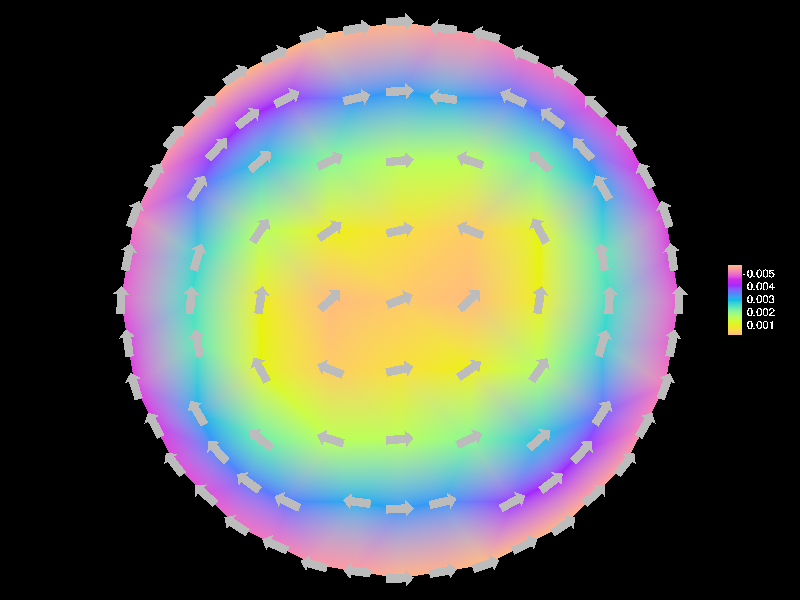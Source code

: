 #include "colors.inc"
background { rgb <0, 0, 0> }
camera {location <0, 0, 5>up <0,1,0> right <-1.33,0,0> angle 32look_at <0, 0, 0> sky <0, 1, 0> }
mesh2 {
vertex_vectors { 432, 
<-0.951057, -0.309017, 0>, 
<-0.725529, -0.404508, 0>, 
<-0.880037, -0.448401, 0>, 
<-0.809017, -0.587785, 0>, 
<-0.654508, -0.543893, 0>, 
<-0.698401, -0.698401, 0>, 
<-0.309017, -0.951057, 0>, 
<-0.154508, -0.975529, 0>, 
<-0.154508, -0.725529, 0>, 
<-0.951057, -0.309017, 0>, 
<-0.725529, -0.404508, 0>, 
<-0.725529, -0.154508, 0>, 
<-0.309017, -0.951057, 0>, 
<-0.154508, -0.725529, 0>, 
<-0.404508, -0.725529, 0>, 
<0, -1, 0>, 
<0, -0.75, 0>, 
<0.154508, -0.975529, 0>, 
<-0.587785, -0.809017, 0>, 
<-0.543893, -0.654508, 0>, 
<-0.448401, -0.880037, 0>, 
<-0.5, -0.5, 0>, 
<-0.5, -0.25, 0>, 
<-0.25, -0.5, 0>, 
<-0.951057, 0.309017, 0>, 
<-0.725529, 0.404508, 0>, 
<-0.880037, 0.448401, 0>, 
<-0.951057, 0.309017, 0>, 
<-0.725529, 0.154508, 0>, 
<-0.975529, 0.154508, 0>, 
<-0.809017, 0.587785, 0>, 
<-0.654508, 0.543893, 0>, 
<-0.698401, 0.698401, 0>, 
<-0.5, 0, 0>, 
<-0.5, 0.25, 0>, 
<-0.25, 0, 0>, 
<-0.587785, 0.809017, 0>, 
<-0.543893, 0.654508, 0>, 
<-0.448401, 0.880037, 0>, 
<-0.5, 0.5, 0>, 
<-0.404508, 0.725529, 0>, 
<-0.25, 0.5, 0>, 
<-0.951057, 0.309017, 0>, 
<-0.725529, 0.404508, 0>, 
<-0.725529, 0.154508, 0>, 
<-0.951057, -0.309017, 0>, 
<-0.725529, -0.154508, 0>, 
<-0.975529, -0.154508, 0>, 
<-0.5, 0, 0>, 
<-0.25, -0.25, 0>, 
<-0.25, 0, 0>, 
<0, -0.5, 0>, 
<0, -0.25, 0>, 
<0.25, -0.5, 0>, 
<0, -0.5, 0>, 
<0.154508, -0.725529, 0>, 
<0.25, -0.5, 0>, 
<0.309017, -0.951057, 0>, 
<0.404508, -0.725529, 0>, 
<0.448401, -0.880037, 0>, 
<0, 0, 0>, 
<0.25, -0.25, 0>, 
<0.25, 0, 0>, 
<0.5, -0.5, 0>, 
<0.725529, -0.404508, 0>, 
<0.654508, -0.543893, 0>, 
<0.5, 0, 0>, 
<0.725529, -0.154508, 0>, 
<0.75, 0, 0>, 
<0.5, -0.5, 0>, 
<0.5, -0.25, 0>, 
<0.725529, -0.404508, 0>, 
<0.5, -0.5, 0>, 
<0.543893, -0.654508, 0>, 
<0.654508, -0.543893, 0>, 
<0, 0, 0>, 
<0.25, 0, 0>, 
<0.25, 0.25, 0>, 
<0, 0.5, 0>, 
<0.25, 0.5, 0>, 
<0.154508, 0.725529, 0>, 
<0, 0, 0>, 
<0.25, 0.25, 0>, 
<0, 0.25, 0>, 
<0, 0.5, 0>, 
<0.154508, 0.725529, 0>, 
<0, 0.75, 0>, 
<0.309017, 0.951057, 0>, 
<0.404508, 0.725529, 0>, 
<0.448401, 0.880037, 0>, 
<-0.309017, 0.951057, 0>, 
<-0.154508, 0.725529, 0>, 
<-0.154508, 0.975529, 0>, 
<0.5, 0.5, 0>, 
<0.654508, 0.543893, 0>, 
<0.725529, 0.404508, 0>, 
<0.5, 0.5, 0>, 
<0.543893, 0.654508, 0>, 
<0.654508, 0.543893, 0>, 
<0.5, 0, 0>, 
<0.5, 0.25, 0>, 
<0.725529, 0.154508, 0>, 
<0.5, 0, 0>, 
<0.75, 0, 0>, 
<0.725529, 0.154508, 0>, 
<-0.5, 0.5, 0>, 
<-0.25, 0.25, 0>, 
<-0.25, 0.5, 0>, 
<-0.5, -0.5, 0>, 
<-0.725529, -0.404508, 0>, 
<-0.654508, -0.543893, 0>, 
<-0.809017, -0.587785, 0>, 
<-0.880037, -0.448401, 0>, 
<-0.654508, -0.543893, 0>, 
<-0.725529, -0.404508, 0>, 
<-0.880037, -0.448401, 0>, 
<-0.654508, -0.543893, 0>, 
<-0.5, -0.5, 0>, 
<-0.654508, -0.543893, 0>, 
<-0.543893, -0.654508, 0>, 
<-0.587785, -0.809017, 0>, 
<-0.698401, -0.698401, 0>, 
<-0.543893, -0.654508, 0>, 
<-0.654508, -0.543893, 0>, 
<-0.698401, -0.698401, 0>, 
<-0.543893, -0.654508, 0>, 
<0, -1, 0>, 
<-0.154508, -0.975529, 0>, 
<0, -0.75, 0>, 
<0, -0.5, 0>, 
<0, -0.75, 0>, 
<-0.154508, -0.725529, 0>, 
<-0.154508, -0.975529, 0>, 
<0, -0.75, 0>, 
<-0.154508, -0.725529, 0>, 
<-0.5, -0.5, 0>, 
<-0.725529, -0.404508, 0>, 
<-0.5, -0.25, 0>, 
<-0.5, 0, 0>, 
<-0.5, -0.25, 0>, 
<-0.725529, -0.154508, 0>, 
<-0.725529, -0.404508, 0>, 
<-0.5, -0.25, 0>, 
<-0.725529, -0.154508, 0>, 
<0, -0.5, 0>, 
<-0.154508, -0.725529, 0>, 
<-0.25, -0.5, 0>, 
<-0.5, -0.5, 0>, 
<-0.25, -0.5, 0>, 
<-0.404508, -0.725529, 0>, 
<-0.154508, -0.725529, 0>, 
<-0.25, -0.5, 0>, 
<-0.404508, -0.725529, 0>, 
<0, -0.5, 0>, 
<0, -0.75, 0>, 
<0.154508, -0.725529, 0>, 
<0.309017, -0.951057, 0>, 
<0.154508, -0.975529, 0>, 
<0.154508, -0.725529, 0>, 
<0, -0.75, 0>, 
<0.154508, -0.975529, 0>, 
<0.154508, -0.725529, 0>, 
<-0.5, -0.5, 0>, 
<-0.543893, -0.654508, 0>, 
<-0.404508, -0.725529, 0>, 
<-0.309017, -0.951057, 0>, 
<-0.404508, -0.725529, 0>, 
<-0.448401, -0.880037, 0>, 
<-0.543893, -0.654508, 0>, 
<-0.404508, -0.725529, 0>, 
<-0.448401, -0.880037, 0>, 
<-0.5, 0, 0>, 
<-0.5, -0.25, 0>, 
<-0.25, -0.25, 0>, 
<0, -0.5, 0>, 
<-0.25, -0.5, 0>, 
<-0.25, -0.25, 0>, 
<-0.5, -0.25, 0>, 
<-0.25, -0.5, 0>, 
<-0.25, -0.25, 0>, 
<-0.5, 0.5, 0>, 
<-0.725529, 0.404508, 0>, 
<-0.654508, 0.543893, 0>, 
<-0.809017, 0.587785, 0>, 
<-0.654508, 0.543893, 0>, 
<-0.880037, 0.448401, 0>, 
<-0.725529, 0.404508, 0>, 
<-0.654508, 0.543893, 0>, 
<-0.880037, 0.448401, 0>, 
<-0.5, 0, 0>, 
<-0.725529, 0.154508, 0>, 
<-0.75, 0, 0>, 
<-1, 0, 0>, 
<-0.975529, 0.154508, 0>, 
<-0.75, 0, 0>, 
<-0.725529, 0.154508, 0>, 
<-0.975529, 0.154508, 0>, 
<-0.75, 0, 0>, 
<-0.5, 0.5, 0>, 
<-0.654508, 0.543893, 0>, 
<-0.543893, 0.654508, 0>, 
<-0.587785, 0.809017, 0>, 
<-0.543893, 0.654508, 0>, 
<-0.698401, 0.698401, 0>, 
<-0.654508, 0.543893, 0>, 
<-0.543893, 0.654508, 0>, 
<-0.698401, 0.698401, 0>, 
<-0.5, 0.5, 0>, 
<-0.5, 0.25, 0>, 
<-0.25, 0.25, 0>, 
<0, 0, 0>, 
<-0.25, 0, 0>, 
<-0.25, 0.25, 0>, 
<-0.5, 0.25, 0>, 
<-0.25, 0, 0>, 
<-0.25, 0.25, 0>, 
<-0.5, 0.5, 0>, 
<-0.543893, 0.654508, 0>, 
<-0.404508, 0.725529, 0>, 
<-0.309017, 0.951057, 0>, 
<-0.448401, 0.880037, 0>, 
<-0.404508, 0.725529, 0>, 
<-0.543893, 0.654508, 0>, 
<-0.448401, 0.880037, 0>, 
<-0.404508, 0.725529, 0>, 
<-0.309017, 0.951057, 0>, 
<-0.404508, 0.725529, 0>, 
<-0.154508, 0.725529, 0>, 
<0, 0.5, 0>, 
<-0.25, 0.5, 0>, 
<-0.154508, 0.725529, 0>, 
<-0.404508, 0.725529, 0>, 
<-0.25, 0.5, 0>, 
<-0.154508, 0.725529, 0>, 
<-0.5, 0.5, 0>, 
<-0.725529, 0.404508, 0>, 
<-0.5, 0.25, 0>, 
<-0.5, 0, 0>, 
<-0.725529, 0.154508, 0>, 
<-0.5, 0.25, 0>, 
<-0.725529, 0.404508, 0>, 
<-0.725529, 0.154508, 0>, 
<-0.5, 0.25, 0>, 
<-0.5, 0, 0>, 
<-0.725529, -0.154508, 0>, 
<-0.75, 0, 0>, 
<-1, 0, 0>, 
<-0.75, 0, 0>, 
<-0.975529, -0.154508, 0>, 
<-0.725529, -0.154508, 0>, 
<-0.75, 0, 0>, 
<-0.975529, -0.154508, 0>, 
<0, -0.5, 0>, 
<-0.25, -0.25, 0>, 
<0, -0.25, 0>, 
<0, 0, 0>, 
<-0.25, 0, 0>, 
<0, -0.25, 0>, 
<-0.25, -0.25, 0>, 
<-0.25, 0, 0>, 
<0, -0.25, 0>, 
<0, 0, 0>, 
<0, -0.25, 0>, 
<0.25, -0.25, 0>, 
<0.5, -0.5, 0>, 
<0.25, -0.5, 0>, 
<0.25, -0.25, 0>, 
<0, -0.25, 0>, 
<0.25, -0.5, 0>, 
<0.25, -0.25, 0>, 
<0.309017, -0.951057, 0>, 
<0.154508, -0.725529, 0>, 
<0.404508, -0.725529, 0>, 
<0.5, -0.5, 0>, 
<0.25, -0.5, 0>, 
<0.404508, -0.725529, 0>, 
<0.154508, -0.725529, 0>, 
<0.25, -0.5, 0>, 
<0.404508, -0.725529, 0>, 
<0.5, -0.5, 0>, 
<0.404508, -0.725529, 0>, 
<0.543893, -0.654508, 0>, 
<0.587785, -0.809017, 0>, 
<0.448401, -0.880037, 0>, 
<0.543893, -0.654508, 0>, 
<0.404508, -0.725529, 0>, 
<0.448401, -0.880037, 0>, 
<0.543893, -0.654508, 0>, 
<0.5, -0.5, 0>, 
<0.25, -0.25, 0>, 
<0.5, -0.25, 0>, 
<0.5, 0, 0>, 
<0.5, -0.25, 0>, 
<0.25, 0, 0>, 
<0.25, -0.25, 0>, 
<0.5, -0.25, 0>, 
<0.25, 0, 0>, 
<0.951057, -0.309017, 0>, 
<0.725529, -0.404508, 0>, 
<0.880037, -0.448401, 0>, 
<0.809017, -0.587785, 0>, 
<0.654508, -0.543893, 0>, 
<0.880037, -0.448401, 0>, 
<0.725529, -0.404508, 0>, 
<0.654508, -0.543893, 0>, 
<0.880037, -0.448401, 0>, 
<0.951057, -0.309017, 0>, 
<0.725529, -0.154508, 0>, 
<0.975529, -0.154508, 0>, 
<1, 0, 0>, 
<0.975529, -0.154508, 0>, 
<0.75, 0, 0>, 
<0.725529, -0.154508, 0>, 
<0.975529, -0.154508, 0>, 
<0.75, 0, 0>, 
<0.5, 0, 0>, 
<0.5, -0.25, 0>, 
<0.725529, -0.154508, 0>, 
<0.951057, -0.309017, 0>, 
<0.725529, -0.404508, 0>, 
<0.725529, -0.154508, 0>, 
<0.5, -0.25, 0>, 
<0.725529, -0.404508, 0>, 
<0.725529, -0.154508, 0>, 
<0.587785, -0.809017, 0>, 
<0.543893, -0.654508, 0>, 
<0.698401, -0.698401, 0>, 
<0.809017, -0.587785, 0>, 
<0.654508, -0.543893, 0>, 
<0.698401, -0.698401, 0>, 
<0.543893, -0.654508, 0>, 
<0.654508, -0.543893, 0>, 
<0.698401, -0.698401, 0>, 
<0.5, 0, 0>, 
<0.25, 0, 0>, 
<0.5, 0.25, 0>, 
<0.5, 0.5, 0>, 
<0.5, 0.25, 0>, 
<0.25, 0.25, 0>, 
<0.25, 0, 0>, 
<0.5, 0.25, 0>, 
<0.25, 0.25, 0>, 
<0.5, 0.5, 0>, 
<0.25, 0.5, 0>, 
<0.404508, 0.725529, 0>, 
<0.309017, 0.951057, 0>, 
<0.404508, 0.725529, 0>, 
<0.154508, 0.725529, 0>, 
<0.25, 0.5, 0>, 
<0.404508, 0.725529, 0>, 
<0.154508, 0.725529, 0>, 
<0.5, 0.5, 0>, 
<0.25, 0.25, 0>, 
<0.25, 0.5, 0>, 
<0, 0.5, 0>, 
<0.25, 0.5, 0>, 
<0, 0.25, 0>, 
<0.25, 0.25, 0>, 
<0.25, 0.5, 0>, 
<0, 0.25, 0>, 
<0.309017, 0.951057, 0>, 
<0.154508, 0.725529, 0>, 
<0.154508, 0.975529, 0>, 
<0, 1, 0>, 
<0.154508, 0.975529, 0>, 
<0, 0.75, 0>, 
<0.154508, 0.725529, 0>, 
<0.154508, 0.975529, 0>, 
<0, 0.75, 0>, 
<0.5, 0.5, 0>, 
<0.404508, 0.725529, 0>, 
<0.543893, 0.654508, 0>, 
<0.587785, 0.809017, 0>, 
<0.543893, 0.654508, 0>, 
<0.448401, 0.880037, 0>, 
<0.404508, 0.725529, 0>, 
<0.543893, 0.654508, 0>, 
<0.448401, 0.880037, 0>, 
<0, 0.5, 0>, 
<-0.154508, 0.725529, 0>, 
<0, 0.75, 0>, 
<0, 1, 0>, 
<0, 0.75, 0>, 
<-0.154508, 0.975529, 0>, 
<-0.154508, 0.725529, 0>, 
<0, 0.75, 0>, 
<-0.154508, 0.975529, 0>, 
<0.809017, 0.587785, 0>, 
<0.654508, 0.543893, 0>, 
<0.880037, 0.448401, 0>, 
<0.951057, 0.309017, 0>, 
<0.725529, 0.404508, 0>, 
<0.880037, 0.448401, 0>, 
<0.654508, 0.543893, 0>, 
<0.725529, 0.404508, 0>, 
<0.880037, 0.448401, 0>, 
<0.587785, 0.809017, 0>, 
<0.543893, 0.654508, 0>, 
<0.698401, 0.698401, 0>, 
<0.809017, 0.587785, 0>, 
<0.654508, 0.543893, 0>, 
<0.698401, 0.698401, 0>, 
<0.543893, 0.654508, 0>, 
<0.654508, 0.543893, 0>, 
<0.698401, 0.698401, 0>, 
<0.5, 0.5, 0>, 
<0.5, 0.25, 0>, 
<0.725529, 0.404508, 0>, 
<0.951057, 0.309017, 0>, 
<0.725529, 0.404508, 0>, 
<0.725529, 0.154508, 0>, 
<0.5, 0.25, 0>, 
<0.725529, 0.404508, 0>, 
<0.725529, 0.154508, 0>, 
<1, 0, 0>, 
<0.75, 0, 0>, 
<0.975529, 0.154508, 0>, 
<0.951057, 0.309017, 0>, 
<0.725529, 0.154508, 0>, 
<0.975529, 0.154508, 0>, 
<0.75, 0, 0>, 
<0.725529, 0.154508, 0>, 
<0.975529, 0.154508, 0>, 
<0, 0, 0>, 
<-0.25, 0.25, 0>, 
<0, 0.25, 0>, 
<0, 0.5, 0>, 
<-0.25, 0.5, 0>, 
<0, 0.25, 0>, 
<-0.25, 0.25, 0>, 
<-0.25, 0.5, 0>, 
<0, 0.25, 0>
}
normal_vectors { 432, 
<0, 0, 1>, 
<0, 0, 1>, 
<0, 0, 1>, 
<0, 0, 1>, 
<0, 0, 1>, 
<0, 0, 1>, 
<0, 0, 1>, 
<0, 0, 1>, 
<0, 0, 1>, 
<0, 0, 1>, 
<0, 0, 1>, 
<0, 0, 1>, 
<0, 0, 1>, 
<0, 0, 1>, 
<0, 0, 1>, 
<0, 0, 1>, 
<0, 0, 1>, 
<0, 0, 1>, 
<0, 0, 1>, 
<0, 0, 1>, 
<0, 0, 1>, 
<0, 0, 1>, 
<0, 0, 1>, 
<0, 0, 1>, 
<0, 0, 1>, 
<0, 0, 1>, 
<0, 0, 1>, 
<0, 0, 1>, 
<0, 0, 1>, 
<0, 0, 1>, 
<0, 0, 1>, 
<0, 0, 1>, 
<0, 0, 1>, 
<0, 0, 1>, 
<0, 0, 1>, 
<0, 0, 1>, 
<0, 0, 1>, 
<0, 0, 1>, 
<0, 0, 1>, 
<0, 0, 1>, 
<0, 0, 1>, 
<0, 0, 1>, 
<0, 0, 1>, 
<0, 0, 1>, 
<0, 0, 1>, 
<0, 0, 1>, 
<0, 0, 1>, 
<0, 0, 1>, 
<0, 0, 1>, 
<0, 0, 1>, 
<0, 0, 1>, 
<0, 0, 1>, 
<0, 0, 1>, 
<0, 0, 1>, 
<0, 0, 1>, 
<0, 0, 1>, 
<0, 0, 1>, 
<0, 0, 1>, 
<0, 0, 1>, 
<0, 0, 1>, 
<0, 0, 1>, 
<0, 0, 1>, 
<0, 0, 1>, 
<0, 0, 1>, 
<0, 0, 1>, 
<0, 0, 1>, 
<0, 0, 1>, 
<0, 0, 1>, 
<0, 0, 1>, 
<0, 0, 1>, 
<0, 0, 1>, 
<0, 0, 1>, 
<0, 0, 1>, 
<0, 0, 1>, 
<0, 0, 1>, 
<0, 0, 1>, 
<0, 0, 1>, 
<0, 0, 1>, 
<0, 0, 1>, 
<0, 0, 1>, 
<0, 0, 1>, 
<0, 0, 1>, 
<0, 0, 1>, 
<0, 0, 1>, 
<0, 0, 1>, 
<0, 0, 1>, 
<0, 0, 1>, 
<0, 0, 1>, 
<0, 0, 1>, 
<0, 0, 1>, 
<0, 0, 1>, 
<0, 0, 1>, 
<0, 0, 1>, 
<0, 0, 1>, 
<0, 0, 1>, 
<0, 0, 1>, 
<0, 0, 1>, 
<0, 0, 1>, 
<0, 0, 1>, 
<0, 0, 1>, 
<0, 0, 1>, 
<0, 0, 1>, 
<0, 0, 1>, 
<0, 0, 1>, 
<0, 0, 1>, 
<0, 0, 1>, 
<0, 0, 1>, 
<0, 0, 1>, 
<0, 0, 1>, 
<0, 0, 1>, 
<0, 0, 1>, 
<0, 0, 1>, 
<0, 0, 1>, 
<0, 0, 1>, 
<0, 0, 1>, 
<0, 0, 1>, 
<0, 0, 1>, 
<0, 0, 1>, 
<0, 0, 1>, 
<0, 0, 1>, 
<0, 0, 1>, 
<0, 0, 1>, 
<0, 0, 1>, 
<0, 0, 1>, 
<0, 0, 1>, 
<0, 0, 1>, 
<0, 0, 1>, 
<0, 0, 1>, 
<0, 0, 1>, 
<0, 0, 1>, 
<0, 0, 1>, 
<0, 0, 1>, 
<0, 0, 1>, 
<0, 0, 1>, 
<0, 0, 1>, 
<0, 0, 1>, 
<0, 0, 1>, 
<0, 0, 1>, 
<0, 0, 1>, 
<0, 0, 1>, 
<0, 0, 1>, 
<0, 0, 1>, 
<0, 0, 1>, 
<0, 0, 1>, 
<0, 0, 1>, 
<0, 0, 1>, 
<0, 0, 1>, 
<0, 0, 1>, 
<0, 0, 1>, 
<0, 0, 1>, 
<0, 0, 1>, 
<0, 0, 1>, 
<0, 0, 1>, 
<0, 0, 1>, 
<0, 0, 1>, 
<0, 0, 1>, 
<0, 0, 1>, 
<0, 0, 1>, 
<0, 0, 1>, 
<0, 0, 1>, 
<0, 0, 1>, 
<0, 0, 1>, 
<0, 0, 1>, 
<0, 0, 1>, 
<0, 0, 1>, 
<0, 0, 1>, 
<0, 0, 1>, 
<0, 0, 1>, 
<0, 0, 1>, 
<0, 0, 1>, 
<0, 0, 1>, 
<0, 0, 1>, 
<0, 0, 1>, 
<0, 0, 1>, 
<0, 0, 1>, 
<0, 0, 1>, 
<0, 0, 1>, 
<0, 0, 1>, 
<0, 0, 1>, 
<0, 0, 1>, 
<0, 0, 1>, 
<0, 0, 1>, 
<0, 0, 1>, 
<0, 0, 1>, 
<0, 0, 1>, 
<0, 0, 1>, 
<0, 0, 1>, 
<0, 0, 1>, 
<0, 0, 1>, 
<0, 0, 1>, 
<0, 0, 1>, 
<0, 0, 1>, 
<0, 0, 1>, 
<0, 0, 1>, 
<0, 0, 1>, 
<0, 0, 1>, 
<0, 0, 1>, 
<0, 0, 1>, 
<0, 0, 1>, 
<0, 0, 1>, 
<0, 0, 1>, 
<0, 0, 1>, 
<0, 0, 1>, 
<0, 0, 1>, 
<0, 0, 1>, 
<0, 0, 1>, 
<0, 0, 1>, 
<0, 0, 1>, 
<0, 0, 1>, 
<0, 0, 1>, 
<0, 0, 1>, 
<0, 0, 1>, 
<0, 0, 1>, 
<0, 0, 1>, 
<0, 0, 1>, 
<0, 0, 1>, 
<0, 0, 1>, 
<0, 0, 1>, 
<0, 0, 1>, 
<0, 0, 1>, 
<0, 0, 1>, 
<0, 0, 1>, 
<0, 0, 1>, 
<0, 0, 1>, 
<0, 0, 1>, 
<0, 0, 1>, 
<0, 0, 1>, 
<0, 0, 1>, 
<0, 0, 1>, 
<0, 0, 1>, 
<0, 0, 1>, 
<0, 0, 1>, 
<0, 0, 1>, 
<0, 0, 1>, 
<0, 0, 1>, 
<0, 0, 1>, 
<0, 0, 1>, 
<0, 0, 1>, 
<0, 0, 1>, 
<0, 0, 1>, 
<0, 0, 1>, 
<0, 0, 1>, 
<0, 0, 1>, 
<0, 0, 1>, 
<0, 0, 1>, 
<0, 0, 1>, 
<0, 0, 1>, 
<0, 0, 1>, 
<0, 0, 1>, 
<0, 0, 1>, 
<0, 0, 1>, 
<0, 0, 1>, 
<0, 0, 1>, 
<0, 0, 1>, 
<0, 0, 1>, 
<0, 0, 1>, 
<0, 0, 1>, 
<0, 0, 1>, 
<0, 0, 1>, 
<0, 0, 1>, 
<0, 0, 1>, 
<0, 0, 1>, 
<0, 0, 1>, 
<0, 0, 1>, 
<0, 0, 1>, 
<0, 0, 1>, 
<0, 0, 1>, 
<0, 0, 1>, 
<0, 0, 1>, 
<0, 0, 1>, 
<0, 0, 1>, 
<0, 0, 1>, 
<0, 0, 1>, 
<0, 0, 1>, 
<0, 0, 1>, 
<0, 0, 1>, 
<0, 0, 1>, 
<0, 0, 1>, 
<0, 0, 1>, 
<0, 0, 1>, 
<0, 0, 1>, 
<0, 0, 1>, 
<0, 0, 1>, 
<0, 0, 1>, 
<0, 0, 1>, 
<0, 0, 1>, 
<0, 0, 1>, 
<0, 0, 1>, 
<0, 0, 1>, 
<0, 0, 1>, 
<0, 0, 1>, 
<0, 0, 1>, 
<0, 0, 1>, 
<0, 0, 1>, 
<0, 0, 1>, 
<0, 0, 1>, 
<0, 0, 1>, 
<0, 0, 1>, 
<0, 0, 1>, 
<0, 0, 1>, 
<0, 0, 1>, 
<0, 0, 1>, 
<0, 0, 1>, 
<0, 0, 1>, 
<0, 0, 1>, 
<0, 0, 1>, 
<0, 0, 1>, 
<0, 0, 1>, 
<0, 0, 1>, 
<0, 0, 1>, 
<0, 0, 1>, 
<0, 0, 1>, 
<0, 0, 1>, 
<0, 0, 1>, 
<0, 0, 1>, 
<0, 0, 1>, 
<0, 0, 1>, 
<0, 0, 1>, 
<0, 0, 1>, 
<0, 0, 1>, 
<0, 0, 1>, 
<0, 0, 1>, 
<0, 0, 1>, 
<0, 0, 1>, 
<0, 0, 1>, 
<0, 0, 1>, 
<0, 0, 1>, 
<0, 0, 1>, 
<0, 0, 1>, 
<0, 0, 1>, 
<0, 0, 1>, 
<0, 0, 1>, 
<0, 0, 1>, 
<0, 0, 1>, 
<0, 0, 1>, 
<0, 0, 1>, 
<0, 0, 1>, 
<0, 0, 1>, 
<0, 0, 1>, 
<0, 0, 1>, 
<0, 0, 1>, 
<0, 0, 1>, 
<0, 0, 1>, 
<0, 0, 1>, 
<0, 0, 1>, 
<0, 0, 1>, 
<0, 0, 1>, 
<0, 0, 1>, 
<0, 0, 1>, 
<0, 0, 1>, 
<0, 0, 1>, 
<0, 0, 1>, 
<0, 0, 1>, 
<0, 0, 1>, 
<0, 0, 1>, 
<0, 0, 1>, 
<0, 0, 1>, 
<0, 0, 1>, 
<0, 0, 1>, 
<0, 0, 1>, 
<0, 0, 1>, 
<0, 0, 1>, 
<0, 0, 1>, 
<0, 0, 1>, 
<0, 0, 1>, 
<0, 0, 1>, 
<0, 0, 1>, 
<0, 0, 1>, 
<0, 0, 1>, 
<0, 0, 1>, 
<0, 0, 1>, 
<0, 0, 1>, 
<0, 0, 1>, 
<0, 0, 1>, 
<0, 0, 1>, 
<0, 0, 1>, 
<0, 0, 1>, 
<0, 0, 1>, 
<0, 0, 1>, 
<0, 0, 1>, 
<0, 0, 1>, 
<0, 0, 1>, 
<0, 0, 1>, 
<0, 0, 1>, 
<0, 0, 1>, 
<0, 0, 1>, 
<0, 0, 1>, 
<0, 0, 1>, 
<0, 0, 1>, 
<0, 0, 1>, 
<0, 0, 1>, 
<0, 0, 1>, 
<0, 0, 1>, 
<0, 0, 1>, 
<0, 0, 1>, 
<0, 0, 1>, 
<0, 0, 1>, 
<0, 0, 1>, 
<0, 0, 1>, 
<0, 0, 1>, 
<0, 0, 1>, 
<0, 0, 1>, 
<0, 0, 1>, 
<0, 0, 1>, 
<0, 0, 1>, 
<0, 0, 1>, 
<0, 0, 1>, 
<0, 0, 1>, 
<0, 0, 1>, 
<0, 0, 1>, 
<0, 0, 1>, 
<0, 0, 1>, 
<0, 0, 1>, 
<0, 0, 1>, 
<0, 0, 1>, 
<0, 0, 1>, 
<0, 0, 1>, 
<0, 0, 1>, 
<0, 0, 1>, 
<0, 0, 1>, 
<0, 0, 1>, 
<0, 0, 1>, 
<0, 0, 1>, 
<0, 0, 1>, 
<0, 0, 1>, 
<0, 0, 1>, 
<0, 0, 1>, 
<0, 0, 1>, 
<0, 0, 1>, 
<0, 0, 1>, 
<0, 0, 1>, 
<0, 0, 1>
}
texture_list { 432, 
texture{ pigment{ rgb <0.728249, 0.055138, 0.725739>  } }, 
texture{ pigment{ rgb <0.0082666, 0.409456, 0.862285>  } }, 
texture{ pigment{ rgb <0.687271, 0.036395, 0.764989>  } }, 
texture{ pigment{ rgb <0.765659, 0.0764139, 0.686538>  } }, 
texture{ pigment{ rgb <0.0569344, 0.268283, 0.947891>  } }, 
texture{ pigment{ rgb <0.771592, 0.0801934, 0.679993>  } }, 
texture{ pigment{ rgb <0.959567, 0.303028, 0.389227>  } }, 
texture{ pigment{ rgb <0.970824, 0.331702, 0.359413>  } }, 
texture{ pigment{ rgb <0.00335099, 0.442209, 0.838677>  } }, 
texture{ pigment{ rgb <0.728249, 0.055138, 0.725739>  } }, 
texture{ pigment{ rgb <0.0082666, 0.409456, 0.862285>  } }, 
texture{ pigment{ rgb <0.106008, 0.807848, 0.482528>  } }, 
texture{ pigment{ rgb <0.959567, 0.303028, 0.389227>  } }, 
texture{ pigment{ rgb <0.00335099, 0.442209, 0.838677>  } }, 
texture{ pigment{ rgb <0.102279, 0.196985, 0.978919>  } }, 
texture{ pigment{ rgb <0.997957, 0.454849, 0.243836>  } }, 
texture{ pigment{ rgb <0.0314558, 0.325454, 0.916614>  } }, 
texture{ pigment{ rgb <0.995511, 0.433148, 0.26283>  } }, 
texture{ pigment{ rgb <0.871854, 0.165748, 0.551845>  } }, 
texture{ pigment{ rgb <0.101634, 0.197834, 0.978611>  } }, 
texture{ pigment{ rgb <0.890731, 0.188023, 0.522729>  } }, 
texture{ pigment{ rgb <0.153204, 0.860184, 0.412446>  } }, 
texture{ pigment{ rgb <0.770211, 0.920697, 0.000822922>  } }, 
texture{ pigment{ rgb <0.500948, 0.999999, 0.0949351>  } }, 
texture{ pigment{ rgb <0.898828, 0.198443, 0.50954>  } }, 
texture{ pigment{ rgb <0.163135, 0.130511, 0.996927>  } }, 
texture{ pigment{ rgb <0.920021, 0.228739, 0.472573>  } }, 
texture{ pigment{ rgb <0.898828, 0.198443, 0.50954>  } }, 
texture{ pigment{ rgb <0.0276915, 0.664087, 0.644866>  } }, 
texture{ pigment{ rgb <0.809765, 0.107514, 0.635453>  } }, 
texture{ pigment{ rgb <0.977427, 0.351461, 0.339546>  } }, 
texture{ pigment{ rgb <0.32373, 0.0321015, 0.982147>  } }, 
texture{ pigment{ rgb <0.982513, 0.368922, 0.322431>  } }, 
texture{ pigment{ rgb <0.841848, 0.864883, 0.00386989>  } }, 
texture{ pigment{ rgb <0.460519, 0.998439, 0.119961>  } }, 
texture{ pigment{ rgb <1, 0.5, 0.206107>  } }, 
texture{ pigment{ rgb <0.999328, 0.474094, 0.22746>  } }, 
texture{ pigment{ rgb <0.392054, 0.0117914, 0.958418>  } }, 
texture{ pigment{ rgb <0.997179, 0.446957, 0.250678>  } }, 
texture{ pigment{ rgb <0.00173137, 0.541574, 0.759241>  } }, 
texture{ pigment{ rgb <0.33689, 0.0273531, 0.978253>  } }, 
texture{ pigment{ rgb <0.259459, 0.938338, 0.286764>  } }, 
texture{ pigment{ rgb <0.898828, 0.198443, 0.50954>  } }, 
texture{ pigment{ rgb <0.163135, 0.130511, 0.996927>  } }, 
texture{ pigment{ rgb <0.0276915, 0.664087, 0.644866>  } }, 
texture{ pigment{ rgb <0.728249, 0.055138, 0.725739>  } }, 
texture{ pigment{ rgb <0.106008, 0.807848, 0.482528>  } }, 
texture{ pigment{ rgb <0.708619, 0.0456012, 0.744993>  } }, 
texture{ pigment{ rgb <0.841848, 0.864883, 0.00386989>  } }, 
texture{ pigment{ rgb <0.990042, 0.599293, 0.131631>  } }, 
texture{ pigment{ rgb <1, 0.5, 0.206107>  } }, 
texture{ pigment{ rgb <0.481205, 0.999647, 0.106825>  } }, 
texture{ pigment{ rgb <0.937109, 0.742766, 0.0466715>  } }, 
texture{ pigment{ rgb <0.259614, 0.938423, 0.286604>  } }, 
texture{ pigment{ rgb <0.481205, 0.999647, 0.106825>  } }, 
texture{ pigment{ rgb <0.0356644, 0.314548, 0.922963>  } }, 
texture{ pigment{ rgb <0.259614, 0.938423, 0.286604>  } }, 
texture{ pigment{ rgb <1, 0.499571, 0.206455>  } }, 
texture{ pigment{ rgb <0.336947, 0.0273334, 0.978235>  } }, 
texture{ pigment{ rgb <0.997169, 0.446864, 0.25076>  } }, 
texture{ pigment{ rgb <0.992086, 0.588606, 0.139075>  } }, 
texture{ pigment{ rgb <0.840391, 0.866243, 0.00362641>  } }, 
texture{ pigment{ rgb <0.999997, 0.501697, 0.204736>  } }, 
texture{ pigment{ rgb <0.00164139, 0.540481, 0.760178>  } }, 
texture{ pigment{ rgb <0.164828, 0.128975, 0.997175>  } }, 
texture{ pigment{ rgb <0.325227, 0.0315404, 0.981721>  } }, 
texture{ pigment{ rgb <0.840932, 0.865739, 0.00371574>  } }, 
texture{ pigment{ rgb <0.0270159, 0.66213, 0.646847>  } }, 
texture{ pigment{ rgb <0.051557, 0.721131, 0.58469>  } }, 
texture{ pigment{ rgb <0.00164139, 0.540481, 0.760178>  } }, 
texture{ pigment{ rgb <0.458751, 0.998296, 0.121116>  } }, 
texture{ pigment{ rgb <0.164828, 0.128975, 0.997175>  } }, 
texture{ pigment{ rgb <0.00164139, 0.540481, 0.760178>  } }, 
texture{ pigment{ rgb <0.392757, 0.0116366, 0.95813>  } }, 
texture{ pigment{ rgb <0.325227, 0.0315404, 0.981721>  } }, 
texture{ pigment{ rgb <0.992086, 0.588606, 0.139075>  } }, 
texture{ pigment{ rgb <0.999997, 0.501697, 0.204736>  } }, 
texture{ pigment{ rgb <0.990433, 0.597344, 0.132978>  } }, 
texture{ pigment{ rgb <0.480728, 0.999628, 0.10712>  } }, 
texture{ pigment{ rgb <0.502868, 0.999992, 0.0938126>  } }, 
texture{ pigment{ rgb <0.00325194, 0.443067, 0.838041>  } }, 
texture{ pigment{ rgb <0.992086, 0.588606, 0.139075>  } }, 
texture{ pigment{ rgb <0.990433, 0.597344, 0.132978>  } }, 
texture{ pigment{ rgb <0.936983, 0.742994, 0.0465619>  } }, 
texture{ pigment{ rgb <0.480728, 0.999628, 0.10712>  } }, 
texture{ pigment{ rgb <0.00325194, 0.443067, 0.838041>  } }, 
texture{ pigment{ rgb <0.0314906, 0.325361, 0.916669>  } }, 
texture{ pigment{ rgb <0.958785, 0.301214, 0.391154>  } }, 
texture{ pigment{ rgb <0.100442, 0.199412, 0.978035>  } }, 
texture{ pigment{ rgb <0.888745, 0.185552, 0.525895>  } }, 
texture{ pigment{ rgb <1, 0.5, 0.206107>  } }, 
texture{ pigment{ rgb <0.0358526, 0.314077, 0.923234>  } }, 
texture{ pigment{ rgb <0.995573, 0.433611, 0.262419>  } }, 
texture{ pigment{ rgb <0.156175, 0.863021, 0.408405>  } }, 
texture{ pigment{ rgb <0.0550098, 0.272001, 0.946014>  } }, 
texture{ pigment{ rgb <0.00769617, 0.41261, 0.860069>  } }, 
texture{ pigment{ rgb <0.156175, 0.863021, 0.408405>  } }, 
texture{ pigment{ rgb <0.09913, 0.201163, 0.977389>  } }, 
texture{ pigment{ rgb <0.0550098, 0.272001, 0.946014>  } }, 
texture{ pigment{ rgb <0.840932, 0.865739, 0.00371574>  } }, 
texture{ pigment{ rgb <0.77218, 0.919426, 0.000693954>  } }, 
texture{ pigment{ rgb <0.106342, 0.808275, 0.481987>  } }, 
texture{ pigment{ rgb <0.840932, 0.865739, 0.00371574>  } }, 
texture{ pigment{ rgb <0.051557, 0.721131, 0.58469>  } }, 
texture{ pigment{ rgb <0.106342, 0.808275, 0.481987>  } }, 
texture{ pigment{ rgb <0.00173137, 0.541574, 0.759241>  } }, 
texture{ pigment{ rgb <0.84073, 0.865928, 0.00368224>  } }, 
texture{ pigment{ rgb <0.259459, 0.938338, 0.286764>  } }, 
texture{ pigment{ rgb <0.153204, 0.860184, 0.412446>  } }, 
texture{ pigment{ rgb <0.0082666, 0.409456, 0.862285>  } }, 
texture{ pigment{ rgb <0.0569344, 0.268283, 0.947891>  } }, 
texture{ pigment{ rgb <0.765659, 0.0764139, 0.686538>  } }, 
texture{ pigment{ rgb <0.687271, 0.036395, 0.764989>  } }, 
texture{ pigment{ rgb <0.0569344, 0.268283, 0.947891>  } }, 
texture{ pigment{ rgb <0.0082666, 0.409456, 0.862285>  } }, 
texture{ pigment{ rgb <0.687271, 0.036395, 0.764989>  } }, 
texture{ pigment{ rgb <0.0569344, 0.268283, 0.947891>  } }, 
texture{ pigment{ rgb <0.153204, 0.860184, 0.412446>  } }, 
texture{ pigment{ rgb <0.0569344, 0.268283, 0.947891>  } }, 
texture{ pigment{ rgb <0.101634, 0.197834, 0.978611>  } }, 
texture{ pigment{ rgb <0.871854, 0.165748, 0.551845>  } }, 
texture{ pigment{ rgb <0.771592, 0.0801934, 0.679993>  } }, 
texture{ pigment{ rgb <0.101634, 0.197834, 0.978611>  } }, 
texture{ pigment{ rgb <0.0569344, 0.268283, 0.947891>  } }, 
texture{ pigment{ rgb <0.771592, 0.0801934, 0.679993>  } }, 
texture{ pigment{ rgb <0.101634, 0.197834, 0.978611>  } }, 
texture{ pigment{ rgb <0.997957, 0.454849, 0.243836>  } }, 
texture{ pigment{ rgb <0.970824, 0.331702, 0.359413>  } }, 
texture{ pigment{ rgb <0.0314558, 0.325454, 0.916614>  } }, 
texture{ pigment{ rgb <0.481205, 0.999647, 0.106825>  } }, 
texture{ pigment{ rgb <0.0314558, 0.325454, 0.916614>  } }, 
texture{ pigment{ rgb <0.00335099, 0.442209, 0.838677>  } }, 
texture{ pigment{ rgb <0.970824, 0.331702, 0.359413>  } }, 
texture{ pigment{ rgb <0.0314558, 0.325454, 0.916614>  } }, 
texture{ pigment{ rgb <0.00335099, 0.442209, 0.838677>  } }, 
texture{ pigment{ rgb <0.153204, 0.860184, 0.412446>  } }, 
texture{ pigment{ rgb <0.0082666, 0.409456, 0.862285>  } }, 
texture{ pigment{ rgb <0.770211, 0.920697, 0.000822922>  } }, 
texture{ pigment{ rgb <0.841848, 0.864883, 0.00386989>  } }, 
texture{ pigment{ rgb <0.770211, 0.920697, 0.000822922>  } }, 
texture{ pigment{ rgb <0.106008, 0.807848, 0.482528>  } }, 
texture{ pigment{ rgb <0.0082666, 0.409456, 0.862285>  } }, 
texture{ pigment{ rgb <0.770211, 0.920697, 0.000822922>  } }, 
texture{ pigment{ rgb <0.106008, 0.807848, 0.482528>  } }, 
texture{ pigment{ rgb <0.481205, 0.999647, 0.106825>  } }, 
texture{ pigment{ rgb <0.00335099, 0.442209, 0.838677>  } }, 
texture{ pigment{ rgb <0.500948, 0.999999, 0.0949351>  } }, 
texture{ pigment{ rgb <0.153204, 0.860184, 0.412446>  } }, 
texture{ pigment{ rgb <0.500948, 0.999999, 0.0949351>  } }, 
texture{ pigment{ rgb <0.102279, 0.196985, 0.978919>  } }, 
texture{ pigment{ rgb <0.00335099, 0.442209, 0.838677>  } }, 
texture{ pigment{ rgb <0.500948, 0.999999, 0.0949351>  } }, 
texture{ pigment{ rgb <0.102279, 0.196985, 0.978919>  } }, 
texture{ pigment{ rgb <0.481205, 0.999647, 0.106825>  } }, 
texture{ pigment{ rgb <0.0314558, 0.325454, 0.916614>  } }, 
texture{ pigment{ rgb <0.0356644, 0.314548, 0.922963>  } }, 
texture{ pigment{ rgb <1, 0.499571, 0.206455>  } }, 
texture{ pigment{ rgb <0.995511, 0.433148, 0.26283>  } }, 
texture{ pigment{ rgb <0.0356644, 0.314548, 0.922963>  } }, 
texture{ pigment{ rgb <0.0314558, 0.325454, 0.916614>  } }, 
texture{ pigment{ rgb <0.995511, 0.433148, 0.26283>  } }, 
texture{ pigment{ rgb <0.0356644, 0.314548, 0.922963>  } }, 
texture{ pigment{ rgb <0.153204, 0.860184, 0.412446>  } }, 
texture{ pigment{ rgb <0.101634, 0.197834, 0.978611>  } }, 
texture{ pigment{ rgb <0.102279, 0.196985, 0.978919>  } }, 
texture{ pigment{ rgb <0.959567, 0.303028, 0.389227>  } }, 
texture{ pigment{ rgb <0.102279, 0.196985, 0.978919>  } }, 
texture{ pigment{ rgb <0.890731, 0.188023, 0.522729>  } }, 
texture{ pigment{ rgb <0.101634, 0.197834, 0.978611>  } }, 
texture{ pigment{ rgb <0.102279, 0.196985, 0.978919>  } }, 
texture{ pigment{ rgb <0.890731, 0.188023, 0.522729>  } }, 
texture{ pigment{ rgb <0.841848, 0.864883, 0.00386989>  } }, 
texture{ pigment{ rgb <0.770211, 0.920697, 0.000822922>  } }, 
texture{ pigment{ rgb <0.990042, 0.599293, 0.131631>  } }, 
texture{ pigment{ rgb <0.481205, 0.999647, 0.106825>  } }, 
texture{ pigment{ rgb <0.500948, 0.999999, 0.0949351>  } }, 
texture{ pigment{ rgb <0.990042, 0.599293, 0.131631>  } }, 
texture{ pigment{ rgb <0.770211, 0.920697, 0.000822922>  } }, 
texture{ pigment{ rgb <0.500948, 0.999999, 0.0949351>  } }, 
texture{ pigment{ rgb <0.990042, 0.599293, 0.131631>  } }, 
texture{ pigment{ rgb <0.00173137, 0.541574, 0.759241>  } }, 
texture{ pigment{ rgb <0.163135, 0.130511, 0.996927>  } }, 
texture{ pigment{ rgb <0.32373, 0.0321015, 0.982147>  } }, 
texture{ pigment{ rgb <0.977427, 0.351461, 0.339546>  } }, 
texture{ pigment{ rgb <0.32373, 0.0321015, 0.982147>  } }, 
texture{ pigment{ rgb <0.920021, 0.228739, 0.472573>  } }, 
texture{ pigment{ rgb <0.163135, 0.130511, 0.996927>  } }, 
texture{ pigment{ rgb <0.32373, 0.0321015, 0.982147>  } }, 
texture{ pigment{ rgb <0.920021, 0.228739, 0.472573>  } }, 
texture{ pigment{ rgb <0.841848, 0.864883, 0.00386989>  } }, 
texture{ pigment{ rgb <0.0276915, 0.664087, 0.644866>  } }, 
texture{ pigment{ rgb <0.0520503, 0.722129, 0.583592>  } }, 
texture{ pigment{ rgb <0.805711, 0.104347, 0.640397>  } }, 
texture{ pigment{ rgb <0.809765, 0.107514, 0.635453>  } }, 
texture{ pigment{ rgb <0.0520503, 0.722129, 0.583592>  } }, 
texture{ pigment{ rgb <0.0276915, 0.664087, 0.644866>  } }, 
texture{ pigment{ rgb <0.809765, 0.107514, 0.635453>  } }, 
texture{ pigment{ rgb <0.0520503, 0.722129, 0.583592>  } }, 
texture{ pigment{ rgb <0.00173137, 0.541574, 0.759241>  } }, 
texture{ pigment{ rgb <0.32373, 0.0321015, 0.982147>  } }, 
texture{ pigment{ rgb <0.392054, 0.0117914, 0.958418>  } }, 
texture{ pigment{ rgb <0.999328, 0.474094, 0.22746>  } }, 
texture{ pigment{ rgb <0.392054, 0.0117914, 0.958418>  } }, 
texture{ pigment{ rgb <0.982513, 0.368922, 0.322431>  } }, 
texture{ pigment{ rgb <0.32373, 0.0321015, 0.982147>  } }, 
texture{ pigment{ rgb <0.392054, 0.0117914, 0.958418>  } }, 
texture{ pigment{ rgb <0.982513, 0.368922, 0.322431>  } }, 
texture{ pigment{ rgb <0.00173137, 0.541574, 0.759241>  } }, 
texture{ pigment{ rgb <0.460519, 0.998439, 0.119961>  } }, 
texture{ pigment{ rgb <0.84073, 0.865928, 0.00368224>  } }, 
texture{ pigment{ rgb <0.992086, 0.588606, 0.139075>  } }, 
texture{ pigment{ rgb <1, 0.5, 0.206107>  } }, 
texture{ pigment{ rgb <0.84073, 0.865928, 0.00368224>  } }, 
texture{ pigment{ rgb <0.460519, 0.998439, 0.119961>  } }, 
texture{ pigment{ rgb <1, 0.5, 0.206107>  } }, 
texture{ pigment{ rgb <0.84073, 0.865928, 0.00368224>  } }, 
texture{ pigment{ rgb <0.00173137, 0.541574, 0.759241>  } }, 
texture{ pigment{ rgb <0.392054, 0.0117914, 0.958418>  } }, 
texture{ pigment{ rgb <0.33689, 0.0273531, 0.978253>  } }, 
texture{ pigment{ rgb <1, 0.5, 0.206107>  } }, 
texture{ pigment{ rgb <0.997179, 0.446957, 0.250678>  } }, 
texture{ pigment{ rgb <0.33689, 0.0273531, 0.978253>  } }, 
texture{ pigment{ rgb <0.392054, 0.0117914, 0.958418>  } }, 
texture{ pigment{ rgb <0.997179, 0.446957, 0.250678>  } }, 
texture{ pigment{ rgb <0.33689, 0.0273531, 0.978253>  } }, 
texture{ pigment{ rgb <1, 0.5, 0.206107>  } }, 
texture{ pigment{ rgb <0.33689, 0.0273531, 0.978253>  } }, 
texture{ pigment{ rgb <0.0358526, 0.314077, 0.923234>  } }, 
texture{ pigment{ rgb <0.480728, 0.999628, 0.10712>  } }, 
texture{ pigment{ rgb <0.259459, 0.938338, 0.286764>  } }, 
texture{ pigment{ rgb <0.0358526, 0.314077, 0.923234>  } }, 
texture{ pigment{ rgb <0.33689, 0.0273531, 0.978253>  } }, 
texture{ pigment{ rgb <0.259459, 0.938338, 0.286764>  } }, 
texture{ pigment{ rgb <0.0358526, 0.314077, 0.923234>  } }, 
texture{ pigment{ rgb <0.00173137, 0.541574, 0.759241>  } }, 
texture{ pigment{ rgb <0.163135, 0.130511, 0.996927>  } }, 
texture{ pigment{ rgb <0.460519, 0.998439, 0.119961>  } }, 
texture{ pigment{ rgb <0.841848, 0.864883, 0.00386989>  } }, 
texture{ pigment{ rgb <0.0276915, 0.664087, 0.644866>  } }, 
texture{ pigment{ rgb <0.460519, 0.998439, 0.119961>  } }, 
texture{ pigment{ rgb <0.163135, 0.130511, 0.996927>  } }, 
texture{ pigment{ rgb <0.0276915, 0.664087, 0.644866>  } }, 
texture{ pigment{ rgb <0.460519, 0.998439, 0.119961>  } }, 
texture{ pigment{ rgb <0.841848, 0.864883, 0.00386989>  } }, 
texture{ pigment{ rgb <0.106008, 0.807848, 0.482528>  } }, 
texture{ pigment{ rgb <0.0520503, 0.722129, 0.583592>  } }, 
texture{ pigment{ rgb <0.805711, 0.104347, 0.640397>  } }, 
texture{ pigment{ rgb <0.0520503, 0.722129, 0.583592>  } }, 
texture{ pigment{ rgb <0.708619, 0.0456012, 0.744993>  } }, 
texture{ pigment{ rgb <0.106008, 0.807848, 0.482528>  } }, 
texture{ pigment{ rgb <0.0520503, 0.722129, 0.583592>  } }, 
texture{ pigment{ rgb <0.708619, 0.0456012, 0.744993>  } }, 
texture{ pigment{ rgb <0.481205, 0.999647, 0.106825>  } }, 
texture{ pigment{ rgb <0.990042, 0.599293, 0.131631>  } }, 
texture{ pigment{ rgb <0.937109, 0.742766, 0.0466715>  } }, 
texture{ pigment{ rgb <0.992086, 0.588606, 0.139075>  } }, 
texture{ pigment{ rgb <1, 0.5, 0.206107>  } }, 
texture{ pigment{ rgb <0.937109, 0.742766, 0.0466715>  } }, 
texture{ pigment{ rgb <0.990042, 0.599293, 0.131631>  } }, 
texture{ pigment{ rgb <1, 0.5, 0.206107>  } }, 
texture{ pigment{ rgb <0.937109, 0.742766, 0.0466715>  } }, 
texture{ pigment{ rgb <0.992086, 0.588606, 0.139075>  } }, 
texture{ pigment{ rgb <0.937109, 0.742766, 0.0466715>  } }, 
texture{ pigment{ rgb <0.840391, 0.866243, 0.00362641>  } }, 
texture{ pigment{ rgb <0.00164139, 0.540481, 0.760178>  } }, 
texture{ pigment{ rgb <0.259614, 0.938423, 0.286604>  } }, 
texture{ pigment{ rgb <0.840391, 0.866243, 0.00362641>  } }, 
texture{ pigment{ rgb <0.937109, 0.742766, 0.0466715>  } }, 
texture{ pigment{ rgb <0.259614, 0.938423, 0.286604>  } }, 
texture{ pigment{ rgb <0.840391, 0.866243, 0.00362641>  } }, 
texture{ pigment{ rgb <1, 0.499571, 0.206455>  } }, 
texture{ pigment{ rgb <0.0356644, 0.314548, 0.922963>  } }, 
texture{ pigment{ rgb <0.336947, 0.0273334, 0.978235>  } }, 
texture{ pigment{ rgb <0.00164139, 0.540481, 0.760178>  } }, 
texture{ pigment{ rgb <0.259614, 0.938423, 0.286604>  } }, 
texture{ pigment{ rgb <0.336947, 0.0273334, 0.978235>  } }, 
texture{ pigment{ rgb <0.0356644, 0.314548, 0.922963>  } }, 
texture{ pigment{ rgb <0.259614, 0.938423, 0.286604>  } }, 
texture{ pigment{ rgb <0.336947, 0.0273334, 0.978235>  } }, 
texture{ pigment{ rgb <0.00164139, 0.540481, 0.760178>  } }, 
texture{ pigment{ rgb <0.336947, 0.0273334, 0.978235>  } }, 
texture{ pigment{ rgb <0.392757, 0.0116366, 0.95813>  } }, 
texture{ pigment{ rgb <0.999356, 0.474628, 0.227013>  } }, 
texture{ pigment{ rgb <0.997169, 0.446864, 0.25076>  } }, 
texture{ pigment{ rgb <0.392757, 0.0116366, 0.95813>  } }, 
texture{ pigment{ rgb <0.336947, 0.0273334, 0.978235>  } }, 
texture{ pigment{ rgb <0.997169, 0.446864, 0.25076>  } }, 
texture{ pigment{ rgb <0.392757, 0.0116366, 0.95813>  } }, 
texture{ pigment{ rgb <0.00164139, 0.540481, 0.760178>  } }, 
texture{ pigment{ rgb <0.840391, 0.866243, 0.00362641>  } }, 
texture{ pigment{ rgb <0.458751, 0.998296, 0.121116>  } }, 
texture{ pigment{ rgb <0.840932, 0.865739, 0.00371574>  } }, 
texture{ pigment{ rgb <0.458751, 0.998296, 0.121116>  } }, 
texture{ pigment{ rgb <0.999997, 0.501697, 0.204736>  } }, 
texture{ pigment{ rgb <0.840391, 0.866243, 0.00362641>  } }, 
texture{ pigment{ rgb <0.458751, 0.998296, 0.121116>  } }, 
texture{ pigment{ rgb <0.999997, 0.501697, 0.204736>  } }, 
texture{ pigment{ rgb <0.90034, 0.200453, 0.507024>  } }, 
texture{ pigment{ rgb <0.164828, 0.128975, 0.997175>  } }, 
texture{ pigment{ rgb <0.921335, 0.230786, 0.470144>  } }, 
texture{ pigment{ rgb <0.978053, 0.35349, 0.337537>  } }, 
texture{ pigment{ rgb <0.325227, 0.0315404, 0.981721>  } }, 
texture{ pigment{ rgb <0.921335, 0.230786, 0.470144>  } }, 
texture{ pigment{ rgb <0.164828, 0.128975, 0.997175>  } }, 
texture{ pigment{ rgb <0.325227, 0.0315404, 0.981721>  } }, 
texture{ pigment{ rgb <0.921335, 0.230786, 0.470144>  } }, 
texture{ pigment{ rgb <0.90034, 0.200453, 0.507024>  } }, 
texture{ pigment{ rgb <0.0270159, 0.66213, 0.646847>  } }, 
texture{ pigment{ rgb <0.811337, 0.108759, 0.633521>  } }, 
texture{ pigment{ rgb <0.806583, 0.105023, 0.639339>  } }, 
texture{ pigment{ rgb <0.811337, 0.108759, 0.633521>  } }, 
texture{ pigment{ rgb <0.051557, 0.721131, 0.58469>  } }, 
texture{ pigment{ rgb <0.0270159, 0.66213, 0.646847>  } }, 
texture{ pigment{ rgb <0.811337, 0.108759, 0.633521>  } }, 
texture{ pigment{ rgb <0.051557, 0.721131, 0.58469>  } }, 
texture{ pigment{ rgb <0.840932, 0.865739, 0.00371574>  } }, 
texture{ pigment{ rgb <0.458751, 0.998296, 0.121116>  } }, 
texture{ pigment{ rgb <0.0270159, 0.66213, 0.646847>  } }, 
texture{ pigment{ rgb <0.90034, 0.200453, 0.507024>  } }, 
texture{ pigment{ rgb <0.164828, 0.128975, 0.997175>  } }, 
texture{ pigment{ rgb <0.0270159, 0.66213, 0.646847>  } }, 
texture{ pigment{ rgb <0.458751, 0.998296, 0.121116>  } }, 
texture{ pigment{ rgb <0.164828, 0.128975, 0.997175>  } }, 
texture{ pigment{ rgb <0.0270159, 0.66213, 0.646847>  } }, 
texture{ pigment{ rgb <0.999356, 0.474628, 0.227013>  } }, 
texture{ pigment{ rgb <0.392757, 0.0116366, 0.95813>  } }, 
texture{ pigment{ rgb <0.982877, 0.370272, 0.321124>  } }, 
texture{ pigment{ rgb <0.978053, 0.35349, 0.337537>  } }, 
texture{ pigment{ rgb <0.325227, 0.0315404, 0.981721>  } }, 
texture{ pigment{ rgb <0.982877, 0.370272, 0.321124>  } }, 
texture{ pigment{ rgb <0.392757, 0.0116366, 0.95813>  } }, 
texture{ pigment{ rgb <0.325227, 0.0315404, 0.981721>  } }, 
texture{ pigment{ rgb <0.982877, 0.370272, 0.321124>  } }, 
texture{ pigment{ rgb <0.840932, 0.865739, 0.00371574>  } }, 
texture{ pigment{ rgb <0.999997, 0.501697, 0.204736>  } }, 
texture{ pigment{ rgb <0.77218, 0.919426, 0.000693954>  } }, 
texture{ pigment{ rgb <0.156175, 0.863021, 0.408405>  } }, 
texture{ pigment{ rgb <0.77218, 0.919426, 0.000693954>  } }, 
texture{ pigment{ rgb <0.990433, 0.597344, 0.132978>  } }, 
texture{ pigment{ rgb <0.999997, 0.501697, 0.204736>  } }, 
texture{ pigment{ rgb <0.77218, 0.919426, 0.000693954>  } }, 
texture{ pigment{ rgb <0.990433, 0.597344, 0.132978>  } }, 
texture{ pigment{ rgb <0.156175, 0.863021, 0.408405>  } }, 
texture{ pigment{ rgb <0.502868, 0.999992, 0.0938126>  } }, 
texture{ pigment{ rgb <0.100442, 0.199412, 0.978035>  } }, 
texture{ pigment{ rgb <0.958785, 0.301214, 0.391154>  } }, 
texture{ pigment{ rgb <0.100442, 0.199412, 0.978035>  } }, 
texture{ pigment{ rgb <0.00325194, 0.443067, 0.838041>  } }, 
texture{ pigment{ rgb <0.502868, 0.999992, 0.0938126>  } }, 
texture{ pigment{ rgb <0.100442, 0.199412, 0.978035>  } }, 
texture{ pigment{ rgb <0.00325194, 0.443067, 0.838041>  } }, 
texture{ pigment{ rgb <0.156175, 0.863021, 0.408405>  } }, 
texture{ pigment{ rgb <0.990433, 0.597344, 0.132978>  } }, 
texture{ pigment{ rgb <0.502868, 0.999992, 0.0938126>  } }, 
texture{ pigment{ rgb <0.480728, 0.999628, 0.10712>  } }, 
texture{ pigment{ rgb <0.502868, 0.999992, 0.0938126>  } }, 
texture{ pigment{ rgb <0.936983, 0.742994, 0.0465619>  } }, 
texture{ pigment{ rgb <0.990433, 0.597344, 0.132978>  } }, 
texture{ pigment{ rgb <0.502868, 0.999992, 0.0938126>  } }, 
texture{ pigment{ rgb <0.936983, 0.742994, 0.0465619>  } }, 
texture{ pigment{ rgb <0.958785, 0.301214, 0.391154>  } }, 
texture{ pigment{ rgb <0.00325194, 0.443067, 0.838041>  } }, 
texture{ pigment{ rgb <0.970556, 0.330951, 0.360178>  } }, 
texture{ pigment{ rgb <0.997962, 0.4549, 0.243792>  } }, 
texture{ pigment{ rgb <0.970556, 0.330951, 0.360178>  } }, 
texture{ pigment{ rgb <0.0314906, 0.325361, 0.916669>  } }, 
texture{ pigment{ rgb <0.00325194, 0.443067, 0.838041>  } }, 
texture{ pigment{ rgb <0.970556, 0.330951, 0.360178>  } }, 
texture{ pigment{ rgb <0.0314906, 0.325361, 0.916669>  } }, 
texture{ pigment{ rgb <0.156175, 0.863021, 0.408405>  } }, 
texture{ pigment{ rgb <0.100442, 0.199412, 0.978035>  } }, 
texture{ pigment{ rgb <0.09913, 0.201163, 0.977389>  } }, 
texture{ pigment{ rgb <0.869074, 0.162681, 0.555961>  } }, 
texture{ pigment{ rgb <0.09913, 0.201163, 0.977389>  } }, 
texture{ pigment{ rgb <0.888745, 0.185552, 0.525895>  } }, 
texture{ pigment{ rgb <0.100442, 0.199412, 0.978035>  } }, 
texture{ pigment{ rgb <0.09913, 0.201163, 0.977389>  } }, 
texture{ pigment{ rgb <0.888745, 0.185552, 0.525895>  } }, 
texture{ pigment{ rgb <0.480728, 0.999628, 0.10712>  } }, 
texture{ pigment{ rgb <0.0358526, 0.314077, 0.923234>  } }, 
texture{ pigment{ rgb <0.0314906, 0.325361, 0.916669>  } }, 
texture{ pigment{ rgb <0.997962, 0.4549, 0.243792>  } }, 
texture{ pigment{ rgb <0.0314906, 0.325361, 0.916669>  } }, 
texture{ pigment{ rgb <0.995573, 0.433611, 0.262419>  } }, 
texture{ pigment{ rgb <0.0358526, 0.314077, 0.923234>  } }, 
texture{ pigment{ rgb <0.0314906, 0.325361, 0.916669>  } }, 
texture{ pigment{ rgb <0.995573, 0.433611, 0.262419>  } }, 
texture{ pigment{ rgb <0.762082, 0.0741915, 0.690438>  } }, 
texture{ pigment{ rgb <0.0550098, 0.272001, 0.946014>  } }, 
texture{ pigment{ rgb <0.68435, 0.0352256, 0.767652>  } }, 
texture{ pigment{ rgb <0.726697, 0.054345, 0.727293>  } }, 
texture{ pigment{ rgb <0.00769617, 0.41261, 0.860069>  } }, 
texture{ pigment{ rgb <0.68435, 0.0352256, 0.767652>  } }, 
texture{ pigment{ rgb <0.0550098, 0.272001, 0.946014>  } }, 
texture{ pigment{ rgb <0.00769617, 0.41261, 0.860069>  } }, 
texture{ pigment{ rgb <0.68435, 0.0352256, 0.767652>  } }, 
texture{ pigment{ rgb <0.869074, 0.162681, 0.555961>  } }, 
texture{ pigment{ rgb <0.09913, 0.201163, 0.977389>  } }, 
texture{ pigment{ rgb <0.767789, 0.0777572, 0.684199>  } }, 
texture{ pigment{ rgb <0.762082, 0.0741915, 0.690438>  } }, 
texture{ pigment{ rgb <0.0550098, 0.272001, 0.946014>  } }, 
texture{ pigment{ rgb <0.767789, 0.0777572, 0.684199>  } }, 
texture{ pigment{ rgb <0.09913, 0.201163, 0.977389>  } }, 
texture{ pigment{ rgb <0.0550098, 0.272001, 0.946014>  } }, 
texture{ pigment{ rgb <0.767789, 0.0777572, 0.684199>  } }, 
texture{ pigment{ rgb <0.156175, 0.863021, 0.408405>  } }, 
texture{ pigment{ rgb <0.77218, 0.919426, 0.000693954>  } }, 
texture{ pigment{ rgb <0.00769617, 0.41261, 0.860069>  } }, 
texture{ pigment{ rgb <0.726697, 0.054345, 0.727293>  } }, 
texture{ pigment{ rgb <0.00769617, 0.41261, 0.860069>  } }, 
texture{ pigment{ rgb <0.106342, 0.808275, 0.481987>  } }, 
texture{ pigment{ rgb <0.77218, 0.919426, 0.000693954>  } }, 
texture{ pigment{ rgb <0.00769617, 0.41261, 0.860069>  } }, 
texture{ pigment{ rgb <0.106342, 0.808275, 0.481987>  } }, 
texture{ pigment{ rgb <0.806583, 0.105023, 0.639339>  } }, 
texture{ pigment{ rgb <0.051557, 0.721131, 0.58469>  } }, 
texture{ pigment{ rgb <0.708464, 0.0455301, 0.745142>  } }, 
texture{ pigment{ rgb <0.726697, 0.054345, 0.727293>  } }, 
texture{ pigment{ rgb <0.106342, 0.808275, 0.481987>  } }, 
texture{ pigment{ rgb <0.708464, 0.0455301, 0.745142>  } }, 
texture{ pigment{ rgb <0.051557, 0.721131, 0.58469>  } }, 
texture{ pigment{ rgb <0.106342, 0.808275, 0.481987>  } }, 
texture{ pigment{ rgb <0.708464, 0.0455301, 0.745142>  } }, 
texture{ pigment{ rgb <0.992086, 0.588606, 0.139075>  } }, 
texture{ pigment{ rgb <0.84073, 0.865928, 0.00368224>  } }, 
texture{ pigment{ rgb <0.936983, 0.742994, 0.0465619>  } }, 
texture{ pigment{ rgb <0.480728, 0.999628, 0.10712>  } }, 
texture{ pigment{ rgb <0.259459, 0.938338, 0.286764>  } }, 
texture{ pigment{ rgb <0.936983, 0.742994, 0.0465619>  } }, 
texture{ pigment{ rgb <0.84073, 0.865928, 0.00368224>  } }, 
texture{ pigment{ rgb <0.259459, 0.938338, 0.286764>  } }, 
texture{ pigment{ rgb <0.936983, 0.742994, 0.0465619>  } }
}
face_indices { 144, 
<0, 1, 2>,0,1,2, 
<3, 4, 5>,3,4,5, 
<6, 7, 8>,6,7,8, 
<9, 10, 11>,9,10,11, 
<12, 13, 14>,12,13,14, 
<15, 16, 17>,15,16,17, 
<18, 19, 20>,18,19,20, 
<21, 22, 23>,21,22,23, 
<24, 25, 26>,24,25,26, 
<27, 28, 29>,27,28,29, 
<30, 31, 32>,30,31,32, 
<33, 34, 35>,33,34,35, 
<36, 37, 38>,36,37,38, 
<39, 40, 41>,39,40,41, 
<42, 43, 44>,42,43,44, 
<45, 46, 47>,45,46,47, 
<48, 49, 50>,48,49,50, 
<51, 52, 53>,51,52,53, 
<54, 55, 56>,54,55,56, 
<57, 58, 59>,57,58,59, 
<60, 61, 62>,60,61,62, 
<63, 64, 65>,63,64,65, 
<66, 67, 68>,66,67,68, 
<69, 70, 71>,69,70,71, 
<72, 73, 74>,72,73,74, 
<75, 76, 77>,75,76,77, 
<78, 79, 80>,78,79,80, 
<81, 82, 83>,81,82,83, 
<84, 85, 86>,84,85,86, 
<87, 88, 89>,87,88,89, 
<90, 91, 92>,90,91,92, 
<93, 94, 95>,93,94,95, 
<96, 97, 98>,96,97,98, 
<99, 100, 101>,99,100,101, 
<102, 103, 104>,102,103,104, 
<105, 106, 107>,105,106,107, 
<108, 109, 110>,108,109,110, 
<111, 112, 113>,111,112,113, 
<114, 115, 116>,114,115,116, 
<117, 118, 119>,117,118,119, 
<120, 121, 122>,120,121,122, 
<123, 124, 125>,123,124,125, 
<126, 127, 128>,126,127,128, 
<129, 130, 131>,129,130,131, 
<132, 133, 134>,132,133,134, 
<135, 136, 137>,135,136,137, 
<138, 139, 140>,138,139,140, 
<141, 142, 143>,141,142,143, 
<144, 145, 146>,144,145,146, 
<147, 148, 149>,147,148,149, 
<150, 151, 152>,150,151,152, 
<153, 154, 155>,153,154,155, 
<156, 157, 158>,156,157,158, 
<159, 160, 161>,159,160,161, 
<162, 163, 164>,162,163,164, 
<165, 166, 167>,165,166,167, 
<168, 169, 170>,168,169,170, 
<171, 172, 173>,171,172,173, 
<174, 175, 176>,174,175,176, 
<177, 178, 179>,177,178,179, 
<180, 181, 182>,180,181,182, 
<183, 184, 185>,183,184,185, 
<186, 187, 188>,186,187,188, 
<189, 190, 191>,189,190,191, 
<192, 193, 194>,192,193,194, 
<195, 196, 197>,195,196,197, 
<198, 199, 200>,198,199,200, 
<201, 202, 203>,201,202,203, 
<204, 205, 206>,204,205,206, 
<207, 208, 209>,207,208,209, 
<210, 211, 212>,210,211,212, 
<213, 214, 215>,213,214,215, 
<216, 217, 218>,216,217,218, 
<219, 220, 221>,219,220,221, 
<222, 223, 224>,222,223,224, 
<225, 226, 227>,225,226,227, 
<228, 229, 230>,228,229,230, 
<231, 232, 233>,231,232,233, 
<234, 235, 236>,234,235,236, 
<237, 238, 239>,237,238,239, 
<240, 241, 242>,240,241,242, 
<243, 244, 245>,243,244,245, 
<246, 247, 248>,246,247,248, 
<249, 250, 251>,249,250,251, 
<252, 253, 254>,252,253,254, 
<255, 256, 257>,255,256,257, 
<258, 259, 260>,258,259,260, 
<261, 262, 263>,261,262,263, 
<264, 265, 266>,264,265,266, 
<267, 268, 269>,267,268,269, 
<270, 271, 272>,270,271,272, 
<273, 274, 275>,273,274,275, 
<276, 277, 278>,276,277,278, 
<279, 280, 281>,279,280,281, 
<282, 283, 284>,282,283,284, 
<285, 286, 287>,285,286,287, 
<288, 289, 290>,288,289,290, 
<291, 292, 293>,291,292,293, 
<294, 295, 296>,294,295,296, 
<297, 298, 299>,297,298,299, 
<300, 301, 302>,300,301,302, 
<303, 304, 305>,303,304,305, 
<306, 307, 308>,306,307,308, 
<309, 310, 311>,309,310,311, 
<312, 313, 314>,312,313,314, 
<315, 316, 317>,315,316,317, 
<318, 319, 320>,318,319,320, 
<321, 322, 323>,321,322,323, 
<324, 325, 326>,324,325,326, 
<327, 328, 329>,327,328,329, 
<330, 331, 332>,330,331,332, 
<333, 334, 335>,333,334,335, 
<336, 337, 338>,336,337,338, 
<339, 340, 341>,339,340,341, 
<342, 343, 344>,342,343,344, 
<345, 346, 347>,345,346,347, 
<348, 349, 350>,348,349,350, 
<351, 352, 353>,351,352,353, 
<354, 355, 356>,354,355,356, 
<357, 358, 359>,357,358,359, 
<360, 361, 362>,360,361,362, 
<363, 364, 365>,363,364,365, 
<366, 367, 368>,366,367,368, 
<369, 370, 371>,369,370,371, 
<372, 373, 374>,372,373,374, 
<375, 376, 377>,375,376,377, 
<378, 379, 380>,378,379,380, 
<381, 382, 383>,381,382,383, 
<384, 385, 386>,384,385,386, 
<387, 388, 389>,387,388,389, 
<390, 391, 392>,390,391,392, 
<393, 394, 395>,393,394,395, 
<396, 397, 398>,396,397,398, 
<399, 400, 401>,399,400,401, 
<402, 403, 404>,402,403,404, 
<405, 406, 407>,405,406,407, 
<408, 409, 410>,408,409,410, 
<411, 412, 413>,411,412,413, 
<414, 415, 416>,414,415,416, 
<417, 418, 419>,417,418,419, 
<420, 421, 422>,420,421,422, 
<423, 424, 425>,423,424,425, 
<426, 427, 428>,426,427,428, 
<429, 430, 431>,429,430,431, 
}
}
mesh2 {
vertex_vectors { 2112, 
<1.175, -0.125, -3.06162e-18>, 
<1.17548, -0.125, -0.00487726>, 
<1.175, -0.1, -3.06162e-18>, 
<1.17548, -0.125, -0.00487726>, 
<1.175, -0.1, -3.06162e-18>, 
<1.17548, -0.1, -0.00487726>, 
<1.17548, -0.125, -0.00487726>, 
<1.1769, -0.125, -0.00956709>, 
<1.17548, -0.1, -0.00487726>, 
<1.1769, -0.125, -0.00956709>, 
<1.17548, -0.1, -0.00487726>, 
<1.1769, -0.1, -0.00956709>, 
<1.1769, -0.125, -0.00956709>, 
<1.17921, -0.125, -0.0138893>, 
<1.1769, -0.1, -0.00956709>, 
<1.17921, -0.125, -0.0138893>, 
<1.1769, -0.1, -0.00956709>, 
<1.17921, -0.1, -0.0138893>, 
<1.17921, -0.125, -0.0138893>, 
<1.18232, -0.125, -0.0176777>, 
<1.17921, -0.1, -0.0138893>, 
<1.18232, -0.125, -0.0176777>, 
<1.17921, -0.1, -0.0138893>, 
<1.18232, -0.1, -0.0176777>, 
<1.18232, -0.125, -0.0176777>, 
<1.18611, -0.125, -0.0207867>, 
<1.18232, -0.1, -0.0176777>, 
<1.18611, -0.125, -0.0207867>, 
<1.18232, -0.1, -0.0176777>, 
<1.18611, -0.1, -0.0207867>, 
<1.18611, -0.125, -0.0207867>, 
<1.19043, -0.125, -0.023097>, 
<1.18611, -0.1, -0.0207867>, 
<1.19043, -0.125, -0.023097>, 
<1.18611, -0.1, -0.0207867>, 
<1.19043, -0.1, -0.023097>, 
<1.19043, -0.125, -0.023097>, 
<1.19512, -0.125, -0.0245196>, 
<1.19043, -0.1, -0.023097>, 
<1.19512, -0.125, -0.0245196>, 
<1.19043, -0.1, -0.023097>, 
<1.19512, -0.1, -0.0245196>, 
<1.19512, -0.125, -0.0245196>, 
<1.2, -0.125, -0.025>, 
<1.19512, -0.1, -0.0245196>, 
<1.2, -0.125, -0.025>, 
<1.19512, -0.1, -0.0245196>, 
<1.2, -0.1, -0.025>, 
<1.2, -0.125, -0.025>, 
<1.20488, -0.125, -0.0245196>, 
<1.2, -0.1, -0.025>, 
<1.20488, -0.125, -0.0245196>, 
<1.2, -0.1, -0.025>, 
<1.20488, -0.1, -0.0245196>, 
<1.20488, -0.125, -0.0245196>, 
<1.20957, -0.125, -0.023097>, 
<1.20488, -0.1, -0.0245196>, 
<1.20957, -0.125, -0.023097>, 
<1.20488, -0.1, -0.0245196>, 
<1.20957, -0.1, -0.023097>, 
<1.20957, -0.125, -0.023097>, 
<1.21389, -0.125, -0.0207867>, 
<1.20957, -0.1, -0.023097>, 
<1.21389, -0.125, -0.0207867>, 
<1.20957, -0.1, -0.023097>, 
<1.21389, -0.1, -0.0207867>, 
<1.21389, -0.125, -0.0207867>, 
<1.21768, -0.125, -0.0176777>, 
<1.21389, -0.1, -0.0207867>, 
<1.21768, -0.125, -0.0176777>, 
<1.21389, -0.1, -0.0207867>, 
<1.21768, -0.1, -0.0176777>, 
<1.21768, -0.125, -0.0176777>, 
<1.22079, -0.125, -0.0138893>, 
<1.21768, -0.1, -0.0176777>, 
<1.22079, -0.125, -0.0138893>, 
<1.21768, -0.1, -0.0176777>, 
<1.22079, -0.1, -0.0138893>, 
<1.22079, -0.125, -0.0138893>, 
<1.2231, -0.125, -0.00956709>, 
<1.22079, -0.1, -0.0138893>, 
<1.2231, -0.125, -0.00956709>, 
<1.22079, -0.1, -0.0138893>, 
<1.2231, -0.1, -0.00956709>, 
<1.2231, -0.125, -0.00956709>, 
<1.22452, -0.125, -0.00487726>, 
<1.2231, -0.1, -0.00956709>, 
<1.22452, -0.125, -0.00487726>, 
<1.2231, -0.1, -0.00956709>, 
<1.22452, -0.1, -0.00487726>, 
<1.22452, -0.125, -0.00487726>, 
<1.225, -0.125, 0>, 
<1.22452, -0.1, -0.00487726>, 
<1.225, -0.125, 0>, 
<1.22452, -0.1, -0.00487726>, 
<1.225, -0.1, 0>, 
<1.225, -0.125, 0>, 
<1.22452, -0.125, 0.00487726>, 
<1.225, -0.1, 0>, 
<1.22452, -0.125, 0.00487726>, 
<1.225, -0.1, 0>, 
<1.22452, -0.1, 0.00487726>, 
<1.22452, -0.125, 0.00487726>, 
<1.2231, -0.125, 0.00956709>, 
<1.22452, -0.1, 0.00487726>, 
<1.2231, -0.125, 0.00956709>, 
<1.22452, -0.1, 0.00487726>, 
<1.2231, -0.1, 0.00956709>, 
<1.2231, -0.125, 0.00956709>, 
<1.22079, -0.125, 0.0138893>, 
<1.2231, -0.1, 0.00956709>, 
<1.22079, -0.125, 0.0138893>, 
<1.2231, -0.1, 0.00956709>, 
<1.22079, -0.1, 0.0138893>, 
<1.22079, -0.125, 0.0138893>, 
<1.21768, -0.125, 0.0176777>, 
<1.22079, -0.1, 0.0138893>, 
<1.21768, -0.125, 0.0176777>, 
<1.22079, -0.1, 0.0138893>, 
<1.21768, -0.1, 0.0176777>, 
<1.21768, -0.125, 0.0176777>, 
<1.21389, -0.125, 0.0207867>, 
<1.21768, -0.1, 0.0176777>, 
<1.21389, -0.125, 0.0207867>, 
<1.21768, -0.1, 0.0176777>, 
<1.21389, -0.1, 0.0207867>, 
<1.21389, -0.125, 0.0207867>, 
<1.20957, -0.125, 0.023097>, 
<1.21389, -0.1, 0.0207867>, 
<1.20957, -0.125, 0.023097>, 
<1.21389, -0.1, 0.0207867>, 
<1.20957, -0.1, 0.023097>, 
<1.20957, -0.125, 0.023097>, 
<1.20488, -0.125, 0.0245196>, 
<1.20957, -0.1, 0.023097>, 
<1.20488, -0.125, 0.0245196>, 
<1.20957, -0.1, 0.023097>, 
<1.20488, -0.1, 0.0245196>, 
<1.20488, -0.125, 0.0245196>, 
<1.2, -0.125, 0.025>, 
<1.20488, -0.1, 0.0245196>, 
<1.2, -0.125, 0.025>, 
<1.20488, -0.1, 0.0245196>, 
<1.2, -0.1, 0.025>, 
<1.2, -0.125, 0.025>, 
<1.19512, -0.125, 0.0245196>, 
<1.2, -0.1, 0.025>, 
<1.19512, -0.125, 0.0245196>, 
<1.2, -0.1, 0.025>, 
<1.19512, -0.1, 0.0245196>, 
<1.19512, -0.125, 0.0245196>, 
<1.19043, -0.125, 0.023097>, 
<1.19512, -0.1, 0.0245196>, 
<1.19043, -0.125, 0.023097>, 
<1.19512, -0.1, 0.0245196>, 
<1.19043, -0.1, 0.023097>, 
<1.19043, -0.125, 0.023097>, 
<1.18611, -0.125, 0.0207867>, 
<1.19043, -0.1, 0.023097>, 
<1.18611, -0.125, 0.0207867>, 
<1.19043, -0.1, 0.023097>, 
<1.18611, -0.1, 0.0207867>, 
<1.18611, -0.125, 0.0207867>, 
<1.18232, -0.125, 0.0176777>, 
<1.18611, -0.1, 0.0207867>, 
<1.18232, -0.125, 0.0176777>, 
<1.18611, -0.1, 0.0207867>, 
<1.18232, -0.1, 0.0176777>, 
<1.18232, -0.125, 0.0176777>, 
<1.17921, -0.125, 0.0138893>, 
<1.18232, -0.1, 0.0176777>, 
<1.17921, -0.125, 0.0138893>, 
<1.18232, -0.1, 0.0176777>, 
<1.17921, -0.1, 0.0138893>, 
<1.17921, -0.125, 0.0138893>, 
<1.1769, -0.125, 0.00956709>, 
<1.17921, -0.1, 0.0138893>, 
<1.1769, -0.125, 0.00956709>, 
<1.17921, -0.1, 0.0138893>, 
<1.1769, -0.1, 0.00956709>, 
<1.1769, -0.125, 0.00956709>, 
<1.17548, -0.125, 0.00487726>, 
<1.1769, -0.1, 0.00956709>, 
<1.17548, -0.125, 0.00487726>, 
<1.1769, -0.1, 0.00956709>, 
<1.17548, -0.1, 0.00487726>, 
<1.175, -0.125, -3.06162e-18>, 
<1.17548, -0.125, 0.00487726>, 
<1.17548, -0.1, 0.00487726>, 
<1.175, -0.125, -3.06162e-18>, 
<1.175, -0.1, -3.06162e-18>, 
<1.17548, -0.1, 0.00487726>, 
<1.175, -0.1, -3.06162e-18>, 
<1.17548, -0.1, -0.00487726>, 
<1.175, -0.075, -3.06162e-18>, 
<1.17548, -0.1, -0.00487726>, 
<1.175, -0.075, -3.06162e-18>, 
<1.17548, -0.075, -0.00487726>, 
<1.17548, -0.1, -0.00487726>, 
<1.1769, -0.1, -0.00956709>, 
<1.17548, -0.075, -0.00487726>, 
<1.1769, -0.1, -0.00956709>, 
<1.17548, -0.075, -0.00487726>, 
<1.1769, -0.075, -0.00956709>, 
<1.1769, -0.1, -0.00956709>, 
<1.17921, -0.1, -0.0138893>, 
<1.1769, -0.075, -0.00956709>, 
<1.17921, -0.1, -0.0138893>, 
<1.1769, -0.075, -0.00956709>, 
<1.17921, -0.075, -0.0138893>, 
<1.17921, -0.1, -0.0138893>, 
<1.18232, -0.1, -0.0176777>, 
<1.17921, -0.075, -0.0138893>, 
<1.18232, -0.1, -0.0176777>, 
<1.17921, -0.075, -0.0138893>, 
<1.18232, -0.075, -0.0176777>, 
<1.18232, -0.1, -0.0176777>, 
<1.18611, -0.1, -0.0207867>, 
<1.18232, -0.075, -0.0176777>, 
<1.18611, -0.1, -0.0207867>, 
<1.18232, -0.075, -0.0176777>, 
<1.18611, -0.075, -0.0207867>, 
<1.18611, -0.1, -0.0207867>, 
<1.19043, -0.1, -0.023097>, 
<1.18611, -0.075, -0.0207867>, 
<1.19043, -0.1, -0.023097>, 
<1.18611, -0.075, -0.0207867>, 
<1.19043, -0.075, -0.023097>, 
<1.19043, -0.1, -0.023097>, 
<1.19512, -0.1, -0.0245196>, 
<1.19043, -0.075, -0.023097>, 
<1.19512, -0.1, -0.0245196>, 
<1.19043, -0.075, -0.023097>, 
<1.19512, -0.075, -0.0245196>, 
<1.19512, -0.1, -0.0245196>, 
<1.2, -0.1, -0.025>, 
<1.19512, -0.075, -0.0245196>, 
<1.2, -0.1, -0.025>, 
<1.19512, -0.075, -0.0245196>, 
<1.2, -0.075, -0.025>, 
<1.2, -0.1, -0.025>, 
<1.20488, -0.1, -0.0245196>, 
<1.2, -0.075, -0.025>, 
<1.20488, -0.1, -0.0245196>, 
<1.2, -0.075, -0.025>, 
<1.20488, -0.075, -0.0245196>, 
<1.20488, -0.1, -0.0245196>, 
<1.20957, -0.1, -0.023097>, 
<1.20488, -0.075, -0.0245196>, 
<1.20957, -0.1, -0.023097>, 
<1.20488, -0.075, -0.0245196>, 
<1.20957, -0.075, -0.023097>, 
<1.20957, -0.1, -0.023097>, 
<1.21389, -0.1, -0.0207867>, 
<1.20957, -0.075, -0.023097>, 
<1.21389, -0.1, -0.0207867>, 
<1.20957, -0.075, -0.023097>, 
<1.21389, -0.075, -0.0207867>, 
<1.21389, -0.1, -0.0207867>, 
<1.21768, -0.1, -0.0176777>, 
<1.21389, -0.075, -0.0207867>, 
<1.21768, -0.1, -0.0176777>, 
<1.21389, -0.075, -0.0207867>, 
<1.21768, -0.075, -0.0176777>, 
<1.21768, -0.1, -0.0176777>, 
<1.22079, -0.1, -0.0138893>, 
<1.21768, -0.075, -0.0176777>, 
<1.22079, -0.1, -0.0138893>, 
<1.21768, -0.075, -0.0176777>, 
<1.22079, -0.075, -0.0138893>, 
<1.22079, -0.1, -0.0138893>, 
<1.2231, -0.1, -0.00956709>, 
<1.22079, -0.075, -0.0138893>, 
<1.2231, -0.1, -0.00956709>, 
<1.22079, -0.075, -0.0138893>, 
<1.2231, -0.075, -0.00956709>, 
<1.2231, -0.1, -0.00956709>, 
<1.22452, -0.1, -0.00487726>, 
<1.2231, -0.075, -0.00956709>, 
<1.22452, -0.1, -0.00487726>, 
<1.2231, -0.075, -0.00956709>, 
<1.22452, -0.075, -0.00487726>, 
<1.22452, -0.1, -0.00487726>, 
<1.225, -0.1, 0>, 
<1.22452, -0.075, -0.00487726>, 
<1.225, -0.1, 0>, 
<1.22452, -0.075, -0.00487726>, 
<1.225, -0.075, 0>, 
<1.225, -0.1, 0>, 
<1.22452, -0.1, 0.00487726>, 
<1.225, -0.075, 0>, 
<1.22452, -0.1, 0.00487726>, 
<1.225, -0.075, 0>, 
<1.22452, -0.075, 0.00487726>, 
<1.22452, -0.1, 0.00487726>, 
<1.2231, -0.1, 0.00956709>, 
<1.22452, -0.075, 0.00487726>, 
<1.2231, -0.1, 0.00956709>, 
<1.22452, -0.075, 0.00487726>, 
<1.2231, -0.075, 0.00956709>, 
<1.2231, -0.1, 0.00956709>, 
<1.22079, -0.1, 0.0138893>, 
<1.2231, -0.075, 0.00956709>, 
<1.22079, -0.1, 0.0138893>, 
<1.2231, -0.075, 0.00956709>, 
<1.22079, -0.075, 0.0138893>, 
<1.22079, -0.1, 0.0138893>, 
<1.21768, -0.1, 0.0176777>, 
<1.22079, -0.075, 0.0138893>, 
<1.21768, -0.1, 0.0176777>, 
<1.22079, -0.075, 0.0138893>, 
<1.21768, -0.075, 0.0176777>, 
<1.21768, -0.1, 0.0176777>, 
<1.21389, -0.1, 0.0207867>, 
<1.21768, -0.075, 0.0176777>, 
<1.21389, -0.1, 0.0207867>, 
<1.21768, -0.075, 0.0176777>, 
<1.21389, -0.075, 0.0207867>, 
<1.21389, -0.1, 0.0207867>, 
<1.20957, -0.1, 0.023097>, 
<1.21389, -0.075, 0.0207867>, 
<1.20957, -0.1, 0.023097>, 
<1.21389, -0.075, 0.0207867>, 
<1.20957, -0.075, 0.023097>, 
<1.20957, -0.1, 0.023097>, 
<1.20488, -0.1, 0.0245196>, 
<1.20957, -0.075, 0.023097>, 
<1.20488, -0.1, 0.0245196>, 
<1.20957, -0.075, 0.023097>, 
<1.20488, -0.075, 0.0245196>, 
<1.20488, -0.1, 0.0245196>, 
<1.2, -0.1, 0.025>, 
<1.20488, -0.075, 0.0245196>, 
<1.2, -0.1, 0.025>, 
<1.20488, -0.075, 0.0245196>, 
<1.2, -0.075, 0.025>, 
<1.2, -0.1, 0.025>, 
<1.19512, -0.1, 0.0245196>, 
<1.2, -0.075, 0.025>, 
<1.19512, -0.1, 0.0245196>, 
<1.2, -0.075, 0.025>, 
<1.19512, -0.075, 0.0245196>, 
<1.19512, -0.1, 0.0245196>, 
<1.19043, -0.1, 0.023097>, 
<1.19512, -0.075, 0.0245196>, 
<1.19043, -0.1, 0.023097>, 
<1.19512, -0.075, 0.0245196>, 
<1.19043, -0.075, 0.023097>, 
<1.19043, -0.1, 0.023097>, 
<1.18611, -0.1, 0.0207867>, 
<1.19043, -0.075, 0.023097>, 
<1.18611, -0.1, 0.0207867>, 
<1.19043, -0.075, 0.023097>, 
<1.18611, -0.075, 0.0207867>, 
<1.18611, -0.1, 0.0207867>, 
<1.18232, -0.1, 0.0176777>, 
<1.18611, -0.075, 0.0207867>, 
<1.18232, -0.1, 0.0176777>, 
<1.18611, -0.075, 0.0207867>, 
<1.18232, -0.075, 0.0176777>, 
<1.18232, -0.1, 0.0176777>, 
<1.17921, -0.1, 0.0138893>, 
<1.18232, -0.075, 0.0176777>, 
<1.17921, -0.1, 0.0138893>, 
<1.18232, -0.075, 0.0176777>, 
<1.17921, -0.075, 0.0138893>, 
<1.17921, -0.1, 0.0138893>, 
<1.1769, -0.1, 0.00956709>, 
<1.17921, -0.075, 0.0138893>, 
<1.1769, -0.1, 0.00956709>, 
<1.17921, -0.075, 0.0138893>, 
<1.1769, -0.075, 0.00956709>, 
<1.1769, -0.1, 0.00956709>, 
<1.17548, -0.1, 0.00487726>, 
<1.1769, -0.075, 0.00956709>, 
<1.17548, -0.1, 0.00487726>, 
<1.1769, -0.075, 0.00956709>, 
<1.17548, -0.075, 0.00487726>, 
<1.175, -0.1, -3.06162e-18>, 
<1.17548, -0.1, 0.00487726>, 
<1.17548, -0.075, 0.00487726>, 
<1.175, -0.1, -3.06162e-18>, 
<1.175, -0.075, -3.06162e-18>, 
<1.17548, -0.075, 0.00487726>, 
<1.175, -0.075, -3.06162e-18>, 
<1.17548, -0.075, -0.00487726>, 
<1.175, -0.05, -3.06162e-18>, 
<1.17548, -0.075, -0.00487726>, 
<1.175, -0.05, -3.06162e-18>, 
<1.17548, -0.05, -0.00487726>, 
<1.17548, -0.075, -0.00487726>, 
<1.1769, -0.075, -0.00956709>, 
<1.17548, -0.05, -0.00487726>, 
<1.1769, -0.075, -0.00956709>, 
<1.17548, -0.05, -0.00487726>, 
<1.1769, -0.05, -0.00956709>, 
<1.1769, -0.075, -0.00956709>, 
<1.17921, -0.075, -0.0138893>, 
<1.1769, -0.05, -0.00956709>, 
<1.17921, -0.075, -0.0138893>, 
<1.1769, -0.05, -0.00956709>, 
<1.17921, -0.05, -0.0138893>, 
<1.17921, -0.075, -0.0138893>, 
<1.18232, -0.075, -0.0176777>, 
<1.17921, -0.05, -0.0138893>, 
<1.18232, -0.075, -0.0176777>, 
<1.17921, -0.05, -0.0138893>, 
<1.18232, -0.05, -0.0176777>, 
<1.18232, -0.075, -0.0176777>, 
<1.18611, -0.075, -0.0207867>, 
<1.18232, -0.05, -0.0176777>, 
<1.18611, -0.075, -0.0207867>, 
<1.18232, -0.05, -0.0176777>, 
<1.18611, -0.05, -0.0207867>, 
<1.18611, -0.075, -0.0207867>, 
<1.19043, -0.075, -0.023097>, 
<1.18611, -0.05, -0.0207867>, 
<1.19043, -0.075, -0.023097>, 
<1.18611, -0.05, -0.0207867>, 
<1.19043, -0.05, -0.023097>, 
<1.19043, -0.075, -0.023097>, 
<1.19512, -0.075, -0.0245196>, 
<1.19043, -0.05, -0.023097>, 
<1.19512, -0.075, -0.0245196>, 
<1.19043, -0.05, -0.023097>, 
<1.19512, -0.05, -0.0245196>, 
<1.19512, -0.075, -0.0245196>, 
<1.2, -0.075, -0.025>, 
<1.19512, -0.05, -0.0245196>, 
<1.2, -0.075, -0.025>, 
<1.19512, -0.05, -0.0245196>, 
<1.2, -0.05, -0.025>, 
<1.2, -0.075, -0.025>, 
<1.20488, -0.075, -0.0245196>, 
<1.2, -0.05, -0.025>, 
<1.20488, -0.075, -0.0245196>, 
<1.2, -0.05, -0.025>, 
<1.20488, -0.05, -0.0245196>, 
<1.20488, -0.075, -0.0245196>, 
<1.20957, -0.075, -0.023097>, 
<1.20488, -0.05, -0.0245196>, 
<1.20957, -0.075, -0.023097>, 
<1.20488, -0.05, -0.0245196>, 
<1.20957, -0.05, -0.023097>, 
<1.20957, -0.075, -0.023097>, 
<1.21389, -0.075, -0.0207867>, 
<1.20957, -0.05, -0.023097>, 
<1.21389, -0.075, -0.0207867>, 
<1.20957, -0.05, -0.023097>, 
<1.21389, -0.05, -0.0207867>, 
<1.21389, -0.075, -0.0207867>, 
<1.21768, -0.075, -0.0176777>, 
<1.21389, -0.05, -0.0207867>, 
<1.21768, -0.075, -0.0176777>, 
<1.21389, -0.05, -0.0207867>, 
<1.21768, -0.05, -0.0176777>, 
<1.21768, -0.075, -0.0176777>, 
<1.22079, -0.075, -0.0138893>, 
<1.21768, -0.05, -0.0176777>, 
<1.22079, -0.075, -0.0138893>, 
<1.21768, -0.05, -0.0176777>, 
<1.22079, -0.05, -0.0138893>, 
<1.22079, -0.075, -0.0138893>, 
<1.2231, -0.075, -0.00956709>, 
<1.22079, -0.05, -0.0138893>, 
<1.2231, -0.075, -0.00956709>, 
<1.22079, -0.05, -0.0138893>, 
<1.2231, -0.05, -0.00956709>, 
<1.2231, -0.075, -0.00956709>, 
<1.22452, -0.075, -0.00487726>, 
<1.2231, -0.05, -0.00956709>, 
<1.22452, -0.075, -0.00487726>, 
<1.2231, -0.05, -0.00956709>, 
<1.22452, -0.05, -0.00487726>, 
<1.22452, -0.075, -0.00487726>, 
<1.225, -0.075, 0>, 
<1.22452, -0.05, -0.00487726>, 
<1.225, -0.075, 0>, 
<1.22452, -0.05, -0.00487726>, 
<1.225, -0.05, 0>, 
<1.225, -0.075, 0>, 
<1.22452, -0.075, 0.00487726>, 
<1.225, -0.05, 0>, 
<1.22452, -0.075, 0.00487726>, 
<1.225, -0.05, 0>, 
<1.22452, -0.05, 0.00487726>, 
<1.22452, -0.075, 0.00487726>, 
<1.2231, -0.075, 0.00956709>, 
<1.22452, -0.05, 0.00487726>, 
<1.2231, -0.075, 0.00956709>, 
<1.22452, -0.05, 0.00487726>, 
<1.2231, -0.05, 0.00956709>, 
<1.2231, -0.075, 0.00956709>, 
<1.22079, -0.075, 0.0138893>, 
<1.2231, -0.05, 0.00956709>, 
<1.22079, -0.075, 0.0138893>, 
<1.2231, -0.05, 0.00956709>, 
<1.22079, -0.05, 0.0138893>, 
<1.22079, -0.075, 0.0138893>, 
<1.21768, -0.075, 0.0176777>, 
<1.22079, -0.05, 0.0138893>, 
<1.21768, -0.075, 0.0176777>, 
<1.22079, -0.05, 0.0138893>, 
<1.21768, -0.05, 0.0176777>, 
<1.21768, -0.075, 0.0176777>, 
<1.21389, -0.075, 0.0207867>, 
<1.21768, -0.05, 0.0176777>, 
<1.21389, -0.075, 0.0207867>, 
<1.21768, -0.05, 0.0176777>, 
<1.21389, -0.05, 0.0207867>, 
<1.21389, -0.075, 0.0207867>, 
<1.20957, -0.075, 0.023097>, 
<1.21389, -0.05, 0.0207867>, 
<1.20957, -0.075, 0.023097>, 
<1.21389, -0.05, 0.0207867>, 
<1.20957, -0.05, 0.023097>, 
<1.20957, -0.075, 0.023097>, 
<1.20488, -0.075, 0.0245196>, 
<1.20957, -0.05, 0.023097>, 
<1.20488, -0.075, 0.0245196>, 
<1.20957, -0.05, 0.023097>, 
<1.20488, -0.05, 0.0245196>, 
<1.20488, -0.075, 0.0245196>, 
<1.2, -0.075, 0.025>, 
<1.20488, -0.05, 0.0245196>, 
<1.2, -0.075, 0.025>, 
<1.20488, -0.05, 0.0245196>, 
<1.2, -0.05, 0.025>, 
<1.2, -0.075, 0.025>, 
<1.19512, -0.075, 0.0245196>, 
<1.2, -0.05, 0.025>, 
<1.19512, -0.075, 0.0245196>, 
<1.2, -0.05, 0.025>, 
<1.19512, -0.05, 0.0245196>, 
<1.19512, -0.075, 0.0245196>, 
<1.19043, -0.075, 0.023097>, 
<1.19512, -0.05, 0.0245196>, 
<1.19043, -0.075, 0.023097>, 
<1.19512, -0.05, 0.0245196>, 
<1.19043, -0.05, 0.023097>, 
<1.19043, -0.075, 0.023097>, 
<1.18611, -0.075, 0.0207867>, 
<1.19043, -0.05, 0.023097>, 
<1.18611, -0.075, 0.0207867>, 
<1.19043, -0.05, 0.023097>, 
<1.18611, -0.05, 0.0207867>, 
<1.18611, -0.075, 0.0207867>, 
<1.18232, -0.075, 0.0176777>, 
<1.18611, -0.05, 0.0207867>, 
<1.18232, -0.075, 0.0176777>, 
<1.18611, -0.05, 0.0207867>, 
<1.18232, -0.05, 0.0176777>, 
<1.18232, -0.075, 0.0176777>, 
<1.17921, -0.075, 0.0138893>, 
<1.18232, -0.05, 0.0176777>, 
<1.17921, -0.075, 0.0138893>, 
<1.18232, -0.05, 0.0176777>, 
<1.17921, -0.05, 0.0138893>, 
<1.17921, -0.075, 0.0138893>, 
<1.1769, -0.075, 0.00956709>, 
<1.17921, -0.05, 0.0138893>, 
<1.1769, -0.075, 0.00956709>, 
<1.17921, -0.05, 0.0138893>, 
<1.1769, -0.05, 0.00956709>, 
<1.1769, -0.075, 0.00956709>, 
<1.17548, -0.075, 0.00487726>, 
<1.1769, -0.05, 0.00956709>, 
<1.17548, -0.075, 0.00487726>, 
<1.1769, -0.05, 0.00956709>, 
<1.17548, -0.05, 0.00487726>, 
<1.175, -0.075, -3.06162e-18>, 
<1.17548, -0.075, 0.00487726>, 
<1.17548, -0.05, 0.00487726>, 
<1.175, -0.075, -3.06162e-18>, 
<1.175, -0.05, -3.06162e-18>, 
<1.17548, -0.05, 0.00487726>, 
<1.175, -0.05, -3.06162e-18>, 
<1.17548, -0.05, -0.00487726>, 
<1.175, -0.025, -3.06162e-18>, 
<1.17548, -0.05, -0.00487726>, 
<1.175, -0.025, -3.06162e-18>, 
<1.17548, -0.025, -0.00487726>, 
<1.17548, -0.05, -0.00487726>, 
<1.1769, -0.05, -0.00956709>, 
<1.17548, -0.025, -0.00487726>, 
<1.1769, -0.05, -0.00956709>, 
<1.17548, -0.025, -0.00487726>, 
<1.1769, -0.025, -0.00956709>, 
<1.1769, -0.05, -0.00956709>, 
<1.17921, -0.05, -0.0138893>, 
<1.1769, -0.025, -0.00956709>, 
<1.17921, -0.05, -0.0138893>, 
<1.1769, -0.025, -0.00956709>, 
<1.17921, -0.025, -0.0138893>, 
<1.17921, -0.05, -0.0138893>, 
<1.18232, -0.05, -0.0176777>, 
<1.17921, -0.025, -0.0138893>, 
<1.18232, -0.05, -0.0176777>, 
<1.17921, -0.025, -0.0138893>, 
<1.18232, -0.025, -0.0176777>, 
<1.18232, -0.05, -0.0176777>, 
<1.18611, -0.05, -0.0207867>, 
<1.18232, -0.025, -0.0176777>, 
<1.18611, -0.05, -0.0207867>, 
<1.18232, -0.025, -0.0176777>, 
<1.18611, -0.025, -0.0207867>, 
<1.18611, -0.05, -0.0207867>, 
<1.19043, -0.05, -0.023097>, 
<1.18611, -0.025, -0.0207867>, 
<1.19043, -0.05, -0.023097>, 
<1.18611, -0.025, -0.0207867>, 
<1.19043, -0.025, -0.023097>, 
<1.19043, -0.05, -0.023097>, 
<1.19512, -0.05, -0.0245196>, 
<1.19043, -0.025, -0.023097>, 
<1.19512, -0.05, -0.0245196>, 
<1.19043, -0.025, -0.023097>, 
<1.19512, -0.025, -0.0245196>, 
<1.19512, -0.05, -0.0245196>, 
<1.2, -0.05, -0.025>, 
<1.19512, -0.025, -0.0245196>, 
<1.2, -0.05, -0.025>, 
<1.19512, -0.025, -0.0245196>, 
<1.2, -0.025, -0.025>, 
<1.2, -0.05, -0.025>, 
<1.20488, -0.05, -0.0245196>, 
<1.2, -0.025, -0.025>, 
<1.20488, -0.05, -0.0245196>, 
<1.2, -0.025, -0.025>, 
<1.20488, -0.025, -0.0245196>, 
<1.20488, -0.05, -0.0245196>, 
<1.20957, -0.05, -0.023097>, 
<1.20488, -0.025, -0.0245196>, 
<1.20957, -0.05, -0.023097>, 
<1.20488, -0.025, -0.0245196>, 
<1.20957, -0.025, -0.023097>, 
<1.20957, -0.05, -0.023097>, 
<1.21389, -0.05, -0.0207867>, 
<1.20957, -0.025, -0.023097>, 
<1.21389, -0.05, -0.0207867>, 
<1.20957, -0.025, -0.023097>, 
<1.21389, -0.025, -0.0207867>, 
<1.21389, -0.05, -0.0207867>, 
<1.21768, -0.05, -0.0176777>, 
<1.21389, -0.025, -0.0207867>, 
<1.21768, -0.05, -0.0176777>, 
<1.21389, -0.025, -0.0207867>, 
<1.21768, -0.025, -0.0176777>, 
<1.21768, -0.05, -0.0176777>, 
<1.22079, -0.05, -0.0138893>, 
<1.21768, -0.025, -0.0176777>, 
<1.22079, -0.05, -0.0138893>, 
<1.21768, -0.025, -0.0176777>, 
<1.22079, -0.025, -0.0138893>, 
<1.22079, -0.05, -0.0138893>, 
<1.2231, -0.05, -0.00956709>, 
<1.22079, -0.025, -0.0138893>, 
<1.2231, -0.05, -0.00956709>, 
<1.22079, -0.025, -0.0138893>, 
<1.2231, -0.025, -0.00956709>, 
<1.2231, -0.05, -0.00956709>, 
<1.22452, -0.05, -0.00487726>, 
<1.2231, -0.025, -0.00956709>, 
<1.22452, -0.05, -0.00487726>, 
<1.2231, -0.025, -0.00956709>, 
<1.22452, -0.025, -0.00487726>, 
<1.22452, -0.05, -0.00487726>, 
<1.225, -0.05, 0>, 
<1.22452, -0.025, -0.00487726>, 
<1.225, -0.05, 0>, 
<1.22452, -0.025, -0.00487726>, 
<1.225, -0.025, 0>, 
<1.225, -0.05, 0>, 
<1.22452, -0.05, 0.00487726>, 
<1.225, -0.025, 0>, 
<1.22452, -0.05, 0.00487726>, 
<1.225, -0.025, 0>, 
<1.22452, -0.025, 0.00487726>, 
<1.22452, -0.05, 0.00487726>, 
<1.2231, -0.05, 0.00956709>, 
<1.22452, -0.025, 0.00487726>, 
<1.2231, -0.05, 0.00956709>, 
<1.22452, -0.025, 0.00487726>, 
<1.2231, -0.025, 0.00956709>, 
<1.2231, -0.05, 0.00956709>, 
<1.22079, -0.05, 0.0138893>, 
<1.2231, -0.025, 0.00956709>, 
<1.22079, -0.05, 0.0138893>, 
<1.2231, -0.025, 0.00956709>, 
<1.22079, -0.025, 0.0138893>, 
<1.22079, -0.05, 0.0138893>, 
<1.21768, -0.05, 0.0176777>, 
<1.22079, -0.025, 0.0138893>, 
<1.21768, -0.05, 0.0176777>, 
<1.22079, -0.025, 0.0138893>, 
<1.21768, -0.025, 0.0176777>, 
<1.21768, -0.05, 0.0176777>, 
<1.21389, -0.05, 0.0207867>, 
<1.21768, -0.025, 0.0176777>, 
<1.21389, -0.05, 0.0207867>, 
<1.21768, -0.025, 0.0176777>, 
<1.21389, -0.025, 0.0207867>, 
<1.21389, -0.05, 0.0207867>, 
<1.20957, -0.05, 0.023097>, 
<1.21389, -0.025, 0.0207867>, 
<1.20957, -0.05, 0.023097>, 
<1.21389, -0.025, 0.0207867>, 
<1.20957, -0.025, 0.023097>, 
<1.20957, -0.05, 0.023097>, 
<1.20488, -0.05, 0.0245196>, 
<1.20957, -0.025, 0.023097>, 
<1.20488, -0.05, 0.0245196>, 
<1.20957, -0.025, 0.023097>, 
<1.20488, -0.025, 0.0245196>, 
<1.20488, -0.05, 0.0245196>, 
<1.2, -0.05, 0.025>, 
<1.20488, -0.025, 0.0245196>, 
<1.2, -0.05, 0.025>, 
<1.20488, -0.025, 0.0245196>, 
<1.2, -0.025, 0.025>, 
<1.2, -0.05, 0.025>, 
<1.19512, -0.05, 0.0245196>, 
<1.2, -0.025, 0.025>, 
<1.19512, -0.05, 0.0245196>, 
<1.2, -0.025, 0.025>, 
<1.19512, -0.025, 0.0245196>, 
<1.19512, -0.05, 0.0245196>, 
<1.19043, -0.05, 0.023097>, 
<1.19512, -0.025, 0.0245196>, 
<1.19043, -0.05, 0.023097>, 
<1.19512, -0.025, 0.0245196>, 
<1.19043, -0.025, 0.023097>, 
<1.19043, -0.05, 0.023097>, 
<1.18611, -0.05, 0.0207867>, 
<1.19043, -0.025, 0.023097>, 
<1.18611, -0.05, 0.0207867>, 
<1.19043, -0.025, 0.023097>, 
<1.18611, -0.025, 0.0207867>, 
<1.18611, -0.05, 0.0207867>, 
<1.18232, -0.05, 0.0176777>, 
<1.18611, -0.025, 0.0207867>, 
<1.18232, -0.05, 0.0176777>, 
<1.18611, -0.025, 0.0207867>, 
<1.18232, -0.025, 0.0176777>, 
<1.18232, -0.05, 0.0176777>, 
<1.17921, -0.05, 0.0138893>, 
<1.18232, -0.025, 0.0176777>, 
<1.17921, -0.05, 0.0138893>, 
<1.18232, -0.025, 0.0176777>, 
<1.17921, -0.025, 0.0138893>, 
<1.17921, -0.05, 0.0138893>, 
<1.1769, -0.05, 0.00956709>, 
<1.17921, -0.025, 0.0138893>, 
<1.1769, -0.05, 0.00956709>, 
<1.17921, -0.025, 0.0138893>, 
<1.1769, -0.025, 0.00956709>, 
<1.1769, -0.05, 0.00956709>, 
<1.17548, -0.05, 0.00487726>, 
<1.1769, -0.025, 0.00956709>, 
<1.17548, -0.05, 0.00487726>, 
<1.1769, -0.025, 0.00956709>, 
<1.17548, -0.025, 0.00487726>, 
<1.175, -0.05, -3.06162e-18>, 
<1.17548, -0.05, 0.00487726>, 
<1.17548, -0.025, 0.00487726>, 
<1.175, -0.05, -3.06162e-18>, 
<1.175, -0.025, -3.06162e-18>, 
<1.17548, -0.025, 0.00487726>, 
<1.175, -0.025, -3.06162e-18>, 
<1.17548, -0.025, -0.00487726>, 
<1.175, 6.93889e-18, -3.06162e-18>, 
<1.17548, -0.025, -0.00487726>, 
<1.175, 6.93889e-18, -3.06162e-18>, 
<1.17548, 6.93889e-18, -0.00487726>, 
<1.17548, -0.025, -0.00487726>, 
<1.1769, -0.025, -0.00956709>, 
<1.17548, 6.93889e-18, -0.00487726>, 
<1.1769, -0.025, -0.00956709>, 
<1.17548, 6.93889e-18, -0.00487726>, 
<1.1769, 6.93889e-18, -0.00956709>, 
<1.1769, -0.025, -0.00956709>, 
<1.17921, -0.025, -0.0138893>, 
<1.1769, 6.93889e-18, -0.00956709>, 
<1.17921, -0.025, -0.0138893>, 
<1.1769, 6.93889e-18, -0.00956709>, 
<1.17921, 6.93889e-18, -0.0138893>, 
<1.17921, -0.025, -0.0138893>, 
<1.18232, -0.025, -0.0176777>, 
<1.17921, 6.93889e-18, -0.0138893>, 
<1.18232, -0.025, -0.0176777>, 
<1.17921, 6.93889e-18, -0.0138893>, 
<1.18232, 6.93889e-18, -0.0176777>, 
<1.18232, -0.025, -0.0176777>, 
<1.18611, -0.025, -0.0207867>, 
<1.18232, 6.93889e-18, -0.0176777>, 
<1.18611, -0.025, -0.0207867>, 
<1.18232, 6.93889e-18, -0.0176777>, 
<1.18611, 6.93889e-18, -0.0207867>, 
<1.18611, -0.025, -0.0207867>, 
<1.19043, -0.025, -0.023097>, 
<1.18611, 6.93889e-18, -0.0207867>, 
<1.19043, -0.025, -0.023097>, 
<1.18611, 6.93889e-18, -0.0207867>, 
<1.19043, 6.93889e-18, -0.023097>, 
<1.19043, -0.025, -0.023097>, 
<1.19512, -0.025, -0.0245196>, 
<1.19043, 6.93889e-18, -0.023097>, 
<1.19512, -0.025, -0.0245196>, 
<1.19043, 6.93889e-18, -0.023097>, 
<1.19512, 6.93889e-18, -0.0245196>, 
<1.19512, -0.025, -0.0245196>, 
<1.2, -0.025, -0.025>, 
<1.19512, 6.93889e-18, -0.0245196>, 
<1.2, -0.025, -0.025>, 
<1.19512, 6.93889e-18, -0.0245196>, 
<1.2, 6.93889e-18, -0.025>, 
<1.2, -0.025, -0.025>, 
<1.20488, -0.025, -0.0245196>, 
<1.2, 6.93889e-18, -0.025>, 
<1.20488, -0.025, -0.0245196>, 
<1.2, 6.93889e-18, -0.025>, 
<1.20488, 6.93889e-18, -0.0245196>, 
<1.20488, -0.025, -0.0245196>, 
<1.20957, -0.025, -0.023097>, 
<1.20488, 6.93889e-18, -0.0245196>, 
<1.20957, -0.025, -0.023097>, 
<1.20488, 6.93889e-18, -0.0245196>, 
<1.20957, 6.93889e-18, -0.023097>, 
<1.20957, -0.025, -0.023097>, 
<1.21389, -0.025, -0.0207867>, 
<1.20957, 6.93889e-18, -0.023097>, 
<1.21389, -0.025, -0.0207867>, 
<1.20957, 6.93889e-18, -0.023097>, 
<1.21389, 6.93889e-18, -0.0207867>, 
<1.21389, -0.025, -0.0207867>, 
<1.21768, -0.025, -0.0176777>, 
<1.21389, 6.93889e-18, -0.0207867>, 
<1.21768, -0.025, -0.0176777>, 
<1.21389, 6.93889e-18, -0.0207867>, 
<1.21768, 6.93889e-18, -0.0176777>, 
<1.21768, -0.025, -0.0176777>, 
<1.22079, -0.025, -0.0138893>, 
<1.21768, 6.93889e-18, -0.0176777>, 
<1.22079, -0.025, -0.0138893>, 
<1.21768, 6.93889e-18, -0.0176777>, 
<1.22079, 6.93889e-18, -0.0138893>, 
<1.22079, -0.025, -0.0138893>, 
<1.2231, -0.025, -0.00956709>, 
<1.22079, 6.93889e-18, -0.0138893>, 
<1.2231, -0.025, -0.00956709>, 
<1.22079, 6.93889e-18, -0.0138893>, 
<1.2231, 6.93889e-18, -0.00956709>, 
<1.2231, -0.025, -0.00956709>, 
<1.22452, -0.025, -0.00487726>, 
<1.2231, 6.93889e-18, -0.00956709>, 
<1.22452, -0.025, -0.00487726>, 
<1.2231, 6.93889e-18, -0.00956709>, 
<1.22452, 6.93889e-18, -0.00487726>, 
<1.22452, -0.025, -0.00487726>, 
<1.225, -0.025, 0>, 
<1.22452, 6.93889e-18, -0.00487726>, 
<1.225, -0.025, 0>, 
<1.22452, 6.93889e-18, -0.00487726>, 
<1.225, 6.93889e-18, 0>, 
<1.225, -0.025, 0>, 
<1.22452, -0.025, 0.00487726>, 
<1.225, 6.93889e-18, 0>, 
<1.22452, -0.025, 0.00487726>, 
<1.225, 6.93889e-18, 0>, 
<1.22452, 6.93889e-18, 0.00487726>, 
<1.22452, -0.025, 0.00487726>, 
<1.2231, -0.025, 0.00956709>, 
<1.22452, 6.93889e-18, 0.00487726>, 
<1.2231, -0.025, 0.00956709>, 
<1.22452, 6.93889e-18, 0.00487726>, 
<1.2231, 6.93889e-18, 0.00956709>, 
<1.2231, -0.025, 0.00956709>, 
<1.22079, -0.025, 0.0138893>, 
<1.2231, 6.93889e-18, 0.00956709>, 
<1.22079, -0.025, 0.0138893>, 
<1.2231, 6.93889e-18, 0.00956709>, 
<1.22079, 6.93889e-18, 0.0138893>, 
<1.22079, -0.025, 0.0138893>, 
<1.21768, -0.025, 0.0176777>, 
<1.22079, 6.93889e-18, 0.0138893>, 
<1.21768, -0.025, 0.0176777>, 
<1.22079, 6.93889e-18, 0.0138893>, 
<1.21768, 6.93889e-18, 0.0176777>, 
<1.21768, -0.025, 0.0176777>, 
<1.21389, -0.025, 0.0207867>, 
<1.21768, 6.93889e-18, 0.0176777>, 
<1.21389, -0.025, 0.0207867>, 
<1.21768, 6.93889e-18, 0.0176777>, 
<1.21389, 6.93889e-18, 0.0207867>, 
<1.21389, -0.025, 0.0207867>, 
<1.20957, -0.025, 0.023097>, 
<1.21389, 6.93889e-18, 0.0207867>, 
<1.20957, -0.025, 0.023097>, 
<1.21389, 6.93889e-18, 0.0207867>, 
<1.20957, 6.93889e-18, 0.023097>, 
<1.20957, -0.025, 0.023097>, 
<1.20488, -0.025, 0.0245196>, 
<1.20957, 6.93889e-18, 0.023097>, 
<1.20488, -0.025, 0.0245196>, 
<1.20957, 6.93889e-18, 0.023097>, 
<1.20488, 6.93889e-18, 0.0245196>, 
<1.20488, -0.025, 0.0245196>, 
<1.2, -0.025, 0.025>, 
<1.20488, 6.93889e-18, 0.0245196>, 
<1.2, -0.025, 0.025>, 
<1.20488, 6.93889e-18, 0.0245196>, 
<1.2, 6.93889e-18, 0.025>, 
<1.2, -0.025, 0.025>, 
<1.19512, -0.025, 0.0245196>, 
<1.2, 6.93889e-18, 0.025>, 
<1.19512, -0.025, 0.0245196>, 
<1.2, 6.93889e-18, 0.025>, 
<1.19512, 6.93889e-18, 0.0245196>, 
<1.19512, -0.025, 0.0245196>, 
<1.19043, -0.025, 0.023097>, 
<1.19512, 6.93889e-18, 0.0245196>, 
<1.19043, -0.025, 0.023097>, 
<1.19512, 6.93889e-18, 0.0245196>, 
<1.19043, 6.93889e-18, 0.023097>, 
<1.19043, -0.025, 0.023097>, 
<1.18611, -0.025, 0.0207867>, 
<1.19043, 6.93889e-18, 0.023097>, 
<1.18611, -0.025, 0.0207867>, 
<1.19043, 6.93889e-18, 0.023097>, 
<1.18611, 6.93889e-18, 0.0207867>, 
<1.18611, -0.025, 0.0207867>, 
<1.18232, -0.025, 0.0176777>, 
<1.18611, 6.93889e-18, 0.0207867>, 
<1.18232, -0.025, 0.0176777>, 
<1.18611, 6.93889e-18, 0.0207867>, 
<1.18232, 6.93889e-18, 0.0176777>, 
<1.18232, -0.025, 0.0176777>, 
<1.17921, -0.025, 0.0138893>, 
<1.18232, 6.93889e-18, 0.0176777>, 
<1.17921, -0.025, 0.0138893>, 
<1.18232, 6.93889e-18, 0.0176777>, 
<1.17921, 6.93889e-18, 0.0138893>, 
<1.17921, -0.025, 0.0138893>, 
<1.1769, -0.025, 0.00956709>, 
<1.17921, 6.93889e-18, 0.0138893>, 
<1.1769, -0.025, 0.00956709>, 
<1.17921, 6.93889e-18, 0.0138893>, 
<1.1769, 6.93889e-18, 0.00956709>, 
<1.1769, -0.025, 0.00956709>, 
<1.17548, -0.025, 0.00487726>, 
<1.1769, 6.93889e-18, 0.00956709>, 
<1.17548, -0.025, 0.00487726>, 
<1.1769, 6.93889e-18, 0.00956709>, 
<1.17548, 6.93889e-18, 0.00487726>, 
<1.175, -0.025, -3.06162e-18>, 
<1.17548, -0.025, 0.00487726>, 
<1.17548, 6.93889e-18, 0.00487726>, 
<1.175, -0.025, -3.06162e-18>, 
<1.175, 6.93889e-18, -3.06162e-18>, 
<1.17548, 6.93889e-18, 0.00487726>, 
<1.175, 6.93889e-18, -3.06162e-18>, 
<1.17548, 6.93889e-18, -0.00487726>, 
<1.175, 0.025, -3.06162e-18>, 
<1.17548, 6.93889e-18, -0.00487726>, 
<1.175, 0.025, -3.06162e-18>, 
<1.17548, 0.025, -0.00487726>, 
<1.17548, 6.93889e-18, -0.00487726>, 
<1.1769, 6.93889e-18, -0.00956709>, 
<1.17548, 0.025, -0.00487726>, 
<1.1769, 6.93889e-18, -0.00956709>, 
<1.17548, 0.025, -0.00487726>, 
<1.1769, 0.025, -0.00956709>, 
<1.1769, 6.93889e-18, -0.00956709>, 
<1.17921, 6.93889e-18, -0.0138893>, 
<1.1769, 0.025, -0.00956709>, 
<1.17921, 6.93889e-18, -0.0138893>, 
<1.1769, 0.025, -0.00956709>, 
<1.17921, 0.025, -0.0138893>, 
<1.17921, 6.93889e-18, -0.0138893>, 
<1.18232, 6.93889e-18, -0.0176777>, 
<1.17921, 0.025, -0.0138893>, 
<1.18232, 6.93889e-18, -0.0176777>, 
<1.17921, 0.025, -0.0138893>, 
<1.18232, 0.025, -0.0176777>, 
<1.18232, 6.93889e-18, -0.0176777>, 
<1.18611, 6.93889e-18, -0.0207867>, 
<1.18232, 0.025, -0.0176777>, 
<1.18611, 6.93889e-18, -0.0207867>, 
<1.18232, 0.025, -0.0176777>, 
<1.18611, 0.025, -0.0207867>, 
<1.18611, 6.93889e-18, -0.0207867>, 
<1.19043, 6.93889e-18, -0.023097>, 
<1.18611, 0.025, -0.0207867>, 
<1.19043, 6.93889e-18, -0.023097>, 
<1.18611, 0.025, -0.0207867>, 
<1.19043, 0.025, -0.023097>, 
<1.19043, 6.93889e-18, -0.023097>, 
<1.19512, 6.93889e-18, -0.0245196>, 
<1.19043, 0.025, -0.023097>, 
<1.19512, 6.93889e-18, -0.0245196>, 
<1.19043, 0.025, -0.023097>, 
<1.19512, 0.025, -0.0245196>, 
<1.19512, 6.93889e-18, -0.0245196>, 
<1.2, 6.93889e-18, -0.025>, 
<1.19512, 0.025, -0.0245196>, 
<1.2, 6.93889e-18, -0.025>, 
<1.19512, 0.025, -0.0245196>, 
<1.2, 0.025, -0.025>, 
<1.2, 6.93889e-18, -0.025>, 
<1.20488, 6.93889e-18, -0.0245196>, 
<1.2, 0.025, -0.025>, 
<1.20488, 6.93889e-18, -0.0245196>, 
<1.2, 0.025, -0.025>, 
<1.20488, 0.025, -0.0245196>, 
<1.20488, 6.93889e-18, -0.0245196>, 
<1.20957, 6.93889e-18, -0.023097>, 
<1.20488, 0.025, -0.0245196>, 
<1.20957, 6.93889e-18, -0.023097>, 
<1.20488, 0.025, -0.0245196>, 
<1.20957, 0.025, -0.023097>, 
<1.20957, 6.93889e-18, -0.023097>, 
<1.21389, 6.93889e-18, -0.0207867>, 
<1.20957, 0.025, -0.023097>, 
<1.21389, 6.93889e-18, -0.0207867>, 
<1.20957, 0.025, -0.023097>, 
<1.21389, 0.025, -0.0207867>, 
<1.21389, 6.93889e-18, -0.0207867>, 
<1.21768, 6.93889e-18, -0.0176777>, 
<1.21389, 0.025, -0.0207867>, 
<1.21768, 6.93889e-18, -0.0176777>, 
<1.21389, 0.025, -0.0207867>, 
<1.21768, 0.025, -0.0176777>, 
<1.21768, 6.93889e-18, -0.0176777>, 
<1.22079, 6.93889e-18, -0.0138893>, 
<1.21768, 0.025, -0.0176777>, 
<1.22079, 6.93889e-18, -0.0138893>, 
<1.21768, 0.025, -0.0176777>, 
<1.22079, 0.025, -0.0138893>, 
<1.22079, 6.93889e-18, -0.0138893>, 
<1.2231, 6.93889e-18, -0.00956709>, 
<1.22079, 0.025, -0.0138893>, 
<1.2231, 6.93889e-18, -0.00956709>, 
<1.22079, 0.025, -0.0138893>, 
<1.2231, 0.025, -0.00956709>, 
<1.2231, 6.93889e-18, -0.00956709>, 
<1.22452, 6.93889e-18, -0.00487726>, 
<1.2231, 0.025, -0.00956709>, 
<1.22452, 6.93889e-18, -0.00487726>, 
<1.2231, 0.025, -0.00956709>, 
<1.22452, 0.025, -0.00487726>, 
<1.22452, 6.93889e-18, -0.00487726>, 
<1.225, 6.93889e-18, 0>, 
<1.22452, 0.025, -0.00487726>, 
<1.225, 6.93889e-18, 0>, 
<1.22452, 0.025, -0.00487726>, 
<1.225, 0.025, 0>, 
<1.225, 6.93889e-18, 0>, 
<1.22452, 6.93889e-18, 0.00487726>, 
<1.225, 0.025, 0>, 
<1.22452, 6.93889e-18, 0.00487726>, 
<1.225, 0.025, 0>, 
<1.22452, 0.025, 0.00487726>, 
<1.22452, 6.93889e-18, 0.00487726>, 
<1.2231, 6.93889e-18, 0.00956709>, 
<1.22452, 0.025, 0.00487726>, 
<1.2231, 6.93889e-18, 0.00956709>, 
<1.22452, 0.025, 0.00487726>, 
<1.2231, 0.025, 0.00956709>, 
<1.2231, 6.93889e-18, 0.00956709>, 
<1.22079, 6.93889e-18, 0.0138893>, 
<1.2231, 0.025, 0.00956709>, 
<1.22079, 6.93889e-18, 0.0138893>, 
<1.2231, 0.025, 0.00956709>, 
<1.22079, 0.025, 0.0138893>, 
<1.22079, 6.93889e-18, 0.0138893>, 
<1.21768, 6.93889e-18, 0.0176777>, 
<1.22079, 0.025, 0.0138893>, 
<1.21768, 6.93889e-18, 0.0176777>, 
<1.22079, 0.025, 0.0138893>, 
<1.21768, 0.025, 0.0176777>, 
<1.21768, 6.93889e-18, 0.0176777>, 
<1.21389, 6.93889e-18, 0.0207867>, 
<1.21768, 0.025, 0.0176777>, 
<1.21389, 6.93889e-18, 0.0207867>, 
<1.21768, 0.025, 0.0176777>, 
<1.21389, 0.025, 0.0207867>, 
<1.21389, 6.93889e-18, 0.0207867>, 
<1.20957, 6.93889e-18, 0.023097>, 
<1.21389, 0.025, 0.0207867>, 
<1.20957, 6.93889e-18, 0.023097>, 
<1.21389, 0.025, 0.0207867>, 
<1.20957, 0.025, 0.023097>, 
<1.20957, 6.93889e-18, 0.023097>, 
<1.20488, 6.93889e-18, 0.0245196>, 
<1.20957, 0.025, 0.023097>, 
<1.20488, 6.93889e-18, 0.0245196>, 
<1.20957, 0.025, 0.023097>, 
<1.20488, 0.025, 0.0245196>, 
<1.20488, 6.93889e-18, 0.0245196>, 
<1.2, 6.93889e-18, 0.025>, 
<1.20488, 0.025, 0.0245196>, 
<1.2, 6.93889e-18, 0.025>, 
<1.20488, 0.025, 0.0245196>, 
<1.2, 0.025, 0.025>, 
<1.2, 6.93889e-18, 0.025>, 
<1.19512, 6.93889e-18, 0.0245196>, 
<1.2, 0.025, 0.025>, 
<1.19512, 6.93889e-18, 0.0245196>, 
<1.2, 0.025, 0.025>, 
<1.19512, 0.025, 0.0245196>, 
<1.19512, 6.93889e-18, 0.0245196>, 
<1.19043, 6.93889e-18, 0.023097>, 
<1.19512, 0.025, 0.0245196>, 
<1.19043, 6.93889e-18, 0.023097>, 
<1.19512, 0.025, 0.0245196>, 
<1.19043, 0.025, 0.023097>, 
<1.19043, 6.93889e-18, 0.023097>, 
<1.18611, 6.93889e-18, 0.0207867>, 
<1.19043, 0.025, 0.023097>, 
<1.18611, 6.93889e-18, 0.0207867>, 
<1.19043, 0.025, 0.023097>, 
<1.18611, 0.025, 0.0207867>, 
<1.18611, 6.93889e-18, 0.0207867>, 
<1.18232, 6.93889e-18, 0.0176777>, 
<1.18611, 0.025, 0.0207867>, 
<1.18232, 6.93889e-18, 0.0176777>, 
<1.18611, 0.025, 0.0207867>, 
<1.18232, 0.025, 0.0176777>, 
<1.18232, 6.93889e-18, 0.0176777>, 
<1.17921, 6.93889e-18, 0.0138893>, 
<1.18232, 0.025, 0.0176777>, 
<1.17921, 6.93889e-18, 0.0138893>, 
<1.18232, 0.025, 0.0176777>, 
<1.17921, 0.025, 0.0138893>, 
<1.17921, 6.93889e-18, 0.0138893>, 
<1.1769, 6.93889e-18, 0.00956709>, 
<1.17921, 0.025, 0.0138893>, 
<1.1769, 6.93889e-18, 0.00956709>, 
<1.17921, 0.025, 0.0138893>, 
<1.1769, 0.025, 0.00956709>, 
<1.1769, 6.93889e-18, 0.00956709>, 
<1.17548, 6.93889e-18, 0.00487726>, 
<1.1769, 0.025, 0.00956709>, 
<1.17548, 6.93889e-18, 0.00487726>, 
<1.1769, 0.025, 0.00956709>, 
<1.17548, 0.025, 0.00487726>, 
<1.175, 6.93889e-18, -3.06162e-18>, 
<1.17548, 6.93889e-18, 0.00487726>, 
<1.17548, 0.025, 0.00487726>, 
<1.175, 6.93889e-18, -3.06162e-18>, 
<1.175, 0.025, -3.06162e-18>, 
<1.17548, 0.025, 0.00487726>, 
<1.175, 0.025, -3.06162e-18>, 
<1.17548, 0.025, -0.00487726>, 
<1.175, 0.05, -3.06162e-18>, 
<1.17548, 0.025, -0.00487726>, 
<1.175, 0.05, -3.06162e-18>, 
<1.17548, 0.05, -0.00487726>, 
<1.17548, 0.025, -0.00487726>, 
<1.1769, 0.025, -0.00956709>, 
<1.17548, 0.05, -0.00487726>, 
<1.1769, 0.025, -0.00956709>, 
<1.17548, 0.05, -0.00487726>, 
<1.1769, 0.05, -0.00956709>, 
<1.1769, 0.025, -0.00956709>, 
<1.17921, 0.025, -0.0138893>, 
<1.1769, 0.05, -0.00956709>, 
<1.17921, 0.025, -0.0138893>, 
<1.1769, 0.05, -0.00956709>, 
<1.17921, 0.05, -0.0138893>, 
<1.17921, 0.025, -0.0138893>, 
<1.18232, 0.025, -0.0176777>, 
<1.17921, 0.05, -0.0138893>, 
<1.18232, 0.025, -0.0176777>, 
<1.17921, 0.05, -0.0138893>, 
<1.18232, 0.05, -0.0176777>, 
<1.18232, 0.025, -0.0176777>, 
<1.18611, 0.025, -0.0207867>, 
<1.18232, 0.05, -0.0176777>, 
<1.18611, 0.025, -0.0207867>, 
<1.18232, 0.05, -0.0176777>, 
<1.18611, 0.05, -0.0207867>, 
<1.18611, 0.025, -0.0207867>, 
<1.19043, 0.025, -0.023097>, 
<1.18611, 0.05, -0.0207867>, 
<1.19043, 0.025, -0.023097>, 
<1.18611, 0.05, -0.0207867>, 
<1.19043, 0.05, -0.023097>, 
<1.19043, 0.025, -0.023097>, 
<1.19512, 0.025, -0.0245196>, 
<1.19043, 0.05, -0.023097>, 
<1.19512, 0.025, -0.0245196>, 
<1.19043, 0.05, -0.023097>, 
<1.19512, 0.05, -0.0245196>, 
<1.19512, 0.025, -0.0245196>, 
<1.2, 0.025, -0.025>, 
<1.19512, 0.05, -0.0245196>, 
<1.2, 0.025, -0.025>, 
<1.19512, 0.05, -0.0245196>, 
<1.2, 0.05, -0.025>, 
<1.2, 0.025, -0.025>, 
<1.20488, 0.025, -0.0245196>, 
<1.2, 0.05, -0.025>, 
<1.20488, 0.025, -0.0245196>, 
<1.2, 0.05, -0.025>, 
<1.20488, 0.05, -0.0245196>, 
<1.20488, 0.025, -0.0245196>, 
<1.20957, 0.025, -0.023097>, 
<1.20488, 0.05, -0.0245196>, 
<1.20957, 0.025, -0.023097>, 
<1.20488, 0.05, -0.0245196>, 
<1.20957, 0.05, -0.023097>, 
<1.20957, 0.025, -0.023097>, 
<1.21389, 0.025, -0.0207867>, 
<1.20957, 0.05, -0.023097>, 
<1.21389, 0.025, -0.0207867>, 
<1.20957, 0.05, -0.023097>, 
<1.21389, 0.05, -0.0207867>, 
<1.21389, 0.025, -0.0207867>, 
<1.21768, 0.025, -0.0176777>, 
<1.21389, 0.05, -0.0207867>, 
<1.21768, 0.025, -0.0176777>, 
<1.21389, 0.05, -0.0207867>, 
<1.21768, 0.05, -0.0176777>, 
<1.21768, 0.025, -0.0176777>, 
<1.22079, 0.025, -0.0138893>, 
<1.21768, 0.05, -0.0176777>, 
<1.22079, 0.025, -0.0138893>, 
<1.21768, 0.05, -0.0176777>, 
<1.22079, 0.05, -0.0138893>, 
<1.22079, 0.025, -0.0138893>, 
<1.2231, 0.025, -0.00956709>, 
<1.22079, 0.05, -0.0138893>, 
<1.2231, 0.025, -0.00956709>, 
<1.22079, 0.05, -0.0138893>, 
<1.2231, 0.05, -0.00956709>, 
<1.2231, 0.025, -0.00956709>, 
<1.22452, 0.025, -0.00487726>, 
<1.2231, 0.05, -0.00956709>, 
<1.22452, 0.025, -0.00487726>, 
<1.2231, 0.05, -0.00956709>, 
<1.22452, 0.05, -0.00487726>, 
<1.22452, 0.025, -0.00487726>, 
<1.225, 0.025, 0>, 
<1.22452, 0.05, -0.00487726>, 
<1.225, 0.025, 0>, 
<1.22452, 0.05, -0.00487726>, 
<1.225, 0.05, 0>, 
<1.225, 0.025, 0>, 
<1.22452, 0.025, 0.00487726>, 
<1.225, 0.05, 0>, 
<1.22452, 0.025, 0.00487726>, 
<1.225, 0.05, 0>, 
<1.22452, 0.05, 0.00487726>, 
<1.22452, 0.025, 0.00487726>, 
<1.2231, 0.025, 0.00956709>, 
<1.22452, 0.05, 0.00487726>, 
<1.2231, 0.025, 0.00956709>, 
<1.22452, 0.05, 0.00487726>, 
<1.2231, 0.05, 0.00956709>, 
<1.2231, 0.025, 0.00956709>, 
<1.22079, 0.025, 0.0138893>, 
<1.2231, 0.05, 0.00956709>, 
<1.22079, 0.025, 0.0138893>, 
<1.2231, 0.05, 0.00956709>, 
<1.22079, 0.05, 0.0138893>, 
<1.22079, 0.025, 0.0138893>, 
<1.21768, 0.025, 0.0176777>, 
<1.22079, 0.05, 0.0138893>, 
<1.21768, 0.025, 0.0176777>, 
<1.22079, 0.05, 0.0138893>, 
<1.21768, 0.05, 0.0176777>, 
<1.21768, 0.025, 0.0176777>, 
<1.21389, 0.025, 0.0207867>, 
<1.21768, 0.05, 0.0176777>, 
<1.21389, 0.025, 0.0207867>, 
<1.21768, 0.05, 0.0176777>, 
<1.21389, 0.05, 0.0207867>, 
<1.21389, 0.025, 0.0207867>, 
<1.20957, 0.025, 0.023097>, 
<1.21389, 0.05, 0.0207867>, 
<1.20957, 0.025, 0.023097>, 
<1.21389, 0.05, 0.0207867>, 
<1.20957, 0.05, 0.023097>, 
<1.20957, 0.025, 0.023097>, 
<1.20488, 0.025, 0.0245196>, 
<1.20957, 0.05, 0.023097>, 
<1.20488, 0.025, 0.0245196>, 
<1.20957, 0.05, 0.023097>, 
<1.20488, 0.05, 0.0245196>, 
<1.20488, 0.025, 0.0245196>, 
<1.2, 0.025, 0.025>, 
<1.20488, 0.05, 0.0245196>, 
<1.2, 0.025, 0.025>, 
<1.20488, 0.05, 0.0245196>, 
<1.2, 0.05, 0.025>, 
<1.2, 0.025, 0.025>, 
<1.19512, 0.025, 0.0245196>, 
<1.2, 0.05, 0.025>, 
<1.19512, 0.025, 0.0245196>, 
<1.2, 0.05, 0.025>, 
<1.19512, 0.05, 0.0245196>, 
<1.19512, 0.025, 0.0245196>, 
<1.19043, 0.025, 0.023097>, 
<1.19512, 0.05, 0.0245196>, 
<1.19043, 0.025, 0.023097>, 
<1.19512, 0.05, 0.0245196>, 
<1.19043, 0.05, 0.023097>, 
<1.19043, 0.025, 0.023097>, 
<1.18611, 0.025, 0.0207867>, 
<1.19043, 0.05, 0.023097>, 
<1.18611, 0.025, 0.0207867>, 
<1.19043, 0.05, 0.023097>, 
<1.18611, 0.05, 0.0207867>, 
<1.18611, 0.025, 0.0207867>, 
<1.18232, 0.025, 0.0176777>, 
<1.18611, 0.05, 0.0207867>, 
<1.18232, 0.025, 0.0176777>, 
<1.18611, 0.05, 0.0207867>, 
<1.18232, 0.05, 0.0176777>, 
<1.18232, 0.025, 0.0176777>, 
<1.17921, 0.025, 0.0138893>, 
<1.18232, 0.05, 0.0176777>, 
<1.17921, 0.025, 0.0138893>, 
<1.18232, 0.05, 0.0176777>, 
<1.17921, 0.05, 0.0138893>, 
<1.17921, 0.025, 0.0138893>, 
<1.1769, 0.025, 0.00956709>, 
<1.17921, 0.05, 0.0138893>, 
<1.1769, 0.025, 0.00956709>, 
<1.17921, 0.05, 0.0138893>, 
<1.1769, 0.05, 0.00956709>, 
<1.1769, 0.025, 0.00956709>, 
<1.17548, 0.025, 0.00487726>, 
<1.1769, 0.05, 0.00956709>, 
<1.17548, 0.025, 0.00487726>, 
<1.1769, 0.05, 0.00956709>, 
<1.17548, 0.05, 0.00487726>, 
<1.175, 0.025, -3.06162e-18>, 
<1.17548, 0.025, 0.00487726>, 
<1.17548, 0.05, 0.00487726>, 
<1.175, 0.025, -3.06162e-18>, 
<1.175, 0.05, -3.06162e-18>, 
<1.17548, 0.05, 0.00487726>, 
<1.175, 0.05, -3.06162e-18>, 
<1.17548, 0.05, -0.00487726>, 
<1.175, 0.075, -3.06162e-18>, 
<1.17548, 0.05, -0.00487726>, 
<1.175, 0.075, -3.06162e-18>, 
<1.17548, 0.075, -0.00487726>, 
<1.17548, 0.05, -0.00487726>, 
<1.1769, 0.05, -0.00956709>, 
<1.17548, 0.075, -0.00487726>, 
<1.1769, 0.05, -0.00956709>, 
<1.17548, 0.075, -0.00487726>, 
<1.1769, 0.075, -0.00956709>, 
<1.1769, 0.05, -0.00956709>, 
<1.17921, 0.05, -0.0138893>, 
<1.1769, 0.075, -0.00956709>, 
<1.17921, 0.05, -0.0138893>, 
<1.1769, 0.075, -0.00956709>, 
<1.17921, 0.075, -0.0138893>, 
<1.17921, 0.05, -0.0138893>, 
<1.18232, 0.05, -0.0176777>, 
<1.17921, 0.075, -0.0138893>, 
<1.18232, 0.05, -0.0176777>, 
<1.17921, 0.075, -0.0138893>, 
<1.18232, 0.075, -0.0176777>, 
<1.18232, 0.05, -0.0176777>, 
<1.18611, 0.05, -0.0207867>, 
<1.18232, 0.075, -0.0176777>, 
<1.18611, 0.05, -0.0207867>, 
<1.18232, 0.075, -0.0176777>, 
<1.18611, 0.075, -0.0207867>, 
<1.18611, 0.05, -0.0207867>, 
<1.19043, 0.05, -0.023097>, 
<1.18611, 0.075, -0.0207867>, 
<1.19043, 0.05, -0.023097>, 
<1.18611, 0.075, -0.0207867>, 
<1.19043, 0.075, -0.023097>, 
<1.19043, 0.05, -0.023097>, 
<1.19512, 0.05, -0.0245196>, 
<1.19043, 0.075, -0.023097>, 
<1.19512, 0.05, -0.0245196>, 
<1.19043, 0.075, -0.023097>, 
<1.19512, 0.075, -0.0245196>, 
<1.19512, 0.05, -0.0245196>, 
<1.2, 0.05, -0.025>, 
<1.19512, 0.075, -0.0245196>, 
<1.2, 0.05, -0.025>, 
<1.19512, 0.075, -0.0245196>, 
<1.2, 0.075, -0.025>, 
<1.2, 0.05, -0.025>, 
<1.20488, 0.05, -0.0245196>, 
<1.2, 0.075, -0.025>, 
<1.20488, 0.05, -0.0245196>, 
<1.2, 0.075, -0.025>, 
<1.20488, 0.075, -0.0245196>, 
<1.20488, 0.05, -0.0245196>, 
<1.20957, 0.05, -0.023097>, 
<1.20488, 0.075, -0.0245196>, 
<1.20957, 0.05, -0.023097>, 
<1.20488, 0.075, -0.0245196>, 
<1.20957, 0.075, -0.023097>, 
<1.20957, 0.05, -0.023097>, 
<1.21389, 0.05, -0.0207867>, 
<1.20957, 0.075, -0.023097>, 
<1.21389, 0.05, -0.0207867>, 
<1.20957, 0.075, -0.023097>, 
<1.21389, 0.075, -0.0207867>, 
<1.21389, 0.05, -0.0207867>, 
<1.21768, 0.05, -0.0176777>, 
<1.21389, 0.075, -0.0207867>, 
<1.21768, 0.05, -0.0176777>, 
<1.21389, 0.075, -0.0207867>, 
<1.21768, 0.075, -0.0176777>, 
<1.21768, 0.05, -0.0176777>, 
<1.22079, 0.05, -0.0138893>, 
<1.21768, 0.075, -0.0176777>, 
<1.22079, 0.05, -0.0138893>, 
<1.21768, 0.075, -0.0176777>, 
<1.22079, 0.075, -0.0138893>, 
<1.22079, 0.05, -0.0138893>, 
<1.2231, 0.05, -0.00956709>, 
<1.22079, 0.075, -0.0138893>, 
<1.2231, 0.05, -0.00956709>, 
<1.22079, 0.075, -0.0138893>, 
<1.2231, 0.075, -0.00956709>, 
<1.2231, 0.05, -0.00956709>, 
<1.22452, 0.05, -0.00487726>, 
<1.2231, 0.075, -0.00956709>, 
<1.22452, 0.05, -0.00487726>, 
<1.2231, 0.075, -0.00956709>, 
<1.22452, 0.075, -0.00487726>, 
<1.22452, 0.05, -0.00487726>, 
<1.225, 0.05, 0>, 
<1.22452, 0.075, -0.00487726>, 
<1.225, 0.05, 0>, 
<1.22452, 0.075, -0.00487726>, 
<1.225, 0.075, 0>, 
<1.225, 0.05, 0>, 
<1.22452, 0.05, 0.00487726>, 
<1.225, 0.075, 0>, 
<1.22452, 0.05, 0.00487726>, 
<1.225, 0.075, 0>, 
<1.22452, 0.075, 0.00487726>, 
<1.22452, 0.05, 0.00487726>, 
<1.2231, 0.05, 0.00956709>, 
<1.22452, 0.075, 0.00487726>, 
<1.2231, 0.05, 0.00956709>, 
<1.22452, 0.075, 0.00487726>, 
<1.2231, 0.075, 0.00956709>, 
<1.2231, 0.05, 0.00956709>, 
<1.22079, 0.05, 0.0138893>, 
<1.2231, 0.075, 0.00956709>, 
<1.22079, 0.05, 0.0138893>, 
<1.2231, 0.075, 0.00956709>, 
<1.22079, 0.075, 0.0138893>, 
<1.22079, 0.05, 0.0138893>, 
<1.21768, 0.05, 0.0176777>, 
<1.22079, 0.075, 0.0138893>, 
<1.21768, 0.05, 0.0176777>, 
<1.22079, 0.075, 0.0138893>, 
<1.21768, 0.075, 0.0176777>, 
<1.21768, 0.05, 0.0176777>, 
<1.21389, 0.05, 0.0207867>, 
<1.21768, 0.075, 0.0176777>, 
<1.21389, 0.05, 0.0207867>, 
<1.21768, 0.075, 0.0176777>, 
<1.21389, 0.075, 0.0207867>, 
<1.21389, 0.05, 0.0207867>, 
<1.20957, 0.05, 0.023097>, 
<1.21389, 0.075, 0.0207867>, 
<1.20957, 0.05, 0.023097>, 
<1.21389, 0.075, 0.0207867>, 
<1.20957, 0.075, 0.023097>, 
<1.20957, 0.05, 0.023097>, 
<1.20488, 0.05, 0.0245196>, 
<1.20957, 0.075, 0.023097>, 
<1.20488, 0.05, 0.0245196>, 
<1.20957, 0.075, 0.023097>, 
<1.20488, 0.075, 0.0245196>, 
<1.20488, 0.05, 0.0245196>, 
<1.2, 0.05, 0.025>, 
<1.20488, 0.075, 0.0245196>, 
<1.2, 0.05, 0.025>, 
<1.20488, 0.075, 0.0245196>, 
<1.2, 0.075, 0.025>, 
<1.2, 0.05, 0.025>, 
<1.19512, 0.05, 0.0245196>, 
<1.2, 0.075, 0.025>, 
<1.19512, 0.05, 0.0245196>, 
<1.2, 0.075, 0.025>, 
<1.19512, 0.075, 0.0245196>, 
<1.19512, 0.05, 0.0245196>, 
<1.19043, 0.05, 0.023097>, 
<1.19512, 0.075, 0.0245196>, 
<1.19043, 0.05, 0.023097>, 
<1.19512, 0.075, 0.0245196>, 
<1.19043, 0.075, 0.023097>, 
<1.19043, 0.05, 0.023097>, 
<1.18611, 0.05, 0.0207867>, 
<1.19043, 0.075, 0.023097>, 
<1.18611, 0.05, 0.0207867>, 
<1.19043, 0.075, 0.023097>, 
<1.18611, 0.075, 0.0207867>, 
<1.18611, 0.05, 0.0207867>, 
<1.18232, 0.05, 0.0176777>, 
<1.18611, 0.075, 0.0207867>, 
<1.18232, 0.05, 0.0176777>, 
<1.18611, 0.075, 0.0207867>, 
<1.18232, 0.075, 0.0176777>, 
<1.18232, 0.05, 0.0176777>, 
<1.17921, 0.05, 0.0138893>, 
<1.18232, 0.075, 0.0176777>, 
<1.17921, 0.05, 0.0138893>, 
<1.18232, 0.075, 0.0176777>, 
<1.17921, 0.075, 0.0138893>, 
<1.17921, 0.05, 0.0138893>, 
<1.1769, 0.05, 0.00956709>, 
<1.17921, 0.075, 0.0138893>, 
<1.1769, 0.05, 0.00956709>, 
<1.17921, 0.075, 0.0138893>, 
<1.1769, 0.075, 0.00956709>, 
<1.1769, 0.05, 0.00956709>, 
<1.17548, 0.05, 0.00487726>, 
<1.1769, 0.075, 0.00956709>, 
<1.17548, 0.05, 0.00487726>, 
<1.1769, 0.075, 0.00956709>, 
<1.17548, 0.075, 0.00487726>, 
<1.175, 0.05, -3.06162e-18>, 
<1.17548, 0.05, 0.00487726>, 
<1.17548, 0.075, 0.00487726>, 
<1.175, 0.05, -3.06162e-18>, 
<1.175, 0.075, -3.06162e-18>, 
<1.17548, 0.075, 0.00487726>, 
<1.175, 0.075, -3.06162e-18>, 
<1.17548, 0.075, -0.00487726>, 
<1.175, 0.1, -3.06162e-18>, 
<1.17548, 0.075, -0.00487726>, 
<1.175, 0.1, -3.06162e-18>, 
<1.17548, 0.1, -0.00487726>, 
<1.17548, 0.075, -0.00487726>, 
<1.1769, 0.075, -0.00956709>, 
<1.17548, 0.1, -0.00487726>, 
<1.1769, 0.075, -0.00956709>, 
<1.17548, 0.1, -0.00487726>, 
<1.1769, 0.1, -0.00956709>, 
<1.1769, 0.075, -0.00956709>, 
<1.17921, 0.075, -0.0138893>, 
<1.1769, 0.1, -0.00956709>, 
<1.17921, 0.075, -0.0138893>, 
<1.1769, 0.1, -0.00956709>, 
<1.17921, 0.1, -0.0138893>, 
<1.17921, 0.075, -0.0138893>, 
<1.18232, 0.075, -0.0176777>, 
<1.17921, 0.1, -0.0138893>, 
<1.18232, 0.075, -0.0176777>, 
<1.17921, 0.1, -0.0138893>, 
<1.18232, 0.1, -0.0176777>, 
<1.18232, 0.075, -0.0176777>, 
<1.18611, 0.075, -0.0207867>, 
<1.18232, 0.1, -0.0176777>, 
<1.18611, 0.075, -0.0207867>, 
<1.18232, 0.1, -0.0176777>, 
<1.18611, 0.1, -0.0207867>, 
<1.18611, 0.075, -0.0207867>, 
<1.19043, 0.075, -0.023097>, 
<1.18611, 0.1, -0.0207867>, 
<1.19043, 0.075, -0.023097>, 
<1.18611, 0.1, -0.0207867>, 
<1.19043, 0.1, -0.023097>, 
<1.19043, 0.075, -0.023097>, 
<1.19512, 0.075, -0.0245196>, 
<1.19043, 0.1, -0.023097>, 
<1.19512, 0.075, -0.0245196>, 
<1.19043, 0.1, -0.023097>, 
<1.19512, 0.1, -0.0245196>, 
<1.19512, 0.075, -0.0245196>, 
<1.2, 0.075, -0.025>, 
<1.19512, 0.1, -0.0245196>, 
<1.2, 0.075, -0.025>, 
<1.19512, 0.1, -0.0245196>, 
<1.2, 0.1, -0.025>, 
<1.2, 0.075, -0.025>, 
<1.20488, 0.075, -0.0245196>, 
<1.2, 0.1, -0.025>, 
<1.20488, 0.075, -0.0245196>, 
<1.2, 0.1, -0.025>, 
<1.20488, 0.1, -0.0245196>, 
<1.20488, 0.075, -0.0245196>, 
<1.20957, 0.075, -0.023097>, 
<1.20488, 0.1, -0.0245196>, 
<1.20957, 0.075, -0.023097>, 
<1.20488, 0.1, -0.0245196>, 
<1.20957, 0.1, -0.023097>, 
<1.20957, 0.075, -0.023097>, 
<1.21389, 0.075, -0.0207867>, 
<1.20957, 0.1, -0.023097>, 
<1.21389, 0.075, -0.0207867>, 
<1.20957, 0.1, -0.023097>, 
<1.21389, 0.1, -0.0207867>, 
<1.21389, 0.075, -0.0207867>, 
<1.21768, 0.075, -0.0176777>, 
<1.21389, 0.1, -0.0207867>, 
<1.21768, 0.075, -0.0176777>, 
<1.21389, 0.1, -0.0207867>, 
<1.21768, 0.1, -0.0176777>, 
<1.21768, 0.075, -0.0176777>, 
<1.22079, 0.075, -0.0138893>, 
<1.21768, 0.1, -0.0176777>, 
<1.22079, 0.075, -0.0138893>, 
<1.21768, 0.1, -0.0176777>, 
<1.22079, 0.1, -0.0138893>, 
<1.22079, 0.075, -0.0138893>, 
<1.2231, 0.075, -0.00956709>, 
<1.22079, 0.1, -0.0138893>, 
<1.2231, 0.075, -0.00956709>, 
<1.22079, 0.1, -0.0138893>, 
<1.2231, 0.1, -0.00956709>, 
<1.2231, 0.075, -0.00956709>, 
<1.22452, 0.075, -0.00487726>, 
<1.2231, 0.1, -0.00956709>, 
<1.22452, 0.075, -0.00487726>, 
<1.2231, 0.1, -0.00956709>, 
<1.22452, 0.1, -0.00487726>, 
<1.22452, 0.075, -0.00487726>, 
<1.225, 0.075, 0>, 
<1.22452, 0.1, -0.00487726>, 
<1.225, 0.075, 0>, 
<1.22452, 0.1, -0.00487726>, 
<1.225, 0.1, 0>, 
<1.225, 0.075, 0>, 
<1.22452, 0.075, 0.00487726>, 
<1.225, 0.1, 0>, 
<1.22452, 0.075, 0.00487726>, 
<1.225, 0.1, 0>, 
<1.22452, 0.1, 0.00487726>, 
<1.22452, 0.075, 0.00487726>, 
<1.2231, 0.075, 0.00956709>, 
<1.22452, 0.1, 0.00487726>, 
<1.2231, 0.075, 0.00956709>, 
<1.22452, 0.1, 0.00487726>, 
<1.2231, 0.1, 0.00956709>, 
<1.2231, 0.075, 0.00956709>, 
<1.22079, 0.075, 0.0138893>, 
<1.2231, 0.1, 0.00956709>, 
<1.22079, 0.075, 0.0138893>, 
<1.2231, 0.1, 0.00956709>, 
<1.22079, 0.1, 0.0138893>, 
<1.22079, 0.075, 0.0138893>, 
<1.21768, 0.075, 0.0176777>, 
<1.22079, 0.1, 0.0138893>, 
<1.21768, 0.075, 0.0176777>, 
<1.22079, 0.1, 0.0138893>, 
<1.21768, 0.1, 0.0176777>, 
<1.21768, 0.075, 0.0176777>, 
<1.21389, 0.075, 0.0207867>, 
<1.21768, 0.1, 0.0176777>, 
<1.21389, 0.075, 0.0207867>, 
<1.21768, 0.1, 0.0176777>, 
<1.21389, 0.1, 0.0207867>, 
<1.21389, 0.075, 0.0207867>, 
<1.20957, 0.075, 0.023097>, 
<1.21389, 0.1, 0.0207867>, 
<1.20957, 0.075, 0.023097>, 
<1.21389, 0.1, 0.0207867>, 
<1.20957, 0.1, 0.023097>, 
<1.20957, 0.075, 0.023097>, 
<1.20488, 0.075, 0.0245196>, 
<1.20957, 0.1, 0.023097>, 
<1.20488, 0.075, 0.0245196>, 
<1.20957, 0.1, 0.023097>, 
<1.20488, 0.1, 0.0245196>, 
<1.20488, 0.075, 0.0245196>, 
<1.2, 0.075, 0.025>, 
<1.20488, 0.1, 0.0245196>, 
<1.2, 0.075, 0.025>, 
<1.20488, 0.1, 0.0245196>, 
<1.2, 0.1, 0.025>, 
<1.2, 0.075, 0.025>, 
<1.19512, 0.075, 0.0245196>, 
<1.2, 0.1, 0.025>, 
<1.19512, 0.075, 0.0245196>, 
<1.2, 0.1, 0.025>, 
<1.19512, 0.1, 0.0245196>, 
<1.19512, 0.075, 0.0245196>, 
<1.19043, 0.075, 0.023097>, 
<1.19512, 0.1, 0.0245196>, 
<1.19043, 0.075, 0.023097>, 
<1.19512, 0.1, 0.0245196>, 
<1.19043, 0.1, 0.023097>, 
<1.19043, 0.075, 0.023097>, 
<1.18611, 0.075, 0.0207867>, 
<1.19043, 0.1, 0.023097>, 
<1.18611, 0.075, 0.0207867>, 
<1.19043, 0.1, 0.023097>, 
<1.18611, 0.1, 0.0207867>, 
<1.18611, 0.075, 0.0207867>, 
<1.18232, 0.075, 0.0176777>, 
<1.18611, 0.1, 0.0207867>, 
<1.18232, 0.075, 0.0176777>, 
<1.18611, 0.1, 0.0207867>, 
<1.18232, 0.1, 0.0176777>, 
<1.18232, 0.075, 0.0176777>, 
<1.17921, 0.075, 0.0138893>, 
<1.18232, 0.1, 0.0176777>, 
<1.17921, 0.075, 0.0138893>, 
<1.18232, 0.1, 0.0176777>, 
<1.17921, 0.1, 0.0138893>, 
<1.17921, 0.075, 0.0138893>, 
<1.1769, 0.075, 0.00956709>, 
<1.17921, 0.1, 0.0138893>, 
<1.1769, 0.075, 0.00956709>, 
<1.17921, 0.1, 0.0138893>, 
<1.1769, 0.1, 0.00956709>, 
<1.1769, 0.075, 0.00956709>, 
<1.17548, 0.075, 0.00487726>, 
<1.1769, 0.1, 0.00956709>, 
<1.17548, 0.075, 0.00487726>, 
<1.1769, 0.1, 0.00956709>, 
<1.17548, 0.1, 0.00487726>, 
<1.175, 0.075, -3.06162e-18>, 
<1.17548, 0.075, 0.00487726>, 
<1.17548, 0.1, 0.00487726>, 
<1.175, 0.075, -3.06162e-18>, 
<1.175, 0.1, -3.06162e-18>, 
<1.17548, 0.1, 0.00487726>, 
<1.175, 0.1, -3.06162e-18>, 
<1.17548, 0.1, -0.00487726>, 
<1.175, 0.125, -3.06162e-18>, 
<1.17548, 0.1, -0.00487726>, 
<1.175, 0.125, -3.06162e-18>, 
<1.17548, 0.125, -0.00487726>, 
<1.17548, 0.1, -0.00487726>, 
<1.1769, 0.1, -0.00956709>, 
<1.17548, 0.125, -0.00487726>, 
<1.1769, 0.1, -0.00956709>, 
<1.17548, 0.125, -0.00487726>, 
<1.1769, 0.125, -0.00956709>, 
<1.1769, 0.1, -0.00956709>, 
<1.17921, 0.1, -0.0138893>, 
<1.1769, 0.125, -0.00956709>, 
<1.17921, 0.1, -0.0138893>, 
<1.1769, 0.125, -0.00956709>, 
<1.17921, 0.125, -0.0138893>, 
<1.17921, 0.1, -0.0138893>, 
<1.18232, 0.1, -0.0176777>, 
<1.17921, 0.125, -0.0138893>, 
<1.18232, 0.1, -0.0176777>, 
<1.17921, 0.125, -0.0138893>, 
<1.18232, 0.125, -0.0176777>, 
<1.18232, 0.1, -0.0176777>, 
<1.18611, 0.1, -0.0207867>, 
<1.18232, 0.125, -0.0176777>, 
<1.18611, 0.1, -0.0207867>, 
<1.18232, 0.125, -0.0176777>, 
<1.18611, 0.125, -0.0207867>, 
<1.18611, 0.1, -0.0207867>, 
<1.19043, 0.1, -0.023097>, 
<1.18611, 0.125, -0.0207867>, 
<1.19043, 0.1, -0.023097>, 
<1.18611, 0.125, -0.0207867>, 
<1.19043, 0.125, -0.023097>, 
<1.19043, 0.1, -0.023097>, 
<1.19512, 0.1, -0.0245196>, 
<1.19043, 0.125, -0.023097>, 
<1.19512, 0.1, -0.0245196>, 
<1.19043, 0.125, -0.023097>, 
<1.19512, 0.125, -0.0245196>, 
<1.19512, 0.1, -0.0245196>, 
<1.2, 0.1, -0.025>, 
<1.19512, 0.125, -0.0245196>, 
<1.2, 0.1, -0.025>, 
<1.19512, 0.125, -0.0245196>, 
<1.2, 0.125, -0.025>, 
<1.2, 0.1, -0.025>, 
<1.20488, 0.1, -0.0245196>, 
<1.2, 0.125, -0.025>, 
<1.20488, 0.1, -0.0245196>, 
<1.2, 0.125, -0.025>, 
<1.20488, 0.125, -0.0245196>, 
<1.20488, 0.1, -0.0245196>, 
<1.20957, 0.1, -0.023097>, 
<1.20488, 0.125, -0.0245196>, 
<1.20957, 0.1, -0.023097>, 
<1.20488, 0.125, -0.0245196>, 
<1.20957, 0.125, -0.023097>, 
<1.20957, 0.1, -0.023097>, 
<1.21389, 0.1, -0.0207867>, 
<1.20957, 0.125, -0.023097>, 
<1.21389, 0.1, -0.0207867>, 
<1.20957, 0.125, -0.023097>, 
<1.21389, 0.125, -0.0207867>, 
<1.21389, 0.1, -0.0207867>, 
<1.21768, 0.1, -0.0176777>, 
<1.21389, 0.125, -0.0207867>, 
<1.21768, 0.1, -0.0176777>, 
<1.21389, 0.125, -0.0207867>, 
<1.21768, 0.125, -0.0176777>, 
<1.21768, 0.1, -0.0176777>, 
<1.22079, 0.1, -0.0138893>, 
<1.21768, 0.125, -0.0176777>, 
<1.22079, 0.1, -0.0138893>, 
<1.21768, 0.125, -0.0176777>, 
<1.22079, 0.125, -0.0138893>, 
<1.22079, 0.1, -0.0138893>, 
<1.2231, 0.1, -0.00956709>, 
<1.22079, 0.125, -0.0138893>, 
<1.2231, 0.1, -0.00956709>, 
<1.22079, 0.125, -0.0138893>, 
<1.2231, 0.125, -0.00956709>, 
<1.2231, 0.1, -0.00956709>, 
<1.22452, 0.1, -0.00487726>, 
<1.2231, 0.125, -0.00956709>, 
<1.22452, 0.1, -0.00487726>, 
<1.2231, 0.125, -0.00956709>, 
<1.22452, 0.125, -0.00487726>, 
<1.22452, 0.1, -0.00487726>, 
<1.225, 0.1, 0>, 
<1.22452, 0.125, -0.00487726>, 
<1.225, 0.1, 0>, 
<1.22452, 0.125, -0.00487726>, 
<1.225, 0.125, 0>, 
<1.225, 0.1, 0>, 
<1.22452, 0.1, 0.00487726>, 
<1.225, 0.125, 0>, 
<1.22452, 0.1, 0.00487726>, 
<1.225, 0.125, 0>, 
<1.22452, 0.125, 0.00487726>, 
<1.22452, 0.1, 0.00487726>, 
<1.2231, 0.1, 0.00956709>, 
<1.22452, 0.125, 0.00487726>, 
<1.2231, 0.1, 0.00956709>, 
<1.22452, 0.125, 0.00487726>, 
<1.2231, 0.125, 0.00956709>, 
<1.2231, 0.1, 0.00956709>, 
<1.22079, 0.1, 0.0138893>, 
<1.2231, 0.125, 0.00956709>, 
<1.22079, 0.1, 0.0138893>, 
<1.2231, 0.125, 0.00956709>, 
<1.22079, 0.125, 0.0138893>, 
<1.22079, 0.1, 0.0138893>, 
<1.21768, 0.1, 0.0176777>, 
<1.22079, 0.125, 0.0138893>, 
<1.21768, 0.1, 0.0176777>, 
<1.22079, 0.125, 0.0138893>, 
<1.21768, 0.125, 0.0176777>, 
<1.21768, 0.1, 0.0176777>, 
<1.21389, 0.1, 0.0207867>, 
<1.21768, 0.125, 0.0176777>, 
<1.21389, 0.1, 0.0207867>, 
<1.21768, 0.125, 0.0176777>, 
<1.21389, 0.125, 0.0207867>, 
<1.21389, 0.1, 0.0207867>, 
<1.20957, 0.1, 0.023097>, 
<1.21389, 0.125, 0.0207867>, 
<1.20957, 0.1, 0.023097>, 
<1.21389, 0.125, 0.0207867>, 
<1.20957, 0.125, 0.023097>, 
<1.20957, 0.1, 0.023097>, 
<1.20488, 0.1, 0.0245196>, 
<1.20957, 0.125, 0.023097>, 
<1.20488, 0.1, 0.0245196>, 
<1.20957, 0.125, 0.023097>, 
<1.20488, 0.125, 0.0245196>, 
<1.20488, 0.1, 0.0245196>, 
<1.2, 0.1, 0.025>, 
<1.20488, 0.125, 0.0245196>, 
<1.2, 0.1, 0.025>, 
<1.20488, 0.125, 0.0245196>, 
<1.2, 0.125, 0.025>, 
<1.2, 0.1, 0.025>, 
<1.19512, 0.1, 0.0245196>, 
<1.2, 0.125, 0.025>, 
<1.19512, 0.1, 0.0245196>, 
<1.2, 0.125, 0.025>, 
<1.19512, 0.125, 0.0245196>, 
<1.19512, 0.1, 0.0245196>, 
<1.19043, 0.1, 0.023097>, 
<1.19512, 0.125, 0.0245196>, 
<1.19043, 0.1, 0.023097>, 
<1.19512, 0.125, 0.0245196>, 
<1.19043, 0.125, 0.023097>, 
<1.19043, 0.1, 0.023097>, 
<1.18611, 0.1, 0.0207867>, 
<1.19043, 0.125, 0.023097>, 
<1.18611, 0.1, 0.0207867>, 
<1.19043, 0.125, 0.023097>, 
<1.18611, 0.125, 0.0207867>, 
<1.18611, 0.1, 0.0207867>, 
<1.18232, 0.1, 0.0176777>, 
<1.18611, 0.125, 0.0207867>, 
<1.18232, 0.1, 0.0176777>, 
<1.18611, 0.125, 0.0207867>, 
<1.18232, 0.125, 0.0176777>, 
<1.18232, 0.1, 0.0176777>, 
<1.17921, 0.1, 0.0138893>, 
<1.18232, 0.125, 0.0176777>, 
<1.17921, 0.1, 0.0138893>, 
<1.18232, 0.125, 0.0176777>, 
<1.17921, 0.125, 0.0138893>, 
<1.17921, 0.1, 0.0138893>, 
<1.1769, 0.1, 0.00956709>, 
<1.17921, 0.125, 0.0138893>, 
<1.1769, 0.1, 0.00956709>, 
<1.17921, 0.125, 0.0138893>, 
<1.1769, 0.125, 0.00956709>, 
<1.1769, 0.1, 0.00956709>, 
<1.17548, 0.1, 0.00487726>, 
<1.1769, 0.125, 0.00956709>, 
<1.17548, 0.1, 0.00487726>, 
<1.1769, 0.125, 0.00956709>, 
<1.17548, 0.125, 0.00487726>, 
<1.175, 0.1, -3.06162e-18>, 
<1.17548, 0.1, 0.00487726>, 
<1.17548, 0.125, 0.00487726>, 
<1.175, 0.1, -3.06162e-18>, 
<1.175, 0.125, -3.06162e-18>, 
<1.17548, 0.125, 0.00487726>, 
<1.175, -0.125, -3.06162e-18>, 
<1.17548, -0.125, -0.00487726>, 
<1.2, -0.125, 0>, 
<1.17548, -0.125, -0.00487726>, 
<1.1769, -0.125, -0.00956709>, 
<1.2, -0.125, 0>, 
<1.1769, -0.125, -0.00956709>, 
<1.17921, -0.125, -0.0138893>, 
<1.2, -0.125, 0>, 
<1.17921, -0.125, -0.0138893>, 
<1.18232, -0.125, -0.0176777>, 
<1.2, -0.125, 0>, 
<1.18232, -0.125, -0.0176777>, 
<1.18611, -0.125, -0.0207867>, 
<1.2, -0.125, 0>, 
<1.18611, -0.125, -0.0207867>, 
<1.19043, -0.125, -0.023097>, 
<1.2, -0.125, 0>, 
<1.19043, -0.125, -0.023097>, 
<1.19512, -0.125, -0.0245196>, 
<1.2, -0.125, 0>, 
<1.19512, -0.125, -0.0245196>, 
<1.2, -0.125, -0.025>, 
<1.2, -0.125, 0>, 
<1.2, -0.125, -0.025>, 
<1.20488, -0.125, -0.0245196>, 
<1.2, -0.125, 0>, 
<1.20488, -0.125, -0.0245196>, 
<1.20957, -0.125, -0.023097>, 
<1.2, -0.125, 0>, 
<1.20957, -0.125, -0.023097>, 
<1.21389, -0.125, -0.0207867>, 
<1.2, -0.125, 0>, 
<1.21389, -0.125, -0.0207867>, 
<1.21768, -0.125, -0.0176777>, 
<1.2, -0.125, 0>, 
<1.21768, -0.125, -0.0176777>, 
<1.22079, -0.125, -0.0138893>, 
<1.2, -0.125, 0>, 
<1.22079, -0.125, -0.0138893>, 
<1.2231, -0.125, -0.00956709>, 
<1.2, -0.125, 0>, 
<1.2231, -0.125, -0.00956709>, 
<1.22452, -0.125, -0.00487726>, 
<1.2, -0.125, 0>, 
<1.22452, -0.125, -0.00487726>, 
<1.225, -0.125, 0>, 
<1.2, -0.125, 0>, 
<1.225, -0.125, 0>, 
<1.22452, -0.125, 0.00487726>, 
<1.2, -0.125, 0>, 
<1.22452, -0.125, 0.00487726>, 
<1.2231, -0.125, 0.00956709>, 
<1.2, -0.125, 0>, 
<1.2231, -0.125, 0.00956709>, 
<1.22079, -0.125, 0.0138893>, 
<1.2, -0.125, 0>, 
<1.22079, -0.125, 0.0138893>, 
<1.21768, -0.125, 0.0176777>, 
<1.2, -0.125, 0>, 
<1.21768, -0.125, 0.0176777>, 
<1.21389, -0.125, 0.0207867>, 
<1.2, -0.125, 0>, 
<1.21389, -0.125, 0.0207867>, 
<1.20957, -0.125, 0.023097>, 
<1.2, -0.125, 0>, 
<1.20957, -0.125, 0.023097>, 
<1.20488, -0.125, 0.0245196>, 
<1.2, -0.125, 0>, 
<1.20488, -0.125, 0.0245196>, 
<1.2, -0.125, 0.025>, 
<1.2, -0.125, 0>, 
<1.2, -0.125, 0.025>, 
<1.19512, -0.125, 0.0245196>, 
<1.2, -0.125, 0>, 
<1.19512, -0.125, 0.0245196>, 
<1.19043, -0.125, 0.023097>, 
<1.2, -0.125, 0>, 
<1.19043, -0.125, 0.023097>, 
<1.18611, -0.125, 0.0207867>, 
<1.2, -0.125, 0>, 
<1.18611, -0.125, 0.0207867>, 
<1.18232, -0.125, 0.0176777>, 
<1.2, -0.125, 0>, 
<1.18232, -0.125, 0.0176777>, 
<1.17921, -0.125, 0.0138893>, 
<1.2, -0.125, 0>, 
<1.17921, -0.125, 0.0138893>, 
<1.1769, -0.125, 0.00956709>, 
<1.2, -0.125, 0>, 
<1.1769, -0.125, 0.00956709>, 
<1.17548, -0.125, 0.00487726>, 
<1.2, -0.125, 0>, 
<1.175, -0.125, -3.06162e-18>, 
<1.17548, -0.125, 0.00487726>, 
<1.2, -0.125, 0>, 
<1.175, 0.125, -3.06162e-18>, 
<1.17548, 0.125, -0.00487726>, 
<1.2, 0.125, 0>, 
<1.17548, 0.125, -0.00487726>, 
<1.1769, 0.125, -0.00956709>, 
<1.2, 0.125, 0>, 
<1.1769, 0.125, -0.00956709>, 
<1.17921, 0.125, -0.0138893>, 
<1.2, 0.125, 0>, 
<1.17921, 0.125, -0.0138893>, 
<1.18232, 0.125, -0.0176777>, 
<1.2, 0.125, 0>, 
<1.18232, 0.125, -0.0176777>, 
<1.18611, 0.125, -0.0207867>, 
<1.2, 0.125, 0>, 
<1.18611, 0.125, -0.0207867>, 
<1.19043, 0.125, -0.023097>, 
<1.2, 0.125, 0>, 
<1.19043, 0.125, -0.023097>, 
<1.19512, 0.125, -0.0245196>, 
<1.2, 0.125, 0>, 
<1.19512, 0.125, -0.0245196>, 
<1.2, 0.125, -0.025>, 
<1.2, 0.125, 0>, 
<1.2, 0.125, -0.025>, 
<1.20488, 0.125, -0.0245196>, 
<1.2, 0.125, 0>, 
<1.20488, 0.125, -0.0245196>, 
<1.20957, 0.125, -0.023097>, 
<1.2, 0.125, 0>, 
<1.20957, 0.125, -0.023097>, 
<1.21389, 0.125, -0.0207867>, 
<1.2, 0.125, 0>, 
<1.21389, 0.125, -0.0207867>, 
<1.21768, 0.125, -0.0176777>, 
<1.2, 0.125, 0>, 
<1.21768, 0.125, -0.0176777>, 
<1.22079, 0.125, -0.0138893>, 
<1.2, 0.125, 0>, 
<1.22079, 0.125, -0.0138893>, 
<1.2231, 0.125, -0.00956709>, 
<1.2, 0.125, 0>, 
<1.2231, 0.125, -0.00956709>, 
<1.22452, 0.125, -0.00487726>, 
<1.2, 0.125, 0>, 
<1.22452, 0.125, -0.00487726>, 
<1.225, 0.125, 0>, 
<1.2, 0.125, 0>, 
<1.225, 0.125, 0>, 
<1.22452, 0.125, 0.00487726>, 
<1.2, 0.125, 0>, 
<1.22452, 0.125, 0.00487726>, 
<1.2231, 0.125, 0.00956709>, 
<1.2, 0.125, 0>, 
<1.2231, 0.125, 0.00956709>, 
<1.22079, 0.125, 0.0138893>, 
<1.2, 0.125, 0>, 
<1.22079, 0.125, 0.0138893>, 
<1.21768, 0.125, 0.0176777>, 
<1.2, 0.125, 0>, 
<1.21768, 0.125, 0.0176777>, 
<1.21389, 0.125, 0.0207867>, 
<1.2, 0.125, 0>, 
<1.21389, 0.125, 0.0207867>, 
<1.20957, 0.125, 0.023097>, 
<1.2, 0.125, 0>, 
<1.20957, 0.125, 0.023097>, 
<1.20488, 0.125, 0.0245196>, 
<1.2, 0.125, 0>, 
<1.20488, 0.125, 0.0245196>, 
<1.2, 0.125, 0.025>, 
<1.2, 0.125, 0>, 
<1.2, 0.125, 0.025>, 
<1.19512, 0.125, 0.0245196>, 
<1.2, 0.125, 0>, 
<1.19512, 0.125, 0.0245196>, 
<1.19043, 0.125, 0.023097>, 
<1.2, 0.125, 0>, 
<1.19043, 0.125, 0.023097>, 
<1.18611, 0.125, 0.0207867>, 
<1.2, 0.125, 0>, 
<1.18611, 0.125, 0.0207867>, 
<1.18232, 0.125, 0.0176777>, 
<1.2, 0.125, 0>, 
<1.18232, 0.125, 0.0176777>, 
<1.17921, 0.125, 0.0138893>, 
<1.2, 0.125, 0>, 
<1.17921, 0.125, 0.0138893>, 
<1.1769, 0.125, 0.00956709>, 
<1.2, 0.125, 0>, 
<1.1769, 0.125, 0.00956709>, 
<1.17548, 0.125, 0.00487726>, 
<1.2, 0.125, 0>, 
<1.175, 0.125, -3.06162e-18>, 
<1.17548, 0.125, 0.00487726>, 
<1.2, 0.125, 0>
}
normal_vectors { 2112, 
<-0.000121931, 0, -1.20092e-05>, 
<-0.000121931, 0, -1.20092e-05>, 
<-0.000121931, 0, -1.20092e-05>, 
<-0.000121931, -0, -1.20092e-05>, 
<-0.000121931, -0, -1.20092e-05>, 
<-0.000121931, -0, -1.20092e-05>, 
<-0.000117246, 0, -3.55661e-05>, 
<-0.000117246, 0, -3.55661e-05>, 
<-0.000117246, 0, -3.55661e-05>, 
<-0.000117246, -0, -3.55661e-05>, 
<-0.000117246, -0, -3.55661e-05>, 
<-0.000117246, -0, -3.55661e-05>, 
<-0.000108054, 0, -5.77562e-05>, 
<-0.000108054, 0, -5.77562e-05>, 
<-0.000108054, 0, -5.77562e-05>, 
<-0.000108054, -0, -5.77562e-05>, 
<-0.000108054, -0, -5.77562e-05>, 
<-0.000108054, -0, -5.77562e-05>, 
<-9.47103e-05, 0, -7.77268e-05>, 
<-9.47103e-05, 0, -7.77268e-05>, 
<-9.47103e-05, 0, -7.77268e-05>, 
<-9.47103e-05, -0, -7.77268e-05>, 
<-9.47103e-05, -0, -7.77268e-05>, 
<-9.47103e-05, -0, -7.77268e-05>, 
<-7.77268e-05, 0, -9.47103e-05>, 
<-7.77268e-05, 0, -9.47103e-05>, 
<-7.77268e-05, 0, -9.47103e-05>, 
<-7.77268e-05, -0, -9.47103e-05>, 
<-7.77268e-05, -0, -9.47103e-05>, 
<-7.77268e-05, -0, -9.47103e-05>, 
<-5.77562e-05, 0, -0.000108054>, 
<-5.77562e-05, 0, -0.000108054>, 
<-5.77562e-05, 0, -0.000108054>, 
<-5.77562e-05, -0, -0.000108054>, 
<-5.77562e-05, -0, -0.000108054>, 
<-5.77562e-05, -0, -0.000108054>, 
<-3.55661e-05, 0, -0.000117246>, 
<-3.55661e-05, 0, -0.000117246>, 
<-3.55661e-05, 0, -0.000117246>, 
<-3.55661e-05, -0, -0.000117246>, 
<-3.55661e-05, -0, -0.000117246>, 
<-3.55661e-05, -0, -0.000117246>, 
<-1.20092e-05, 0, -0.000121931>, 
<-1.20092e-05, 0, -0.000121931>, 
<-1.20092e-05, 0, -0.000121931>, 
<-1.20092e-05, -0, -0.000121931>, 
<-1.20092e-05, -0, -0.000121931>, 
<-1.20092e-05, -0, -0.000121931>, 
<1.20092e-05, 0, -0.000121931>, 
<1.20092e-05, 0, -0.000121931>, 
<1.20092e-05, 0, -0.000121931>, 
<1.20092e-05, -0, -0.000121931>, 
<1.20092e-05, -0, -0.000121931>, 
<1.20092e-05, -0, -0.000121931>, 
<3.55661e-05, 0, -0.000117246>, 
<3.55661e-05, 0, -0.000117246>, 
<3.55661e-05, 0, -0.000117246>, 
<3.55661e-05, -0, -0.000117246>, 
<3.55661e-05, -0, -0.000117246>, 
<3.55661e-05, -0, -0.000117246>, 
<5.77562e-05, 0, -0.000108054>, 
<5.77562e-05, 0, -0.000108054>, 
<5.77562e-05, 0, -0.000108054>, 
<5.77562e-05, -0, -0.000108054>, 
<5.77562e-05, -0, -0.000108054>, 
<5.77562e-05, -0, -0.000108054>, 
<7.77268e-05, 0, -9.47103e-05>, 
<7.77268e-05, 0, -9.47103e-05>, 
<7.77268e-05, 0, -9.47103e-05>, 
<7.77268e-05, -0, -9.47103e-05>, 
<7.77268e-05, -0, -9.47103e-05>, 
<7.77268e-05, -0, -9.47103e-05>, 
<9.47103e-05, 0, -7.77268e-05>, 
<9.47103e-05, 0, -7.77268e-05>, 
<9.47103e-05, 0, -7.77268e-05>, 
<9.47103e-05, -0, -7.77268e-05>, 
<9.47103e-05, -0, -7.77268e-05>, 
<9.47103e-05, -0, -7.77268e-05>, 
<0.000108054, 0, -5.77562e-05>, 
<0.000108054, 0, -5.77562e-05>, 
<0.000108054, 0, -5.77562e-05>, 
<0.000108054, -0, -5.77562e-05>, 
<0.000108054, -0, -5.77562e-05>, 
<0.000108054, -0, -5.77562e-05>, 
<0.000117246, 0, -3.55661e-05>, 
<0.000117246, 0, -3.55661e-05>, 
<0.000117246, 0, -3.55661e-05>, 
<0.000117246, -0, -3.55661e-05>, 
<0.000117246, -0, -3.55661e-05>, 
<0.000117246, -0, -3.55661e-05>, 
<0.000121931, 0, -1.20092e-05>, 
<0.000121931, 0, -1.20092e-05>, 
<0.000121931, 0, -1.20092e-05>, 
<0.000121931, -0, -1.20092e-05>, 
<0.000121931, -0, -1.20092e-05>, 
<0.000121931, -0, -1.20092e-05>, 
<0.000121931, 0, 1.20092e-05>, 
<0.000121931, 0, 1.20092e-05>, 
<0.000121931, 0, 1.20092e-05>, 
<0.000121931, -0, 1.20092e-05>, 
<0.000121931, -0, 1.20092e-05>, 
<0.000121931, -0, 1.20092e-05>, 
<0.000117246, 0, 3.55661e-05>, 
<0.000117246, 0, 3.55661e-05>, 
<0.000117246, 0, 3.55661e-05>, 
<0.000117246, -0, 3.55661e-05>, 
<0.000117246, -0, 3.55661e-05>, 
<0.000117246, -0, 3.55661e-05>, 
<0.000108054, 0, 5.77562e-05>, 
<0.000108054, 0, 5.77562e-05>, 
<0.000108054, 0, 5.77562e-05>, 
<0.000108054, -0, 5.77562e-05>, 
<0.000108054, -0, 5.77562e-05>, 
<0.000108054, -0, 5.77562e-05>, 
<9.47103e-05, 0, 7.77268e-05>, 
<9.47103e-05, 0, 7.77268e-05>, 
<9.47103e-05, 0, 7.77268e-05>, 
<9.47103e-05, -0, 7.77268e-05>, 
<9.47103e-05, -0, 7.77268e-05>, 
<9.47103e-05, -0, 7.77268e-05>, 
<7.77268e-05, 0, 9.47103e-05>, 
<7.77268e-05, 0, 9.47103e-05>, 
<7.77268e-05, 0, 9.47103e-05>, 
<7.77268e-05, -0, 9.47103e-05>, 
<7.77268e-05, -0, 9.47103e-05>, 
<7.77268e-05, -0, 9.47103e-05>, 
<5.77562e-05, 0, 0.000108054>, 
<5.77562e-05, 0, 0.000108054>, 
<5.77562e-05, 0, 0.000108054>, 
<5.77562e-05, -0, 0.000108054>, 
<5.77562e-05, -0, 0.000108054>, 
<5.77562e-05, -0, 0.000108054>, 
<3.55661e-05, 0, 0.000117246>, 
<3.55661e-05, 0, 0.000117246>, 
<3.55661e-05, 0, 0.000117246>, 
<3.55661e-05, -0, 0.000117246>, 
<3.55661e-05, -0, 0.000117246>, 
<3.55661e-05, -0, 0.000117246>, 
<1.20092e-05, 0, 0.000121931>, 
<1.20092e-05, 0, 0.000121931>, 
<1.20092e-05, 0, 0.000121931>, 
<1.20092e-05, -0, 0.000121931>, 
<1.20092e-05, -0, 0.000121931>, 
<1.20092e-05, -0, 0.000121931>, 
<-1.20092e-05, 0, 0.000121931>, 
<-1.20092e-05, 0, 0.000121931>, 
<-1.20092e-05, 0, 0.000121931>, 
<-1.20092e-05, -0, 0.000121931>, 
<-1.20092e-05, -0, 0.000121931>, 
<-1.20092e-05, -0, 0.000121931>, 
<-3.55661e-05, 0, 0.000117246>, 
<-3.55661e-05, 0, 0.000117246>, 
<-3.55661e-05, 0, 0.000117246>, 
<-3.55661e-05, -0, 0.000117246>, 
<-3.55661e-05, -0, 0.000117246>, 
<-3.55661e-05, -0, 0.000117246>, 
<-5.77562e-05, 0, 0.000108054>, 
<-5.77562e-05, 0, 0.000108054>, 
<-5.77562e-05, 0, 0.000108054>, 
<-5.77562e-05, -0, 0.000108054>, 
<-5.77562e-05, -0, 0.000108054>, 
<-5.77562e-05, -0, 0.000108054>, 
<-7.77268e-05, 0, 9.47103e-05>, 
<-7.77268e-05, 0, 9.47103e-05>, 
<-7.77268e-05, 0, 9.47103e-05>, 
<-7.77268e-05, -0, 9.47103e-05>, 
<-7.77268e-05, -0, 9.47103e-05>, 
<-7.77268e-05, -0, 9.47103e-05>, 
<-9.47103e-05, 0, 7.77268e-05>, 
<-9.47103e-05, 0, 7.77268e-05>, 
<-9.47103e-05, 0, 7.77268e-05>, 
<-9.47103e-05, -0, 7.77268e-05>, 
<-9.47103e-05, -0, 7.77268e-05>, 
<-9.47103e-05, -0, 7.77268e-05>, 
<-0.000108054, 0, 5.77562e-05>, 
<-0.000108054, 0, 5.77562e-05>, 
<-0.000108054, 0, 5.77562e-05>, 
<-0.000108054, -0, 5.77562e-05>, 
<-0.000108054, -0, 5.77562e-05>, 
<-0.000108054, -0, 5.77562e-05>, 
<-0.000117246, 0, 3.55661e-05>, 
<-0.000117246, 0, 3.55661e-05>, 
<-0.000117246, 0, 3.55661e-05>, 
<-0.000117246, -0, 3.55661e-05>, 
<-0.000117246, -0, 3.55661e-05>, 
<-0.000117246, -0, 3.55661e-05>, 
<-0.000121931, -0, 1.20092e-05>, 
<-0.000121931, -0, 1.20092e-05>, 
<-0.000121931, -0, 1.20092e-05>, 
<-0.000121931, 0, 1.20092e-05>, 
<-0.000121931, 0, 1.20092e-05>, 
<-0.000121931, 0, 1.20092e-05>, 
<-0.000121931, 0, -1.20092e-05>, 
<-0.000121931, 0, -1.20092e-05>, 
<-0.000121931, 0, -1.20092e-05>, 
<-0.000121931, -0, -1.20092e-05>, 
<-0.000121931, -0, -1.20092e-05>, 
<-0.000121931, -0, -1.20092e-05>, 
<-0.000117246, 0, -3.55661e-05>, 
<-0.000117246, 0, -3.55661e-05>, 
<-0.000117246, 0, -3.55661e-05>, 
<-0.000117246, -0, -3.55661e-05>, 
<-0.000117246, -0, -3.55661e-05>, 
<-0.000117246, -0, -3.55661e-05>, 
<-0.000108054, 0, -5.77562e-05>, 
<-0.000108054, 0, -5.77562e-05>, 
<-0.000108054, 0, -5.77562e-05>, 
<-0.000108054, -0, -5.77562e-05>, 
<-0.000108054, -0, -5.77562e-05>, 
<-0.000108054, -0, -5.77562e-05>, 
<-9.47103e-05, 0, -7.77268e-05>, 
<-9.47103e-05, 0, -7.77268e-05>, 
<-9.47103e-05, 0, -7.77268e-05>, 
<-9.47103e-05, -0, -7.77268e-05>, 
<-9.47103e-05, -0, -7.77268e-05>, 
<-9.47103e-05, -0, -7.77268e-05>, 
<-7.77268e-05, 0, -9.47103e-05>, 
<-7.77268e-05, 0, -9.47103e-05>, 
<-7.77268e-05, 0, -9.47103e-05>, 
<-7.77268e-05, -0, -9.47103e-05>, 
<-7.77268e-05, -0, -9.47103e-05>, 
<-7.77268e-05, -0, -9.47103e-05>, 
<-5.77562e-05, 0, -0.000108054>, 
<-5.77562e-05, 0, -0.000108054>, 
<-5.77562e-05, 0, -0.000108054>, 
<-5.77562e-05, -0, -0.000108054>, 
<-5.77562e-05, -0, -0.000108054>, 
<-5.77562e-05, -0, -0.000108054>, 
<-3.55661e-05, 0, -0.000117246>, 
<-3.55661e-05, 0, -0.000117246>, 
<-3.55661e-05, 0, -0.000117246>, 
<-3.55661e-05, -0, -0.000117246>, 
<-3.55661e-05, -0, -0.000117246>, 
<-3.55661e-05, -0, -0.000117246>, 
<-1.20092e-05, 0, -0.000121931>, 
<-1.20092e-05, 0, -0.000121931>, 
<-1.20092e-05, 0, -0.000121931>, 
<-1.20092e-05, -0, -0.000121931>, 
<-1.20092e-05, -0, -0.000121931>, 
<-1.20092e-05, -0, -0.000121931>, 
<1.20092e-05, 0, -0.000121931>, 
<1.20092e-05, 0, -0.000121931>, 
<1.20092e-05, 0, -0.000121931>, 
<1.20092e-05, -0, -0.000121931>, 
<1.20092e-05, -0, -0.000121931>, 
<1.20092e-05, -0, -0.000121931>, 
<3.55661e-05, 0, -0.000117246>, 
<3.55661e-05, 0, -0.000117246>, 
<3.55661e-05, 0, -0.000117246>, 
<3.55661e-05, -0, -0.000117246>, 
<3.55661e-05, -0, -0.000117246>, 
<3.55661e-05, -0, -0.000117246>, 
<5.77562e-05, 0, -0.000108054>, 
<5.77562e-05, 0, -0.000108054>, 
<5.77562e-05, 0, -0.000108054>, 
<5.77562e-05, -0, -0.000108054>, 
<5.77562e-05, -0, -0.000108054>, 
<5.77562e-05, -0, -0.000108054>, 
<7.77268e-05, 0, -9.47103e-05>, 
<7.77268e-05, 0, -9.47103e-05>, 
<7.77268e-05, 0, -9.47103e-05>, 
<7.77268e-05, -0, -9.47103e-05>, 
<7.77268e-05, -0, -9.47103e-05>, 
<7.77268e-05, -0, -9.47103e-05>, 
<9.47103e-05, 0, -7.77268e-05>, 
<9.47103e-05, 0, -7.77268e-05>, 
<9.47103e-05, 0, -7.77268e-05>, 
<9.47103e-05, -0, -7.77268e-05>, 
<9.47103e-05, -0, -7.77268e-05>, 
<9.47103e-05, -0, -7.77268e-05>, 
<0.000108054, 0, -5.77562e-05>, 
<0.000108054, 0, -5.77562e-05>, 
<0.000108054, 0, -5.77562e-05>, 
<0.000108054, -0, -5.77562e-05>, 
<0.000108054, -0, -5.77562e-05>, 
<0.000108054, -0, -5.77562e-05>, 
<0.000117246, 0, -3.55661e-05>, 
<0.000117246, 0, -3.55661e-05>, 
<0.000117246, 0, -3.55661e-05>, 
<0.000117246, -0, -3.55661e-05>, 
<0.000117246, -0, -3.55661e-05>, 
<0.000117246, -0, -3.55661e-05>, 
<0.000121931, 0, -1.20092e-05>, 
<0.000121931, 0, -1.20092e-05>, 
<0.000121931, 0, -1.20092e-05>, 
<0.000121931, -0, -1.20092e-05>, 
<0.000121931, -0, -1.20092e-05>, 
<0.000121931, -0, -1.20092e-05>, 
<0.000121931, 0, 1.20092e-05>, 
<0.000121931, 0, 1.20092e-05>, 
<0.000121931, 0, 1.20092e-05>, 
<0.000121931, -0, 1.20092e-05>, 
<0.000121931, -0, 1.20092e-05>, 
<0.000121931, -0, 1.20092e-05>, 
<0.000117246, 0, 3.55661e-05>, 
<0.000117246, 0, 3.55661e-05>, 
<0.000117246, 0, 3.55661e-05>, 
<0.000117246, -0, 3.55661e-05>, 
<0.000117246, -0, 3.55661e-05>, 
<0.000117246, -0, 3.55661e-05>, 
<0.000108054, 0, 5.77562e-05>, 
<0.000108054, 0, 5.77562e-05>, 
<0.000108054, 0, 5.77562e-05>, 
<0.000108054, -0, 5.77562e-05>, 
<0.000108054, -0, 5.77562e-05>, 
<0.000108054, -0, 5.77562e-05>, 
<9.47103e-05, 0, 7.77268e-05>, 
<9.47103e-05, 0, 7.77268e-05>, 
<9.47103e-05, 0, 7.77268e-05>, 
<9.47103e-05, -0, 7.77268e-05>, 
<9.47103e-05, -0, 7.77268e-05>, 
<9.47103e-05, -0, 7.77268e-05>, 
<7.77268e-05, 0, 9.47103e-05>, 
<7.77268e-05, 0, 9.47103e-05>, 
<7.77268e-05, 0, 9.47103e-05>, 
<7.77268e-05, -0, 9.47103e-05>, 
<7.77268e-05, -0, 9.47103e-05>, 
<7.77268e-05, -0, 9.47103e-05>, 
<5.77562e-05, 0, 0.000108054>, 
<5.77562e-05, 0, 0.000108054>, 
<5.77562e-05, 0, 0.000108054>, 
<5.77562e-05, -0, 0.000108054>, 
<5.77562e-05, -0, 0.000108054>, 
<5.77562e-05, -0, 0.000108054>, 
<3.55661e-05, 0, 0.000117246>, 
<3.55661e-05, 0, 0.000117246>, 
<3.55661e-05, 0, 0.000117246>, 
<3.55661e-05, -0, 0.000117246>, 
<3.55661e-05, -0, 0.000117246>, 
<3.55661e-05, -0, 0.000117246>, 
<1.20092e-05, 0, 0.000121931>, 
<1.20092e-05, 0, 0.000121931>, 
<1.20092e-05, 0, 0.000121931>, 
<1.20092e-05, -0, 0.000121931>, 
<1.20092e-05, -0, 0.000121931>, 
<1.20092e-05, -0, 0.000121931>, 
<-1.20092e-05, 0, 0.000121931>, 
<-1.20092e-05, 0, 0.000121931>, 
<-1.20092e-05, 0, 0.000121931>, 
<-1.20092e-05, -0, 0.000121931>, 
<-1.20092e-05, -0, 0.000121931>, 
<-1.20092e-05, -0, 0.000121931>, 
<-3.55661e-05, 0, 0.000117246>, 
<-3.55661e-05, 0, 0.000117246>, 
<-3.55661e-05, 0, 0.000117246>, 
<-3.55661e-05, -0, 0.000117246>, 
<-3.55661e-05, -0, 0.000117246>, 
<-3.55661e-05, -0, 0.000117246>, 
<-5.77562e-05, 0, 0.000108054>, 
<-5.77562e-05, 0, 0.000108054>, 
<-5.77562e-05, 0, 0.000108054>, 
<-5.77562e-05, -0, 0.000108054>, 
<-5.77562e-05, -0, 0.000108054>, 
<-5.77562e-05, -0, 0.000108054>, 
<-7.77268e-05, 0, 9.47103e-05>, 
<-7.77268e-05, 0, 9.47103e-05>, 
<-7.77268e-05, 0, 9.47103e-05>, 
<-7.77268e-05, -0, 9.47103e-05>, 
<-7.77268e-05, -0, 9.47103e-05>, 
<-7.77268e-05, -0, 9.47103e-05>, 
<-9.47103e-05, 0, 7.77268e-05>, 
<-9.47103e-05, 0, 7.77268e-05>, 
<-9.47103e-05, 0, 7.77268e-05>, 
<-9.47103e-05, -0, 7.77268e-05>, 
<-9.47103e-05, -0, 7.77268e-05>, 
<-9.47103e-05, -0, 7.77268e-05>, 
<-0.000108054, 0, 5.77562e-05>, 
<-0.000108054, 0, 5.77562e-05>, 
<-0.000108054, 0, 5.77562e-05>, 
<-0.000108054, -0, 5.77562e-05>, 
<-0.000108054, -0, 5.77562e-05>, 
<-0.000108054, -0, 5.77562e-05>, 
<-0.000117246, 0, 3.55661e-05>, 
<-0.000117246, 0, 3.55661e-05>, 
<-0.000117246, 0, 3.55661e-05>, 
<-0.000117246, -0, 3.55661e-05>, 
<-0.000117246, -0, 3.55661e-05>, 
<-0.000117246, -0, 3.55661e-05>, 
<-0.000121931, -0, 1.20092e-05>, 
<-0.000121931, -0, 1.20092e-05>, 
<-0.000121931, -0, 1.20092e-05>, 
<-0.000121931, 0, 1.20092e-05>, 
<-0.000121931, 0, 1.20092e-05>, 
<-0.000121931, 0, 1.20092e-05>, 
<-0.000121931, 0, -1.20092e-05>, 
<-0.000121931, 0, -1.20092e-05>, 
<-0.000121931, 0, -1.20092e-05>, 
<-0.000121931, -0, -1.20092e-05>, 
<-0.000121931, -0, -1.20092e-05>, 
<-0.000121931, -0, -1.20092e-05>, 
<-0.000117246, 0, -3.55661e-05>, 
<-0.000117246, 0, -3.55661e-05>, 
<-0.000117246, 0, -3.55661e-05>, 
<-0.000117246, -0, -3.55661e-05>, 
<-0.000117246, -0, -3.55661e-05>, 
<-0.000117246, -0, -3.55661e-05>, 
<-0.000108054, 0, -5.77562e-05>, 
<-0.000108054, 0, -5.77562e-05>, 
<-0.000108054, 0, -5.77562e-05>, 
<-0.000108054, -0, -5.77562e-05>, 
<-0.000108054, -0, -5.77562e-05>, 
<-0.000108054, -0, -5.77562e-05>, 
<-9.47103e-05, 0, -7.77268e-05>, 
<-9.47103e-05, 0, -7.77268e-05>, 
<-9.47103e-05, 0, -7.77268e-05>, 
<-9.47103e-05, -0, -7.77268e-05>, 
<-9.47103e-05, -0, -7.77268e-05>, 
<-9.47103e-05, -0, -7.77268e-05>, 
<-7.77268e-05, 0, -9.47103e-05>, 
<-7.77268e-05, 0, -9.47103e-05>, 
<-7.77268e-05, 0, -9.47103e-05>, 
<-7.77268e-05, -0, -9.47103e-05>, 
<-7.77268e-05, -0, -9.47103e-05>, 
<-7.77268e-05, -0, -9.47103e-05>, 
<-5.77562e-05, 0, -0.000108054>, 
<-5.77562e-05, 0, -0.000108054>, 
<-5.77562e-05, 0, -0.000108054>, 
<-5.77562e-05, -0, -0.000108054>, 
<-5.77562e-05, -0, -0.000108054>, 
<-5.77562e-05, -0, -0.000108054>, 
<-3.55661e-05, 0, -0.000117246>, 
<-3.55661e-05, 0, -0.000117246>, 
<-3.55661e-05, 0, -0.000117246>, 
<-3.55661e-05, -0, -0.000117246>, 
<-3.55661e-05, -0, -0.000117246>, 
<-3.55661e-05, -0, -0.000117246>, 
<-1.20092e-05, 0, -0.000121931>, 
<-1.20092e-05, 0, -0.000121931>, 
<-1.20092e-05, 0, -0.000121931>, 
<-1.20092e-05, -0, -0.000121931>, 
<-1.20092e-05, -0, -0.000121931>, 
<-1.20092e-05, -0, -0.000121931>, 
<1.20092e-05, 0, -0.000121931>, 
<1.20092e-05, 0, -0.000121931>, 
<1.20092e-05, 0, -0.000121931>, 
<1.20092e-05, -0, -0.000121931>, 
<1.20092e-05, -0, -0.000121931>, 
<1.20092e-05, -0, -0.000121931>, 
<3.55661e-05, 0, -0.000117246>, 
<3.55661e-05, 0, -0.000117246>, 
<3.55661e-05, 0, -0.000117246>, 
<3.55661e-05, -0, -0.000117246>, 
<3.55661e-05, -0, -0.000117246>, 
<3.55661e-05, -0, -0.000117246>, 
<5.77562e-05, 0, -0.000108054>, 
<5.77562e-05, 0, -0.000108054>, 
<5.77562e-05, 0, -0.000108054>, 
<5.77562e-05, -0, -0.000108054>, 
<5.77562e-05, -0, -0.000108054>, 
<5.77562e-05, -0, -0.000108054>, 
<7.77268e-05, 0, -9.47103e-05>, 
<7.77268e-05, 0, -9.47103e-05>, 
<7.77268e-05, 0, -9.47103e-05>, 
<7.77268e-05, -0, -9.47103e-05>, 
<7.77268e-05, -0, -9.47103e-05>, 
<7.77268e-05, -0, -9.47103e-05>, 
<9.47103e-05, 0, -7.77268e-05>, 
<9.47103e-05, 0, -7.77268e-05>, 
<9.47103e-05, 0, -7.77268e-05>, 
<9.47103e-05, -0, -7.77268e-05>, 
<9.47103e-05, -0, -7.77268e-05>, 
<9.47103e-05, -0, -7.77268e-05>, 
<0.000108054, 0, -5.77562e-05>, 
<0.000108054, 0, -5.77562e-05>, 
<0.000108054, 0, -5.77562e-05>, 
<0.000108054, -0, -5.77562e-05>, 
<0.000108054, -0, -5.77562e-05>, 
<0.000108054, -0, -5.77562e-05>, 
<0.000117246, 0, -3.55661e-05>, 
<0.000117246, 0, -3.55661e-05>, 
<0.000117246, 0, -3.55661e-05>, 
<0.000117246, -0, -3.55661e-05>, 
<0.000117246, -0, -3.55661e-05>, 
<0.000117246, -0, -3.55661e-05>, 
<0.000121931, 0, -1.20092e-05>, 
<0.000121931, 0, -1.20092e-05>, 
<0.000121931, 0, -1.20092e-05>, 
<0.000121931, -0, -1.20092e-05>, 
<0.000121931, -0, -1.20092e-05>, 
<0.000121931, -0, -1.20092e-05>, 
<0.000121931, 0, 1.20092e-05>, 
<0.000121931, 0, 1.20092e-05>, 
<0.000121931, 0, 1.20092e-05>, 
<0.000121931, -0, 1.20092e-05>, 
<0.000121931, -0, 1.20092e-05>, 
<0.000121931, -0, 1.20092e-05>, 
<0.000117246, 0, 3.55661e-05>, 
<0.000117246, 0, 3.55661e-05>, 
<0.000117246, 0, 3.55661e-05>, 
<0.000117246, -0, 3.55661e-05>, 
<0.000117246, -0, 3.55661e-05>, 
<0.000117246, -0, 3.55661e-05>, 
<0.000108054, 0, 5.77562e-05>, 
<0.000108054, 0, 5.77562e-05>, 
<0.000108054, 0, 5.77562e-05>, 
<0.000108054, -0, 5.77562e-05>, 
<0.000108054, -0, 5.77562e-05>, 
<0.000108054, -0, 5.77562e-05>, 
<9.47103e-05, 0, 7.77268e-05>, 
<9.47103e-05, 0, 7.77268e-05>, 
<9.47103e-05, 0, 7.77268e-05>, 
<9.47103e-05, -0, 7.77268e-05>, 
<9.47103e-05, -0, 7.77268e-05>, 
<9.47103e-05, -0, 7.77268e-05>, 
<7.77268e-05, 0, 9.47103e-05>, 
<7.77268e-05, 0, 9.47103e-05>, 
<7.77268e-05, 0, 9.47103e-05>, 
<7.77268e-05, -0, 9.47103e-05>, 
<7.77268e-05, -0, 9.47103e-05>, 
<7.77268e-05, -0, 9.47103e-05>, 
<5.77562e-05, 0, 0.000108054>, 
<5.77562e-05, 0, 0.000108054>, 
<5.77562e-05, 0, 0.000108054>, 
<5.77562e-05, -0, 0.000108054>, 
<5.77562e-05, -0, 0.000108054>, 
<5.77562e-05, -0, 0.000108054>, 
<3.55661e-05, 0, 0.000117246>, 
<3.55661e-05, 0, 0.000117246>, 
<3.55661e-05, 0, 0.000117246>, 
<3.55661e-05, -0, 0.000117246>, 
<3.55661e-05, -0, 0.000117246>, 
<3.55661e-05, -0, 0.000117246>, 
<1.20092e-05, 0, 0.000121931>, 
<1.20092e-05, 0, 0.000121931>, 
<1.20092e-05, 0, 0.000121931>, 
<1.20092e-05, -0, 0.000121931>, 
<1.20092e-05, -0, 0.000121931>, 
<1.20092e-05, -0, 0.000121931>, 
<-1.20092e-05, 0, 0.000121931>, 
<-1.20092e-05, 0, 0.000121931>, 
<-1.20092e-05, 0, 0.000121931>, 
<-1.20092e-05, -0, 0.000121931>, 
<-1.20092e-05, -0, 0.000121931>, 
<-1.20092e-05, -0, 0.000121931>, 
<-3.55661e-05, 0, 0.000117246>, 
<-3.55661e-05, 0, 0.000117246>, 
<-3.55661e-05, 0, 0.000117246>, 
<-3.55661e-05, -0, 0.000117246>, 
<-3.55661e-05, -0, 0.000117246>, 
<-3.55661e-05, -0, 0.000117246>, 
<-5.77562e-05, 0, 0.000108054>, 
<-5.77562e-05, 0, 0.000108054>, 
<-5.77562e-05, 0, 0.000108054>, 
<-5.77562e-05, -0, 0.000108054>, 
<-5.77562e-05, -0, 0.000108054>, 
<-5.77562e-05, -0, 0.000108054>, 
<-7.77268e-05, 0, 9.47103e-05>, 
<-7.77268e-05, 0, 9.47103e-05>, 
<-7.77268e-05, 0, 9.47103e-05>, 
<-7.77268e-05, -0, 9.47103e-05>, 
<-7.77268e-05, -0, 9.47103e-05>, 
<-7.77268e-05, -0, 9.47103e-05>, 
<-9.47103e-05, 0, 7.77268e-05>, 
<-9.47103e-05, 0, 7.77268e-05>, 
<-9.47103e-05, 0, 7.77268e-05>, 
<-9.47103e-05, -0, 7.77268e-05>, 
<-9.47103e-05, -0, 7.77268e-05>, 
<-9.47103e-05, -0, 7.77268e-05>, 
<-0.000108054, 0, 5.77562e-05>, 
<-0.000108054, 0, 5.77562e-05>, 
<-0.000108054, 0, 5.77562e-05>, 
<-0.000108054, -0, 5.77562e-05>, 
<-0.000108054, -0, 5.77562e-05>, 
<-0.000108054, -0, 5.77562e-05>, 
<-0.000117246, 0, 3.55661e-05>, 
<-0.000117246, 0, 3.55661e-05>, 
<-0.000117246, 0, 3.55661e-05>, 
<-0.000117246, -0, 3.55661e-05>, 
<-0.000117246, -0, 3.55661e-05>, 
<-0.000117246, -0, 3.55661e-05>, 
<-0.000121931, -0, 1.20092e-05>, 
<-0.000121931, -0, 1.20092e-05>, 
<-0.000121931, -0, 1.20092e-05>, 
<-0.000121931, 0, 1.20092e-05>, 
<-0.000121931, 0, 1.20092e-05>, 
<-0.000121931, 0, 1.20092e-05>, 
<-0.000121931, 0, -1.20092e-05>, 
<-0.000121931, 0, -1.20092e-05>, 
<-0.000121931, 0, -1.20092e-05>, 
<-0.000121931, -0, -1.20092e-05>, 
<-0.000121931, -0, -1.20092e-05>, 
<-0.000121931, -0, -1.20092e-05>, 
<-0.000117246, 0, -3.55661e-05>, 
<-0.000117246, 0, -3.55661e-05>, 
<-0.000117246, 0, -3.55661e-05>, 
<-0.000117246, -0, -3.55661e-05>, 
<-0.000117246, -0, -3.55661e-05>, 
<-0.000117246, -0, -3.55661e-05>, 
<-0.000108054, 0, -5.77562e-05>, 
<-0.000108054, 0, -5.77562e-05>, 
<-0.000108054, 0, -5.77562e-05>, 
<-0.000108054, -0, -5.77562e-05>, 
<-0.000108054, -0, -5.77562e-05>, 
<-0.000108054, -0, -5.77562e-05>, 
<-9.47103e-05, 0, -7.77268e-05>, 
<-9.47103e-05, 0, -7.77268e-05>, 
<-9.47103e-05, 0, -7.77268e-05>, 
<-9.47103e-05, -0, -7.77268e-05>, 
<-9.47103e-05, -0, -7.77268e-05>, 
<-9.47103e-05, -0, -7.77268e-05>, 
<-7.77268e-05, 0, -9.47103e-05>, 
<-7.77268e-05, 0, -9.47103e-05>, 
<-7.77268e-05, 0, -9.47103e-05>, 
<-7.77268e-05, -0, -9.47103e-05>, 
<-7.77268e-05, -0, -9.47103e-05>, 
<-7.77268e-05, -0, -9.47103e-05>, 
<-5.77562e-05, 0, -0.000108054>, 
<-5.77562e-05, 0, -0.000108054>, 
<-5.77562e-05, 0, -0.000108054>, 
<-5.77562e-05, -0, -0.000108054>, 
<-5.77562e-05, -0, -0.000108054>, 
<-5.77562e-05, -0, -0.000108054>, 
<-3.55661e-05, 0, -0.000117246>, 
<-3.55661e-05, 0, -0.000117246>, 
<-3.55661e-05, 0, -0.000117246>, 
<-3.55661e-05, -0, -0.000117246>, 
<-3.55661e-05, -0, -0.000117246>, 
<-3.55661e-05, -0, -0.000117246>, 
<-1.20092e-05, 0, -0.000121931>, 
<-1.20092e-05, 0, -0.000121931>, 
<-1.20092e-05, 0, -0.000121931>, 
<-1.20092e-05, -0, -0.000121931>, 
<-1.20092e-05, -0, -0.000121931>, 
<-1.20092e-05, -0, -0.000121931>, 
<1.20092e-05, 0, -0.000121931>, 
<1.20092e-05, 0, -0.000121931>, 
<1.20092e-05, 0, -0.000121931>, 
<1.20092e-05, -0, -0.000121931>, 
<1.20092e-05, -0, -0.000121931>, 
<1.20092e-05, -0, -0.000121931>, 
<3.55661e-05, 0, -0.000117246>, 
<3.55661e-05, 0, -0.000117246>, 
<3.55661e-05, 0, -0.000117246>, 
<3.55661e-05, -0, -0.000117246>, 
<3.55661e-05, -0, -0.000117246>, 
<3.55661e-05, -0, -0.000117246>, 
<5.77562e-05, 0, -0.000108054>, 
<5.77562e-05, 0, -0.000108054>, 
<5.77562e-05, 0, -0.000108054>, 
<5.77562e-05, -0, -0.000108054>, 
<5.77562e-05, -0, -0.000108054>, 
<5.77562e-05, -0, -0.000108054>, 
<7.77268e-05, 0, -9.47103e-05>, 
<7.77268e-05, 0, -9.47103e-05>, 
<7.77268e-05, 0, -9.47103e-05>, 
<7.77268e-05, -0, -9.47103e-05>, 
<7.77268e-05, -0, -9.47103e-05>, 
<7.77268e-05, -0, -9.47103e-05>, 
<9.47103e-05, 0, -7.77268e-05>, 
<9.47103e-05, 0, -7.77268e-05>, 
<9.47103e-05, 0, -7.77268e-05>, 
<9.47103e-05, -0, -7.77268e-05>, 
<9.47103e-05, -0, -7.77268e-05>, 
<9.47103e-05, -0, -7.77268e-05>, 
<0.000108054, 0, -5.77562e-05>, 
<0.000108054, 0, -5.77562e-05>, 
<0.000108054, 0, -5.77562e-05>, 
<0.000108054, -0, -5.77562e-05>, 
<0.000108054, -0, -5.77562e-05>, 
<0.000108054, -0, -5.77562e-05>, 
<0.000117246, 0, -3.55661e-05>, 
<0.000117246, 0, -3.55661e-05>, 
<0.000117246, 0, -3.55661e-05>, 
<0.000117246, -0, -3.55661e-05>, 
<0.000117246, -0, -3.55661e-05>, 
<0.000117246, -0, -3.55661e-05>, 
<0.000121931, 0, -1.20092e-05>, 
<0.000121931, 0, -1.20092e-05>, 
<0.000121931, 0, -1.20092e-05>, 
<0.000121931, -0, -1.20092e-05>, 
<0.000121931, -0, -1.20092e-05>, 
<0.000121931, -0, -1.20092e-05>, 
<0.000121931, 0, 1.20092e-05>, 
<0.000121931, 0, 1.20092e-05>, 
<0.000121931, 0, 1.20092e-05>, 
<0.000121931, -0, 1.20092e-05>, 
<0.000121931, -0, 1.20092e-05>, 
<0.000121931, -0, 1.20092e-05>, 
<0.000117246, 0, 3.55661e-05>, 
<0.000117246, 0, 3.55661e-05>, 
<0.000117246, 0, 3.55661e-05>, 
<0.000117246, -0, 3.55661e-05>, 
<0.000117246, -0, 3.55661e-05>, 
<0.000117246, -0, 3.55661e-05>, 
<0.000108054, 0, 5.77562e-05>, 
<0.000108054, 0, 5.77562e-05>, 
<0.000108054, 0, 5.77562e-05>, 
<0.000108054, -0, 5.77562e-05>, 
<0.000108054, -0, 5.77562e-05>, 
<0.000108054, -0, 5.77562e-05>, 
<9.47103e-05, 0, 7.77268e-05>, 
<9.47103e-05, 0, 7.77268e-05>, 
<9.47103e-05, 0, 7.77268e-05>, 
<9.47103e-05, -0, 7.77268e-05>, 
<9.47103e-05, -0, 7.77268e-05>, 
<9.47103e-05, -0, 7.77268e-05>, 
<7.77268e-05, 0, 9.47103e-05>, 
<7.77268e-05, 0, 9.47103e-05>, 
<7.77268e-05, 0, 9.47103e-05>, 
<7.77268e-05, -0, 9.47103e-05>, 
<7.77268e-05, -0, 9.47103e-05>, 
<7.77268e-05, -0, 9.47103e-05>, 
<5.77562e-05, 0, 0.000108054>, 
<5.77562e-05, 0, 0.000108054>, 
<5.77562e-05, 0, 0.000108054>, 
<5.77562e-05, -0, 0.000108054>, 
<5.77562e-05, -0, 0.000108054>, 
<5.77562e-05, -0, 0.000108054>, 
<3.55661e-05, 0, 0.000117246>, 
<3.55661e-05, 0, 0.000117246>, 
<3.55661e-05, 0, 0.000117246>, 
<3.55661e-05, -0, 0.000117246>, 
<3.55661e-05, -0, 0.000117246>, 
<3.55661e-05, -0, 0.000117246>, 
<1.20092e-05, 0, 0.000121931>, 
<1.20092e-05, 0, 0.000121931>, 
<1.20092e-05, 0, 0.000121931>, 
<1.20092e-05, -0, 0.000121931>, 
<1.20092e-05, -0, 0.000121931>, 
<1.20092e-05, -0, 0.000121931>, 
<-1.20092e-05, 0, 0.000121931>, 
<-1.20092e-05, 0, 0.000121931>, 
<-1.20092e-05, 0, 0.000121931>, 
<-1.20092e-05, -0, 0.000121931>, 
<-1.20092e-05, -0, 0.000121931>, 
<-1.20092e-05, -0, 0.000121931>, 
<-3.55661e-05, 0, 0.000117246>, 
<-3.55661e-05, 0, 0.000117246>, 
<-3.55661e-05, 0, 0.000117246>, 
<-3.55661e-05, -0, 0.000117246>, 
<-3.55661e-05, -0, 0.000117246>, 
<-3.55661e-05, -0, 0.000117246>, 
<-5.77562e-05, 0, 0.000108054>, 
<-5.77562e-05, 0, 0.000108054>, 
<-5.77562e-05, 0, 0.000108054>, 
<-5.77562e-05, -0, 0.000108054>, 
<-5.77562e-05, -0, 0.000108054>, 
<-5.77562e-05, -0, 0.000108054>, 
<-7.77268e-05, 0, 9.47103e-05>, 
<-7.77268e-05, 0, 9.47103e-05>, 
<-7.77268e-05, 0, 9.47103e-05>, 
<-7.77268e-05, -0, 9.47103e-05>, 
<-7.77268e-05, -0, 9.47103e-05>, 
<-7.77268e-05, -0, 9.47103e-05>, 
<-9.47103e-05, 0, 7.77268e-05>, 
<-9.47103e-05, 0, 7.77268e-05>, 
<-9.47103e-05, 0, 7.77268e-05>, 
<-9.47103e-05, -0, 7.77268e-05>, 
<-9.47103e-05, -0, 7.77268e-05>, 
<-9.47103e-05, -0, 7.77268e-05>, 
<-0.000108054, 0, 5.77562e-05>, 
<-0.000108054, 0, 5.77562e-05>, 
<-0.000108054, 0, 5.77562e-05>, 
<-0.000108054, -0, 5.77562e-05>, 
<-0.000108054, -0, 5.77562e-05>, 
<-0.000108054, -0, 5.77562e-05>, 
<-0.000117246, 0, 3.55661e-05>, 
<-0.000117246, 0, 3.55661e-05>, 
<-0.000117246, 0, 3.55661e-05>, 
<-0.000117246, -0, 3.55661e-05>, 
<-0.000117246, -0, 3.55661e-05>, 
<-0.000117246, -0, 3.55661e-05>, 
<-0.000121931, -0, 1.20092e-05>, 
<-0.000121931, -0, 1.20092e-05>, 
<-0.000121931, -0, 1.20092e-05>, 
<-0.000121931, 0, 1.20092e-05>, 
<-0.000121931, 0, 1.20092e-05>, 
<-0.000121931, 0, 1.20092e-05>, 
<-0.000121931, 0, -1.20092e-05>, 
<-0.000121931, 0, -1.20092e-05>, 
<-0.000121931, 0, -1.20092e-05>, 
<-0.000121931, -0, -1.20092e-05>, 
<-0.000121931, -0, -1.20092e-05>, 
<-0.000121931, -0, -1.20092e-05>, 
<-0.000117246, 0, -3.55661e-05>, 
<-0.000117246, 0, -3.55661e-05>, 
<-0.000117246, 0, -3.55661e-05>, 
<-0.000117246, -0, -3.55661e-05>, 
<-0.000117246, -0, -3.55661e-05>, 
<-0.000117246, -0, -3.55661e-05>, 
<-0.000108054, 0, -5.77562e-05>, 
<-0.000108054, 0, -5.77562e-05>, 
<-0.000108054, 0, -5.77562e-05>, 
<-0.000108054, -0, -5.77562e-05>, 
<-0.000108054, -0, -5.77562e-05>, 
<-0.000108054, -0, -5.77562e-05>, 
<-9.47103e-05, 0, -7.77268e-05>, 
<-9.47103e-05, 0, -7.77268e-05>, 
<-9.47103e-05, 0, -7.77268e-05>, 
<-9.47103e-05, -0, -7.77268e-05>, 
<-9.47103e-05, -0, -7.77268e-05>, 
<-9.47103e-05, -0, -7.77268e-05>, 
<-7.77268e-05, 0, -9.47103e-05>, 
<-7.77268e-05, 0, -9.47103e-05>, 
<-7.77268e-05, 0, -9.47103e-05>, 
<-7.77268e-05, -0, -9.47103e-05>, 
<-7.77268e-05, -0, -9.47103e-05>, 
<-7.77268e-05, -0, -9.47103e-05>, 
<-5.77562e-05, 0, -0.000108054>, 
<-5.77562e-05, 0, -0.000108054>, 
<-5.77562e-05, 0, -0.000108054>, 
<-5.77562e-05, -0, -0.000108054>, 
<-5.77562e-05, -0, -0.000108054>, 
<-5.77562e-05, -0, -0.000108054>, 
<-3.55661e-05, 0, -0.000117246>, 
<-3.55661e-05, 0, -0.000117246>, 
<-3.55661e-05, 0, -0.000117246>, 
<-3.55661e-05, -0, -0.000117246>, 
<-3.55661e-05, -0, -0.000117246>, 
<-3.55661e-05, -0, -0.000117246>, 
<-1.20092e-05, 0, -0.000121931>, 
<-1.20092e-05, 0, -0.000121931>, 
<-1.20092e-05, 0, -0.000121931>, 
<-1.20092e-05, -0, -0.000121931>, 
<-1.20092e-05, -0, -0.000121931>, 
<-1.20092e-05, -0, -0.000121931>, 
<1.20092e-05, 0, -0.000121931>, 
<1.20092e-05, 0, -0.000121931>, 
<1.20092e-05, 0, -0.000121931>, 
<1.20092e-05, -0, -0.000121931>, 
<1.20092e-05, -0, -0.000121931>, 
<1.20092e-05, -0, -0.000121931>, 
<3.55661e-05, 0, -0.000117246>, 
<3.55661e-05, 0, -0.000117246>, 
<3.55661e-05, 0, -0.000117246>, 
<3.55661e-05, -0, -0.000117246>, 
<3.55661e-05, -0, -0.000117246>, 
<3.55661e-05, -0, -0.000117246>, 
<5.77562e-05, 0, -0.000108054>, 
<5.77562e-05, 0, -0.000108054>, 
<5.77562e-05, 0, -0.000108054>, 
<5.77562e-05, -0, -0.000108054>, 
<5.77562e-05, -0, -0.000108054>, 
<5.77562e-05, -0, -0.000108054>, 
<7.77268e-05, 0, -9.47103e-05>, 
<7.77268e-05, 0, -9.47103e-05>, 
<7.77268e-05, 0, -9.47103e-05>, 
<7.77268e-05, -0, -9.47103e-05>, 
<7.77268e-05, -0, -9.47103e-05>, 
<7.77268e-05, -0, -9.47103e-05>, 
<9.47103e-05, 0, -7.77268e-05>, 
<9.47103e-05, 0, -7.77268e-05>, 
<9.47103e-05, 0, -7.77268e-05>, 
<9.47103e-05, -0, -7.77268e-05>, 
<9.47103e-05, -0, -7.77268e-05>, 
<9.47103e-05, -0, -7.77268e-05>, 
<0.000108054, 0, -5.77562e-05>, 
<0.000108054, 0, -5.77562e-05>, 
<0.000108054, 0, -5.77562e-05>, 
<0.000108054, -0, -5.77562e-05>, 
<0.000108054, -0, -5.77562e-05>, 
<0.000108054, -0, -5.77562e-05>, 
<0.000117246, 0, -3.55661e-05>, 
<0.000117246, 0, -3.55661e-05>, 
<0.000117246, 0, -3.55661e-05>, 
<0.000117246, -0, -3.55661e-05>, 
<0.000117246, -0, -3.55661e-05>, 
<0.000117246, -0, -3.55661e-05>, 
<0.000121931, 0, -1.20092e-05>, 
<0.000121931, 0, -1.20092e-05>, 
<0.000121931, 0, -1.20092e-05>, 
<0.000121931, -0, -1.20092e-05>, 
<0.000121931, -0, -1.20092e-05>, 
<0.000121931, -0, -1.20092e-05>, 
<0.000121931, 0, 1.20092e-05>, 
<0.000121931, 0, 1.20092e-05>, 
<0.000121931, 0, 1.20092e-05>, 
<0.000121931, -0, 1.20092e-05>, 
<0.000121931, -0, 1.20092e-05>, 
<0.000121931, -0, 1.20092e-05>, 
<0.000117246, 0, 3.55661e-05>, 
<0.000117246, 0, 3.55661e-05>, 
<0.000117246, 0, 3.55661e-05>, 
<0.000117246, -0, 3.55661e-05>, 
<0.000117246, -0, 3.55661e-05>, 
<0.000117246, -0, 3.55661e-05>, 
<0.000108054, 0, 5.77562e-05>, 
<0.000108054, 0, 5.77562e-05>, 
<0.000108054, 0, 5.77562e-05>, 
<0.000108054, -0, 5.77562e-05>, 
<0.000108054, -0, 5.77562e-05>, 
<0.000108054, -0, 5.77562e-05>, 
<9.47103e-05, 0, 7.77268e-05>, 
<9.47103e-05, 0, 7.77268e-05>, 
<9.47103e-05, 0, 7.77268e-05>, 
<9.47103e-05, -0, 7.77268e-05>, 
<9.47103e-05, -0, 7.77268e-05>, 
<9.47103e-05, -0, 7.77268e-05>, 
<7.77268e-05, 0, 9.47103e-05>, 
<7.77268e-05, 0, 9.47103e-05>, 
<7.77268e-05, 0, 9.47103e-05>, 
<7.77268e-05, -0, 9.47103e-05>, 
<7.77268e-05, -0, 9.47103e-05>, 
<7.77268e-05, -0, 9.47103e-05>, 
<5.77562e-05, 0, 0.000108054>, 
<5.77562e-05, 0, 0.000108054>, 
<5.77562e-05, 0, 0.000108054>, 
<5.77562e-05, -0, 0.000108054>, 
<5.77562e-05, -0, 0.000108054>, 
<5.77562e-05, -0, 0.000108054>, 
<3.55661e-05, 0, 0.000117246>, 
<3.55661e-05, 0, 0.000117246>, 
<3.55661e-05, 0, 0.000117246>, 
<3.55661e-05, -0, 0.000117246>, 
<3.55661e-05, -0, 0.000117246>, 
<3.55661e-05, -0, 0.000117246>, 
<1.20092e-05, 0, 0.000121931>, 
<1.20092e-05, 0, 0.000121931>, 
<1.20092e-05, 0, 0.000121931>, 
<1.20092e-05, -0, 0.000121931>, 
<1.20092e-05, -0, 0.000121931>, 
<1.20092e-05, -0, 0.000121931>, 
<-1.20092e-05, 0, 0.000121931>, 
<-1.20092e-05, 0, 0.000121931>, 
<-1.20092e-05, 0, 0.000121931>, 
<-1.20092e-05, -0, 0.000121931>, 
<-1.20092e-05, -0, 0.000121931>, 
<-1.20092e-05, -0, 0.000121931>, 
<-3.55661e-05, 0, 0.000117246>, 
<-3.55661e-05, 0, 0.000117246>, 
<-3.55661e-05, 0, 0.000117246>, 
<-3.55661e-05, -0, 0.000117246>, 
<-3.55661e-05, -0, 0.000117246>, 
<-3.55661e-05, -0, 0.000117246>, 
<-5.77562e-05, 0, 0.000108054>, 
<-5.77562e-05, 0, 0.000108054>, 
<-5.77562e-05, 0, 0.000108054>, 
<-5.77562e-05, -0, 0.000108054>, 
<-5.77562e-05, -0, 0.000108054>, 
<-5.77562e-05, -0, 0.000108054>, 
<-7.77268e-05, 0, 9.47103e-05>, 
<-7.77268e-05, 0, 9.47103e-05>, 
<-7.77268e-05, 0, 9.47103e-05>, 
<-7.77268e-05, -0, 9.47103e-05>, 
<-7.77268e-05, -0, 9.47103e-05>, 
<-7.77268e-05, -0, 9.47103e-05>, 
<-9.47103e-05, 0, 7.77268e-05>, 
<-9.47103e-05, 0, 7.77268e-05>, 
<-9.47103e-05, 0, 7.77268e-05>, 
<-9.47103e-05, -0, 7.77268e-05>, 
<-9.47103e-05, -0, 7.77268e-05>, 
<-9.47103e-05, -0, 7.77268e-05>, 
<-0.000108054, 0, 5.77562e-05>, 
<-0.000108054, 0, 5.77562e-05>, 
<-0.000108054, 0, 5.77562e-05>, 
<-0.000108054, -0, 5.77562e-05>, 
<-0.000108054, -0, 5.77562e-05>, 
<-0.000108054, -0, 5.77562e-05>, 
<-0.000117246, 0, 3.55661e-05>, 
<-0.000117246, 0, 3.55661e-05>, 
<-0.000117246, 0, 3.55661e-05>, 
<-0.000117246, -0, 3.55661e-05>, 
<-0.000117246, -0, 3.55661e-05>, 
<-0.000117246, -0, 3.55661e-05>, 
<-0.000121931, -0, 1.20092e-05>, 
<-0.000121931, -0, 1.20092e-05>, 
<-0.000121931, -0, 1.20092e-05>, 
<-0.000121931, 0, 1.20092e-05>, 
<-0.000121931, 0, 1.20092e-05>, 
<-0.000121931, 0, 1.20092e-05>, 
<-0.000121931, 0, -1.20092e-05>, 
<-0.000121931, 0, -1.20092e-05>, 
<-0.000121931, 0, -1.20092e-05>, 
<-0.000121931, -0, -1.20092e-05>, 
<-0.000121931, -0, -1.20092e-05>, 
<-0.000121931, -0, -1.20092e-05>, 
<-0.000117246, 0, -3.55661e-05>, 
<-0.000117246, 0, -3.55661e-05>, 
<-0.000117246, 0, -3.55661e-05>, 
<-0.000117246, -0, -3.55661e-05>, 
<-0.000117246, -0, -3.55661e-05>, 
<-0.000117246, -0, -3.55661e-05>, 
<-0.000108054, 0, -5.77562e-05>, 
<-0.000108054, 0, -5.77562e-05>, 
<-0.000108054, 0, -5.77562e-05>, 
<-0.000108054, -0, -5.77562e-05>, 
<-0.000108054, -0, -5.77562e-05>, 
<-0.000108054, -0, -5.77562e-05>, 
<-9.47103e-05, 0, -7.77268e-05>, 
<-9.47103e-05, 0, -7.77268e-05>, 
<-9.47103e-05, 0, -7.77268e-05>, 
<-9.47103e-05, -0, -7.77268e-05>, 
<-9.47103e-05, -0, -7.77268e-05>, 
<-9.47103e-05, -0, -7.77268e-05>, 
<-7.77268e-05, 0, -9.47103e-05>, 
<-7.77268e-05, 0, -9.47103e-05>, 
<-7.77268e-05, 0, -9.47103e-05>, 
<-7.77268e-05, -0, -9.47103e-05>, 
<-7.77268e-05, -0, -9.47103e-05>, 
<-7.77268e-05, -0, -9.47103e-05>, 
<-5.77562e-05, 0, -0.000108054>, 
<-5.77562e-05, 0, -0.000108054>, 
<-5.77562e-05, 0, -0.000108054>, 
<-5.77562e-05, -0, -0.000108054>, 
<-5.77562e-05, -0, -0.000108054>, 
<-5.77562e-05, -0, -0.000108054>, 
<-3.55661e-05, 0, -0.000117246>, 
<-3.55661e-05, 0, -0.000117246>, 
<-3.55661e-05, 0, -0.000117246>, 
<-3.55661e-05, -0, -0.000117246>, 
<-3.55661e-05, -0, -0.000117246>, 
<-3.55661e-05, -0, -0.000117246>, 
<-1.20092e-05, 0, -0.000121931>, 
<-1.20092e-05, 0, -0.000121931>, 
<-1.20092e-05, 0, -0.000121931>, 
<-1.20092e-05, -0, -0.000121931>, 
<-1.20092e-05, -0, -0.000121931>, 
<-1.20092e-05, -0, -0.000121931>, 
<1.20092e-05, 0, -0.000121931>, 
<1.20092e-05, 0, -0.000121931>, 
<1.20092e-05, 0, -0.000121931>, 
<1.20092e-05, -0, -0.000121931>, 
<1.20092e-05, -0, -0.000121931>, 
<1.20092e-05, -0, -0.000121931>, 
<3.55661e-05, 0, -0.000117246>, 
<3.55661e-05, 0, -0.000117246>, 
<3.55661e-05, 0, -0.000117246>, 
<3.55661e-05, -0, -0.000117246>, 
<3.55661e-05, -0, -0.000117246>, 
<3.55661e-05, -0, -0.000117246>, 
<5.77562e-05, 0, -0.000108054>, 
<5.77562e-05, 0, -0.000108054>, 
<5.77562e-05, 0, -0.000108054>, 
<5.77562e-05, -0, -0.000108054>, 
<5.77562e-05, -0, -0.000108054>, 
<5.77562e-05, -0, -0.000108054>, 
<7.77268e-05, 0, -9.47103e-05>, 
<7.77268e-05, 0, -9.47103e-05>, 
<7.77268e-05, 0, -9.47103e-05>, 
<7.77268e-05, -0, -9.47103e-05>, 
<7.77268e-05, -0, -9.47103e-05>, 
<7.77268e-05, -0, -9.47103e-05>, 
<9.47103e-05, 0, -7.77268e-05>, 
<9.47103e-05, 0, -7.77268e-05>, 
<9.47103e-05, 0, -7.77268e-05>, 
<9.47103e-05, -0, -7.77268e-05>, 
<9.47103e-05, -0, -7.77268e-05>, 
<9.47103e-05, -0, -7.77268e-05>, 
<0.000108054, 0, -5.77562e-05>, 
<0.000108054, 0, -5.77562e-05>, 
<0.000108054, 0, -5.77562e-05>, 
<0.000108054, -0, -5.77562e-05>, 
<0.000108054, -0, -5.77562e-05>, 
<0.000108054, -0, -5.77562e-05>, 
<0.000117246, 0, -3.55661e-05>, 
<0.000117246, 0, -3.55661e-05>, 
<0.000117246, 0, -3.55661e-05>, 
<0.000117246, -0, -3.55661e-05>, 
<0.000117246, -0, -3.55661e-05>, 
<0.000117246, -0, -3.55661e-05>, 
<0.000121931, 0, -1.20092e-05>, 
<0.000121931, 0, -1.20092e-05>, 
<0.000121931, 0, -1.20092e-05>, 
<0.000121931, -0, -1.20092e-05>, 
<0.000121931, -0, -1.20092e-05>, 
<0.000121931, -0, -1.20092e-05>, 
<0.000121931, 0, 1.20092e-05>, 
<0.000121931, 0, 1.20092e-05>, 
<0.000121931, 0, 1.20092e-05>, 
<0.000121931, -0, 1.20092e-05>, 
<0.000121931, -0, 1.20092e-05>, 
<0.000121931, -0, 1.20092e-05>, 
<0.000117246, 0, 3.55661e-05>, 
<0.000117246, 0, 3.55661e-05>, 
<0.000117246, 0, 3.55661e-05>, 
<0.000117246, -0, 3.55661e-05>, 
<0.000117246, -0, 3.55661e-05>, 
<0.000117246, -0, 3.55661e-05>, 
<0.000108054, 0, 5.77562e-05>, 
<0.000108054, 0, 5.77562e-05>, 
<0.000108054, 0, 5.77562e-05>, 
<0.000108054, -0, 5.77562e-05>, 
<0.000108054, -0, 5.77562e-05>, 
<0.000108054, -0, 5.77562e-05>, 
<9.47103e-05, 0, 7.77268e-05>, 
<9.47103e-05, 0, 7.77268e-05>, 
<9.47103e-05, 0, 7.77268e-05>, 
<9.47103e-05, -0, 7.77268e-05>, 
<9.47103e-05, -0, 7.77268e-05>, 
<9.47103e-05, -0, 7.77268e-05>, 
<7.77268e-05, 0, 9.47103e-05>, 
<7.77268e-05, 0, 9.47103e-05>, 
<7.77268e-05, 0, 9.47103e-05>, 
<7.77268e-05, -0, 9.47103e-05>, 
<7.77268e-05, -0, 9.47103e-05>, 
<7.77268e-05, -0, 9.47103e-05>, 
<5.77562e-05, 0, 0.000108054>, 
<5.77562e-05, 0, 0.000108054>, 
<5.77562e-05, 0, 0.000108054>, 
<5.77562e-05, -0, 0.000108054>, 
<5.77562e-05, -0, 0.000108054>, 
<5.77562e-05, -0, 0.000108054>, 
<3.55661e-05, 0, 0.000117246>, 
<3.55661e-05, 0, 0.000117246>, 
<3.55661e-05, 0, 0.000117246>, 
<3.55661e-05, -0, 0.000117246>, 
<3.55661e-05, -0, 0.000117246>, 
<3.55661e-05, -0, 0.000117246>, 
<1.20092e-05, 0, 0.000121931>, 
<1.20092e-05, 0, 0.000121931>, 
<1.20092e-05, 0, 0.000121931>, 
<1.20092e-05, -0, 0.000121931>, 
<1.20092e-05, -0, 0.000121931>, 
<1.20092e-05, -0, 0.000121931>, 
<-1.20092e-05, 0, 0.000121931>, 
<-1.20092e-05, 0, 0.000121931>, 
<-1.20092e-05, 0, 0.000121931>, 
<-1.20092e-05, -0, 0.000121931>, 
<-1.20092e-05, -0, 0.000121931>, 
<-1.20092e-05, -0, 0.000121931>, 
<-3.55661e-05, 0, 0.000117246>, 
<-3.55661e-05, 0, 0.000117246>, 
<-3.55661e-05, 0, 0.000117246>, 
<-3.55661e-05, -0, 0.000117246>, 
<-3.55661e-05, -0, 0.000117246>, 
<-3.55661e-05, -0, 0.000117246>, 
<-5.77562e-05, 0, 0.000108054>, 
<-5.77562e-05, 0, 0.000108054>, 
<-5.77562e-05, 0, 0.000108054>, 
<-5.77562e-05, -0, 0.000108054>, 
<-5.77562e-05, -0, 0.000108054>, 
<-5.77562e-05, -0, 0.000108054>, 
<-7.77268e-05, 0, 9.47103e-05>, 
<-7.77268e-05, 0, 9.47103e-05>, 
<-7.77268e-05, 0, 9.47103e-05>, 
<-7.77268e-05, -0, 9.47103e-05>, 
<-7.77268e-05, -0, 9.47103e-05>, 
<-7.77268e-05, -0, 9.47103e-05>, 
<-9.47103e-05, 0, 7.77268e-05>, 
<-9.47103e-05, 0, 7.77268e-05>, 
<-9.47103e-05, 0, 7.77268e-05>, 
<-9.47103e-05, -0, 7.77268e-05>, 
<-9.47103e-05, -0, 7.77268e-05>, 
<-9.47103e-05, -0, 7.77268e-05>, 
<-0.000108054, 0, 5.77562e-05>, 
<-0.000108054, 0, 5.77562e-05>, 
<-0.000108054, 0, 5.77562e-05>, 
<-0.000108054, -0, 5.77562e-05>, 
<-0.000108054, -0, 5.77562e-05>, 
<-0.000108054, -0, 5.77562e-05>, 
<-0.000117246, 0, 3.55661e-05>, 
<-0.000117246, 0, 3.55661e-05>, 
<-0.000117246, 0, 3.55661e-05>, 
<-0.000117246, -0, 3.55661e-05>, 
<-0.000117246, -0, 3.55661e-05>, 
<-0.000117246, -0, 3.55661e-05>, 
<-0.000121931, -0, 1.20092e-05>, 
<-0.000121931, -0, 1.20092e-05>, 
<-0.000121931, -0, 1.20092e-05>, 
<-0.000121931, 0, 1.20092e-05>, 
<-0.000121931, 0, 1.20092e-05>, 
<-0.000121931, 0, 1.20092e-05>, 
<-0.000121931, 0, -1.20092e-05>, 
<-0.000121931, 0, -1.20092e-05>, 
<-0.000121931, 0, -1.20092e-05>, 
<-0.000121931, -0, -1.20092e-05>, 
<-0.000121931, -0, -1.20092e-05>, 
<-0.000121931, -0, -1.20092e-05>, 
<-0.000117246, 0, -3.55661e-05>, 
<-0.000117246, 0, -3.55661e-05>, 
<-0.000117246, 0, -3.55661e-05>, 
<-0.000117246, -0, -3.55661e-05>, 
<-0.000117246, -0, -3.55661e-05>, 
<-0.000117246, -0, -3.55661e-05>, 
<-0.000108054, 0, -5.77562e-05>, 
<-0.000108054, 0, -5.77562e-05>, 
<-0.000108054, 0, -5.77562e-05>, 
<-0.000108054, -0, -5.77562e-05>, 
<-0.000108054, -0, -5.77562e-05>, 
<-0.000108054, -0, -5.77562e-05>, 
<-9.47103e-05, 0, -7.77268e-05>, 
<-9.47103e-05, 0, -7.77268e-05>, 
<-9.47103e-05, 0, -7.77268e-05>, 
<-9.47103e-05, -0, -7.77268e-05>, 
<-9.47103e-05, -0, -7.77268e-05>, 
<-9.47103e-05, -0, -7.77268e-05>, 
<-7.77268e-05, 0, -9.47103e-05>, 
<-7.77268e-05, 0, -9.47103e-05>, 
<-7.77268e-05, 0, -9.47103e-05>, 
<-7.77268e-05, -0, -9.47103e-05>, 
<-7.77268e-05, -0, -9.47103e-05>, 
<-7.77268e-05, -0, -9.47103e-05>, 
<-5.77562e-05, 0, -0.000108054>, 
<-5.77562e-05, 0, -0.000108054>, 
<-5.77562e-05, 0, -0.000108054>, 
<-5.77562e-05, -0, -0.000108054>, 
<-5.77562e-05, -0, -0.000108054>, 
<-5.77562e-05, -0, -0.000108054>, 
<-3.55661e-05, 0, -0.000117246>, 
<-3.55661e-05, 0, -0.000117246>, 
<-3.55661e-05, 0, -0.000117246>, 
<-3.55661e-05, -0, -0.000117246>, 
<-3.55661e-05, -0, -0.000117246>, 
<-3.55661e-05, -0, -0.000117246>, 
<-1.20092e-05, 0, -0.000121931>, 
<-1.20092e-05, 0, -0.000121931>, 
<-1.20092e-05, 0, -0.000121931>, 
<-1.20092e-05, -0, -0.000121931>, 
<-1.20092e-05, -0, -0.000121931>, 
<-1.20092e-05, -0, -0.000121931>, 
<1.20092e-05, 0, -0.000121931>, 
<1.20092e-05, 0, -0.000121931>, 
<1.20092e-05, 0, -0.000121931>, 
<1.20092e-05, -0, -0.000121931>, 
<1.20092e-05, -0, -0.000121931>, 
<1.20092e-05, -0, -0.000121931>, 
<3.55661e-05, 0, -0.000117246>, 
<3.55661e-05, 0, -0.000117246>, 
<3.55661e-05, 0, -0.000117246>, 
<3.55661e-05, -0, -0.000117246>, 
<3.55661e-05, -0, -0.000117246>, 
<3.55661e-05, -0, -0.000117246>, 
<5.77562e-05, 0, -0.000108054>, 
<5.77562e-05, 0, -0.000108054>, 
<5.77562e-05, 0, -0.000108054>, 
<5.77562e-05, -0, -0.000108054>, 
<5.77562e-05, -0, -0.000108054>, 
<5.77562e-05, -0, -0.000108054>, 
<7.77268e-05, 0, -9.47103e-05>, 
<7.77268e-05, 0, -9.47103e-05>, 
<7.77268e-05, 0, -9.47103e-05>, 
<7.77268e-05, -0, -9.47103e-05>, 
<7.77268e-05, -0, -9.47103e-05>, 
<7.77268e-05, -0, -9.47103e-05>, 
<9.47103e-05, 0, -7.77268e-05>, 
<9.47103e-05, 0, -7.77268e-05>, 
<9.47103e-05, 0, -7.77268e-05>, 
<9.47103e-05, -0, -7.77268e-05>, 
<9.47103e-05, -0, -7.77268e-05>, 
<9.47103e-05, -0, -7.77268e-05>, 
<0.000108054, 0, -5.77562e-05>, 
<0.000108054, 0, -5.77562e-05>, 
<0.000108054, 0, -5.77562e-05>, 
<0.000108054, -0, -5.77562e-05>, 
<0.000108054, -0, -5.77562e-05>, 
<0.000108054, -0, -5.77562e-05>, 
<0.000117246, 0, -3.55661e-05>, 
<0.000117246, 0, -3.55661e-05>, 
<0.000117246, 0, -3.55661e-05>, 
<0.000117246, -0, -3.55661e-05>, 
<0.000117246, -0, -3.55661e-05>, 
<0.000117246, -0, -3.55661e-05>, 
<0.000121931, 0, -1.20092e-05>, 
<0.000121931, 0, -1.20092e-05>, 
<0.000121931, 0, -1.20092e-05>, 
<0.000121931, -0, -1.20092e-05>, 
<0.000121931, -0, -1.20092e-05>, 
<0.000121931, -0, -1.20092e-05>, 
<0.000121931, 0, 1.20092e-05>, 
<0.000121931, 0, 1.20092e-05>, 
<0.000121931, 0, 1.20092e-05>, 
<0.000121931, -0, 1.20092e-05>, 
<0.000121931, -0, 1.20092e-05>, 
<0.000121931, -0, 1.20092e-05>, 
<0.000117246, 0, 3.55661e-05>, 
<0.000117246, 0, 3.55661e-05>, 
<0.000117246, 0, 3.55661e-05>, 
<0.000117246, -0, 3.55661e-05>, 
<0.000117246, -0, 3.55661e-05>, 
<0.000117246, -0, 3.55661e-05>, 
<0.000108054, 0, 5.77562e-05>, 
<0.000108054, 0, 5.77562e-05>, 
<0.000108054, 0, 5.77562e-05>, 
<0.000108054, -0, 5.77562e-05>, 
<0.000108054, -0, 5.77562e-05>, 
<0.000108054, -0, 5.77562e-05>, 
<9.47103e-05, 0, 7.77268e-05>, 
<9.47103e-05, 0, 7.77268e-05>, 
<9.47103e-05, 0, 7.77268e-05>, 
<9.47103e-05, -0, 7.77268e-05>, 
<9.47103e-05, -0, 7.77268e-05>, 
<9.47103e-05, -0, 7.77268e-05>, 
<7.77268e-05, 0, 9.47103e-05>, 
<7.77268e-05, 0, 9.47103e-05>, 
<7.77268e-05, 0, 9.47103e-05>, 
<7.77268e-05, -0, 9.47103e-05>, 
<7.77268e-05, -0, 9.47103e-05>, 
<7.77268e-05, -0, 9.47103e-05>, 
<5.77562e-05, 0, 0.000108054>, 
<5.77562e-05, 0, 0.000108054>, 
<5.77562e-05, 0, 0.000108054>, 
<5.77562e-05, -0, 0.000108054>, 
<5.77562e-05, -0, 0.000108054>, 
<5.77562e-05, -0, 0.000108054>, 
<3.55661e-05, 0, 0.000117246>, 
<3.55661e-05, 0, 0.000117246>, 
<3.55661e-05, 0, 0.000117246>, 
<3.55661e-05, -0, 0.000117246>, 
<3.55661e-05, -0, 0.000117246>, 
<3.55661e-05, -0, 0.000117246>, 
<1.20092e-05, 0, 0.000121931>, 
<1.20092e-05, 0, 0.000121931>, 
<1.20092e-05, 0, 0.000121931>, 
<1.20092e-05, -0, 0.000121931>, 
<1.20092e-05, -0, 0.000121931>, 
<1.20092e-05, -0, 0.000121931>, 
<-1.20092e-05, 0, 0.000121931>, 
<-1.20092e-05, 0, 0.000121931>, 
<-1.20092e-05, 0, 0.000121931>, 
<-1.20092e-05, -0, 0.000121931>, 
<-1.20092e-05, -0, 0.000121931>, 
<-1.20092e-05, -0, 0.000121931>, 
<-3.55661e-05, 0, 0.000117246>, 
<-3.55661e-05, 0, 0.000117246>, 
<-3.55661e-05, 0, 0.000117246>, 
<-3.55661e-05, -0, 0.000117246>, 
<-3.55661e-05, -0, 0.000117246>, 
<-3.55661e-05, -0, 0.000117246>, 
<-5.77562e-05, 0, 0.000108054>, 
<-5.77562e-05, 0, 0.000108054>, 
<-5.77562e-05, 0, 0.000108054>, 
<-5.77562e-05, -0, 0.000108054>, 
<-5.77562e-05, -0, 0.000108054>, 
<-5.77562e-05, -0, 0.000108054>, 
<-7.77268e-05, 0, 9.47103e-05>, 
<-7.77268e-05, 0, 9.47103e-05>, 
<-7.77268e-05, 0, 9.47103e-05>, 
<-7.77268e-05, -0, 9.47103e-05>, 
<-7.77268e-05, -0, 9.47103e-05>, 
<-7.77268e-05, -0, 9.47103e-05>, 
<-9.47103e-05, 0, 7.77268e-05>, 
<-9.47103e-05, 0, 7.77268e-05>, 
<-9.47103e-05, 0, 7.77268e-05>, 
<-9.47103e-05, -0, 7.77268e-05>, 
<-9.47103e-05, -0, 7.77268e-05>, 
<-9.47103e-05, -0, 7.77268e-05>, 
<-0.000108054, 0, 5.77562e-05>, 
<-0.000108054, 0, 5.77562e-05>, 
<-0.000108054, 0, 5.77562e-05>, 
<-0.000108054, -0, 5.77562e-05>, 
<-0.000108054, -0, 5.77562e-05>, 
<-0.000108054, -0, 5.77562e-05>, 
<-0.000117246, 0, 3.55661e-05>, 
<-0.000117246, 0, 3.55661e-05>, 
<-0.000117246, 0, 3.55661e-05>, 
<-0.000117246, -0, 3.55661e-05>, 
<-0.000117246, -0, 3.55661e-05>, 
<-0.000117246, -0, 3.55661e-05>, 
<-0.000121931, -0, 1.20092e-05>, 
<-0.000121931, -0, 1.20092e-05>, 
<-0.000121931, -0, 1.20092e-05>, 
<-0.000121931, 0, 1.20092e-05>, 
<-0.000121931, 0, 1.20092e-05>, 
<-0.000121931, 0, 1.20092e-05>, 
<-0.000121931, 0, -1.20092e-05>, 
<-0.000121931, 0, -1.20092e-05>, 
<-0.000121931, 0, -1.20092e-05>, 
<-0.000121931, -0, -1.20092e-05>, 
<-0.000121931, -0, -1.20092e-05>, 
<-0.000121931, -0, -1.20092e-05>, 
<-0.000117246, 0, -3.55661e-05>, 
<-0.000117246, 0, -3.55661e-05>, 
<-0.000117246, 0, -3.55661e-05>, 
<-0.000117246, -0, -3.55661e-05>, 
<-0.000117246, -0, -3.55661e-05>, 
<-0.000117246, -0, -3.55661e-05>, 
<-0.000108054, 0, -5.77562e-05>, 
<-0.000108054, 0, -5.77562e-05>, 
<-0.000108054, 0, -5.77562e-05>, 
<-0.000108054, -0, -5.77562e-05>, 
<-0.000108054, -0, -5.77562e-05>, 
<-0.000108054, -0, -5.77562e-05>, 
<-9.47103e-05, 0, -7.77268e-05>, 
<-9.47103e-05, 0, -7.77268e-05>, 
<-9.47103e-05, 0, -7.77268e-05>, 
<-9.47103e-05, -0, -7.77268e-05>, 
<-9.47103e-05, -0, -7.77268e-05>, 
<-9.47103e-05, -0, -7.77268e-05>, 
<-7.77268e-05, 0, -9.47103e-05>, 
<-7.77268e-05, 0, -9.47103e-05>, 
<-7.77268e-05, 0, -9.47103e-05>, 
<-7.77268e-05, -0, -9.47103e-05>, 
<-7.77268e-05, -0, -9.47103e-05>, 
<-7.77268e-05, -0, -9.47103e-05>, 
<-5.77562e-05, 0, -0.000108054>, 
<-5.77562e-05, 0, -0.000108054>, 
<-5.77562e-05, 0, -0.000108054>, 
<-5.77562e-05, -0, -0.000108054>, 
<-5.77562e-05, -0, -0.000108054>, 
<-5.77562e-05, -0, -0.000108054>, 
<-3.55661e-05, 0, -0.000117246>, 
<-3.55661e-05, 0, -0.000117246>, 
<-3.55661e-05, 0, -0.000117246>, 
<-3.55661e-05, -0, -0.000117246>, 
<-3.55661e-05, -0, -0.000117246>, 
<-3.55661e-05, -0, -0.000117246>, 
<-1.20092e-05, 0, -0.000121931>, 
<-1.20092e-05, 0, -0.000121931>, 
<-1.20092e-05, 0, -0.000121931>, 
<-1.20092e-05, -0, -0.000121931>, 
<-1.20092e-05, -0, -0.000121931>, 
<-1.20092e-05, -0, -0.000121931>, 
<1.20092e-05, 0, -0.000121931>, 
<1.20092e-05, 0, -0.000121931>, 
<1.20092e-05, 0, -0.000121931>, 
<1.20092e-05, -0, -0.000121931>, 
<1.20092e-05, -0, -0.000121931>, 
<1.20092e-05, -0, -0.000121931>, 
<3.55661e-05, 0, -0.000117246>, 
<3.55661e-05, 0, -0.000117246>, 
<3.55661e-05, 0, -0.000117246>, 
<3.55661e-05, -0, -0.000117246>, 
<3.55661e-05, -0, -0.000117246>, 
<3.55661e-05, -0, -0.000117246>, 
<5.77562e-05, 0, -0.000108054>, 
<5.77562e-05, 0, -0.000108054>, 
<5.77562e-05, 0, -0.000108054>, 
<5.77562e-05, -0, -0.000108054>, 
<5.77562e-05, -0, -0.000108054>, 
<5.77562e-05, -0, -0.000108054>, 
<7.77268e-05, 0, -9.47103e-05>, 
<7.77268e-05, 0, -9.47103e-05>, 
<7.77268e-05, 0, -9.47103e-05>, 
<7.77268e-05, -0, -9.47103e-05>, 
<7.77268e-05, -0, -9.47103e-05>, 
<7.77268e-05, -0, -9.47103e-05>, 
<9.47103e-05, 0, -7.77268e-05>, 
<9.47103e-05, 0, -7.77268e-05>, 
<9.47103e-05, 0, -7.77268e-05>, 
<9.47103e-05, -0, -7.77268e-05>, 
<9.47103e-05, -0, -7.77268e-05>, 
<9.47103e-05, -0, -7.77268e-05>, 
<0.000108054, 0, -5.77562e-05>, 
<0.000108054, 0, -5.77562e-05>, 
<0.000108054, 0, -5.77562e-05>, 
<0.000108054, -0, -5.77562e-05>, 
<0.000108054, -0, -5.77562e-05>, 
<0.000108054, -0, -5.77562e-05>, 
<0.000117246, 0, -3.55661e-05>, 
<0.000117246, 0, -3.55661e-05>, 
<0.000117246, 0, -3.55661e-05>, 
<0.000117246, -0, -3.55661e-05>, 
<0.000117246, -0, -3.55661e-05>, 
<0.000117246, -0, -3.55661e-05>, 
<0.000121931, 0, -1.20092e-05>, 
<0.000121931, 0, -1.20092e-05>, 
<0.000121931, 0, -1.20092e-05>, 
<0.000121931, -0, -1.20092e-05>, 
<0.000121931, -0, -1.20092e-05>, 
<0.000121931, -0, -1.20092e-05>, 
<0.000121931, 0, 1.20092e-05>, 
<0.000121931, 0, 1.20092e-05>, 
<0.000121931, 0, 1.20092e-05>, 
<0.000121931, -0, 1.20092e-05>, 
<0.000121931, -0, 1.20092e-05>, 
<0.000121931, -0, 1.20092e-05>, 
<0.000117246, 0, 3.55661e-05>, 
<0.000117246, 0, 3.55661e-05>, 
<0.000117246, 0, 3.55661e-05>, 
<0.000117246, -0, 3.55661e-05>, 
<0.000117246, -0, 3.55661e-05>, 
<0.000117246, -0, 3.55661e-05>, 
<0.000108054, 0, 5.77562e-05>, 
<0.000108054, 0, 5.77562e-05>, 
<0.000108054, 0, 5.77562e-05>, 
<0.000108054, -0, 5.77562e-05>, 
<0.000108054, -0, 5.77562e-05>, 
<0.000108054, -0, 5.77562e-05>, 
<9.47103e-05, 0, 7.77268e-05>, 
<9.47103e-05, 0, 7.77268e-05>, 
<9.47103e-05, 0, 7.77268e-05>, 
<9.47103e-05, -0, 7.77268e-05>, 
<9.47103e-05, -0, 7.77268e-05>, 
<9.47103e-05, -0, 7.77268e-05>, 
<7.77268e-05, 0, 9.47103e-05>, 
<7.77268e-05, 0, 9.47103e-05>, 
<7.77268e-05, 0, 9.47103e-05>, 
<7.77268e-05, -0, 9.47103e-05>, 
<7.77268e-05, -0, 9.47103e-05>, 
<7.77268e-05, -0, 9.47103e-05>, 
<5.77562e-05, 0, 0.000108054>, 
<5.77562e-05, 0, 0.000108054>, 
<5.77562e-05, 0, 0.000108054>, 
<5.77562e-05, -0, 0.000108054>, 
<5.77562e-05, -0, 0.000108054>, 
<5.77562e-05, -0, 0.000108054>, 
<3.55661e-05, 0, 0.000117246>, 
<3.55661e-05, 0, 0.000117246>, 
<3.55661e-05, 0, 0.000117246>, 
<3.55661e-05, -0, 0.000117246>, 
<3.55661e-05, -0, 0.000117246>, 
<3.55661e-05, -0, 0.000117246>, 
<1.20092e-05, 0, 0.000121931>, 
<1.20092e-05, 0, 0.000121931>, 
<1.20092e-05, 0, 0.000121931>, 
<1.20092e-05, -0, 0.000121931>, 
<1.20092e-05, -0, 0.000121931>, 
<1.20092e-05, -0, 0.000121931>, 
<-1.20092e-05, 0, 0.000121931>, 
<-1.20092e-05, 0, 0.000121931>, 
<-1.20092e-05, 0, 0.000121931>, 
<-1.20092e-05, -0, 0.000121931>, 
<-1.20092e-05, -0, 0.000121931>, 
<-1.20092e-05, -0, 0.000121931>, 
<-3.55661e-05, 0, 0.000117246>, 
<-3.55661e-05, 0, 0.000117246>, 
<-3.55661e-05, 0, 0.000117246>, 
<-3.55661e-05, -0, 0.000117246>, 
<-3.55661e-05, -0, 0.000117246>, 
<-3.55661e-05, -0, 0.000117246>, 
<-5.77562e-05, 0, 0.000108054>, 
<-5.77562e-05, 0, 0.000108054>, 
<-5.77562e-05, 0, 0.000108054>, 
<-5.77562e-05, -0, 0.000108054>, 
<-5.77562e-05, -0, 0.000108054>, 
<-5.77562e-05, -0, 0.000108054>, 
<-7.77268e-05, 0, 9.47103e-05>, 
<-7.77268e-05, 0, 9.47103e-05>, 
<-7.77268e-05, 0, 9.47103e-05>, 
<-7.77268e-05, -0, 9.47103e-05>, 
<-7.77268e-05, -0, 9.47103e-05>, 
<-7.77268e-05, -0, 9.47103e-05>, 
<-9.47103e-05, 0, 7.77268e-05>, 
<-9.47103e-05, 0, 7.77268e-05>, 
<-9.47103e-05, 0, 7.77268e-05>, 
<-9.47103e-05, -0, 7.77268e-05>, 
<-9.47103e-05, -0, 7.77268e-05>, 
<-9.47103e-05, -0, 7.77268e-05>, 
<-0.000108054, 0, 5.77562e-05>, 
<-0.000108054, 0, 5.77562e-05>, 
<-0.000108054, 0, 5.77562e-05>, 
<-0.000108054, -0, 5.77562e-05>, 
<-0.000108054, -0, 5.77562e-05>, 
<-0.000108054, -0, 5.77562e-05>, 
<-0.000117246, 0, 3.55661e-05>, 
<-0.000117246, 0, 3.55661e-05>, 
<-0.000117246, 0, 3.55661e-05>, 
<-0.000117246, -0, 3.55661e-05>, 
<-0.000117246, -0, 3.55661e-05>, 
<-0.000117246, -0, 3.55661e-05>, 
<-0.000121931, -0, 1.20092e-05>, 
<-0.000121931, -0, 1.20092e-05>, 
<-0.000121931, -0, 1.20092e-05>, 
<-0.000121931, 0, 1.20092e-05>, 
<-0.000121931, 0, 1.20092e-05>, 
<-0.000121931, 0, 1.20092e-05>, 
<-0.000121931, 0, -1.20092e-05>, 
<-0.000121931, 0, -1.20092e-05>, 
<-0.000121931, 0, -1.20092e-05>, 
<-0.000121931, -0, -1.20092e-05>, 
<-0.000121931, -0, -1.20092e-05>, 
<-0.000121931, -0, -1.20092e-05>, 
<-0.000117246, 0, -3.55661e-05>, 
<-0.000117246, 0, -3.55661e-05>, 
<-0.000117246, 0, -3.55661e-05>, 
<-0.000117246, -0, -3.55661e-05>, 
<-0.000117246, -0, -3.55661e-05>, 
<-0.000117246, -0, -3.55661e-05>, 
<-0.000108054, 0, -5.77562e-05>, 
<-0.000108054, 0, -5.77562e-05>, 
<-0.000108054, 0, -5.77562e-05>, 
<-0.000108054, -0, -5.77562e-05>, 
<-0.000108054, -0, -5.77562e-05>, 
<-0.000108054, -0, -5.77562e-05>, 
<-9.47103e-05, 0, -7.77268e-05>, 
<-9.47103e-05, 0, -7.77268e-05>, 
<-9.47103e-05, 0, -7.77268e-05>, 
<-9.47103e-05, -0, -7.77268e-05>, 
<-9.47103e-05, -0, -7.77268e-05>, 
<-9.47103e-05, -0, -7.77268e-05>, 
<-7.77268e-05, 0, -9.47103e-05>, 
<-7.77268e-05, 0, -9.47103e-05>, 
<-7.77268e-05, 0, -9.47103e-05>, 
<-7.77268e-05, -0, -9.47103e-05>, 
<-7.77268e-05, -0, -9.47103e-05>, 
<-7.77268e-05, -0, -9.47103e-05>, 
<-5.77562e-05, 0, -0.000108054>, 
<-5.77562e-05, 0, -0.000108054>, 
<-5.77562e-05, 0, -0.000108054>, 
<-5.77562e-05, -0, -0.000108054>, 
<-5.77562e-05, -0, -0.000108054>, 
<-5.77562e-05, -0, -0.000108054>, 
<-3.55661e-05, 0, -0.000117246>, 
<-3.55661e-05, 0, -0.000117246>, 
<-3.55661e-05, 0, -0.000117246>, 
<-3.55661e-05, -0, -0.000117246>, 
<-3.55661e-05, -0, -0.000117246>, 
<-3.55661e-05, -0, -0.000117246>, 
<-1.20092e-05, 0, -0.000121931>, 
<-1.20092e-05, 0, -0.000121931>, 
<-1.20092e-05, 0, -0.000121931>, 
<-1.20092e-05, -0, -0.000121931>, 
<-1.20092e-05, -0, -0.000121931>, 
<-1.20092e-05, -0, -0.000121931>, 
<1.20092e-05, 0, -0.000121931>, 
<1.20092e-05, 0, -0.000121931>, 
<1.20092e-05, 0, -0.000121931>, 
<1.20092e-05, -0, -0.000121931>, 
<1.20092e-05, -0, -0.000121931>, 
<1.20092e-05, -0, -0.000121931>, 
<3.55661e-05, 0, -0.000117246>, 
<3.55661e-05, 0, -0.000117246>, 
<3.55661e-05, 0, -0.000117246>, 
<3.55661e-05, -0, -0.000117246>, 
<3.55661e-05, -0, -0.000117246>, 
<3.55661e-05, -0, -0.000117246>, 
<5.77562e-05, 0, -0.000108054>, 
<5.77562e-05, 0, -0.000108054>, 
<5.77562e-05, 0, -0.000108054>, 
<5.77562e-05, -0, -0.000108054>, 
<5.77562e-05, -0, -0.000108054>, 
<5.77562e-05, -0, -0.000108054>, 
<7.77268e-05, 0, -9.47103e-05>, 
<7.77268e-05, 0, -9.47103e-05>, 
<7.77268e-05, 0, -9.47103e-05>, 
<7.77268e-05, -0, -9.47103e-05>, 
<7.77268e-05, -0, -9.47103e-05>, 
<7.77268e-05, -0, -9.47103e-05>, 
<9.47103e-05, 0, -7.77268e-05>, 
<9.47103e-05, 0, -7.77268e-05>, 
<9.47103e-05, 0, -7.77268e-05>, 
<9.47103e-05, -0, -7.77268e-05>, 
<9.47103e-05, -0, -7.77268e-05>, 
<9.47103e-05, -0, -7.77268e-05>, 
<0.000108054, 0, -5.77562e-05>, 
<0.000108054, 0, -5.77562e-05>, 
<0.000108054, 0, -5.77562e-05>, 
<0.000108054, -0, -5.77562e-05>, 
<0.000108054, -0, -5.77562e-05>, 
<0.000108054, -0, -5.77562e-05>, 
<0.000117246, 0, -3.55661e-05>, 
<0.000117246, 0, -3.55661e-05>, 
<0.000117246, 0, -3.55661e-05>, 
<0.000117246, -0, -3.55661e-05>, 
<0.000117246, -0, -3.55661e-05>, 
<0.000117246, -0, -3.55661e-05>, 
<0.000121931, 0, -1.20092e-05>, 
<0.000121931, 0, -1.20092e-05>, 
<0.000121931, 0, -1.20092e-05>, 
<0.000121931, -0, -1.20092e-05>, 
<0.000121931, -0, -1.20092e-05>, 
<0.000121931, -0, -1.20092e-05>, 
<0.000121931, 0, 1.20092e-05>, 
<0.000121931, 0, 1.20092e-05>, 
<0.000121931, 0, 1.20092e-05>, 
<0.000121931, -0, 1.20092e-05>, 
<0.000121931, -0, 1.20092e-05>, 
<0.000121931, -0, 1.20092e-05>, 
<0.000117246, 0, 3.55661e-05>, 
<0.000117246, 0, 3.55661e-05>, 
<0.000117246, 0, 3.55661e-05>, 
<0.000117246, -0, 3.55661e-05>, 
<0.000117246, -0, 3.55661e-05>, 
<0.000117246, -0, 3.55661e-05>, 
<0.000108054, 0, 5.77562e-05>, 
<0.000108054, 0, 5.77562e-05>, 
<0.000108054, 0, 5.77562e-05>, 
<0.000108054, -0, 5.77562e-05>, 
<0.000108054, -0, 5.77562e-05>, 
<0.000108054, -0, 5.77562e-05>, 
<9.47103e-05, 0, 7.77268e-05>, 
<9.47103e-05, 0, 7.77268e-05>, 
<9.47103e-05, 0, 7.77268e-05>, 
<9.47103e-05, -0, 7.77268e-05>, 
<9.47103e-05, -0, 7.77268e-05>, 
<9.47103e-05, -0, 7.77268e-05>, 
<7.77268e-05, 0, 9.47103e-05>, 
<7.77268e-05, 0, 9.47103e-05>, 
<7.77268e-05, 0, 9.47103e-05>, 
<7.77268e-05, -0, 9.47103e-05>, 
<7.77268e-05, -0, 9.47103e-05>, 
<7.77268e-05, -0, 9.47103e-05>, 
<5.77562e-05, 0, 0.000108054>, 
<5.77562e-05, 0, 0.000108054>, 
<5.77562e-05, 0, 0.000108054>, 
<5.77562e-05, -0, 0.000108054>, 
<5.77562e-05, -0, 0.000108054>, 
<5.77562e-05, -0, 0.000108054>, 
<3.55661e-05, 0, 0.000117246>, 
<3.55661e-05, 0, 0.000117246>, 
<3.55661e-05, 0, 0.000117246>, 
<3.55661e-05, -0, 0.000117246>, 
<3.55661e-05, -0, 0.000117246>, 
<3.55661e-05, -0, 0.000117246>, 
<1.20092e-05, 0, 0.000121931>, 
<1.20092e-05, 0, 0.000121931>, 
<1.20092e-05, 0, 0.000121931>, 
<1.20092e-05, -0, 0.000121931>, 
<1.20092e-05, -0, 0.000121931>, 
<1.20092e-05, -0, 0.000121931>, 
<-1.20092e-05, 0, 0.000121931>, 
<-1.20092e-05, 0, 0.000121931>, 
<-1.20092e-05, 0, 0.000121931>, 
<-1.20092e-05, -0, 0.000121931>, 
<-1.20092e-05, -0, 0.000121931>, 
<-1.20092e-05, -0, 0.000121931>, 
<-3.55661e-05, 0, 0.000117246>, 
<-3.55661e-05, 0, 0.000117246>, 
<-3.55661e-05, 0, 0.000117246>, 
<-3.55661e-05, -0, 0.000117246>, 
<-3.55661e-05, -0, 0.000117246>, 
<-3.55661e-05, -0, 0.000117246>, 
<-5.77562e-05, 0, 0.000108054>, 
<-5.77562e-05, 0, 0.000108054>, 
<-5.77562e-05, 0, 0.000108054>, 
<-5.77562e-05, -0, 0.000108054>, 
<-5.77562e-05, -0, 0.000108054>, 
<-5.77562e-05, -0, 0.000108054>, 
<-7.77268e-05, 0, 9.47103e-05>, 
<-7.77268e-05, 0, 9.47103e-05>, 
<-7.77268e-05, 0, 9.47103e-05>, 
<-7.77268e-05, -0, 9.47103e-05>, 
<-7.77268e-05, -0, 9.47103e-05>, 
<-7.77268e-05, -0, 9.47103e-05>, 
<-9.47103e-05, 0, 7.77268e-05>, 
<-9.47103e-05, 0, 7.77268e-05>, 
<-9.47103e-05, 0, 7.77268e-05>, 
<-9.47103e-05, -0, 7.77268e-05>, 
<-9.47103e-05, -0, 7.77268e-05>, 
<-9.47103e-05, -0, 7.77268e-05>, 
<-0.000108054, 0, 5.77562e-05>, 
<-0.000108054, 0, 5.77562e-05>, 
<-0.000108054, 0, 5.77562e-05>, 
<-0.000108054, -0, 5.77562e-05>, 
<-0.000108054, -0, 5.77562e-05>, 
<-0.000108054, -0, 5.77562e-05>, 
<-0.000117246, 0, 3.55661e-05>, 
<-0.000117246, 0, 3.55661e-05>, 
<-0.000117246, 0, 3.55661e-05>, 
<-0.000117246, -0, 3.55661e-05>, 
<-0.000117246, -0, 3.55661e-05>, 
<-0.000117246, -0, 3.55661e-05>, 
<-0.000121931, -0, 1.20092e-05>, 
<-0.000121931, -0, 1.20092e-05>, 
<-0.000121931, -0, 1.20092e-05>, 
<-0.000121931, 0, 1.20092e-05>, 
<-0.000121931, 0, 1.20092e-05>, 
<-0.000121931, 0, 1.20092e-05>, 
<-0.000121931, 0, -1.20092e-05>, 
<-0.000121931, 0, -1.20092e-05>, 
<-0.000121931, 0, -1.20092e-05>, 
<-0.000121931, -0, -1.20092e-05>, 
<-0.000121931, -0, -1.20092e-05>, 
<-0.000121931, -0, -1.20092e-05>, 
<-0.000117246, 0, -3.55661e-05>, 
<-0.000117246, 0, -3.55661e-05>, 
<-0.000117246, 0, -3.55661e-05>, 
<-0.000117246, -0, -3.55661e-05>, 
<-0.000117246, -0, -3.55661e-05>, 
<-0.000117246, -0, -3.55661e-05>, 
<-0.000108054, 0, -5.77562e-05>, 
<-0.000108054, 0, -5.77562e-05>, 
<-0.000108054, 0, -5.77562e-05>, 
<-0.000108054, -0, -5.77562e-05>, 
<-0.000108054, -0, -5.77562e-05>, 
<-0.000108054, -0, -5.77562e-05>, 
<-9.47103e-05, 0, -7.77268e-05>, 
<-9.47103e-05, 0, -7.77268e-05>, 
<-9.47103e-05, 0, -7.77268e-05>, 
<-9.47103e-05, -0, -7.77268e-05>, 
<-9.47103e-05, -0, -7.77268e-05>, 
<-9.47103e-05, -0, -7.77268e-05>, 
<-7.77268e-05, 0, -9.47103e-05>, 
<-7.77268e-05, 0, -9.47103e-05>, 
<-7.77268e-05, 0, -9.47103e-05>, 
<-7.77268e-05, -0, -9.47103e-05>, 
<-7.77268e-05, -0, -9.47103e-05>, 
<-7.77268e-05, -0, -9.47103e-05>, 
<-5.77562e-05, 0, -0.000108054>, 
<-5.77562e-05, 0, -0.000108054>, 
<-5.77562e-05, 0, -0.000108054>, 
<-5.77562e-05, -0, -0.000108054>, 
<-5.77562e-05, -0, -0.000108054>, 
<-5.77562e-05, -0, -0.000108054>, 
<-3.55661e-05, 0, -0.000117246>, 
<-3.55661e-05, 0, -0.000117246>, 
<-3.55661e-05, 0, -0.000117246>, 
<-3.55661e-05, -0, -0.000117246>, 
<-3.55661e-05, -0, -0.000117246>, 
<-3.55661e-05, -0, -0.000117246>, 
<-1.20092e-05, 0, -0.000121931>, 
<-1.20092e-05, 0, -0.000121931>, 
<-1.20092e-05, 0, -0.000121931>, 
<-1.20092e-05, -0, -0.000121931>, 
<-1.20092e-05, -0, -0.000121931>, 
<-1.20092e-05, -0, -0.000121931>, 
<1.20092e-05, 0, -0.000121931>, 
<1.20092e-05, 0, -0.000121931>, 
<1.20092e-05, 0, -0.000121931>, 
<1.20092e-05, -0, -0.000121931>, 
<1.20092e-05, -0, -0.000121931>, 
<1.20092e-05, -0, -0.000121931>, 
<3.55661e-05, 0, -0.000117246>, 
<3.55661e-05, 0, -0.000117246>, 
<3.55661e-05, 0, -0.000117246>, 
<3.55661e-05, -0, -0.000117246>, 
<3.55661e-05, -0, -0.000117246>, 
<3.55661e-05, -0, -0.000117246>, 
<5.77562e-05, 0, -0.000108054>, 
<5.77562e-05, 0, -0.000108054>, 
<5.77562e-05, 0, -0.000108054>, 
<5.77562e-05, -0, -0.000108054>, 
<5.77562e-05, -0, -0.000108054>, 
<5.77562e-05, -0, -0.000108054>, 
<7.77268e-05, 0, -9.47103e-05>, 
<7.77268e-05, 0, -9.47103e-05>, 
<7.77268e-05, 0, -9.47103e-05>, 
<7.77268e-05, -0, -9.47103e-05>, 
<7.77268e-05, -0, -9.47103e-05>, 
<7.77268e-05, -0, -9.47103e-05>, 
<9.47103e-05, 0, -7.77268e-05>, 
<9.47103e-05, 0, -7.77268e-05>, 
<9.47103e-05, 0, -7.77268e-05>, 
<9.47103e-05, -0, -7.77268e-05>, 
<9.47103e-05, -0, -7.77268e-05>, 
<9.47103e-05, -0, -7.77268e-05>, 
<0.000108054, 0, -5.77562e-05>, 
<0.000108054, 0, -5.77562e-05>, 
<0.000108054, 0, -5.77562e-05>, 
<0.000108054, -0, -5.77562e-05>, 
<0.000108054, -0, -5.77562e-05>, 
<0.000108054, -0, -5.77562e-05>, 
<0.000117246, 0, -3.55661e-05>, 
<0.000117246, 0, -3.55661e-05>, 
<0.000117246, 0, -3.55661e-05>, 
<0.000117246, -0, -3.55661e-05>, 
<0.000117246, -0, -3.55661e-05>, 
<0.000117246, -0, -3.55661e-05>, 
<0.000121931, 0, -1.20092e-05>, 
<0.000121931, 0, -1.20092e-05>, 
<0.000121931, 0, -1.20092e-05>, 
<0.000121931, -0, -1.20092e-05>, 
<0.000121931, -0, -1.20092e-05>, 
<0.000121931, -0, -1.20092e-05>, 
<0.000121931, 0, 1.20092e-05>, 
<0.000121931, 0, 1.20092e-05>, 
<0.000121931, 0, 1.20092e-05>, 
<0.000121931, -0, 1.20092e-05>, 
<0.000121931, -0, 1.20092e-05>, 
<0.000121931, -0, 1.20092e-05>, 
<0.000117246, 0, 3.55661e-05>, 
<0.000117246, 0, 3.55661e-05>, 
<0.000117246, 0, 3.55661e-05>, 
<0.000117246, -0, 3.55661e-05>, 
<0.000117246, -0, 3.55661e-05>, 
<0.000117246, -0, 3.55661e-05>, 
<0.000108054, 0, 5.77562e-05>, 
<0.000108054, 0, 5.77562e-05>, 
<0.000108054, 0, 5.77562e-05>, 
<0.000108054, -0, 5.77562e-05>, 
<0.000108054, -0, 5.77562e-05>, 
<0.000108054, -0, 5.77562e-05>, 
<9.47103e-05, 0, 7.77268e-05>, 
<9.47103e-05, 0, 7.77268e-05>, 
<9.47103e-05, 0, 7.77268e-05>, 
<9.47103e-05, -0, 7.77268e-05>, 
<9.47103e-05, -0, 7.77268e-05>, 
<9.47103e-05, -0, 7.77268e-05>, 
<7.77268e-05, 0, 9.47103e-05>, 
<7.77268e-05, 0, 9.47103e-05>, 
<7.77268e-05, 0, 9.47103e-05>, 
<7.77268e-05, -0, 9.47103e-05>, 
<7.77268e-05, -0, 9.47103e-05>, 
<7.77268e-05, -0, 9.47103e-05>, 
<5.77562e-05, 0, 0.000108054>, 
<5.77562e-05, 0, 0.000108054>, 
<5.77562e-05, 0, 0.000108054>, 
<5.77562e-05, -0, 0.000108054>, 
<5.77562e-05, -0, 0.000108054>, 
<5.77562e-05, -0, 0.000108054>, 
<3.55661e-05, 0, 0.000117246>, 
<3.55661e-05, 0, 0.000117246>, 
<3.55661e-05, 0, 0.000117246>, 
<3.55661e-05, -0, 0.000117246>, 
<3.55661e-05, -0, 0.000117246>, 
<3.55661e-05, -0, 0.000117246>, 
<1.20092e-05, 0, 0.000121931>, 
<1.20092e-05, 0, 0.000121931>, 
<1.20092e-05, 0, 0.000121931>, 
<1.20092e-05, -0, 0.000121931>, 
<1.20092e-05, -0, 0.000121931>, 
<1.20092e-05, -0, 0.000121931>, 
<-1.20092e-05, 0, 0.000121931>, 
<-1.20092e-05, 0, 0.000121931>, 
<-1.20092e-05, 0, 0.000121931>, 
<-1.20092e-05, -0, 0.000121931>, 
<-1.20092e-05, -0, 0.000121931>, 
<-1.20092e-05, -0, 0.000121931>, 
<-3.55661e-05, 0, 0.000117246>, 
<-3.55661e-05, 0, 0.000117246>, 
<-3.55661e-05, 0, 0.000117246>, 
<-3.55661e-05, -0, 0.000117246>, 
<-3.55661e-05, -0, 0.000117246>, 
<-3.55661e-05, -0, 0.000117246>, 
<-5.77562e-05, 0, 0.000108054>, 
<-5.77562e-05, 0, 0.000108054>, 
<-5.77562e-05, 0, 0.000108054>, 
<-5.77562e-05, -0, 0.000108054>, 
<-5.77562e-05, -0, 0.000108054>, 
<-5.77562e-05, -0, 0.000108054>, 
<-7.77268e-05, 0, 9.47103e-05>, 
<-7.77268e-05, 0, 9.47103e-05>, 
<-7.77268e-05, 0, 9.47103e-05>, 
<-7.77268e-05, -0, 9.47103e-05>, 
<-7.77268e-05, -0, 9.47103e-05>, 
<-7.77268e-05, -0, 9.47103e-05>, 
<-9.47103e-05, 0, 7.77268e-05>, 
<-9.47103e-05, 0, 7.77268e-05>, 
<-9.47103e-05, 0, 7.77268e-05>, 
<-9.47103e-05, -0, 7.77268e-05>, 
<-9.47103e-05, -0, 7.77268e-05>, 
<-9.47103e-05, -0, 7.77268e-05>, 
<-0.000108054, 0, 5.77562e-05>, 
<-0.000108054, 0, 5.77562e-05>, 
<-0.000108054, 0, 5.77562e-05>, 
<-0.000108054, -0, 5.77562e-05>, 
<-0.000108054, -0, 5.77562e-05>, 
<-0.000108054, -0, 5.77562e-05>, 
<-0.000117246, 0, 3.55661e-05>, 
<-0.000117246, 0, 3.55661e-05>, 
<-0.000117246, 0, 3.55661e-05>, 
<-0.000117246, -0, 3.55661e-05>, 
<-0.000117246, -0, 3.55661e-05>, 
<-0.000117246, -0, 3.55661e-05>, 
<-0.000121931, -0, 1.20092e-05>, 
<-0.000121931, -0, 1.20092e-05>, 
<-0.000121931, -0, 1.20092e-05>, 
<-0.000121931, 0, 1.20092e-05>, 
<-0.000121931, 0, 1.20092e-05>, 
<-0.000121931, 0, 1.20092e-05>, 
<0, -0.000121931, -0>, 
<0, -0.000121931, -0>, 
<0, -0.000121931, -0>, 
<0, -0.000121931, -0>, 
<0, -0.000121931, -0>, 
<0, -0.000121931, -0>, 
<0, -0.000121931, -0>, 
<0, -0.000121931, -0>, 
<0, -0.000121931, -0>, 
<0, -0.000121931, -0>, 
<0, -0.000121931, -0>, 
<0, -0.000121931, -0>, 
<0, -0.000121931, -0>, 
<0, -0.000121931, -0>, 
<0, -0.000121931, -0>, 
<0, -0.000121931, -0>, 
<0, -0.000121931, -0>, 
<0, -0.000121931, -0>, 
<0, -0.000121931, -0>, 
<0, -0.000121931, -0>, 
<0, -0.000121931, -0>, 
<0, -0.000121931, -0>, 
<0, -0.000121931, -0>, 
<0, -0.000121931, -0>, 
<-0, -0.000121931, 0>, 
<-0, -0.000121931, 0>, 
<-0, -0.000121931, 0>, 
<-0, -0.000121931, 0>, 
<-0, -0.000121931, 0>, 
<-0, -0.000121931, 0>, 
<-0, -0.000121931, 0>, 
<-0, -0.000121931, 0>, 
<-0, -0.000121931, 0>, 
<-0, -0.000121931, 0>, 
<-0, -0.000121931, 0>, 
<-0, -0.000121931, 0>, 
<-0, -0.000121931, 0>, 
<-0, -0.000121931, 0>, 
<-0, -0.000121931, 0>, 
<-0, -0.000121931, 0>, 
<-0, -0.000121931, 0>, 
<-0, -0.000121931, 0>, 
<-0, -0.000121931, 0>, 
<-0, -0.000121931, 0>, 
<-0, -0.000121931, 0>, 
<-0, -0.000121931, 0>, 
<-0, -0.000121931, 0>, 
<-0, -0.000121931, 0>, 
<-0, -0.000121931, -0>, 
<-0, -0.000121931, -0>, 
<-0, -0.000121931, -0>, 
<-0, -0.000121931, -0>, 
<-0, -0.000121931, -0>, 
<-0, -0.000121931, -0>, 
<-0, -0.000121931, -0>, 
<-0, -0.000121931, -0>, 
<-0, -0.000121931, -0>, 
<-0, -0.000121931, -0>, 
<-0, -0.000121931, -0>, 
<-0, -0.000121931, -0>, 
<-0, -0.000121931, -0>, 
<-0, -0.000121931, -0>, 
<-0, -0.000121931, -0>, 
<-0, -0.000121931, -0>, 
<-0, -0.000121931, -0>, 
<-0, -0.000121931, -0>, 
<-0, -0.000121931, -0>, 
<-0, -0.000121931, -0>, 
<-0, -0.000121931, -0>, 
<-0, -0.000121931, -0>, 
<-0, -0.000121931, -0>, 
<-0, -0.000121931, -0>, 
<-0, -0.000121931, -0>, 
<-0, -0.000121931, -0>, 
<-0, -0.000121931, -0>, 
<-0, -0.000121931, -0>, 
<-0, -0.000121931, -0>, 
<-0, -0.000121931, -0>, 
<-0, -0.000121931, -0>, 
<-0, -0.000121931, -0>, 
<-0, -0.000121931, -0>, 
<-0, -0.000121931, -0>, 
<-0, -0.000121931, -0>, 
<-0, -0.000121931, -0>, 
<-0, -0.000121931, -0>, 
<-0, -0.000121931, -0>, 
<-0, -0.000121931, -0>, 
<-0, -0.000121931, -0>, 
<-0, -0.000121931, -0>, 
<-0, -0.000121931, -0>, 
<-0, -0.000121931, -0>, 
<-0, -0.000121931, -0>, 
<-0, -0.000121931, -0>, 
<0, -0.000121931, 0>, 
<0, -0.000121931, 0>, 
<0, -0.000121931, 0>, 
<-0, 0.000121931, 0>, 
<-0, 0.000121931, 0>, 
<-0, 0.000121931, 0>, 
<-0, 0.000121931, 0>, 
<-0, 0.000121931, 0>, 
<-0, 0.000121931, 0>, 
<-0, 0.000121931, 0>, 
<-0, 0.000121931, 0>, 
<-0, 0.000121931, 0>, 
<-0, 0.000121931, 0>, 
<-0, 0.000121931, 0>, 
<-0, 0.000121931, 0>, 
<-0, 0.000121931, 0>, 
<-0, 0.000121931, 0>, 
<-0, 0.000121931, 0>, 
<-0, 0.000121931, 0>, 
<-0, 0.000121931, 0>, 
<-0, 0.000121931, 0>, 
<-0, 0.000121931, 0>, 
<-0, 0.000121931, 0>, 
<-0, 0.000121931, 0>, 
<-0, 0.000121931, 0>, 
<-0, 0.000121931, 0>, 
<-0, 0.000121931, 0>, 
<0, 0.000121931, -0>, 
<0, 0.000121931, -0>, 
<0, 0.000121931, -0>, 
<0, 0.000121931, -0>, 
<0, 0.000121931, -0>, 
<0, 0.000121931, -0>, 
<0, 0.000121931, -0>, 
<0, 0.000121931, -0>, 
<0, 0.000121931, -0>, 
<0, 0.000121931, -0>, 
<0, 0.000121931, -0>, 
<0, 0.000121931, -0>, 
<0, 0.000121931, -0>, 
<0, 0.000121931, -0>, 
<0, 0.000121931, -0>, 
<0, 0.000121931, -0>, 
<0, 0.000121931, -0>, 
<0, 0.000121931, -0>, 
<0, 0.000121931, -0>, 
<0, 0.000121931, -0>, 
<0, 0.000121931, -0>, 
<0, 0.000121931, -0>, 
<0, 0.000121931, -0>, 
<0, 0.000121931, -0>, 
<0, 0.000121931, 0>, 
<0, 0.000121931, 0>, 
<0, 0.000121931, 0>, 
<0, 0.000121931, 0>, 
<0, 0.000121931, 0>, 
<0, 0.000121931, 0>, 
<0, 0.000121931, 0>, 
<0, 0.000121931, 0>, 
<0, 0.000121931, 0>, 
<0, 0.000121931, 0>, 
<0, 0.000121931, 0>, 
<0, 0.000121931, 0>, 
<0, 0.000121931, 0>, 
<0, 0.000121931, 0>, 
<0, 0.000121931, 0>, 
<0, 0.000121931, 0>, 
<0, 0.000121931, 0>, 
<0, 0.000121931, 0>, 
<0, 0.000121931, 0>, 
<0, 0.000121931, 0>, 
<0, 0.000121931, 0>, 
<0, 0.000121931, 0>, 
<0, 0.000121931, 0>, 
<0, 0.000121931, 0>, 
<0, 0.000121931, 0>, 
<0, 0.000121931, 0>, 
<0, 0.000121931, 0>, 
<0, 0.000121931, 0>, 
<0, 0.000121931, 0>, 
<0, 0.000121931, 0>, 
<0, 0.000121931, 0>, 
<0, 0.000121931, 0>, 
<0, 0.000121931, 0>, 
<0, 0.000121931, 0>, 
<0, 0.000121931, 0>, 
<0, 0.000121931, 0>, 
<0, 0.000121931, 0>, 
<0, 0.000121931, 0>, 
<0, 0.000121931, 0>, 
<0, 0.000121931, 0>, 
<0, 0.000121931, 0>, 
<0, 0.000121931, 0>, 
<0, 0.000121931, 0>, 
<0, 0.000121931, 0>, 
<0, 0.000121931, 0>, 
<-0, 0.000121931, -0>, 
<-0, 0.000121931, -0>, 
<-0, 0.000121931, -0>
}
texture_list { 2112, 
texture{ pigment{ rgb <1, 0.5, 0.206107>  } }, 
texture{ pigment{ rgb <1, 0.5, 0.206107>  } }, 
texture{ pigment{ rgb <0.904508, 0.793893, 0.0244717>  } }, 
texture{ pigment{ rgb <1, 0.5, 0.206107>  } }, 
texture{ pigment{ rgb <0.904508, 0.793893, 0.0244717>  } }, 
texture{ pigment{ rgb <0.904508, 0.793893, 0.0244717>  } }, 
texture{ pigment{ rgb <1, 0.5, 0.206107>  } }, 
texture{ pigment{ rgb <1, 0.5, 0.206107>  } }, 
texture{ pigment{ rgb <0.904508, 0.793893, 0.0244717>  } }, 
texture{ pigment{ rgb <1, 0.5, 0.206107>  } }, 
texture{ pigment{ rgb <0.904508, 0.793893, 0.0244717>  } }, 
texture{ pigment{ rgb <0.904508, 0.793893, 0.0244717>  } }, 
texture{ pigment{ rgb <1, 0.5, 0.206107>  } }, 
texture{ pigment{ rgb <1, 0.5, 0.206107>  } }, 
texture{ pigment{ rgb <0.904508, 0.793893, 0.0244717>  } }, 
texture{ pigment{ rgb <1, 0.5, 0.206107>  } }, 
texture{ pigment{ rgb <0.904508, 0.793893, 0.0244717>  } }, 
texture{ pigment{ rgb <0.904508, 0.793893, 0.0244717>  } }, 
texture{ pigment{ rgb <1, 0.5, 0.206107>  } }, 
texture{ pigment{ rgb <1, 0.5, 0.206107>  } }, 
texture{ pigment{ rgb <0.904508, 0.793893, 0.0244717>  } }, 
texture{ pigment{ rgb <1, 0.5, 0.206107>  } }, 
texture{ pigment{ rgb <0.904508, 0.793893, 0.0244717>  } }, 
texture{ pigment{ rgb <0.904508, 0.793893, 0.0244717>  } }, 
texture{ pigment{ rgb <1, 0.5, 0.206107>  } }, 
texture{ pigment{ rgb <1, 0.5, 0.206107>  } }, 
texture{ pigment{ rgb <0.904508, 0.793893, 0.0244717>  } }, 
texture{ pigment{ rgb <1, 0.5, 0.206107>  } }, 
texture{ pigment{ rgb <0.904508, 0.793893, 0.0244717>  } }, 
texture{ pigment{ rgb <0.904508, 0.793893, 0.0244717>  } }, 
texture{ pigment{ rgb <1, 0.5, 0.206107>  } }, 
texture{ pigment{ rgb <1, 0.5, 0.206107>  } }, 
texture{ pigment{ rgb <0.904508, 0.793893, 0.0244717>  } }, 
texture{ pigment{ rgb <1, 0.5, 0.206107>  } }, 
texture{ pigment{ rgb <0.904508, 0.793893, 0.0244717>  } }, 
texture{ pigment{ rgb <0.904508, 0.793893, 0.0244717>  } }, 
texture{ pigment{ rgb <1, 0.5, 0.206107>  } }, 
texture{ pigment{ rgb <1, 0.5, 0.206107>  } }, 
texture{ pigment{ rgb <0.904508, 0.793893, 0.0244717>  } }, 
texture{ pigment{ rgb <1, 0.5, 0.206107>  } }, 
texture{ pigment{ rgb <0.904508, 0.793893, 0.0244717>  } }, 
texture{ pigment{ rgb <0.904508, 0.793893, 0.0244717>  } }, 
texture{ pigment{ rgb <1, 0.5, 0.206107>  } }, 
texture{ pigment{ rgb <1, 0.5, 0.206107>  } }, 
texture{ pigment{ rgb <0.904508, 0.793893, 0.0244717>  } }, 
texture{ pigment{ rgb <1, 0.5, 0.206107>  } }, 
texture{ pigment{ rgb <0.904508, 0.793893, 0.0244717>  } }, 
texture{ pigment{ rgb <0.904508, 0.793893, 0.0244717>  } }, 
texture{ pigment{ rgb <1, 0.5, 0.206107>  } }, 
texture{ pigment{ rgb <1, 0.5, 0.206107>  } }, 
texture{ pigment{ rgb <0.904508, 0.793893, 0.0244717>  } }, 
texture{ pigment{ rgb <1, 0.5, 0.206107>  } }, 
texture{ pigment{ rgb <0.904508, 0.793893, 0.0244717>  } }, 
texture{ pigment{ rgb <0.904508, 0.793893, 0.0244717>  } }, 
texture{ pigment{ rgb <1, 0.5, 0.206107>  } }, 
texture{ pigment{ rgb <1, 0.5, 0.206107>  } }, 
texture{ pigment{ rgb <0.904508, 0.793893, 0.0244717>  } }, 
texture{ pigment{ rgb <1, 0.5, 0.206107>  } }, 
texture{ pigment{ rgb <0.904508, 0.793893, 0.0244717>  } }, 
texture{ pigment{ rgb <0.904508, 0.793893, 0.0244717>  } }, 
texture{ pigment{ rgb <1, 0.5, 0.206107>  } }, 
texture{ pigment{ rgb <1, 0.5, 0.206107>  } }, 
texture{ pigment{ rgb <0.904508, 0.793893, 0.0244717>  } }, 
texture{ pigment{ rgb <1, 0.5, 0.206107>  } }, 
texture{ pigment{ rgb <0.904508, 0.793893, 0.0244717>  } }, 
texture{ pigment{ rgb <0.904508, 0.793893, 0.0244717>  } }, 
texture{ pigment{ rgb <1, 0.5, 0.206107>  } }, 
texture{ pigment{ rgb <1, 0.5, 0.206107>  } }, 
texture{ pigment{ rgb <0.904508, 0.793893, 0.0244717>  } }, 
texture{ pigment{ rgb <1, 0.5, 0.206107>  } }, 
texture{ pigment{ rgb <0.904508, 0.793893, 0.0244717>  } }, 
texture{ pigment{ rgb <0.904508, 0.793893, 0.0244717>  } }, 
texture{ pigment{ rgb <1, 0.5, 0.206107>  } }, 
texture{ pigment{ rgb <1, 0.5, 0.206107>  } }, 
texture{ pigment{ rgb <0.904508, 0.793893, 0.0244717>  } }, 
texture{ pigment{ rgb <1, 0.5, 0.206107>  } }, 
texture{ pigment{ rgb <0.904508, 0.793893, 0.0244717>  } }, 
texture{ pigment{ rgb <0.904508, 0.793893, 0.0244717>  } }, 
texture{ pigment{ rgb <1, 0.5, 0.206107>  } }, 
texture{ pigment{ rgb <1, 0.5, 0.206107>  } }, 
texture{ pigment{ rgb <0.904508, 0.793893, 0.0244717>  } }, 
texture{ pigment{ rgb <1, 0.5, 0.206107>  } }, 
texture{ pigment{ rgb <0.904508, 0.793893, 0.0244717>  } }, 
texture{ pigment{ rgb <0.904508, 0.793893, 0.0244717>  } }, 
texture{ pigment{ rgb <1, 0.5, 0.206107>  } }, 
texture{ pigment{ rgb <1, 0.5, 0.206107>  } }, 
texture{ pigment{ rgb <0.904508, 0.793893, 0.0244717>  } }, 
texture{ pigment{ rgb <1, 0.5, 0.206107>  } }, 
texture{ pigment{ rgb <0.904508, 0.793893, 0.0244717>  } }, 
texture{ pigment{ rgb <0.904508, 0.793893, 0.0244717>  } }, 
texture{ pigment{ rgb <1, 0.5, 0.206107>  } }, 
texture{ pigment{ rgb <1, 0.5, 0.206107>  } }, 
texture{ pigment{ rgb <0.904508, 0.793893, 0.0244717>  } }, 
texture{ pigment{ rgb <1, 0.5, 0.206107>  } }, 
texture{ pigment{ rgb <0.904508, 0.793893, 0.0244717>  } }, 
texture{ pigment{ rgb <0.904508, 0.793893, 0.0244717>  } }, 
texture{ pigment{ rgb <1, 0.5, 0.206107>  } }, 
texture{ pigment{ rgb <1, 0.5, 0.206107>  } }, 
texture{ pigment{ rgb <0.904508, 0.793893, 0.0244717>  } }, 
texture{ pigment{ rgb <1, 0.5, 0.206107>  } }, 
texture{ pigment{ rgb <0.904508, 0.793893, 0.0244717>  } }, 
texture{ pigment{ rgb <0.904508, 0.793893, 0.0244717>  } }, 
texture{ pigment{ rgb <1, 0.5, 0.206107>  } }, 
texture{ pigment{ rgb <1, 0.5, 0.206107>  } }, 
texture{ pigment{ rgb <0.904508, 0.793893, 0.0244717>  } }, 
texture{ pigment{ rgb <1, 0.5, 0.206107>  } }, 
texture{ pigment{ rgb <0.904508, 0.793893, 0.0244717>  } }, 
texture{ pigment{ rgb <0.904508, 0.793893, 0.0244717>  } }, 
texture{ pigment{ rgb <1, 0.5, 0.206107>  } }, 
texture{ pigment{ rgb <1, 0.5, 0.206107>  } }, 
texture{ pigment{ rgb <0.904508, 0.793893, 0.0244717>  } }, 
texture{ pigment{ rgb <1, 0.5, 0.206107>  } }, 
texture{ pigment{ rgb <0.904508, 0.793893, 0.0244717>  } }, 
texture{ pigment{ rgb <0.904508, 0.793893, 0.0244717>  } }, 
texture{ pigment{ rgb <1, 0.5, 0.206107>  } }, 
texture{ pigment{ rgb <1, 0.5, 0.206107>  } }, 
texture{ pigment{ rgb <0.904508, 0.793893, 0.0244717>  } }, 
texture{ pigment{ rgb <1, 0.5, 0.206107>  } }, 
texture{ pigment{ rgb <0.904508, 0.793893, 0.0244717>  } }, 
texture{ pigment{ rgb <0.904508, 0.793893, 0.0244717>  } }, 
texture{ pigment{ rgb <1, 0.5, 0.206107>  } }, 
texture{ pigment{ rgb <1, 0.5, 0.206107>  } }, 
texture{ pigment{ rgb <0.904508, 0.793893, 0.0244717>  } }, 
texture{ pigment{ rgb <1, 0.5, 0.206107>  } }, 
texture{ pigment{ rgb <0.904508, 0.793893, 0.0244717>  } }, 
texture{ pigment{ rgb <0.904508, 0.793893, 0.0244717>  } }, 
texture{ pigment{ rgb <1, 0.5, 0.206107>  } }, 
texture{ pigment{ rgb <1, 0.5, 0.206107>  } }, 
texture{ pigment{ rgb <0.904508, 0.793893, 0.0244717>  } }, 
texture{ pigment{ rgb <1, 0.5, 0.206107>  } }, 
texture{ pigment{ rgb <0.904508, 0.793893, 0.0244717>  } }, 
texture{ pigment{ rgb <0.904508, 0.793893, 0.0244717>  } }, 
texture{ pigment{ rgb <1, 0.5, 0.206107>  } }, 
texture{ pigment{ rgb <1, 0.5, 0.206107>  } }, 
texture{ pigment{ rgb <0.904508, 0.793893, 0.0244717>  } }, 
texture{ pigment{ rgb <1, 0.5, 0.206107>  } }, 
texture{ pigment{ rgb <0.904508, 0.793893, 0.0244717>  } }, 
texture{ pigment{ rgb <0.904508, 0.793893, 0.0244717>  } }, 
texture{ pigment{ rgb <1, 0.5, 0.206107>  } }, 
texture{ pigment{ rgb <1, 0.5, 0.206107>  } }, 
texture{ pigment{ rgb <0.904508, 0.793893, 0.0244717>  } }, 
texture{ pigment{ rgb <1, 0.5, 0.206107>  } }, 
texture{ pigment{ rgb <0.904508, 0.793893, 0.0244717>  } }, 
texture{ pigment{ rgb <0.904508, 0.793893, 0.0244717>  } }, 
texture{ pigment{ rgb <1, 0.5, 0.206107>  } }, 
texture{ pigment{ rgb <1, 0.5, 0.206107>  } }, 
texture{ pigment{ rgb <0.904508, 0.793893, 0.0244717>  } }, 
texture{ pigment{ rgb <1, 0.5, 0.206107>  } }, 
texture{ pigment{ rgb <0.904508, 0.793893, 0.0244717>  } }, 
texture{ pigment{ rgb <0.904508, 0.793893, 0.0244717>  } }, 
texture{ pigment{ rgb <1, 0.5, 0.206107>  } }, 
texture{ pigment{ rgb <1, 0.5, 0.206107>  } }, 
texture{ pigment{ rgb <0.904508, 0.793893, 0.0244717>  } }, 
texture{ pigment{ rgb <1, 0.5, 0.206107>  } }, 
texture{ pigment{ rgb <0.904508, 0.793893, 0.0244717>  } }, 
texture{ pigment{ rgb <0.904508, 0.793893, 0.0244717>  } }, 
texture{ pigment{ rgb <1, 0.5, 0.206107>  } }, 
texture{ pigment{ rgb <1, 0.5, 0.206107>  } }, 
texture{ pigment{ rgb <0.904508, 0.793893, 0.0244717>  } }, 
texture{ pigment{ rgb <1, 0.5, 0.206107>  } }, 
texture{ pigment{ rgb <0.904508, 0.793893, 0.0244717>  } }, 
texture{ pigment{ rgb <0.904508, 0.793893, 0.0244717>  } }, 
texture{ pigment{ rgb <1, 0.5, 0.206107>  } }, 
texture{ pigment{ rgb <1, 0.5, 0.206107>  } }, 
texture{ pigment{ rgb <0.904508, 0.793893, 0.0244717>  } }, 
texture{ pigment{ rgb <1, 0.5, 0.206107>  } }, 
texture{ pigment{ rgb <0.904508, 0.793893, 0.0244717>  } }, 
texture{ pigment{ rgb <0.904508, 0.793893, 0.0244717>  } }, 
texture{ pigment{ rgb <1, 0.5, 0.206107>  } }, 
texture{ pigment{ rgb <1, 0.5, 0.206107>  } }, 
texture{ pigment{ rgb <0.904508, 0.793893, 0.0244717>  } }, 
texture{ pigment{ rgb <1, 0.5, 0.206107>  } }, 
texture{ pigment{ rgb <0.904508, 0.793893, 0.0244717>  } }, 
texture{ pigment{ rgb <0.904508, 0.793893, 0.0244717>  } }, 
texture{ pigment{ rgb <1, 0.5, 0.206107>  } }, 
texture{ pigment{ rgb <1, 0.5, 0.206107>  } }, 
texture{ pigment{ rgb <0.904508, 0.793893, 0.0244717>  } }, 
texture{ pigment{ rgb <1, 0.5, 0.206107>  } }, 
texture{ pigment{ rgb <0.904508, 0.793893, 0.0244717>  } }, 
texture{ pigment{ rgb <0.904508, 0.793893, 0.0244717>  } }, 
texture{ pigment{ rgb <1, 0.5, 0.206107>  } }, 
texture{ pigment{ rgb <1, 0.5, 0.206107>  } }, 
texture{ pigment{ rgb <0.904508, 0.793893, 0.0244717>  } }, 
texture{ pigment{ rgb <1, 0.5, 0.206107>  } }, 
texture{ pigment{ rgb <0.904508, 0.793893, 0.0244717>  } }, 
texture{ pigment{ rgb <0.904508, 0.793893, 0.0244717>  } }, 
texture{ pigment{ rgb <1, 0.5, 0.206107>  } }, 
texture{ pigment{ rgb <1, 0.5, 0.206107>  } }, 
texture{ pigment{ rgb <0.904508, 0.793893, 0.0244717>  } }, 
texture{ pigment{ rgb <1, 0.5, 0.206107>  } }, 
texture{ pigment{ rgb <0.904508, 0.793893, 0.0244717>  } }, 
texture{ pigment{ rgb <0.904508, 0.793893, 0.0244717>  } }, 
texture{ pigment{ rgb <0.904508, 0.793893, 0.0244717>  } }, 
texture{ pigment{ rgb <0.904508, 0.793893, 0.0244717>  } }, 
texture{ pigment{ rgb <0.654508, 0.975528, 0.0244717>  } }, 
texture{ pigment{ rgb <0.904508, 0.793893, 0.0244717>  } }, 
texture{ pigment{ rgb <0.654508, 0.975528, 0.0244717>  } }, 
texture{ pigment{ rgb <0.654508, 0.975528, 0.0244717>  } }, 
texture{ pigment{ rgb <0.904508, 0.793893, 0.0244717>  } }, 
texture{ pigment{ rgb <0.904508, 0.793893, 0.0244717>  } }, 
texture{ pigment{ rgb <0.654508, 0.975528, 0.0244717>  } }, 
texture{ pigment{ rgb <0.904508, 0.793893, 0.0244717>  } }, 
texture{ pigment{ rgb <0.654508, 0.975528, 0.0244717>  } }, 
texture{ pigment{ rgb <0.654508, 0.975528, 0.0244717>  } }, 
texture{ pigment{ rgb <0.904508, 0.793893, 0.0244717>  } }, 
texture{ pigment{ rgb <0.904508, 0.793893, 0.0244717>  } }, 
texture{ pigment{ rgb <0.654508, 0.975528, 0.0244717>  } }, 
texture{ pigment{ rgb <0.904508, 0.793893, 0.0244717>  } }, 
texture{ pigment{ rgb <0.654508, 0.975528, 0.0244717>  } }, 
texture{ pigment{ rgb <0.654508, 0.975528, 0.0244717>  } }, 
texture{ pigment{ rgb <0.904508, 0.793893, 0.0244717>  } }, 
texture{ pigment{ rgb <0.904508, 0.793893, 0.0244717>  } }, 
texture{ pigment{ rgb <0.654508, 0.975528, 0.0244717>  } }, 
texture{ pigment{ rgb <0.904508, 0.793893, 0.0244717>  } }, 
texture{ pigment{ rgb <0.654508, 0.975528, 0.0244717>  } }, 
texture{ pigment{ rgb <0.654508, 0.975528, 0.0244717>  } }, 
texture{ pigment{ rgb <0.904508, 0.793893, 0.0244717>  } }, 
texture{ pigment{ rgb <0.904508, 0.793893, 0.0244717>  } }, 
texture{ pigment{ rgb <0.654508, 0.975528, 0.0244717>  } }, 
texture{ pigment{ rgb <0.904508, 0.793893, 0.0244717>  } }, 
texture{ pigment{ rgb <0.654508, 0.975528, 0.0244717>  } }, 
texture{ pigment{ rgb <0.654508, 0.975528, 0.0244717>  } }, 
texture{ pigment{ rgb <0.904508, 0.793893, 0.0244717>  } }, 
texture{ pigment{ rgb <0.904508, 0.793893, 0.0244717>  } }, 
texture{ pigment{ rgb <0.654508, 0.975528, 0.0244717>  } }, 
texture{ pigment{ rgb <0.904508, 0.793893, 0.0244717>  } }, 
texture{ pigment{ rgb <0.654508, 0.975528, 0.0244717>  } }, 
texture{ pigment{ rgb <0.654508, 0.975528, 0.0244717>  } }, 
texture{ pigment{ rgb <0.904508, 0.793893, 0.0244717>  } }, 
texture{ pigment{ rgb <0.904508, 0.793893, 0.0244717>  } }, 
texture{ pigment{ rgb <0.654508, 0.975528, 0.0244717>  } }, 
texture{ pigment{ rgb <0.904508, 0.793893, 0.0244717>  } }, 
texture{ pigment{ rgb <0.654508, 0.975528, 0.0244717>  } }, 
texture{ pigment{ rgb <0.654508, 0.975528, 0.0244717>  } }, 
texture{ pigment{ rgb <0.904508, 0.793893, 0.0244717>  } }, 
texture{ pigment{ rgb <0.904508, 0.793893, 0.0244717>  } }, 
texture{ pigment{ rgb <0.654508, 0.975528, 0.0244717>  } }, 
texture{ pigment{ rgb <0.904508, 0.793893, 0.0244717>  } }, 
texture{ pigment{ rgb <0.654508, 0.975528, 0.0244717>  } }, 
texture{ pigment{ rgb <0.654508, 0.975528, 0.0244717>  } }, 
texture{ pigment{ rgb <0.904508, 0.793893, 0.0244717>  } }, 
texture{ pigment{ rgb <0.904508, 0.793893, 0.0244717>  } }, 
texture{ pigment{ rgb <0.654508, 0.975528, 0.0244717>  } }, 
texture{ pigment{ rgb <0.904508, 0.793893, 0.0244717>  } }, 
texture{ pigment{ rgb <0.654508, 0.975528, 0.0244717>  } }, 
texture{ pigment{ rgb <0.654508, 0.975528, 0.0244717>  } }, 
texture{ pigment{ rgb <0.904508, 0.793893, 0.0244717>  } }, 
texture{ pigment{ rgb <0.904508, 0.793893, 0.0244717>  } }, 
texture{ pigment{ rgb <0.654508, 0.975528, 0.0244717>  } }, 
texture{ pigment{ rgb <0.904508, 0.793893, 0.0244717>  } }, 
texture{ pigment{ rgb <0.654508, 0.975528, 0.0244717>  } }, 
texture{ pigment{ rgb <0.654508, 0.975528, 0.0244717>  } }, 
texture{ pigment{ rgb <0.904508, 0.793893, 0.0244717>  } }, 
texture{ pigment{ rgb <0.904508, 0.793893, 0.0244717>  } }, 
texture{ pigment{ rgb <0.654508, 0.975528, 0.0244717>  } }, 
texture{ pigment{ rgb <0.904508, 0.793893, 0.0244717>  } }, 
texture{ pigment{ rgb <0.654508, 0.975528, 0.0244717>  } }, 
texture{ pigment{ rgb <0.654508, 0.975528, 0.0244717>  } }, 
texture{ pigment{ rgb <0.904508, 0.793893, 0.0244717>  } }, 
texture{ pigment{ rgb <0.904508, 0.793893, 0.0244717>  } }, 
texture{ pigment{ rgb <0.654508, 0.975528, 0.0244717>  } }, 
texture{ pigment{ rgb <0.904508, 0.793893, 0.0244717>  } }, 
texture{ pigment{ rgb <0.654508, 0.975528, 0.0244717>  } }, 
texture{ pigment{ rgb <0.654508, 0.975528, 0.0244717>  } }, 
texture{ pigment{ rgb <0.904508, 0.793893, 0.0244717>  } }, 
texture{ pigment{ rgb <0.904508, 0.793893, 0.0244717>  } }, 
texture{ pigment{ rgb <0.654508, 0.975528, 0.0244717>  } }, 
texture{ pigment{ rgb <0.904508, 0.793893, 0.0244717>  } }, 
texture{ pigment{ rgb <0.654508, 0.975528, 0.0244717>  } }, 
texture{ pigment{ rgb <0.654508, 0.975528, 0.0244717>  } }, 
texture{ pigment{ rgb <0.904508, 0.793893, 0.0244717>  } }, 
texture{ pigment{ rgb <0.904508, 0.793893, 0.0244717>  } }, 
texture{ pigment{ rgb <0.654508, 0.975528, 0.0244717>  } }, 
texture{ pigment{ rgb <0.904508, 0.793893, 0.0244717>  } }, 
texture{ pigment{ rgb <0.654508, 0.975528, 0.0244717>  } }, 
texture{ pigment{ rgb <0.654508, 0.975528, 0.0244717>  } }, 
texture{ pigment{ rgb <0.904508, 0.793893, 0.0244717>  } }, 
texture{ pigment{ rgb <0.904508, 0.793893, 0.0244717>  } }, 
texture{ pigment{ rgb <0.654508, 0.975528, 0.0244717>  } }, 
texture{ pigment{ rgb <0.904508, 0.793893, 0.0244717>  } }, 
texture{ pigment{ rgb <0.654508, 0.975528, 0.0244717>  } }, 
texture{ pigment{ rgb <0.654508, 0.975528, 0.0244717>  } }, 
texture{ pigment{ rgb <0.904508, 0.793893, 0.0244717>  } }, 
texture{ pigment{ rgb <0.904508, 0.793893, 0.0244717>  } }, 
texture{ pigment{ rgb <0.654508, 0.975528, 0.0244717>  } }, 
texture{ pigment{ rgb <0.904508, 0.793893, 0.0244717>  } }, 
texture{ pigment{ rgb <0.654508, 0.975528, 0.0244717>  } }, 
texture{ pigment{ rgb <0.654508, 0.975528, 0.0244717>  } }, 
texture{ pigment{ rgb <0.904508, 0.793893, 0.0244717>  } }, 
texture{ pigment{ rgb <0.904508, 0.793893, 0.0244717>  } }, 
texture{ pigment{ rgb <0.654508, 0.975528, 0.0244717>  } }, 
texture{ pigment{ rgb <0.904508, 0.793893, 0.0244717>  } }, 
texture{ pigment{ rgb <0.654508, 0.975528, 0.0244717>  } }, 
texture{ pigment{ rgb <0.654508, 0.975528, 0.0244717>  } }, 
texture{ pigment{ rgb <0.904508, 0.793893, 0.0244717>  } }, 
texture{ pigment{ rgb <0.904508, 0.793893, 0.0244717>  } }, 
texture{ pigment{ rgb <0.654508, 0.975528, 0.0244717>  } }, 
texture{ pigment{ rgb <0.904508, 0.793893, 0.0244717>  } }, 
texture{ pigment{ rgb <0.654508, 0.975528, 0.0244717>  } }, 
texture{ pigment{ rgb <0.654508, 0.975528, 0.0244717>  } }, 
texture{ pigment{ rgb <0.904508, 0.793893, 0.0244717>  } }, 
texture{ pigment{ rgb <0.904508, 0.793893, 0.0244717>  } }, 
texture{ pigment{ rgb <0.654508, 0.975528, 0.0244717>  } }, 
texture{ pigment{ rgb <0.904508, 0.793893, 0.0244717>  } }, 
texture{ pigment{ rgb <0.654508, 0.975528, 0.0244717>  } }, 
texture{ pigment{ rgb <0.654508, 0.975528, 0.0244717>  } }, 
texture{ pigment{ rgb <0.904508, 0.793893, 0.0244717>  } }, 
texture{ pigment{ rgb <0.904508, 0.793893, 0.0244717>  } }, 
texture{ pigment{ rgb <0.654508, 0.975528, 0.0244717>  } }, 
texture{ pigment{ rgb <0.904508, 0.793893, 0.0244717>  } }, 
texture{ pigment{ rgb <0.654508, 0.975528, 0.0244717>  } }, 
texture{ pigment{ rgb <0.654508, 0.975528, 0.0244717>  } }, 
texture{ pigment{ rgb <0.904508, 0.793893, 0.0244717>  } }, 
texture{ pigment{ rgb <0.904508, 0.793893, 0.0244717>  } }, 
texture{ pigment{ rgb <0.654508, 0.975528, 0.0244717>  } }, 
texture{ pigment{ rgb <0.904508, 0.793893, 0.0244717>  } }, 
texture{ pigment{ rgb <0.654508, 0.975528, 0.0244717>  } }, 
texture{ pigment{ rgb <0.654508, 0.975528, 0.0244717>  } }, 
texture{ pigment{ rgb <0.904508, 0.793893, 0.0244717>  } }, 
texture{ pigment{ rgb <0.904508, 0.793893, 0.0244717>  } }, 
texture{ pigment{ rgb <0.654508, 0.975528, 0.0244717>  } }, 
texture{ pigment{ rgb <0.904508, 0.793893, 0.0244717>  } }, 
texture{ pigment{ rgb <0.654508, 0.975528, 0.0244717>  } }, 
texture{ pigment{ rgb <0.654508, 0.975528, 0.0244717>  } }, 
texture{ pigment{ rgb <0.904508, 0.793893, 0.0244717>  } }, 
texture{ pigment{ rgb <0.904508, 0.793893, 0.0244717>  } }, 
texture{ pigment{ rgb <0.654508, 0.975528, 0.0244717>  } }, 
texture{ pigment{ rgb <0.904508, 0.793893, 0.0244717>  } }, 
texture{ pigment{ rgb <0.654508, 0.975528, 0.0244717>  } }, 
texture{ pigment{ rgb <0.654508, 0.975528, 0.0244717>  } }, 
texture{ pigment{ rgb <0.904508, 0.793893, 0.0244717>  } }, 
texture{ pigment{ rgb <0.904508, 0.793893, 0.0244717>  } }, 
texture{ pigment{ rgb <0.654508, 0.975528, 0.0244717>  } }, 
texture{ pigment{ rgb <0.904508, 0.793893, 0.0244717>  } }, 
texture{ pigment{ rgb <0.654508, 0.975528, 0.0244717>  } }, 
texture{ pigment{ rgb <0.654508, 0.975528, 0.0244717>  } }, 
texture{ pigment{ rgb <0.904508, 0.793893, 0.0244717>  } }, 
texture{ pigment{ rgb <0.904508, 0.793893, 0.0244717>  } }, 
texture{ pigment{ rgb <0.654508, 0.975528, 0.0244717>  } }, 
texture{ pigment{ rgb <0.904508, 0.793893, 0.0244717>  } }, 
texture{ pigment{ rgb <0.654508, 0.975528, 0.0244717>  } }, 
texture{ pigment{ rgb <0.654508, 0.975528, 0.0244717>  } }, 
texture{ pigment{ rgb <0.904508, 0.793893, 0.0244717>  } }, 
texture{ pigment{ rgb <0.904508, 0.793893, 0.0244717>  } }, 
texture{ pigment{ rgb <0.654508, 0.975528, 0.0244717>  } }, 
texture{ pigment{ rgb <0.904508, 0.793893, 0.0244717>  } }, 
texture{ pigment{ rgb <0.654508, 0.975528, 0.0244717>  } }, 
texture{ pigment{ rgb <0.654508, 0.975528, 0.0244717>  } }, 
texture{ pigment{ rgb <0.904508, 0.793893, 0.0244717>  } }, 
texture{ pigment{ rgb <0.904508, 0.793893, 0.0244717>  } }, 
texture{ pigment{ rgb <0.654508, 0.975528, 0.0244717>  } }, 
texture{ pigment{ rgb <0.904508, 0.793893, 0.0244717>  } }, 
texture{ pigment{ rgb <0.654508, 0.975528, 0.0244717>  } }, 
texture{ pigment{ rgb <0.654508, 0.975528, 0.0244717>  } }, 
texture{ pigment{ rgb <0.904508, 0.793893, 0.0244717>  } }, 
texture{ pigment{ rgb <0.904508, 0.793893, 0.0244717>  } }, 
texture{ pigment{ rgb <0.654508, 0.975528, 0.0244717>  } }, 
texture{ pigment{ rgb <0.904508, 0.793893, 0.0244717>  } }, 
texture{ pigment{ rgb <0.654508, 0.975528, 0.0244717>  } }, 
texture{ pigment{ rgb <0.654508, 0.975528, 0.0244717>  } }, 
texture{ pigment{ rgb <0.904508, 0.793893, 0.0244717>  } }, 
texture{ pigment{ rgb <0.904508, 0.793893, 0.0244717>  } }, 
texture{ pigment{ rgb <0.654508, 0.975528, 0.0244717>  } }, 
texture{ pigment{ rgb <0.904508, 0.793893, 0.0244717>  } }, 
texture{ pigment{ rgb <0.654508, 0.975528, 0.0244717>  } }, 
texture{ pigment{ rgb <0.654508, 0.975528, 0.0244717>  } }, 
texture{ pigment{ rgb <0.904508, 0.793893, 0.0244717>  } }, 
texture{ pigment{ rgb <0.904508, 0.793893, 0.0244717>  } }, 
texture{ pigment{ rgb <0.654508, 0.975528, 0.0244717>  } }, 
texture{ pigment{ rgb <0.904508, 0.793893, 0.0244717>  } }, 
texture{ pigment{ rgb <0.654508, 0.975528, 0.0244717>  } }, 
texture{ pigment{ rgb <0.654508, 0.975528, 0.0244717>  } }, 
texture{ pigment{ rgb <0.904508, 0.793893, 0.0244717>  } }, 
texture{ pigment{ rgb <0.904508, 0.793893, 0.0244717>  } }, 
texture{ pigment{ rgb <0.654508, 0.975528, 0.0244717>  } }, 
texture{ pigment{ rgb <0.904508, 0.793893, 0.0244717>  } }, 
texture{ pigment{ rgb <0.654508, 0.975528, 0.0244717>  } }, 
texture{ pigment{ rgb <0.654508, 0.975528, 0.0244717>  } }, 
texture{ pigment{ rgb <0.904508, 0.793893, 0.0244717>  } }, 
texture{ pigment{ rgb <0.904508, 0.793893, 0.0244717>  } }, 
texture{ pigment{ rgb <0.654508, 0.975528, 0.0244717>  } }, 
texture{ pigment{ rgb <0.904508, 0.793893, 0.0244717>  } }, 
texture{ pigment{ rgb <0.654508, 0.975528, 0.0244717>  } }, 
texture{ pigment{ rgb <0.654508, 0.975528, 0.0244717>  } }, 
texture{ pigment{ rgb <0.654508, 0.975528, 0.0244717>  } }, 
texture{ pigment{ rgb <0.654508, 0.975528, 0.0244717>  } }, 
texture{ pigment{ rgb <0.345492, 0.975528, 0.206107>  } }, 
texture{ pigment{ rgb <0.654508, 0.975528, 0.0244717>  } }, 
texture{ pigment{ rgb <0.345492, 0.975528, 0.206107>  } }, 
texture{ pigment{ rgb <0.345492, 0.975528, 0.206107>  } }, 
texture{ pigment{ rgb <0.654508, 0.975528, 0.0244717>  } }, 
texture{ pigment{ rgb <0.654508, 0.975528, 0.0244717>  } }, 
texture{ pigment{ rgb <0.345492, 0.975528, 0.206107>  } }, 
texture{ pigment{ rgb <0.654508, 0.975528, 0.0244717>  } }, 
texture{ pigment{ rgb <0.345492, 0.975528, 0.206107>  } }, 
texture{ pigment{ rgb <0.345492, 0.975528, 0.206107>  } }, 
texture{ pigment{ rgb <0.654508, 0.975528, 0.0244717>  } }, 
texture{ pigment{ rgb <0.654508, 0.975528, 0.0244717>  } }, 
texture{ pigment{ rgb <0.345492, 0.975528, 0.206107>  } }, 
texture{ pigment{ rgb <0.654508, 0.975528, 0.0244717>  } }, 
texture{ pigment{ rgb <0.345492, 0.975528, 0.206107>  } }, 
texture{ pigment{ rgb <0.345492, 0.975528, 0.206107>  } }, 
texture{ pigment{ rgb <0.654508, 0.975528, 0.0244717>  } }, 
texture{ pigment{ rgb <0.654508, 0.975528, 0.0244717>  } }, 
texture{ pigment{ rgb <0.345492, 0.975528, 0.206107>  } }, 
texture{ pigment{ rgb <0.654508, 0.975528, 0.0244717>  } }, 
texture{ pigment{ rgb <0.345492, 0.975528, 0.206107>  } }, 
texture{ pigment{ rgb <0.345492, 0.975528, 0.206107>  } }, 
texture{ pigment{ rgb <0.654508, 0.975528, 0.0244717>  } }, 
texture{ pigment{ rgb <0.654508, 0.975528, 0.0244717>  } }, 
texture{ pigment{ rgb <0.345492, 0.975528, 0.206107>  } }, 
texture{ pigment{ rgb <0.654508, 0.975528, 0.0244717>  } }, 
texture{ pigment{ rgb <0.345492, 0.975528, 0.206107>  } }, 
texture{ pigment{ rgb <0.345492, 0.975528, 0.206107>  } }, 
texture{ pigment{ rgb <0.654508, 0.975528, 0.0244717>  } }, 
texture{ pigment{ rgb <0.654508, 0.975528, 0.0244717>  } }, 
texture{ pigment{ rgb <0.345492, 0.975528, 0.206107>  } }, 
texture{ pigment{ rgb <0.654508, 0.975528, 0.0244717>  } }, 
texture{ pigment{ rgb <0.345492, 0.975528, 0.206107>  } }, 
texture{ pigment{ rgb <0.345492, 0.975528, 0.206107>  } }, 
texture{ pigment{ rgb <0.654508, 0.975528, 0.0244717>  } }, 
texture{ pigment{ rgb <0.654508, 0.975528, 0.0244717>  } }, 
texture{ pigment{ rgb <0.345492, 0.975528, 0.206107>  } }, 
texture{ pigment{ rgb <0.654508, 0.975528, 0.0244717>  } }, 
texture{ pigment{ rgb <0.345492, 0.975528, 0.206107>  } }, 
texture{ pigment{ rgb <0.345492, 0.975528, 0.206107>  } }, 
texture{ pigment{ rgb <0.654508, 0.975528, 0.0244717>  } }, 
texture{ pigment{ rgb <0.654508, 0.975528, 0.0244717>  } }, 
texture{ pigment{ rgb <0.345492, 0.975528, 0.206107>  } }, 
texture{ pigment{ rgb <0.654508, 0.975528, 0.0244717>  } }, 
texture{ pigment{ rgb <0.345492, 0.975528, 0.206107>  } }, 
texture{ pigment{ rgb <0.345492, 0.975528, 0.206107>  } }, 
texture{ pigment{ rgb <0.654508, 0.975528, 0.0244717>  } }, 
texture{ pigment{ rgb <0.654508, 0.975528, 0.0244717>  } }, 
texture{ pigment{ rgb <0.345492, 0.975528, 0.206107>  } }, 
texture{ pigment{ rgb <0.654508, 0.975528, 0.0244717>  } }, 
texture{ pigment{ rgb <0.345492, 0.975528, 0.206107>  } }, 
texture{ pigment{ rgb <0.345492, 0.975528, 0.206107>  } }, 
texture{ pigment{ rgb <0.654508, 0.975528, 0.0244717>  } }, 
texture{ pigment{ rgb <0.654508, 0.975528, 0.0244717>  } }, 
texture{ pigment{ rgb <0.345492, 0.975528, 0.206107>  } }, 
texture{ pigment{ rgb <0.654508, 0.975528, 0.0244717>  } }, 
texture{ pigment{ rgb <0.345492, 0.975528, 0.206107>  } }, 
texture{ pigment{ rgb <0.345492, 0.975528, 0.206107>  } }, 
texture{ pigment{ rgb <0.654508, 0.975528, 0.0244717>  } }, 
texture{ pigment{ rgb <0.654508, 0.975528, 0.0244717>  } }, 
texture{ pigment{ rgb <0.345492, 0.975528, 0.206107>  } }, 
texture{ pigment{ rgb <0.654508, 0.975528, 0.0244717>  } }, 
texture{ pigment{ rgb <0.345492, 0.975528, 0.206107>  } }, 
texture{ pigment{ rgb <0.345492, 0.975528, 0.206107>  } }, 
texture{ pigment{ rgb <0.654508, 0.975528, 0.0244717>  } }, 
texture{ pigment{ rgb <0.654508, 0.975528, 0.0244717>  } }, 
texture{ pigment{ rgb <0.345492, 0.975528, 0.206107>  } }, 
texture{ pigment{ rgb <0.654508, 0.975528, 0.0244717>  } }, 
texture{ pigment{ rgb <0.345492, 0.975528, 0.206107>  } }, 
texture{ pigment{ rgb <0.345492, 0.975528, 0.206107>  } }, 
texture{ pigment{ rgb <0.654508, 0.975528, 0.0244717>  } }, 
texture{ pigment{ rgb <0.654508, 0.975528, 0.0244717>  } }, 
texture{ pigment{ rgb <0.345492, 0.975528, 0.206107>  } }, 
texture{ pigment{ rgb <0.654508, 0.975528, 0.0244717>  } }, 
texture{ pigment{ rgb <0.345492, 0.975528, 0.206107>  } }, 
texture{ pigment{ rgb <0.345492, 0.975528, 0.206107>  } }, 
texture{ pigment{ rgb <0.654508, 0.975528, 0.0244717>  } }, 
texture{ pigment{ rgb <0.654508, 0.975528, 0.0244717>  } }, 
texture{ pigment{ rgb <0.345492, 0.975528, 0.206107>  } }, 
texture{ pigment{ rgb <0.654508, 0.975528, 0.0244717>  } }, 
texture{ pigment{ rgb <0.345492, 0.975528, 0.206107>  } }, 
texture{ pigment{ rgb <0.345492, 0.975528, 0.206107>  } }, 
texture{ pigment{ rgb <0.654508, 0.975528, 0.0244717>  } }, 
texture{ pigment{ rgb <0.654508, 0.975528, 0.0244717>  } }, 
texture{ pigment{ rgb <0.345492, 0.975528, 0.206107>  } }, 
texture{ pigment{ rgb <0.654508, 0.975528, 0.0244717>  } }, 
texture{ pigment{ rgb <0.345492, 0.975528, 0.206107>  } }, 
texture{ pigment{ rgb <0.345492, 0.975528, 0.206107>  } }, 
texture{ pigment{ rgb <0.654508, 0.975528, 0.0244717>  } }, 
texture{ pigment{ rgb <0.654508, 0.975528, 0.0244717>  } }, 
texture{ pigment{ rgb <0.345492, 0.975528, 0.206107>  } }, 
texture{ pigment{ rgb <0.654508, 0.975528, 0.0244717>  } }, 
texture{ pigment{ rgb <0.345492, 0.975528, 0.206107>  } }, 
texture{ pigment{ rgb <0.345492, 0.975528, 0.206107>  } }, 
texture{ pigment{ rgb <0.654508, 0.975528, 0.0244717>  } }, 
texture{ pigment{ rgb <0.654508, 0.975528, 0.0244717>  } }, 
texture{ pigment{ rgb <0.345492, 0.975528, 0.206107>  } }, 
texture{ pigment{ rgb <0.654508, 0.975528, 0.0244717>  } }, 
texture{ pigment{ rgb <0.345492, 0.975528, 0.206107>  } }, 
texture{ pigment{ rgb <0.345492, 0.975528, 0.206107>  } }, 
texture{ pigment{ rgb <0.654508, 0.975528, 0.0244717>  } }, 
texture{ pigment{ rgb <0.654508, 0.975528, 0.0244717>  } }, 
texture{ pigment{ rgb <0.345492, 0.975528, 0.206107>  } }, 
texture{ pigment{ rgb <0.654508, 0.975528, 0.0244717>  } }, 
texture{ pigment{ rgb <0.345492, 0.975528, 0.206107>  } }, 
texture{ pigment{ rgb <0.345492, 0.975528, 0.206107>  } }, 
texture{ pigment{ rgb <0.654508, 0.975528, 0.0244717>  } }, 
texture{ pigment{ rgb <0.654508, 0.975528, 0.0244717>  } }, 
texture{ pigment{ rgb <0.345492, 0.975528, 0.206107>  } }, 
texture{ pigment{ rgb <0.654508, 0.975528, 0.0244717>  } }, 
texture{ pigment{ rgb <0.345492, 0.975528, 0.206107>  } }, 
texture{ pigment{ rgb <0.345492, 0.975528, 0.206107>  } }, 
texture{ pigment{ rgb <0.654508, 0.975528, 0.0244717>  } }, 
texture{ pigment{ rgb <0.654508, 0.975528, 0.0244717>  } }, 
texture{ pigment{ rgb <0.345492, 0.975528, 0.206107>  } }, 
texture{ pigment{ rgb <0.654508, 0.975528, 0.0244717>  } }, 
texture{ pigment{ rgb <0.345492, 0.975528, 0.206107>  } }, 
texture{ pigment{ rgb <0.345492, 0.975528, 0.206107>  } }, 
texture{ pigment{ rgb <0.654508, 0.975528, 0.0244717>  } }, 
texture{ pigment{ rgb <0.654508, 0.975528, 0.0244717>  } }, 
texture{ pigment{ rgb <0.345492, 0.975528, 0.206107>  } }, 
texture{ pigment{ rgb <0.654508, 0.975528, 0.0244717>  } }, 
texture{ pigment{ rgb <0.345492, 0.975528, 0.206107>  } }, 
texture{ pigment{ rgb <0.345492, 0.975528, 0.206107>  } }, 
texture{ pigment{ rgb <0.654508, 0.975528, 0.0244717>  } }, 
texture{ pigment{ rgb <0.654508, 0.975528, 0.0244717>  } }, 
texture{ pigment{ rgb <0.345492, 0.975528, 0.206107>  } }, 
texture{ pigment{ rgb <0.654508, 0.975528, 0.0244717>  } }, 
texture{ pigment{ rgb <0.345492, 0.975528, 0.206107>  } }, 
texture{ pigment{ rgb <0.345492, 0.975528, 0.206107>  } }, 
texture{ pigment{ rgb <0.654508, 0.975528, 0.0244717>  } }, 
texture{ pigment{ rgb <0.654508, 0.975528, 0.0244717>  } }, 
texture{ pigment{ rgb <0.345492, 0.975528, 0.206107>  } }, 
texture{ pigment{ rgb <0.654508, 0.975528, 0.0244717>  } }, 
texture{ pigment{ rgb <0.345492, 0.975528, 0.206107>  } }, 
texture{ pigment{ rgb <0.345492, 0.975528, 0.206107>  } }, 
texture{ pigment{ rgb <0.654508, 0.975528, 0.0244717>  } }, 
texture{ pigment{ rgb <0.654508, 0.975528, 0.0244717>  } }, 
texture{ pigment{ rgb <0.345492, 0.975528, 0.206107>  } }, 
texture{ pigment{ rgb <0.654508, 0.975528, 0.0244717>  } }, 
texture{ pigment{ rgb <0.345492, 0.975528, 0.206107>  } }, 
texture{ pigment{ rgb <0.345492, 0.975528, 0.206107>  } }, 
texture{ pigment{ rgb <0.654508, 0.975528, 0.0244717>  } }, 
texture{ pigment{ rgb <0.654508, 0.975528, 0.0244717>  } }, 
texture{ pigment{ rgb <0.345492, 0.975528, 0.206107>  } }, 
texture{ pigment{ rgb <0.654508, 0.975528, 0.0244717>  } }, 
texture{ pigment{ rgb <0.345492, 0.975528, 0.206107>  } }, 
texture{ pigment{ rgb <0.345492, 0.975528, 0.206107>  } }, 
texture{ pigment{ rgb <0.654508, 0.975528, 0.0244717>  } }, 
texture{ pigment{ rgb <0.654508, 0.975528, 0.0244717>  } }, 
texture{ pigment{ rgb <0.345492, 0.975528, 0.206107>  } }, 
texture{ pigment{ rgb <0.654508, 0.975528, 0.0244717>  } }, 
texture{ pigment{ rgb <0.345492, 0.975528, 0.206107>  } }, 
texture{ pigment{ rgb <0.345492, 0.975528, 0.206107>  } }, 
texture{ pigment{ rgb <0.654508, 0.975528, 0.0244717>  } }, 
texture{ pigment{ rgb <0.654508, 0.975528, 0.0244717>  } }, 
texture{ pigment{ rgb <0.345492, 0.975528, 0.206107>  } }, 
texture{ pigment{ rgb <0.654508, 0.975528, 0.0244717>  } }, 
texture{ pigment{ rgb <0.345492, 0.975528, 0.206107>  } }, 
texture{ pigment{ rgb <0.345492, 0.975528, 0.206107>  } }, 
texture{ pigment{ rgb <0.654508, 0.975528, 0.0244717>  } }, 
texture{ pigment{ rgb <0.654508, 0.975528, 0.0244717>  } }, 
texture{ pigment{ rgb <0.345492, 0.975528, 0.206107>  } }, 
texture{ pigment{ rgb <0.654508, 0.975528, 0.0244717>  } }, 
texture{ pigment{ rgb <0.345492, 0.975528, 0.206107>  } }, 
texture{ pigment{ rgb <0.345492, 0.975528, 0.206107>  } }, 
texture{ pigment{ rgb <0.654508, 0.975528, 0.0244717>  } }, 
texture{ pigment{ rgb <0.654508, 0.975528, 0.0244717>  } }, 
texture{ pigment{ rgb <0.345492, 0.975528, 0.206107>  } }, 
texture{ pigment{ rgb <0.654508, 0.975528, 0.0244717>  } }, 
texture{ pigment{ rgb <0.345492, 0.975528, 0.206107>  } }, 
texture{ pigment{ rgb <0.345492, 0.975528, 0.206107>  } }, 
texture{ pigment{ rgb <0.654508, 0.975528, 0.0244717>  } }, 
texture{ pigment{ rgb <0.654508, 0.975528, 0.0244717>  } }, 
texture{ pigment{ rgb <0.345492, 0.975528, 0.206107>  } }, 
texture{ pigment{ rgb <0.654508, 0.975528, 0.0244717>  } }, 
texture{ pigment{ rgb <0.345492, 0.975528, 0.206107>  } }, 
texture{ pigment{ rgb <0.345492, 0.975528, 0.206107>  } }, 
texture{ pigment{ rgb <0.654508, 0.975528, 0.0244717>  } }, 
texture{ pigment{ rgb <0.654508, 0.975528, 0.0244717>  } }, 
texture{ pigment{ rgb <0.345492, 0.975528, 0.206107>  } }, 
texture{ pigment{ rgb <0.654508, 0.975528, 0.0244717>  } }, 
texture{ pigment{ rgb <0.345492, 0.975528, 0.206107>  } }, 
texture{ pigment{ rgb <0.345492, 0.975528, 0.206107>  } }, 
texture{ pigment{ rgb <0.654508, 0.975528, 0.0244717>  } }, 
texture{ pigment{ rgb <0.654508, 0.975528, 0.0244717>  } }, 
texture{ pigment{ rgb <0.345492, 0.975528, 0.206107>  } }, 
texture{ pigment{ rgb <0.654508, 0.975528, 0.0244717>  } }, 
texture{ pigment{ rgb <0.345492, 0.975528, 0.206107>  } }, 
texture{ pigment{ rgb <0.345492, 0.975528, 0.206107>  } }, 
texture{ pigment{ rgb <0.345492, 0.975528, 0.206107>  } }, 
texture{ pigment{ rgb <0.345492, 0.975528, 0.206107>  } }, 
texture{ pigment{ rgb <0.0954915, 0.793893, 0.5>  } }, 
texture{ pigment{ rgb <0.345492, 0.975528, 0.206107>  } }, 
texture{ pigment{ rgb <0.0954915, 0.793893, 0.5>  } }, 
texture{ pigment{ rgb <0.0954915, 0.793893, 0.5>  } }, 
texture{ pigment{ rgb <0.345492, 0.975528, 0.206107>  } }, 
texture{ pigment{ rgb <0.345492, 0.975528, 0.206107>  } }, 
texture{ pigment{ rgb <0.0954915, 0.793893, 0.5>  } }, 
texture{ pigment{ rgb <0.345492, 0.975528, 0.206107>  } }, 
texture{ pigment{ rgb <0.0954915, 0.793893, 0.5>  } }, 
texture{ pigment{ rgb <0.0954915, 0.793893, 0.5>  } }, 
texture{ pigment{ rgb <0.345492, 0.975528, 0.206107>  } }, 
texture{ pigment{ rgb <0.345492, 0.975528, 0.206107>  } }, 
texture{ pigment{ rgb <0.0954915, 0.793893, 0.5>  } }, 
texture{ pigment{ rgb <0.345492, 0.975528, 0.206107>  } }, 
texture{ pigment{ rgb <0.0954915, 0.793893, 0.5>  } }, 
texture{ pigment{ rgb <0.0954915, 0.793893, 0.5>  } }, 
texture{ pigment{ rgb <0.345492, 0.975528, 0.206107>  } }, 
texture{ pigment{ rgb <0.345492, 0.975528, 0.206107>  } }, 
texture{ pigment{ rgb <0.0954915, 0.793893, 0.5>  } }, 
texture{ pigment{ rgb <0.345492, 0.975528, 0.206107>  } }, 
texture{ pigment{ rgb <0.0954915, 0.793893, 0.5>  } }, 
texture{ pigment{ rgb <0.0954915, 0.793893, 0.5>  } }, 
texture{ pigment{ rgb <0.345492, 0.975528, 0.206107>  } }, 
texture{ pigment{ rgb <0.345492, 0.975528, 0.206107>  } }, 
texture{ pigment{ rgb <0.0954915, 0.793893, 0.5>  } }, 
texture{ pigment{ rgb <0.345492, 0.975528, 0.206107>  } }, 
texture{ pigment{ rgb <0.0954915, 0.793893, 0.5>  } }, 
texture{ pigment{ rgb <0.0954915, 0.793893, 0.5>  } }, 
texture{ pigment{ rgb <0.345492, 0.975528, 0.206107>  } }, 
texture{ pigment{ rgb <0.345492, 0.975528, 0.206107>  } }, 
texture{ pigment{ rgb <0.0954915, 0.793893, 0.5>  } }, 
texture{ pigment{ rgb <0.345492, 0.975528, 0.206107>  } }, 
texture{ pigment{ rgb <0.0954915, 0.793893, 0.5>  } }, 
texture{ pigment{ rgb <0.0954915, 0.793893, 0.5>  } }, 
texture{ pigment{ rgb <0.345492, 0.975528, 0.206107>  } }, 
texture{ pigment{ rgb <0.345492, 0.975528, 0.206107>  } }, 
texture{ pigment{ rgb <0.0954915, 0.793893, 0.5>  } }, 
texture{ pigment{ rgb <0.345492, 0.975528, 0.206107>  } }, 
texture{ pigment{ rgb <0.0954915, 0.793893, 0.5>  } }, 
texture{ pigment{ rgb <0.0954915, 0.793893, 0.5>  } }, 
texture{ pigment{ rgb <0.345492, 0.975528, 0.206107>  } }, 
texture{ pigment{ rgb <0.345492, 0.975528, 0.206107>  } }, 
texture{ pigment{ rgb <0.0954915, 0.793893, 0.5>  } }, 
texture{ pigment{ rgb <0.345492, 0.975528, 0.206107>  } }, 
texture{ pigment{ rgb <0.0954915, 0.793893, 0.5>  } }, 
texture{ pigment{ rgb <0.0954915, 0.793893, 0.5>  } }, 
texture{ pigment{ rgb <0.345492, 0.975528, 0.206107>  } }, 
texture{ pigment{ rgb <0.345492, 0.975528, 0.206107>  } }, 
texture{ pigment{ rgb <0.0954915, 0.793893, 0.5>  } }, 
texture{ pigment{ rgb <0.345492, 0.975528, 0.206107>  } }, 
texture{ pigment{ rgb <0.0954915, 0.793893, 0.5>  } }, 
texture{ pigment{ rgb <0.0954915, 0.793893, 0.5>  } }, 
texture{ pigment{ rgb <0.345492, 0.975528, 0.206107>  } }, 
texture{ pigment{ rgb <0.345492, 0.975528, 0.206107>  } }, 
texture{ pigment{ rgb <0.0954915, 0.793893, 0.5>  } }, 
texture{ pigment{ rgb <0.345492, 0.975528, 0.206107>  } }, 
texture{ pigment{ rgb <0.0954915, 0.793893, 0.5>  } }, 
texture{ pigment{ rgb <0.0954915, 0.793893, 0.5>  } }, 
texture{ pigment{ rgb <0.345492, 0.975528, 0.206107>  } }, 
texture{ pigment{ rgb <0.345492, 0.975528, 0.206107>  } }, 
texture{ pigment{ rgb <0.0954915, 0.793893, 0.5>  } }, 
texture{ pigment{ rgb <0.345492, 0.975528, 0.206107>  } }, 
texture{ pigment{ rgb <0.0954915, 0.793893, 0.5>  } }, 
texture{ pigment{ rgb <0.0954915, 0.793893, 0.5>  } }, 
texture{ pigment{ rgb <0.345492, 0.975528, 0.206107>  } }, 
texture{ pigment{ rgb <0.345492, 0.975528, 0.206107>  } }, 
texture{ pigment{ rgb <0.0954915, 0.793893, 0.5>  } }, 
texture{ pigment{ rgb <0.345492, 0.975528, 0.206107>  } }, 
texture{ pigment{ rgb <0.0954915, 0.793893, 0.5>  } }, 
texture{ pigment{ rgb <0.0954915, 0.793893, 0.5>  } }, 
texture{ pigment{ rgb <0.345492, 0.975528, 0.206107>  } }, 
texture{ pigment{ rgb <0.345492, 0.975528, 0.206107>  } }, 
texture{ pigment{ rgb <0.0954915, 0.793893, 0.5>  } }, 
texture{ pigment{ rgb <0.345492, 0.975528, 0.206107>  } }, 
texture{ pigment{ rgb <0.0954915, 0.793893, 0.5>  } }, 
texture{ pigment{ rgb <0.0954915, 0.793893, 0.5>  } }, 
texture{ pigment{ rgb <0.345492, 0.975528, 0.206107>  } }, 
texture{ pigment{ rgb <0.345492, 0.975528, 0.206107>  } }, 
texture{ pigment{ rgb <0.0954915, 0.793893, 0.5>  } }, 
texture{ pigment{ rgb <0.345492, 0.975528, 0.206107>  } }, 
texture{ pigment{ rgb <0.0954915, 0.793893, 0.5>  } }, 
texture{ pigment{ rgb <0.0954915, 0.793893, 0.5>  } }, 
texture{ pigment{ rgb <0.345492, 0.975528, 0.206107>  } }, 
texture{ pigment{ rgb <0.345492, 0.975528, 0.206107>  } }, 
texture{ pigment{ rgb <0.0954915, 0.793893, 0.5>  } }, 
texture{ pigment{ rgb <0.345492, 0.975528, 0.206107>  } }, 
texture{ pigment{ rgb <0.0954915, 0.793893, 0.5>  } }, 
texture{ pigment{ rgb <0.0954915, 0.793893, 0.5>  } }, 
texture{ pigment{ rgb <0.345492, 0.975528, 0.206107>  } }, 
texture{ pigment{ rgb <0.345492, 0.975528, 0.206107>  } }, 
texture{ pigment{ rgb <0.0954915, 0.793893, 0.5>  } }, 
texture{ pigment{ rgb <0.345492, 0.975528, 0.206107>  } }, 
texture{ pigment{ rgb <0.0954915, 0.793893, 0.5>  } }, 
texture{ pigment{ rgb <0.0954915, 0.793893, 0.5>  } }, 
texture{ pigment{ rgb <0.345492, 0.975528, 0.206107>  } }, 
texture{ pigment{ rgb <0.345492, 0.975528, 0.206107>  } }, 
texture{ pigment{ rgb <0.0954915, 0.793893, 0.5>  } }, 
texture{ pigment{ rgb <0.345492, 0.975528, 0.206107>  } }, 
texture{ pigment{ rgb <0.0954915, 0.793893, 0.5>  } }, 
texture{ pigment{ rgb <0.0954915, 0.793893, 0.5>  } }, 
texture{ pigment{ rgb <0.345492, 0.975528, 0.206107>  } }, 
texture{ pigment{ rgb <0.345492, 0.975528, 0.206107>  } }, 
texture{ pigment{ rgb <0.0954915, 0.793893, 0.5>  } }, 
texture{ pigment{ rgb <0.345492, 0.975528, 0.206107>  } }, 
texture{ pigment{ rgb <0.0954915, 0.793893, 0.5>  } }, 
texture{ pigment{ rgb <0.0954915, 0.793893, 0.5>  } }, 
texture{ pigment{ rgb <0.345492, 0.975528, 0.206107>  } }, 
texture{ pigment{ rgb <0.345492, 0.975528, 0.206107>  } }, 
texture{ pigment{ rgb <0.0954915, 0.793893, 0.5>  } }, 
texture{ pigment{ rgb <0.345492, 0.975528, 0.206107>  } }, 
texture{ pigment{ rgb <0.0954915, 0.793893, 0.5>  } }, 
texture{ pigment{ rgb <0.0954915, 0.793893, 0.5>  } }, 
texture{ pigment{ rgb <0.345492, 0.975528, 0.206107>  } }, 
texture{ pigment{ rgb <0.345492, 0.975528, 0.206107>  } }, 
texture{ pigment{ rgb <0.0954915, 0.793893, 0.5>  } }, 
texture{ pigment{ rgb <0.345492, 0.975528, 0.206107>  } }, 
texture{ pigment{ rgb <0.0954915, 0.793893, 0.5>  } }, 
texture{ pigment{ rgb <0.0954915, 0.793893, 0.5>  } }, 
texture{ pigment{ rgb <0.345492, 0.975528, 0.206107>  } }, 
texture{ pigment{ rgb <0.345492, 0.975528, 0.206107>  } }, 
texture{ pigment{ rgb <0.0954915, 0.793893, 0.5>  } }, 
texture{ pigment{ rgb <0.345492, 0.975528, 0.206107>  } }, 
texture{ pigment{ rgb <0.0954915, 0.793893, 0.5>  } }, 
texture{ pigment{ rgb <0.0954915, 0.793893, 0.5>  } }, 
texture{ pigment{ rgb <0.345492, 0.975528, 0.206107>  } }, 
texture{ pigment{ rgb <0.345492, 0.975528, 0.206107>  } }, 
texture{ pigment{ rgb <0.0954915, 0.793893, 0.5>  } }, 
texture{ pigment{ rgb <0.345492, 0.975528, 0.206107>  } }, 
texture{ pigment{ rgb <0.0954915, 0.793893, 0.5>  } }, 
texture{ pigment{ rgb <0.0954915, 0.793893, 0.5>  } }, 
texture{ pigment{ rgb <0.345492, 0.975528, 0.206107>  } }, 
texture{ pigment{ rgb <0.345492, 0.975528, 0.206107>  } }, 
texture{ pigment{ rgb <0.0954915, 0.793893, 0.5>  } }, 
texture{ pigment{ rgb <0.345492, 0.975528, 0.206107>  } }, 
texture{ pigment{ rgb <0.0954915, 0.793893, 0.5>  } }, 
texture{ pigment{ rgb <0.0954915, 0.793893, 0.5>  } }, 
texture{ pigment{ rgb <0.345492, 0.975528, 0.206107>  } }, 
texture{ pigment{ rgb <0.345492, 0.975528, 0.206107>  } }, 
texture{ pigment{ rgb <0.0954915, 0.793893, 0.5>  } }, 
texture{ pigment{ rgb <0.345492, 0.975528, 0.206107>  } }, 
texture{ pigment{ rgb <0.0954915, 0.793893, 0.5>  } }, 
texture{ pigment{ rgb <0.0954915, 0.793893, 0.5>  } }, 
texture{ pigment{ rgb <0.345492, 0.975528, 0.206107>  } }, 
texture{ pigment{ rgb <0.345492, 0.975528, 0.206107>  } }, 
texture{ pigment{ rgb <0.0954915, 0.793893, 0.5>  } }, 
texture{ pigment{ rgb <0.345492, 0.975528, 0.206107>  } }, 
texture{ pigment{ rgb <0.0954915, 0.793893, 0.5>  } }, 
texture{ pigment{ rgb <0.0954915, 0.793893, 0.5>  } }, 
texture{ pigment{ rgb <0.345492, 0.975528, 0.206107>  } }, 
texture{ pigment{ rgb <0.345492, 0.975528, 0.206107>  } }, 
texture{ pigment{ rgb <0.0954915, 0.793893, 0.5>  } }, 
texture{ pigment{ rgb <0.345492, 0.975528, 0.206107>  } }, 
texture{ pigment{ rgb <0.0954915, 0.793893, 0.5>  } }, 
texture{ pigment{ rgb <0.0954915, 0.793893, 0.5>  } }, 
texture{ pigment{ rgb <0.345492, 0.975528, 0.206107>  } }, 
texture{ pigment{ rgb <0.345492, 0.975528, 0.206107>  } }, 
texture{ pigment{ rgb <0.0954915, 0.793893, 0.5>  } }, 
texture{ pigment{ rgb <0.345492, 0.975528, 0.206107>  } }, 
texture{ pigment{ rgb <0.0954915, 0.793893, 0.5>  } }, 
texture{ pigment{ rgb <0.0954915, 0.793893, 0.5>  } }, 
texture{ pigment{ rgb <0.345492, 0.975528, 0.206107>  } }, 
texture{ pigment{ rgb <0.345492, 0.975528, 0.206107>  } }, 
texture{ pigment{ rgb <0.0954915, 0.793893, 0.5>  } }, 
texture{ pigment{ rgb <0.345492, 0.975528, 0.206107>  } }, 
texture{ pigment{ rgb <0.0954915, 0.793893, 0.5>  } }, 
texture{ pigment{ rgb <0.0954915, 0.793893, 0.5>  } }, 
texture{ pigment{ rgb <0.345492, 0.975528, 0.206107>  } }, 
texture{ pigment{ rgb <0.345492, 0.975528, 0.206107>  } }, 
texture{ pigment{ rgb <0.0954915, 0.793893, 0.5>  } }, 
texture{ pigment{ rgb <0.345492, 0.975528, 0.206107>  } }, 
texture{ pigment{ rgb <0.0954915, 0.793893, 0.5>  } }, 
texture{ pigment{ rgb <0.0954915, 0.793893, 0.5>  } }, 
texture{ pigment{ rgb <0.345492, 0.975528, 0.206107>  } }, 
texture{ pigment{ rgb <0.345492, 0.975528, 0.206107>  } }, 
texture{ pigment{ rgb <0.0954915, 0.793893, 0.5>  } }, 
texture{ pigment{ rgb <0.345492, 0.975528, 0.206107>  } }, 
texture{ pigment{ rgb <0.0954915, 0.793893, 0.5>  } }, 
texture{ pigment{ rgb <0.0954915, 0.793893, 0.5>  } }, 
texture{ pigment{ rgb <0.345492, 0.975528, 0.206107>  } }, 
texture{ pigment{ rgb <0.345492, 0.975528, 0.206107>  } }, 
texture{ pigment{ rgb <0.0954915, 0.793893, 0.5>  } }, 
texture{ pigment{ rgb <0.345492, 0.975528, 0.206107>  } }, 
texture{ pigment{ rgb <0.0954915, 0.793893, 0.5>  } }, 
texture{ pigment{ rgb <0.0954915, 0.793893, 0.5>  } }, 
texture{ pigment{ rgb <0.345492, 0.975528, 0.206107>  } }, 
texture{ pigment{ rgb <0.345492, 0.975528, 0.206107>  } }, 
texture{ pigment{ rgb <0.0954915, 0.793893, 0.5>  } }, 
texture{ pigment{ rgb <0.345492, 0.975528, 0.206107>  } }, 
texture{ pigment{ rgb <0.0954915, 0.793893, 0.5>  } }, 
texture{ pigment{ rgb <0.0954915, 0.793893, 0.5>  } }, 
texture{ pigment{ rgb <0.0954915, 0.793893, 0.5>  } }, 
texture{ pigment{ rgb <0.0954915, 0.793893, 0.5>  } }, 
texture{ pigment{ rgb <0, 0.5, 0.793893>  } }, 
texture{ pigment{ rgb <0.0954915, 0.793893, 0.5>  } }, 
texture{ pigment{ rgb <0, 0.5, 0.793893>  } }, 
texture{ pigment{ rgb <0, 0.5, 0.793893>  } }, 
texture{ pigment{ rgb <0.0954915, 0.793893, 0.5>  } }, 
texture{ pigment{ rgb <0.0954915, 0.793893, 0.5>  } }, 
texture{ pigment{ rgb <0, 0.5, 0.793893>  } }, 
texture{ pigment{ rgb <0.0954915, 0.793893, 0.5>  } }, 
texture{ pigment{ rgb <0, 0.5, 0.793893>  } }, 
texture{ pigment{ rgb <0, 0.5, 0.793893>  } }, 
texture{ pigment{ rgb <0.0954915, 0.793893, 0.5>  } }, 
texture{ pigment{ rgb <0.0954915, 0.793893, 0.5>  } }, 
texture{ pigment{ rgb <0, 0.5, 0.793893>  } }, 
texture{ pigment{ rgb <0.0954915, 0.793893, 0.5>  } }, 
texture{ pigment{ rgb <0, 0.5, 0.793893>  } }, 
texture{ pigment{ rgb <0, 0.5, 0.793893>  } }, 
texture{ pigment{ rgb <0.0954915, 0.793893, 0.5>  } }, 
texture{ pigment{ rgb <0.0954915, 0.793893, 0.5>  } }, 
texture{ pigment{ rgb <0, 0.5, 0.793893>  } }, 
texture{ pigment{ rgb <0.0954915, 0.793893, 0.5>  } }, 
texture{ pigment{ rgb <0, 0.5, 0.793893>  } }, 
texture{ pigment{ rgb <0, 0.5, 0.793893>  } }, 
texture{ pigment{ rgb <0.0954915, 0.793893, 0.5>  } }, 
texture{ pigment{ rgb <0.0954915, 0.793893, 0.5>  } }, 
texture{ pigment{ rgb <0, 0.5, 0.793893>  } }, 
texture{ pigment{ rgb <0.0954915, 0.793893, 0.5>  } }, 
texture{ pigment{ rgb <0, 0.5, 0.793893>  } }, 
texture{ pigment{ rgb <0, 0.5, 0.793893>  } }, 
texture{ pigment{ rgb <0.0954915, 0.793893, 0.5>  } }, 
texture{ pigment{ rgb <0.0954915, 0.793893, 0.5>  } }, 
texture{ pigment{ rgb <0, 0.5, 0.793893>  } }, 
texture{ pigment{ rgb <0.0954915, 0.793893, 0.5>  } }, 
texture{ pigment{ rgb <0, 0.5, 0.793893>  } }, 
texture{ pigment{ rgb <0, 0.5, 0.793893>  } }, 
texture{ pigment{ rgb <0.0954915, 0.793893, 0.5>  } }, 
texture{ pigment{ rgb <0.0954915, 0.793893, 0.5>  } }, 
texture{ pigment{ rgb <0, 0.5, 0.793893>  } }, 
texture{ pigment{ rgb <0.0954915, 0.793893, 0.5>  } }, 
texture{ pigment{ rgb <0, 0.5, 0.793893>  } }, 
texture{ pigment{ rgb <0, 0.5, 0.793893>  } }, 
texture{ pigment{ rgb <0.0954915, 0.793893, 0.5>  } }, 
texture{ pigment{ rgb <0.0954915, 0.793893, 0.5>  } }, 
texture{ pigment{ rgb <0, 0.5, 0.793893>  } }, 
texture{ pigment{ rgb <0.0954915, 0.793893, 0.5>  } }, 
texture{ pigment{ rgb <0, 0.5, 0.793893>  } }, 
texture{ pigment{ rgb <0, 0.5, 0.793893>  } }, 
texture{ pigment{ rgb <0.0954915, 0.793893, 0.5>  } }, 
texture{ pigment{ rgb <0.0954915, 0.793893, 0.5>  } }, 
texture{ pigment{ rgb <0, 0.5, 0.793893>  } }, 
texture{ pigment{ rgb <0.0954915, 0.793893, 0.5>  } }, 
texture{ pigment{ rgb <0, 0.5, 0.793893>  } }, 
texture{ pigment{ rgb <0, 0.5, 0.793893>  } }, 
texture{ pigment{ rgb <0.0954915, 0.793893, 0.5>  } }, 
texture{ pigment{ rgb <0.0954915, 0.793893, 0.5>  } }, 
texture{ pigment{ rgb <0, 0.5, 0.793893>  } }, 
texture{ pigment{ rgb <0.0954915, 0.793893, 0.5>  } }, 
texture{ pigment{ rgb <0, 0.5, 0.793893>  } }, 
texture{ pigment{ rgb <0, 0.5, 0.793893>  } }, 
texture{ pigment{ rgb <0.0954915, 0.793893, 0.5>  } }, 
texture{ pigment{ rgb <0.0954915, 0.793893, 0.5>  } }, 
texture{ pigment{ rgb <0, 0.5, 0.793893>  } }, 
texture{ pigment{ rgb <0.0954915, 0.793893, 0.5>  } }, 
texture{ pigment{ rgb <0, 0.5, 0.793893>  } }, 
texture{ pigment{ rgb <0, 0.5, 0.793893>  } }, 
texture{ pigment{ rgb <0.0954915, 0.793893, 0.5>  } }, 
texture{ pigment{ rgb <0.0954915, 0.793893, 0.5>  } }, 
texture{ pigment{ rgb <0, 0.5, 0.793893>  } }, 
texture{ pigment{ rgb <0.0954915, 0.793893, 0.5>  } }, 
texture{ pigment{ rgb <0, 0.5, 0.793893>  } }, 
texture{ pigment{ rgb <0, 0.5, 0.793893>  } }, 
texture{ pigment{ rgb <0.0954915, 0.793893, 0.5>  } }, 
texture{ pigment{ rgb <0.0954915, 0.793893, 0.5>  } }, 
texture{ pigment{ rgb <0, 0.5, 0.793893>  } }, 
texture{ pigment{ rgb <0.0954915, 0.793893, 0.5>  } }, 
texture{ pigment{ rgb <0, 0.5, 0.793893>  } }, 
texture{ pigment{ rgb <0, 0.5, 0.793893>  } }, 
texture{ pigment{ rgb <0.0954915, 0.793893, 0.5>  } }, 
texture{ pigment{ rgb <0.0954915, 0.793893, 0.5>  } }, 
texture{ pigment{ rgb <0, 0.5, 0.793893>  } }, 
texture{ pigment{ rgb <0.0954915, 0.793893, 0.5>  } }, 
texture{ pigment{ rgb <0, 0.5, 0.793893>  } }, 
texture{ pigment{ rgb <0, 0.5, 0.793893>  } }, 
texture{ pigment{ rgb <0.0954915, 0.793893, 0.5>  } }, 
texture{ pigment{ rgb <0.0954915, 0.793893, 0.5>  } }, 
texture{ pigment{ rgb <0, 0.5, 0.793893>  } }, 
texture{ pigment{ rgb <0.0954915, 0.793893, 0.5>  } }, 
texture{ pigment{ rgb <0, 0.5, 0.793893>  } }, 
texture{ pigment{ rgb <0, 0.5, 0.793893>  } }, 
texture{ pigment{ rgb <0.0954915, 0.793893, 0.5>  } }, 
texture{ pigment{ rgb <0.0954915, 0.793893, 0.5>  } }, 
texture{ pigment{ rgb <0, 0.5, 0.793893>  } }, 
texture{ pigment{ rgb <0.0954915, 0.793893, 0.5>  } }, 
texture{ pigment{ rgb <0, 0.5, 0.793893>  } }, 
texture{ pigment{ rgb <0, 0.5, 0.793893>  } }, 
texture{ pigment{ rgb <0.0954915, 0.793893, 0.5>  } }, 
texture{ pigment{ rgb <0.0954915, 0.793893, 0.5>  } }, 
texture{ pigment{ rgb <0, 0.5, 0.793893>  } }, 
texture{ pigment{ rgb <0.0954915, 0.793893, 0.5>  } }, 
texture{ pigment{ rgb <0, 0.5, 0.793893>  } }, 
texture{ pigment{ rgb <0, 0.5, 0.793893>  } }, 
texture{ pigment{ rgb <0.0954915, 0.793893, 0.5>  } }, 
texture{ pigment{ rgb <0.0954915, 0.793893, 0.5>  } }, 
texture{ pigment{ rgb <0, 0.5, 0.793893>  } }, 
texture{ pigment{ rgb <0.0954915, 0.793893, 0.5>  } }, 
texture{ pigment{ rgb <0, 0.5, 0.793893>  } }, 
texture{ pigment{ rgb <0, 0.5, 0.793893>  } }, 
texture{ pigment{ rgb <0.0954915, 0.793893, 0.5>  } }, 
texture{ pigment{ rgb <0.0954915, 0.793893, 0.5>  } }, 
texture{ pigment{ rgb <0, 0.5, 0.793893>  } }, 
texture{ pigment{ rgb <0.0954915, 0.793893, 0.5>  } }, 
texture{ pigment{ rgb <0, 0.5, 0.793893>  } }, 
texture{ pigment{ rgb <0, 0.5, 0.793893>  } }, 
texture{ pigment{ rgb <0.0954915, 0.793893, 0.5>  } }, 
texture{ pigment{ rgb <0.0954915, 0.793893, 0.5>  } }, 
texture{ pigment{ rgb <0, 0.5, 0.793893>  } }, 
texture{ pigment{ rgb <0.0954915, 0.793893, 0.5>  } }, 
texture{ pigment{ rgb <0, 0.5, 0.793893>  } }, 
texture{ pigment{ rgb <0, 0.5, 0.793893>  } }, 
texture{ pigment{ rgb <0.0954915, 0.793893, 0.5>  } }, 
texture{ pigment{ rgb <0.0954915, 0.793893, 0.5>  } }, 
texture{ pigment{ rgb <0, 0.5, 0.793893>  } }, 
texture{ pigment{ rgb <0.0954915, 0.793893, 0.5>  } }, 
texture{ pigment{ rgb <0, 0.5, 0.793893>  } }, 
texture{ pigment{ rgb <0, 0.5, 0.793893>  } }, 
texture{ pigment{ rgb <0.0954915, 0.793893, 0.5>  } }, 
texture{ pigment{ rgb <0.0954915, 0.793893, 0.5>  } }, 
texture{ pigment{ rgb <0, 0.5, 0.793893>  } }, 
texture{ pigment{ rgb <0.0954915, 0.793893, 0.5>  } }, 
texture{ pigment{ rgb <0, 0.5, 0.793893>  } }, 
texture{ pigment{ rgb <0, 0.5, 0.793893>  } }, 
texture{ pigment{ rgb <0.0954915, 0.793893, 0.5>  } }, 
texture{ pigment{ rgb <0.0954915, 0.793893, 0.5>  } }, 
texture{ pigment{ rgb <0, 0.5, 0.793893>  } }, 
texture{ pigment{ rgb <0.0954915, 0.793893, 0.5>  } }, 
texture{ pigment{ rgb <0, 0.5, 0.793893>  } }, 
texture{ pigment{ rgb <0, 0.5, 0.793893>  } }, 
texture{ pigment{ rgb <0.0954915, 0.793893, 0.5>  } }, 
texture{ pigment{ rgb <0.0954915, 0.793893, 0.5>  } }, 
texture{ pigment{ rgb <0, 0.5, 0.793893>  } }, 
texture{ pigment{ rgb <0.0954915, 0.793893, 0.5>  } }, 
texture{ pigment{ rgb <0, 0.5, 0.793893>  } }, 
texture{ pigment{ rgb <0, 0.5, 0.793893>  } }, 
texture{ pigment{ rgb <0.0954915, 0.793893, 0.5>  } }, 
texture{ pigment{ rgb <0.0954915, 0.793893, 0.5>  } }, 
texture{ pigment{ rgb <0, 0.5, 0.793893>  } }, 
texture{ pigment{ rgb <0.0954915, 0.793893, 0.5>  } }, 
texture{ pigment{ rgb <0, 0.5, 0.793893>  } }, 
texture{ pigment{ rgb <0, 0.5, 0.793893>  } }, 
texture{ pigment{ rgb <0.0954915, 0.793893, 0.5>  } }, 
texture{ pigment{ rgb <0.0954915, 0.793893, 0.5>  } }, 
texture{ pigment{ rgb <0, 0.5, 0.793893>  } }, 
texture{ pigment{ rgb <0.0954915, 0.793893, 0.5>  } }, 
texture{ pigment{ rgb <0, 0.5, 0.793893>  } }, 
texture{ pigment{ rgb <0, 0.5, 0.793893>  } }, 
texture{ pigment{ rgb <0.0954915, 0.793893, 0.5>  } }, 
texture{ pigment{ rgb <0.0954915, 0.793893, 0.5>  } }, 
texture{ pigment{ rgb <0, 0.5, 0.793893>  } }, 
texture{ pigment{ rgb <0.0954915, 0.793893, 0.5>  } }, 
texture{ pigment{ rgb <0, 0.5, 0.793893>  } }, 
texture{ pigment{ rgb <0, 0.5, 0.793893>  } }, 
texture{ pigment{ rgb <0.0954915, 0.793893, 0.5>  } }, 
texture{ pigment{ rgb <0.0954915, 0.793893, 0.5>  } }, 
texture{ pigment{ rgb <0, 0.5, 0.793893>  } }, 
texture{ pigment{ rgb <0.0954915, 0.793893, 0.5>  } }, 
texture{ pigment{ rgb <0, 0.5, 0.793893>  } }, 
texture{ pigment{ rgb <0, 0.5, 0.793893>  } }, 
texture{ pigment{ rgb <0.0954915, 0.793893, 0.5>  } }, 
texture{ pigment{ rgb <0.0954915, 0.793893, 0.5>  } }, 
texture{ pigment{ rgb <0, 0.5, 0.793893>  } }, 
texture{ pigment{ rgb <0.0954915, 0.793893, 0.5>  } }, 
texture{ pigment{ rgb <0, 0.5, 0.793893>  } }, 
texture{ pigment{ rgb <0, 0.5, 0.793893>  } }, 
texture{ pigment{ rgb <0.0954915, 0.793893, 0.5>  } }, 
texture{ pigment{ rgb <0.0954915, 0.793893, 0.5>  } }, 
texture{ pigment{ rgb <0, 0.5, 0.793893>  } }, 
texture{ pigment{ rgb <0.0954915, 0.793893, 0.5>  } }, 
texture{ pigment{ rgb <0, 0.5, 0.793893>  } }, 
texture{ pigment{ rgb <0, 0.5, 0.793893>  } }, 
texture{ pigment{ rgb <0.0954915, 0.793893, 0.5>  } }, 
texture{ pigment{ rgb <0.0954915, 0.793893, 0.5>  } }, 
texture{ pigment{ rgb <0, 0.5, 0.793893>  } }, 
texture{ pigment{ rgb <0.0954915, 0.793893, 0.5>  } }, 
texture{ pigment{ rgb <0, 0.5, 0.793893>  } }, 
texture{ pigment{ rgb <0, 0.5, 0.793893>  } }, 
texture{ pigment{ rgb <0.0954915, 0.793893, 0.5>  } }, 
texture{ pigment{ rgb <0.0954915, 0.793893, 0.5>  } }, 
texture{ pigment{ rgb <0, 0.5, 0.793893>  } }, 
texture{ pigment{ rgb <0.0954915, 0.793893, 0.5>  } }, 
texture{ pigment{ rgb <0, 0.5, 0.793893>  } }, 
texture{ pigment{ rgb <0, 0.5, 0.793893>  } }, 
texture{ pigment{ rgb <0, 0.5, 0.793893>  } }, 
texture{ pigment{ rgb <0, 0.5, 0.793893>  } }, 
texture{ pigment{ rgb <0.0954915, 0.206107, 0.975528>  } }, 
texture{ pigment{ rgb <0, 0.5, 0.793893>  } }, 
texture{ pigment{ rgb <0.0954915, 0.206107, 0.975528>  } }, 
texture{ pigment{ rgb <0.0954915, 0.206107, 0.975528>  } }, 
texture{ pigment{ rgb <0, 0.5, 0.793893>  } }, 
texture{ pigment{ rgb <0, 0.5, 0.793893>  } }, 
texture{ pigment{ rgb <0.0954915, 0.206107, 0.975528>  } }, 
texture{ pigment{ rgb <0, 0.5, 0.793893>  } }, 
texture{ pigment{ rgb <0.0954915, 0.206107, 0.975528>  } }, 
texture{ pigment{ rgb <0.0954915, 0.206107, 0.975528>  } }, 
texture{ pigment{ rgb <0, 0.5, 0.793893>  } }, 
texture{ pigment{ rgb <0, 0.5, 0.793893>  } }, 
texture{ pigment{ rgb <0.0954915, 0.206107, 0.975528>  } }, 
texture{ pigment{ rgb <0, 0.5, 0.793893>  } }, 
texture{ pigment{ rgb <0.0954915, 0.206107, 0.975528>  } }, 
texture{ pigment{ rgb <0.0954915, 0.206107, 0.975528>  } }, 
texture{ pigment{ rgb <0, 0.5, 0.793893>  } }, 
texture{ pigment{ rgb <0, 0.5, 0.793893>  } }, 
texture{ pigment{ rgb <0.0954915, 0.206107, 0.975528>  } }, 
texture{ pigment{ rgb <0, 0.5, 0.793893>  } }, 
texture{ pigment{ rgb <0.0954915, 0.206107, 0.975528>  } }, 
texture{ pigment{ rgb <0.0954915, 0.206107, 0.975528>  } }, 
texture{ pigment{ rgb <0, 0.5, 0.793893>  } }, 
texture{ pigment{ rgb <0, 0.5, 0.793893>  } }, 
texture{ pigment{ rgb <0.0954915, 0.206107, 0.975528>  } }, 
texture{ pigment{ rgb <0, 0.5, 0.793893>  } }, 
texture{ pigment{ rgb <0.0954915, 0.206107, 0.975528>  } }, 
texture{ pigment{ rgb <0.0954915, 0.206107, 0.975528>  } }, 
texture{ pigment{ rgb <0, 0.5, 0.793893>  } }, 
texture{ pigment{ rgb <0, 0.5, 0.793893>  } }, 
texture{ pigment{ rgb <0.0954915, 0.206107, 0.975528>  } }, 
texture{ pigment{ rgb <0, 0.5, 0.793893>  } }, 
texture{ pigment{ rgb <0.0954915, 0.206107, 0.975528>  } }, 
texture{ pigment{ rgb <0.0954915, 0.206107, 0.975528>  } }, 
texture{ pigment{ rgb <0, 0.5, 0.793893>  } }, 
texture{ pigment{ rgb <0, 0.5, 0.793893>  } }, 
texture{ pigment{ rgb <0.0954915, 0.206107, 0.975528>  } }, 
texture{ pigment{ rgb <0, 0.5, 0.793893>  } }, 
texture{ pigment{ rgb <0.0954915, 0.206107, 0.975528>  } }, 
texture{ pigment{ rgb <0.0954915, 0.206107, 0.975528>  } }, 
texture{ pigment{ rgb <0, 0.5, 0.793893>  } }, 
texture{ pigment{ rgb <0, 0.5, 0.793893>  } }, 
texture{ pigment{ rgb <0.0954915, 0.206107, 0.975528>  } }, 
texture{ pigment{ rgb <0, 0.5, 0.793893>  } }, 
texture{ pigment{ rgb <0.0954915, 0.206107, 0.975528>  } }, 
texture{ pigment{ rgb <0.0954915, 0.206107, 0.975528>  } }, 
texture{ pigment{ rgb <0, 0.5, 0.793893>  } }, 
texture{ pigment{ rgb <0, 0.5, 0.793893>  } }, 
texture{ pigment{ rgb <0.0954915, 0.206107, 0.975528>  } }, 
texture{ pigment{ rgb <0, 0.5, 0.793893>  } }, 
texture{ pigment{ rgb <0.0954915, 0.206107, 0.975528>  } }, 
texture{ pigment{ rgb <0.0954915, 0.206107, 0.975528>  } }, 
texture{ pigment{ rgb <0, 0.5, 0.793893>  } }, 
texture{ pigment{ rgb <0, 0.5, 0.793893>  } }, 
texture{ pigment{ rgb <0.0954915, 0.206107, 0.975528>  } }, 
texture{ pigment{ rgb <0, 0.5, 0.793893>  } }, 
texture{ pigment{ rgb <0.0954915, 0.206107, 0.975528>  } }, 
texture{ pigment{ rgb <0.0954915, 0.206107, 0.975528>  } }, 
texture{ pigment{ rgb <0, 0.5, 0.793893>  } }, 
texture{ pigment{ rgb <0, 0.5, 0.793893>  } }, 
texture{ pigment{ rgb <0.0954915, 0.206107, 0.975528>  } }, 
texture{ pigment{ rgb <0, 0.5, 0.793893>  } }, 
texture{ pigment{ rgb <0.0954915, 0.206107, 0.975528>  } }, 
texture{ pigment{ rgb <0.0954915, 0.206107, 0.975528>  } }, 
texture{ pigment{ rgb <0, 0.5, 0.793893>  } }, 
texture{ pigment{ rgb <0, 0.5, 0.793893>  } }, 
texture{ pigment{ rgb <0.0954915, 0.206107, 0.975528>  } }, 
texture{ pigment{ rgb <0, 0.5, 0.793893>  } }, 
texture{ pigment{ rgb <0.0954915, 0.206107, 0.975528>  } }, 
texture{ pigment{ rgb <0.0954915, 0.206107, 0.975528>  } }, 
texture{ pigment{ rgb <0, 0.5, 0.793893>  } }, 
texture{ pigment{ rgb <0, 0.5, 0.793893>  } }, 
texture{ pigment{ rgb <0.0954915, 0.206107, 0.975528>  } }, 
texture{ pigment{ rgb <0, 0.5, 0.793893>  } }, 
texture{ pigment{ rgb <0.0954915, 0.206107, 0.975528>  } }, 
texture{ pigment{ rgb <0.0954915, 0.206107, 0.975528>  } }, 
texture{ pigment{ rgb <0, 0.5, 0.793893>  } }, 
texture{ pigment{ rgb <0, 0.5, 0.793893>  } }, 
texture{ pigment{ rgb <0.0954915, 0.206107, 0.975528>  } }, 
texture{ pigment{ rgb <0, 0.5, 0.793893>  } }, 
texture{ pigment{ rgb <0.0954915, 0.206107, 0.975528>  } }, 
texture{ pigment{ rgb <0.0954915, 0.206107, 0.975528>  } }, 
texture{ pigment{ rgb <0, 0.5, 0.793893>  } }, 
texture{ pigment{ rgb <0, 0.5, 0.793893>  } }, 
texture{ pigment{ rgb <0.0954915, 0.206107, 0.975528>  } }, 
texture{ pigment{ rgb <0, 0.5, 0.793893>  } }, 
texture{ pigment{ rgb <0.0954915, 0.206107, 0.975528>  } }, 
texture{ pigment{ rgb <0.0954915, 0.206107, 0.975528>  } }, 
texture{ pigment{ rgb <0, 0.5, 0.793893>  } }, 
texture{ pigment{ rgb <0, 0.5, 0.793893>  } }, 
texture{ pigment{ rgb <0.0954915, 0.206107, 0.975528>  } }, 
texture{ pigment{ rgb <0, 0.5, 0.793893>  } }, 
texture{ pigment{ rgb <0.0954915, 0.206107, 0.975528>  } }, 
texture{ pigment{ rgb <0.0954915, 0.206107, 0.975528>  } }, 
texture{ pigment{ rgb <0, 0.5, 0.793893>  } }, 
texture{ pigment{ rgb <0, 0.5, 0.793893>  } }, 
texture{ pigment{ rgb <0.0954915, 0.206107, 0.975528>  } }, 
texture{ pigment{ rgb <0, 0.5, 0.793893>  } }, 
texture{ pigment{ rgb <0.0954915, 0.206107, 0.975528>  } }, 
texture{ pigment{ rgb <0.0954915, 0.206107, 0.975528>  } }, 
texture{ pigment{ rgb <0, 0.5, 0.793893>  } }, 
texture{ pigment{ rgb <0, 0.5, 0.793893>  } }, 
texture{ pigment{ rgb <0.0954915, 0.206107, 0.975528>  } }, 
texture{ pigment{ rgb <0, 0.5, 0.793893>  } }, 
texture{ pigment{ rgb <0.0954915, 0.206107, 0.975528>  } }, 
texture{ pigment{ rgb <0.0954915, 0.206107, 0.975528>  } }, 
texture{ pigment{ rgb <0, 0.5, 0.793893>  } }, 
texture{ pigment{ rgb <0, 0.5, 0.793893>  } }, 
texture{ pigment{ rgb <0.0954915, 0.206107, 0.975528>  } }, 
texture{ pigment{ rgb <0, 0.5, 0.793893>  } }, 
texture{ pigment{ rgb <0.0954915, 0.206107, 0.975528>  } }, 
texture{ pigment{ rgb <0.0954915, 0.206107, 0.975528>  } }, 
texture{ pigment{ rgb <0, 0.5, 0.793893>  } }, 
texture{ pigment{ rgb <0, 0.5, 0.793893>  } }, 
texture{ pigment{ rgb <0.0954915, 0.206107, 0.975528>  } }, 
texture{ pigment{ rgb <0, 0.5, 0.793893>  } }, 
texture{ pigment{ rgb <0.0954915, 0.206107, 0.975528>  } }, 
texture{ pigment{ rgb <0.0954915, 0.206107, 0.975528>  } }, 
texture{ pigment{ rgb <0, 0.5, 0.793893>  } }, 
texture{ pigment{ rgb <0, 0.5, 0.793893>  } }, 
texture{ pigment{ rgb <0.0954915, 0.206107, 0.975528>  } }, 
texture{ pigment{ rgb <0, 0.5, 0.793893>  } }, 
texture{ pigment{ rgb <0.0954915, 0.206107, 0.975528>  } }, 
texture{ pigment{ rgb <0.0954915, 0.206107, 0.975528>  } }, 
texture{ pigment{ rgb <0, 0.5, 0.793893>  } }, 
texture{ pigment{ rgb <0, 0.5, 0.793893>  } }, 
texture{ pigment{ rgb <0.0954915, 0.206107, 0.975528>  } }, 
texture{ pigment{ rgb <0, 0.5, 0.793893>  } }, 
texture{ pigment{ rgb <0.0954915, 0.206107, 0.975528>  } }, 
texture{ pigment{ rgb <0.0954915, 0.206107, 0.975528>  } }, 
texture{ pigment{ rgb <0, 0.5, 0.793893>  } }, 
texture{ pigment{ rgb <0, 0.5, 0.793893>  } }, 
texture{ pigment{ rgb <0.0954915, 0.206107, 0.975528>  } }, 
texture{ pigment{ rgb <0, 0.5, 0.793893>  } }, 
texture{ pigment{ rgb <0.0954915, 0.206107, 0.975528>  } }, 
texture{ pigment{ rgb <0.0954915, 0.206107, 0.975528>  } }, 
texture{ pigment{ rgb <0, 0.5, 0.793893>  } }, 
texture{ pigment{ rgb <0, 0.5, 0.793893>  } }, 
texture{ pigment{ rgb <0.0954915, 0.206107, 0.975528>  } }, 
texture{ pigment{ rgb <0, 0.5, 0.793893>  } }, 
texture{ pigment{ rgb <0.0954915, 0.206107, 0.975528>  } }, 
texture{ pigment{ rgb <0.0954915, 0.206107, 0.975528>  } }, 
texture{ pigment{ rgb <0, 0.5, 0.793893>  } }, 
texture{ pigment{ rgb <0, 0.5, 0.793893>  } }, 
texture{ pigment{ rgb <0.0954915, 0.206107, 0.975528>  } }, 
texture{ pigment{ rgb <0, 0.5, 0.793893>  } }, 
texture{ pigment{ rgb <0.0954915, 0.206107, 0.975528>  } }, 
texture{ pigment{ rgb <0.0954915, 0.206107, 0.975528>  } }, 
texture{ pigment{ rgb <0, 0.5, 0.793893>  } }, 
texture{ pigment{ rgb <0, 0.5, 0.793893>  } }, 
texture{ pigment{ rgb <0.0954915, 0.206107, 0.975528>  } }, 
texture{ pigment{ rgb <0, 0.5, 0.793893>  } }, 
texture{ pigment{ rgb <0.0954915, 0.206107, 0.975528>  } }, 
texture{ pigment{ rgb <0.0954915, 0.206107, 0.975528>  } }, 
texture{ pigment{ rgb <0, 0.5, 0.793893>  } }, 
texture{ pigment{ rgb <0, 0.5, 0.793893>  } }, 
texture{ pigment{ rgb <0.0954915, 0.206107, 0.975528>  } }, 
texture{ pigment{ rgb <0, 0.5, 0.793893>  } }, 
texture{ pigment{ rgb <0.0954915, 0.206107, 0.975528>  } }, 
texture{ pigment{ rgb <0.0954915, 0.206107, 0.975528>  } }, 
texture{ pigment{ rgb <0, 0.5, 0.793893>  } }, 
texture{ pigment{ rgb <0, 0.5, 0.793893>  } }, 
texture{ pigment{ rgb <0.0954915, 0.206107, 0.975528>  } }, 
texture{ pigment{ rgb <0, 0.5, 0.793893>  } }, 
texture{ pigment{ rgb <0.0954915, 0.206107, 0.975528>  } }, 
texture{ pigment{ rgb <0.0954915, 0.206107, 0.975528>  } }, 
texture{ pigment{ rgb <0, 0.5, 0.793893>  } }, 
texture{ pigment{ rgb <0, 0.5, 0.793893>  } }, 
texture{ pigment{ rgb <0.0954915, 0.206107, 0.975528>  } }, 
texture{ pigment{ rgb <0, 0.5, 0.793893>  } }, 
texture{ pigment{ rgb <0.0954915, 0.206107, 0.975528>  } }, 
texture{ pigment{ rgb <0.0954915, 0.206107, 0.975528>  } }, 
texture{ pigment{ rgb <0, 0.5, 0.793893>  } }, 
texture{ pigment{ rgb <0, 0.5, 0.793893>  } }, 
texture{ pigment{ rgb <0.0954915, 0.206107, 0.975528>  } }, 
texture{ pigment{ rgb <0, 0.5, 0.793893>  } }, 
texture{ pigment{ rgb <0.0954915, 0.206107, 0.975528>  } }, 
texture{ pigment{ rgb <0.0954915, 0.206107, 0.975528>  } }, 
texture{ pigment{ rgb <0, 0.5, 0.793893>  } }, 
texture{ pigment{ rgb <0, 0.5, 0.793893>  } }, 
texture{ pigment{ rgb <0.0954915, 0.206107, 0.975528>  } }, 
texture{ pigment{ rgb <0, 0.5, 0.793893>  } }, 
texture{ pigment{ rgb <0.0954915, 0.206107, 0.975528>  } }, 
texture{ pigment{ rgb <0.0954915, 0.206107, 0.975528>  } }, 
texture{ pigment{ rgb <0, 0.5, 0.793893>  } }, 
texture{ pigment{ rgb <0, 0.5, 0.793893>  } }, 
texture{ pigment{ rgb <0.0954915, 0.206107, 0.975528>  } }, 
texture{ pigment{ rgb <0, 0.5, 0.793893>  } }, 
texture{ pigment{ rgb <0.0954915, 0.206107, 0.975528>  } }, 
texture{ pigment{ rgb <0.0954915, 0.206107, 0.975528>  } }, 
texture{ pigment{ rgb <0.0954915, 0.206107, 0.975528>  } }, 
texture{ pigment{ rgb <0.0954915, 0.206107, 0.975528>  } }, 
texture{ pigment{ rgb <0.345492, 0.0244717, 0.975528>  } }, 
texture{ pigment{ rgb <0.0954915, 0.206107, 0.975528>  } }, 
texture{ pigment{ rgb <0.345492, 0.0244717, 0.975528>  } }, 
texture{ pigment{ rgb <0.345492, 0.0244717, 0.975528>  } }, 
texture{ pigment{ rgb <0.0954915, 0.206107, 0.975528>  } }, 
texture{ pigment{ rgb <0.0954915, 0.206107, 0.975528>  } }, 
texture{ pigment{ rgb <0.345492, 0.0244717, 0.975528>  } }, 
texture{ pigment{ rgb <0.0954915, 0.206107, 0.975528>  } }, 
texture{ pigment{ rgb <0.345492, 0.0244717, 0.975528>  } }, 
texture{ pigment{ rgb <0.345492, 0.0244717, 0.975528>  } }, 
texture{ pigment{ rgb <0.0954915, 0.206107, 0.975528>  } }, 
texture{ pigment{ rgb <0.0954915, 0.206107, 0.975528>  } }, 
texture{ pigment{ rgb <0.345492, 0.0244717, 0.975528>  } }, 
texture{ pigment{ rgb <0.0954915, 0.206107, 0.975528>  } }, 
texture{ pigment{ rgb <0.345492, 0.0244717, 0.975528>  } }, 
texture{ pigment{ rgb <0.345492, 0.0244717, 0.975528>  } }, 
texture{ pigment{ rgb <0.0954915, 0.206107, 0.975528>  } }, 
texture{ pigment{ rgb <0.0954915, 0.206107, 0.975528>  } }, 
texture{ pigment{ rgb <0.345492, 0.0244717, 0.975528>  } }, 
texture{ pigment{ rgb <0.0954915, 0.206107, 0.975528>  } }, 
texture{ pigment{ rgb <0.345492, 0.0244717, 0.975528>  } }, 
texture{ pigment{ rgb <0.345492, 0.0244717, 0.975528>  } }, 
texture{ pigment{ rgb <0.0954915, 0.206107, 0.975528>  } }, 
texture{ pigment{ rgb <0.0954915, 0.206107, 0.975528>  } }, 
texture{ pigment{ rgb <0.345492, 0.0244717, 0.975528>  } }, 
texture{ pigment{ rgb <0.0954915, 0.206107, 0.975528>  } }, 
texture{ pigment{ rgb <0.345492, 0.0244717, 0.975528>  } }, 
texture{ pigment{ rgb <0.345492, 0.0244717, 0.975528>  } }, 
texture{ pigment{ rgb <0.0954915, 0.206107, 0.975528>  } }, 
texture{ pigment{ rgb <0.0954915, 0.206107, 0.975528>  } }, 
texture{ pigment{ rgb <0.345492, 0.0244717, 0.975528>  } }, 
texture{ pigment{ rgb <0.0954915, 0.206107, 0.975528>  } }, 
texture{ pigment{ rgb <0.345492, 0.0244717, 0.975528>  } }, 
texture{ pigment{ rgb <0.345492, 0.0244717, 0.975528>  } }, 
texture{ pigment{ rgb <0.0954915, 0.206107, 0.975528>  } }, 
texture{ pigment{ rgb <0.0954915, 0.206107, 0.975528>  } }, 
texture{ pigment{ rgb <0.345492, 0.0244717, 0.975528>  } }, 
texture{ pigment{ rgb <0.0954915, 0.206107, 0.975528>  } }, 
texture{ pigment{ rgb <0.345492, 0.0244717, 0.975528>  } }, 
texture{ pigment{ rgb <0.345492, 0.0244717, 0.975528>  } }, 
texture{ pigment{ rgb <0.0954915, 0.206107, 0.975528>  } }, 
texture{ pigment{ rgb <0.0954915, 0.206107, 0.975528>  } }, 
texture{ pigment{ rgb <0.345492, 0.0244717, 0.975528>  } }, 
texture{ pigment{ rgb <0.0954915, 0.206107, 0.975528>  } }, 
texture{ pigment{ rgb <0.345492, 0.0244717, 0.975528>  } }, 
texture{ pigment{ rgb <0.345492, 0.0244717, 0.975528>  } }, 
texture{ pigment{ rgb <0.0954915, 0.206107, 0.975528>  } }, 
texture{ pigment{ rgb <0.0954915, 0.206107, 0.975528>  } }, 
texture{ pigment{ rgb <0.345492, 0.0244717, 0.975528>  } }, 
texture{ pigment{ rgb <0.0954915, 0.206107, 0.975528>  } }, 
texture{ pigment{ rgb <0.345492, 0.0244717, 0.975528>  } }, 
texture{ pigment{ rgb <0.345492, 0.0244717, 0.975528>  } }, 
texture{ pigment{ rgb <0.0954915, 0.206107, 0.975528>  } }, 
texture{ pigment{ rgb <0.0954915, 0.206107, 0.975528>  } }, 
texture{ pigment{ rgb <0.345492, 0.0244717, 0.975528>  } }, 
texture{ pigment{ rgb <0.0954915, 0.206107, 0.975528>  } }, 
texture{ pigment{ rgb <0.345492, 0.0244717, 0.975528>  } }, 
texture{ pigment{ rgb <0.345492, 0.0244717, 0.975528>  } }, 
texture{ pigment{ rgb <0.0954915, 0.206107, 0.975528>  } }, 
texture{ pigment{ rgb <0.0954915, 0.206107, 0.975528>  } }, 
texture{ pigment{ rgb <0.345492, 0.0244717, 0.975528>  } }, 
texture{ pigment{ rgb <0.0954915, 0.206107, 0.975528>  } }, 
texture{ pigment{ rgb <0.345492, 0.0244717, 0.975528>  } }, 
texture{ pigment{ rgb <0.345492, 0.0244717, 0.975528>  } }, 
texture{ pigment{ rgb <0.0954915, 0.206107, 0.975528>  } }, 
texture{ pigment{ rgb <0.0954915, 0.206107, 0.975528>  } }, 
texture{ pigment{ rgb <0.345492, 0.0244717, 0.975528>  } }, 
texture{ pigment{ rgb <0.0954915, 0.206107, 0.975528>  } }, 
texture{ pigment{ rgb <0.345492, 0.0244717, 0.975528>  } }, 
texture{ pigment{ rgb <0.345492, 0.0244717, 0.975528>  } }, 
texture{ pigment{ rgb <0.0954915, 0.206107, 0.975528>  } }, 
texture{ pigment{ rgb <0.0954915, 0.206107, 0.975528>  } }, 
texture{ pigment{ rgb <0.345492, 0.0244717, 0.975528>  } }, 
texture{ pigment{ rgb <0.0954915, 0.206107, 0.975528>  } }, 
texture{ pigment{ rgb <0.345492, 0.0244717, 0.975528>  } }, 
texture{ pigment{ rgb <0.345492, 0.0244717, 0.975528>  } }, 
texture{ pigment{ rgb <0.0954915, 0.206107, 0.975528>  } }, 
texture{ pigment{ rgb <0.0954915, 0.206107, 0.975528>  } }, 
texture{ pigment{ rgb <0.345492, 0.0244717, 0.975528>  } }, 
texture{ pigment{ rgb <0.0954915, 0.206107, 0.975528>  } }, 
texture{ pigment{ rgb <0.345492, 0.0244717, 0.975528>  } }, 
texture{ pigment{ rgb <0.345492, 0.0244717, 0.975528>  } }, 
texture{ pigment{ rgb <0.0954915, 0.206107, 0.975528>  } }, 
texture{ pigment{ rgb <0.0954915, 0.206107, 0.975528>  } }, 
texture{ pigment{ rgb <0.345492, 0.0244717, 0.975528>  } }, 
texture{ pigment{ rgb <0.0954915, 0.206107, 0.975528>  } }, 
texture{ pigment{ rgb <0.345492, 0.0244717, 0.975528>  } }, 
texture{ pigment{ rgb <0.345492, 0.0244717, 0.975528>  } }, 
texture{ pigment{ rgb <0.0954915, 0.206107, 0.975528>  } }, 
texture{ pigment{ rgb <0.0954915, 0.206107, 0.975528>  } }, 
texture{ pigment{ rgb <0.345492, 0.0244717, 0.975528>  } }, 
texture{ pigment{ rgb <0.0954915, 0.206107, 0.975528>  } }, 
texture{ pigment{ rgb <0.345492, 0.0244717, 0.975528>  } }, 
texture{ pigment{ rgb <0.345492, 0.0244717, 0.975528>  } }, 
texture{ pigment{ rgb <0.0954915, 0.206107, 0.975528>  } }, 
texture{ pigment{ rgb <0.0954915, 0.206107, 0.975528>  } }, 
texture{ pigment{ rgb <0.345492, 0.0244717, 0.975528>  } }, 
texture{ pigment{ rgb <0.0954915, 0.206107, 0.975528>  } }, 
texture{ pigment{ rgb <0.345492, 0.0244717, 0.975528>  } }, 
texture{ pigment{ rgb <0.345492, 0.0244717, 0.975528>  } }, 
texture{ pigment{ rgb <0.0954915, 0.206107, 0.975528>  } }, 
texture{ pigment{ rgb <0.0954915, 0.206107, 0.975528>  } }, 
texture{ pigment{ rgb <0.345492, 0.0244717, 0.975528>  } }, 
texture{ pigment{ rgb <0.0954915, 0.206107, 0.975528>  } }, 
texture{ pigment{ rgb <0.345492, 0.0244717, 0.975528>  } }, 
texture{ pigment{ rgb <0.345492, 0.0244717, 0.975528>  } }, 
texture{ pigment{ rgb <0.0954915, 0.206107, 0.975528>  } }, 
texture{ pigment{ rgb <0.0954915, 0.206107, 0.975528>  } }, 
texture{ pigment{ rgb <0.345492, 0.0244717, 0.975528>  } }, 
texture{ pigment{ rgb <0.0954915, 0.206107, 0.975528>  } }, 
texture{ pigment{ rgb <0.345492, 0.0244717, 0.975528>  } }, 
texture{ pigment{ rgb <0.345492, 0.0244717, 0.975528>  } }, 
texture{ pigment{ rgb <0.0954915, 0.206107, 0.975528>  } }, 
texture{ pigment{ rgb <0.0954915, 0.206107, 0.975528>  } }, 
texture{ pigment{ rgb <0.345492, 0.0244717, 0.975528>  } }, 
texture{ pigment{ rgb <0.0954915, 0.206107, 0.975528>  } }, 
texture{ pigment{ rgb <0.345492, 0.0244717, 0.975528>  } }, 
texture{ pigment{ rgb <0.345492, 0.0244717, 0.975528>  } }, 
texture{ pigment{ rgb <0.0954915, 0.206107, 0.975528>  } }, 
texture{ pigment{ rgb <0.0954915, 0.206107, 0.975528>  } }, 
texture{ pigment{ rgb <0.345492, 0.0244717, 0.975528>  } }, 
texture{ pigment{ rgb <0.0954915, 0.206107, 0.975528>  } }, 
texture{ pigment{ rgb <0.345492, 0.0244717, 0.975528>  } }, 
texture{ pigment{ rgb <0.345492, 0.0244717, 0.975528>  } }, 
texture{ pigment{ rgb <0.0954915, 0.206107, 0.975528>  } }, 
texture{ pigment{ rgb <0.0954915, 0.206107, 0.975528>  } }, 
texture{ pigment{ rgb <0.345492, 0.0244717, 0.975528>  } }, 
texture{ pigment{ rgb <0.0954915, 0.206107, 0.975528>  } }, 
texture{ pigment{ rgb <0.345492, 0.0244717, 0.975528>  } }, 
texture{ pigment{ rgb <0.345492, 0.0244717, 0.975528>  } }, 
texture{ pigment{ rgb <0.0954915, 0.206107, 0.975528>  } }, 
texture{ pigment{ rgb <0.0954915, 0.206107, 0.975528>  } }, 
texture{ pigment{ rgb <0.345492, 0.0244717, 0.975528>  } }, 
texture{ pigment{ rgb <0.0954915, 0.206107, 0.975528>  } }, 
texture{ pigment{ rgb <0.345492, 0.0244717, 0.975528>  } }, 
texture{ pigment{ rgb <0.345492, 0.0244717, 0.975528>  } }, 
texture{ pigment{ rgb <0.0954915, 0.206107, 0.975528>  } }, 
texture{ pigment{ rgb <0.0954915, 0.206107, 0.975528>  } }, 
texture{ pigment{ rgb <0.345492, 0.0244717, 0.975528>  } }, 
texture{ pigment{ rgb <0.0954915, 0.206107, 0.975528>  } }, 
texture{ pigment{ rgb <0.345492, 0.0244717, 0.975528>  } }, 
texture{ pigment{ rgb <0.345492, 0.0244717, 0.975528>  } }, 
texture{ pigment{ rgb <0.0954915, 0.206107, 0.975528>  } }, 
texture{ pigment{ rgb <0.0954915, 0.206107, 0.975528>  } }, 
texture{ pigment{ rgb <0.345492, 0.0244717, 0.975528>  } }, 
texture{ pigment{ rgb <0.0954915, 0.206107, 0.975528>  } }, 
texture{ pigment{ rgb <0.345492, 0.0244717, 0.975528>  } }, 
texture{ pigment{ rgb <0.345492, 0.0244717, 0.975528>  } }, 
texture{ pigment{ rgb <0.0954915, 0.206107, 0.975528>  } }, 
texture{ pigment{ rgb <0.0954915, 0.206107, 0.975528>  } }, 
texture{ pigment{ rgb <0.345492, 0.0244717, 0.975528>  } }, 
texture{ pigment{ rgb <0.0954915, 0.206107, 0.975528>  } }, 
texture{ pigment{ rgb <0.345492, 0.0244717, 0.975528>  } }, 
texture{ pigment{ rgb <0.345492, 0.0244717, 0.975528>  } }, 
texture{ pigment{ rgb <0.0954915, 0.206107, 0.975528>  } }, 
texture{ pigment{ rgb <0.0954915, 0.206107, 0.975528>  } }, 
texture{ pigment{ rgb <0.345492, 0.0244717, 0.975528>  } }, 
texture{ pigment{ rgb <0.0954915, 0.206107, 0.975528>  } }, 
texture{ pigment{ rgb <0.345492, 0.0244717, 0.975528>  } }, 
texture{ pigment{ rgb <0.345492, 0.0244717, 0.975528>  } }, 
texture{ pigment{ rgb <0.0954915, 0.206107, 0.975528>  } }, 
texture{ pigment{ rgb <0.0954915, 0.206107, 0.975528>  } }, 
texture{ pigment{ rgb <0.345492, 0.0244717, 0.975528>  } }, 
texture{ pigment{ rgb <0.0954915, 0.206107, 0.975528>  } }, 
texture{ pigment{ rgb <0.345492, 0.0244717, 0.975528>  } }, 
texture{ pigment{ rgb <0.345492, 0.0244717, 0.975528>  } }, 
texture{ pigment{ rgb <0.0954915, 0.206107, 0.975528>  } }, 
texture{ pigment{ rgb <0.0954915, 0.206107, 0.975528>  } }, 
texture{ pigment{ rgb <0.345492, 0.0244717, 0.975528>  } }, 
texture{ pigment{ rgb <0.0954915, 0.206107, 0.975528>  } }, 
texture{ pigment{ rgb <0.345492, 0.0244717, 0.975528>  } }, 
texture{ pigment{ rgb <0.345492, 0.0244717, 0.975528>  } }, 
texture{ pigment{ rgb <0.0954915, 0.206107, 0.975528>  } }, 
texture{ pigment{ rgb <0.0954915, 0.206107, 0.975528>  } }, 
texture{ pigment{ rgb <0.345492, 0.0244717, 0.975528>  } }, 
texture{ pigment{ rgb <0.0954915, 0.206107, 0.975528>  } }, 
texture{ pigment{ rgb <0.345492, 0.0244717, 0.975528>  } }, 
texture{ pigment{ rgb <0.345492, 0.0244717, 0.975528>  } }, 
texture{ pigment{ rgb <0.0954915, 0.206107, 0.975528>  } }, 
texture{ pigment{ rgb <0.0954915, 0.206107, 0.975528>  } }, 
texture{ pigment{ rgb <0.345492, 0.0244717, 0.975528>  } }, 
texture{ pigment{ rgb <0.0954915, 0.206107, 0.975528>  } }, 
texture{ pigment{ rgb <0.345492, 0.0244717, 0.975528>  } }, 
texture{ pigment{ rgb <0.345492, 0.0244717, 0.975528>  } }, 
texture{ pigment{ rgb <0.0954915, 0.206107, 0.975528>  } }, 
texture{ pigment{ rgb <0.0954915, 0.206107, 0.975528>  } }, 
texture{ pigment{ rgb <0.345492, 0.0244717, 0.975528>  } }, 
texture{ pigment{ rgb <0.0954915, 0.206107, 0.975528>  } }, 
texture{ pigment{ rgb <0.345492, 0.0244717, 0.975528>  } }, 
texture{ pigment{ rgb <0.345492, 0.0244717, 0.975528>  } }, 
texture{ pigment{ rgb <0.345492, 0.0244717, 0.975528>  } }, 
texture{ pigment{ rgb <0.345492, 0.0244717, 0.975528>  } }, 
texture{ pigment{ rgb <0.654508, 0.0244717, 0.793893>  } }, 
texture{ pigment{ rgb <0.345492, 0.0244717, 0.975528>  } }, 
texture{ pigment{ rgb <0.654508, 0.0244717, 0.793893>  } }, 
texture{ pigment{ rgb <0.654508, 0.0244717, 0.793893>  } }, 
texture{ pigment{ rgb <0.345492, 0.0244717, 0.975528>  } }, 
texture{ pigment{ rgb <0.345492, 0.0244717, 0.975528>  } }, 
texture{ pigment{ rgb <0.654508, 0.0244717, 0.793893>  } }, 
texture{ pigment{ rgb <0.345492, 0.0244717, 0.975528>  } }, 
texture{ pigment{ rgb <0.654508, 0.0244717, 0.793893>  } }, 
texture{ pigment{ rgb <0.654508, 0.0244717, 0.793893>  } }, 
texture{ pigment{ rgb <0.345492, 0.0244717, 0.975528>  } }, 
texture{ pigment{ rgb <0.345492, 0.0244717, 0.975528>  } }, 
texture{ pigment{ rgb <0.654508, 0.0244717, 0.793893>  } }, 
texture{ pigment{ rgb <0.345492, 0.0244717, 0.975528>  } }, 
texture{ pigment{ rgb <0.654508, 0.0244717, 0.793893>  } }, 
texture{ pigment{ rgb <0.654508, 0.0244717, 0.793893>  } }, 
texture{ pigment{ rgb <0.345492, 0.0244717, 0.975528>  } }, 
texture{ pigment{ rgb <0.345492, 0.0244717, 0.975528>  } }, 
texture{ pigment{ rgb <0.654508, 0.0244717, 0.793893>  } }, 
texture{ pigment{ rgb <0.345492, 0.0244717, 0.975528>  } }, 
texture{ pigment{ rgb <0.654508, 0.0244717, 0.793893>  } }, 
texture{ pigment{ rgb <0.654508, 0.0244717, 0.793893>  } }, 
texture{ pigment{ rgb <0.345492, 0.0244717, 0.975528>  } }, 
texture{ pigment{ rgb <0.345492, 0.0244717, 0.975528>  } }, 
texture{ pigment{ rgb <0.654508, 0.0244717, 0.793893>  } }, 
texture{ pigment{ rgb <0.345492, 0.0244717, 0.975528>  } }, 
texture{ pigment{ rgb <0.654508, 0.0244717, 0.793893>  } }, 
texture{ pigment{ rgb <0.654508, 0.0244717, 0.793893>  } }, 
texture{ pigment{ rgb <0.345492, 0.0244717, 0.975528>  } }, 
texture{ pigment{ rgb <0.345492, 0.0244717, 0.975528>  } }, 
texture{ pigment{ rgb <0.654508, 0.0244717, 0.793893>  } }, 
texture{ pigment{ rgb <0.345492, 0.0244717, 0.975528>  } }, 
texture{ pigment{ rgb <0.654508, 0.0244717, 0.793893>  } }, 
texture{ pigment{ rgb <0.654508, 0.0244717, 0.793893>  } }, 
texture{ pigment{ rgb <0.345492, 0.0244717, 0.975528>  } }, 
texture{ pigment{ rgb <0.345492, 0.0244717, 0.975528>  } }, 
texture{ pigment{ rgb <0.654508, 0.0244717, 0.793893>  } }, 
texture{ pigment{ rgb <0.345492, 0.0244717, 0.975528>  } }, 
texture{ pigment{ rgb <0.654508, 0.0244717, 0.793893>  } }, 
texture{ pigment{ rgb <0.654508, 0.0244717, 0.793893>  } }, 
texture{ pigment{ rgb <0.345492, 0.0244717, 0.975528>  } }, 
texture{ pigment{ rgb <0.345492, 0.0244717, 0.975528>  } }, 
texture{ pigment{ rgb <0.654508, 0.0244717, 0.793893>  } }, 
texture{ pigment{ rgb <0.345492, 0.0244717, 0.975528>  } }, 
texture{ pigment{ rgb <0.654508, 0.0244717, 0.793893>  } }, 
texture{ pigment{ rgb <0.654508, 0.0244717, 0.793893>  } }, 
texture{ pigment{ rgb <0.345492, 0.0244717, 0.975528>  } }, 
texture{ pigment{ rgb <0.345492, 0.0244717, 0.975528>  } }, 
texture{ pigment{ rgb <0.654508, 0.0244717, 0.793893>  } }, 
texture{ pigment{ rgb <0.345492, 0.0244717, 0.975528>  } }, 
texture{ pigment{ rgb <0.654508, 0.0244717, 0.793893>  } }, 
texture{ pigment{ rgb <0.654508, 0.0244717, 0.793893>  } }, 
texture{ pigment{ rgb <0.345492, 0.0244717, 0.975528>  } }, 
texture{ pigment{ rgb <0.345492, 0.0244717, 0.975528>  } }, 
texture{ pigment{ rgb <0.654508, 0.0244717, 0.793893>  } }, 
texture{ pigment{ rgb <0.345492, 0.0244717, 0.975528>  } }, 
texture{ pigment{ rgb <0.654508, 0.0244717, 0.793893>  } }, 
texture{ pigment{ rgb <0.654508, 0.0244717, 0.793893>  } }, 
texture{ pigment{ rgb <0.345492, 0.0244717, 0.975528>  } }, 
texture{ pigment{ rgb <0.345492, 0.0244717, 0.975528>  } }, 
texture{ pigment{ rgb <0.654508, 0.0244717, 0.793893>  } }, 
texture{ pigment{ rgb <0.345492, 0.0244717, 0.975528>  } }, 
texture{ pigment{ rgb <0.654508, 0.0244717, 0.793893>  } }, 
texture{ pigment{ rgb <0.654508, 0.0244717, 0.793893>  } }, 
texture{ pigment{ rgb <0.345492, 0.0244717, 0.975528>  } }, 
texture{ pigment{ rgb <0.345492, 0.0244717, 0.975528>  } }, 
texture{ pigment{ rgb <0.654508, 0.0244717, 0.793893>  } }, 
texture{ pigment{ rgb <0.345492, 0.0244717, 0.975528>  } }, 
texture{ pigment{ rgb <0.654508, 0.0244717, 0.793893>  } }, 
texture{ pigment{ rgb <0.654508, 0.0244717, 0.793893>  } }, 
texture{ pigment{ rgb <0.345492, 0.0244717, 0.975528>  } }, 
texture{ pigment{ rgb <0.345492, 0.0244717, 0.975528>  } }, 
texture{ pigment{ rgb <0.654508, 0.0244717, 0.793893>  } }, 
texture{ pigment{ rgb <0.345492, 0.0244717, 0.975528>  } }, 
texture{ pigment{ rgb <0.654508, 0.0244717, 0.793893>  } }, 
texture{ pigment{ rgb <0.654508, 0.0244717, 0.793893>  } }, 
texture{ pigment{ rgb <0.345492, 0.0244717, 0.975528>  } }, 
texture{ pigment{ rgb <0.345492, 0.0244717, 0.975528>  } }, 
texture{ pigment{ rgb <0.654508, 0.0244717, 0.793893>  } }, 
texture{ pigment{ rgb <0.345492, 0.0244717, 0.975528>  } }, 
texture{ pigment{ rgb <0.654508, 0.0244717, 0.793893>  } }, 
texture{ pigment{ rgb <0.654508, 0.0244717, 0.793893>  } }, 
texture{ pigment{ rgb <0.345492, 0.0244717, 0.975528>  } }, 
texture{ pigment{ rgb <0.345492, 0.0244717, 0.975528>  } }, 
texture{ pigment{ rgb <0.654508, 0.0244717, 0.793893>  } }, 
texture{ pigment{ rgb <0.345492, 0.0244717, 0.975528>  } }, 
texture{ pigment{ rgb <0.654508, 0.0244717, 0.793893>  } }, 
texture{ pigment{ rgb <0.654508, 0.0244717, 0.793893>  } }, 
texture{ pigment{ rgb <0.345492, 0.0244717, 0.975528>  } }, 
texture{ pigment{ rgb <0.345492, 0.0244717, 0.975528>  } }, 
texture{ pigment{ rgb <0.654508, 0.0244717, 0.793893>  } }, 
texture{ pigment{ rgb <0.345492, 0.0244717, 0.975528>  } }, 
texture{ pigment{ rgb <0.654508, 0.0244717, 0.793893>  } }, 
texture{ pigment{ rgb <0.654508, 0.0244717, 0.793893>  } }, 
texture{ pigment{ rgb <0.345492, 0.0244717, 0.975528>  } }, 
texture{ pigment{ rgb <0.345492, 0.0244717, 0.975528>  } }, 
texture{ pigment{ rgb <0.654508, 0.0244717, 0.793893>  } }, 
texture{ pigment{ rgb <0.345492, 0.0244717, 0.975528>  } }, 
texture{ pigment{ rgb <0.654508, 0.0244717, 0.793893>  } }, 
texture{ pigment{ rgb <0.654508, 0.0244717, 0.793893>  } }, 
texture{ pigment{ rgb <0.345492, 0.0244717, 0.975528>  } }, 
texture{ pigment{ rgb <0.345492, 0.0244717, 0.975528>  } }, 
texture{ pigment{ rgb <0.654508, 0.0244717, 0.793893>  } }, 
texture{ pigment{ rgb <0.345492, 0.0244717, 0.975528>  } }, 
texture{ pigment{ rgb <0.654508, 0.0244717, 0.793893>  } }, 
texture{ pigment{ rgb <0.654508, 0.0244717, 0.793893>  } }, 
texture{ pigment{ rgb <0.345492, 0.0244717, 0.975528>  } }, 
texture{ pigment{ rgb <0.345492, 0.0244717, 0.975528>  } }, 
texture{ pigment{ rgb <0.654508, 0.0244717, 0.793893>  } }, 
texture{ pigment{ rgb <0.345492, 0.0244717, 0.975528>  } }, 
texture{ pigment{ rgb <0.654508, 0.0244717, 0.793893>  } }, 
texture{ pigment{ rgb <0.654508, 0.0244717, 0.793893>  } }, 
texture{ pigment{ rgb <0.345492, 0.0244717, 0.975528>  } }, 
texture{ pigment{ rgb <0.345492, 0.0244717, 0.975528>  } }, 
texture{ pigment{ rgb <0.654508, 0.0244717, 0.793893>  } }, 
texture{ pigment{ rgb <0.345492, 0.0244717, 0.975528>  } }, 
texture{ pigment{ rgb <0.654508, 0.0244717, 0.793893>  } }, 
texture{ pigment{ rgb <0.654508, 0.0244717, 0.793893>  } }, 
texture{ pigment{ rgb <0.345492, 0.0244717, 0.975528>  } }, 
texture{ pigment{ rgb <0.345492, 0.0244717, 0.975528>  } }, 
texture{ pigment{ rgb <0.654508, 0.0244717, 0.793893>  } }, 
texture{ pigment{ rgb <0.345492, 0.0244717, 0.975528>  } }, 
texture{ pigment{ rgb <0.654508, 0.0244717, 0.793893>  } }, 
texture{ pigment{ rgb <0.654508, 0.0244717, 0.793893>  } }, 
texture{ pigment{ rgb <0.345492, 0.0244717, 0.975528>  } }, 
texture{ pigment{ rgb <0.345492, 0.0244717, 0.975528>  } }, 
texture{ pigment{ rgb <0.654508, 0.0244717, 0.793893>  } }, 
texture{ pigment{ rgb <0.345492, 0.0244717, 0.975528>  } }, 
texture{ pigment{ rgb <0.654508, 0.0244717, 0.793893>  } }, 
texture{ pigment{ rgb <0.654508, 0.0244717, 0.793893>  } }, 
texture{ pigment{ rgb <0.345492, 0.0244717, 0.975528>  } }, 
texture{ pigment{ rgb <0.345492, 0.0244717, 0.975528>  } }, 
texture{ pigment{ rgb <0.654508, 0.0244717, 0.793893>  } }, 
texture{ pigment{ rgb <0.345492, 0.0244717, 0.975528>  } }, 
texture{ pigment{ rgb <0.654508, 0.0244717, 0.793893>  } }, 
texture{ pigment{ rgb <0.654508, 0.0244717, 0.793893>  } }, 
texture{ pigment{ rgb <0.345492, 0.0244717, 0.975528>  } }, 
texture{ pigment{ rgb <0.345492, 0.0244717, 0.975528>  } }, 
texture{ pigment{ rgb <0.654508, 0.0244717, 0.793893>  } }, 
texture{ pigment{ rgb <0.345492, 0.0244717, 0.975528>  } }, 
texture{ pigment{ rgb <0.654508, 0.0244717, 0.793893>  } }, 
texture{ pigment{ rgb <0.654508, 0.0244717, 0.793893>  } }, 
texture{ pigment{ rgb <0.345492, 0.0244717, 0.975528>  } }, 
texture{ pigment{ rgb <0.345492, 0.0244717, 0.975528>  } }, 
texture{ pigment{ rgb <0.654508, 0.0244717, 0.793893>  } }, 
texture{ pigment{ rgb <0.345492, 0.0244717, 0.975528>  } }, 
texture{ pigment{ rgb <0.654508, 0.0244717, 0.793893>  } }, 
texture{ pigment{ rgb <0.654508, 0.0244717, 0.793893>  } }, 
texture{ pigment{ rgb <0.345492, 0.0244717, 0.975528>  } }, 
texture{ pigment{ rgb <0.345492, 0.0244717, 0.975528>  } }, 
texture{ pigment{ rgb <0.654508, 0.0244717, 0.793893>  } }, 
texture{ pigment{ rgb <0.345492, 0.0244717, 0.975528>  } }, 
texture{ pigment{ rgb <0.654508, 0.0244717, 0.793893>  } }, 
texture{ pigment{ rgb <0.654508, 0.0244717, 0.793893>  } }, 
texture{ pigment{ rgb <0.345492, 0.0244717, 0.975528>  } }, 
texture{ pigment{ rgb <0.345492, 0.0244717, 0.975528>  } }, 
texture{ pigment{ rgb <0.654508, 0.0244717, 0.793893>  } }, 
texture{ pigment{ rgb <0.345492, 0.0244717, 0.975528>  } }, 
texture{ pigment{ rgb <0.654508, 0.0244717, 0.793893>  } }, 
texture{ pigment{ rgb <0.654508, 0.0244717, 0.793893>  } }, 
texture{ pigment{ rgb <0.345492, 0.0244717, 0.975528>  } }, 
texture{ pigment{ rgb <0.345492, 0.0244717, 0.975528>  } }, 
texture{ pigment{ rgb <0.654508, 0.0244717, 0.793893>  } }, 
texture{ pigment{ rgb <0.345492, 0.0244717, 0.975528>  } }, 
texture{ pigment{ rgb <0.654508, 0.0244717, 0.793893>  } }, 
texture{ pigment{ rgb <0.654508, 0.0244717, 0.793893>  } }, 
texture{ pigment{ rgb <0.345492, 0.0244717, 0.975528>  } }, 
texture{ pigment{ rgb <0.345492, 0.0244717, 0.975528>  } }, 
texture{ pigment{ rgb <0.654508, 0.0244717, 0.793893>  } }, 
texture{ pigment{ rgb <0.345492, 0.0244717, 0.975528>  } }, 
texture{ pigment{ rgb <0.654508, 0.0244717, 0.793893>  } }, 
texture{ pigment{ rgb <0.654508, 0.0244717, 0.793893>  } }, 
texture{ pigment{ rgb <0.345492, 0.0244717, 0.975528>  } }, 
texture{ pigment{ rgb <0.345492, 0.0244717, 0.975528>  } }, 
texture{ pigment{ rgb <0.654508, 0.0244717, 0.793893>  } }, 
texture{ pigment{ rgb <0.345492, 0.0244717, 0.975528>  } }, 
texture{ pigment{ rgb <0.654508, 0.0244717, 0.793893>  } }, 
texture{ pigment{ rgb <0.654508, 0.0244717, 0.793893>  } }, 
texture{ pigment{ rgb <0.345492, 0.0244717, 0.975528>  } }, 
texture{ pigment{ rgb <0.345492, 0.0244717, 0.975528>  } }, 
texture{ pigment{ rgb <0.654508, 0.0244717, 0.793893>  } }, 
texture{ pigment{ rgb <0.345492, 0.0244717, 0.975528>  } }, 
texture{ pigment{ rgb <0.654508, 0.0244717, 0.793893>  } }, 
texture{ pigment{ rgb <0.654508, 0.0244717, 0.793893>  } }, 
texture{ pigment{ rgb <0.345492, 0.0244717, 0.975528>  } }, 
texture{ pigment{ rgb <0.345492, 0.0244717, 0.975528>  } }, 
texture{ pigment{ rgb <0.654508, 0.0244717, 0.793893>  } }, 
texture{ pigment{ rgb <0.345492, 0.0244717, 0.975528>  } }, 
texture{ pigment{ rgb <0.654508, 0.0244717, 0.793893>  } }, 
texture{ pigment{ rgb <0.654508, 0.0244717, 0.793893>  } }, 
texture{ pigment{ rgb <0.654508, 0.0244717, 0.793893>  } }, 
texture{ pigment{ rgb <0.654508, 0.0244717, 0.793893>  } }, 
texture{ pigment{ rgb <0.904508, 0.206107, 0.5>  } }, 
texture{ pigment{ rgb <0.654508, 0.0244717, 0.793893>  } }, 
texture{ pigment{ rgb <0.904508, 0.206107, 0.5>  } }, 
texture{ pigment{ rgb <0.904508, 0.206107, 0.5>  } }, 
texture{ pigment{ rgb <0.654508, 0.0244717, 0.793893>  } }, 
texture{ pigment{ rgb <0.654508, 0.0244717, 0.793893>  } }, 
texture{ pigment{ rgb <0.904508, 0.206107, 0.5>  } }, 
texture{ pigment{ rgb <0.654508, 0.0244717, 0.793893>  } }, 
texture{ pigment{ rgb <0.904508, 0.206107, 0.5>  } }, 
texture{ pigment{ rgb <0.904508, 0.206107, 0.5>  } }, 
texture{ pigment{ rgb <0.654508, 0.0244717, 0.793893>  } }, 
texture{ pigment{ rgb <0.654508, 0.0244717, 0.793893>  } }, 
texture{ pigment{ rgb <0.904508, 0.206107, 0.5>  } }, 
texture{ pigment{ rgb <0.654508, 0.0244717, 0.793893>  } }, 
texture{ pigment{ rgb <0.904508, 0.206107, 0.5>  } }, 
texture{ pigment{ rgb <0.904508, 0.206107, 0.5>  } }, 
texture{ pigment{ rgb <0.654508, 0.0244717, 0.793893>  } }, 
texture{ pigment{ rgb <0.654508, 0.0244717, 0.793893>  } }, 
texture{ pigment{ rgb <0.904508, 0.206107, 0.5>  } }, 
texture{ pigment{ rgb <0.654508, 0.0244717, 0.793893>  } }, 
texture{ pigment{ rgb <0.904508, 0.206107, 0.5>  } }, 
texture{ pigment{ rgb <0.904508, 0.206107, 0.5>  } }, 
texture{ pigment{ rgb <0.654508, 0.0244717, 0.793893>  } }, 
texture{ pigment{ rgb <0.654508, 0.0244717, 0.793893>  } }, 
texture{ pigment{ rgb <0.904508, 0.206107, 0.5>  } }, 
texture{ pigment{ rgb <0.654508, 0.0244717, 0.793893>  } }, 
texture{ pigment{ rgb <0.904508, 0.206107, 0.5>  } }, 
texture{ pigment{ rgb <0.904508, 0.206107, 0.5>  } }, 
texture{ pigment{ rgb <0.654508, 0.0244717, 0.793893>  } }, 
texture{ pigment{ rgb <0.654508, 0.0244717, 0.793893>  } }, 
texture{ pigment{ rgb <0.904508, 0.206107, 0.5>  } }, 
texture{ pigment{ rgb <0.654508, 0.0244717, 0.793893>  } }, 
texture{ pigment{ rgb <0.904508, 0.206107, 0.5>  } }, 
texture{ pigment{ rgb <0.904508, 0.206107, 0.5>  } }, 
texture{ pigment{ rgb <0.654508, 0.0244717, 0.793893>  } }, 
texture{ pigment{ rgb <0.654508, 0.0244717, 0.793893>  } }, 
texture{ pigment{ rgb <0.904508, 0.206107, 0.5>  } }, 
texture{ pigment{ rgb <0.654508, 0.0244717, 0.793893>  } }, 
texture{ pigment{ rgb <0.904508, 0.206107, 0.5>  } }, 
texture{ pigment{ rgb <0.904508, 0.206107, 0.5>  } }, 
texture{ pigment{ rgb <0.654508, 0.0244717, 0.793893>  } }, 
texture{ pigment{ rgb <0.654508, 0.0244717, 0.793893>  } }, 
texture{ pigment{ rgb <0.904508, 0.206107, 0.5>  } }, 
texture{ pigment{ rgb <0.654508, 0.0244717, 0.793893>  } }, 
texture{ pigment{ rgb <0.904508, 0.206107, 0.5>  } }, 
texture{ pigment{ rgb <0.904508, 0.206107, 0.5>  } }, 
texture{ pigment{ rgb <0.654508, 0.0244717, 0.793893>  } }, 
texture{ pigment{ rgb <0.654508, 0.0244717, 0.793893>  } }, 
texture{ pigment{ rgb <0.904508, 0.206107, 0.5>  } }, 
texture{ pigment{ rgb <0.654508, 0.0244717, 0.793893>  } }, 
texture{ pigment{ rgb <0.904508, 0.206107, 0.5>  } }, 
texture{ pigment{ rgb <0.904508, 0.206107, 0.5>  } }, 
texture{ pigment{ rgb <0.654508, 0.0244717, 0.793893>  } }, 
texture{ pigment{ rgb <0.654508, 0.0244717, 0.793893>  } }, 
texture{ pigment{ rgb <0.904508, 0.206107, 0.5>  } }, 
texture{ pigment{ rgb <0.654508, 0.0244717, 0.793893>  } }, 
texture{ pigment{ rgb <0.904508, 0.206107, 0.5>  } }, 
texture{ pigment{ rgb <0.904508, 0.206107, 0.5>  } }, 
texture{ pigment{ rgb <0.654508, 0.0244717, 0.793893>  } }, 
texture{ pigment{ rgb <0.654508, 0.0244717, 0.793893>  } }, 
texture{ pigment{ rgb <0.904508, 0.206107, 0.5>  } }, 
texture{ pigment{ rgb <0.654508, 0.0244717, 0.793893>  } }, 
texture{ pigment{ rgb <0.904508, 0.206107, 0.5>  } }, 
texture{ pigment{ rgb <0.904508, 0.206107, 0.5>  } }, 
texture{ pigment{ rgb <0.654508, 0.0244717, 0.793893>  } }, 
texture{ pigment{ rgb <0.654508, 0.0244717, 0.793893>  } }, 
texture{ pigment{ rgb <0.904508, 0.206107, 0.5>  } }, 
texture{ pigment{ rgb <0.654508, 0.0244717, 0.793893>  } }, 
texture{ pigment{ rgb <0.904508, 0.206107, 0.5>  } }, 
texture{ pigment{ rgb <0.904508, 0.206107, 0.5>  } }, 
texture{ pigment{ rgb <0.654508, 0.0244717, 0.793893>  } }, 
texture{ pigment{ rgb <0.654508, 0.0244717, 0.793893>  } }, 
texture{ pigment{ rgb <0.904508, 0.206107, 0.5>  } }, 
texture{ pigment{ rgb <0.654508, 0.0244717, 0.793893>  } }, 
texture{ pigment{ rgb <0.904508, 0.206107, 0.5>  } }, 
texture{ pigment{ rgb <0.904508, 0.206107, 0.5>  } }, 
texture{ pigment{ rgb <0.654508, 0.0244717, 0.793893>  } }, 
texture{ pigment{ rgb <0.654508, 0.0244717, 0.793893>  } }, 
texture{ pigment{ rgb <0.904508, 0.206107, 0.5>  } }, 
texture{ pigment{ rgb <0.654508, 0.0244717, 0.793893>  } }, 
texture{ pigment{ rgb <0.904508, 0.206107, 0.5>  } }, 
texture{ pigment{ rgb <0.904508, 0.206107, 0.5>  } }, 
texture{ pigment{ rgb <0.654508, 0.0244717, 0.793893>  } }, 
texture{ pigment{ rgb <0.654508, 0.0244717, 0.793893>  } }, 
texture{ pigment{ rgb <0.904508, 0.206107, 0.5>  } }, 
texture{ pigment{ rgb <0.654508, 0.0244717, 0.793893>  } }, 
texture{ pigment{ rgb <0.904508, 0.206107, 0.5>  } }, 
texture{ pigment{ rgb <0.904508, 0.206107, 0.5>  } }, 
texture{ pigment{ rgb <0.654508, 0.0244717, 0.793893>  } }, 
texture{ pigment{ rgb <0.654508, 0.0244717, 0.793893>  } }, 
texture{ pigment{ rgb <0.904508, 0.206107, 0.5>  } }, 
texture{ pigment{ rgb <0.654508, 0.0244717, 0.793893>  } }, 
texture{ pigment{ rgb <0.904508, 0.206107, 0.5>  } }, 
texture{ pigment{ rgb <0.904508, 0.206107, 0.5>  } }, 
texture{ pigment{ rgb <0.654508, 0.0244717, 0.793893>  } }, 
texture{ pigment{ rgb <0.654508, 0.0244717, 0.793893>  } }, 
texture{ pigment{ rgb <0.904508, 0.206107, 0.5>  } }, 
texture{ pigment{ rgb <0.654508, 0.0244717, 0.793893>  } }, 
texture{ pigment{ rgb <0.904508, 0.206107, 0.5>  } }, 
texture{ pigment{ rgb <0.904508, 0.206107, 0.5>  } }, 
texture{ pigment{ rgb <0.654508, 0.0244717, 0.793893>  } }, 
texture{ pigment{ rgb <0.654508, 0.0244717, 0.793893>  } }, 
texture{ pigment{ rgb <0.904508, 0.206107, 0.5>  } }, 
texture{ pigment{ rgb <0.654508, 0.0244717, 0.793893>  } }, 
texture{ pigment{ rgb <0.904508, 0.206107, 0.5>  } }, 
texture{ pigment{ rgb <0.904508, 0.206107, 0.5>  } }, 
texture{ pigment{ rgb <0.654508, 0.0244717, 0.793893>  } }, 
texture{ pigment{ rgb <0.654508, 0.0244717, 0.793893>  } }, 
texture{ pigment{ rgb <0.904508, 0.206107, 0.5>  } }, 
texture{ pigment{ rgb <0.654508, 0.0244717, 0.793893>  } }, 
texture{ pigment{ rgb <0.904508, 0.206107, 0.5>  } }, 
texture{ pigment{ rgb <0.904508, 0.206107, 0.5>  } }, 
texture{ pigment{ rgb <0.654508, 0.0244717, 0.793893>  } }, 
texture{ pigment{ rgb <0.654508, 0.0244717, 0.793893>  } }, 
texture{ pigment{ rgb <0.904508, 0.206107, 0.5>  } }, 
texture{ pigment{ rgb <0.654508, 0.0244717, 0.793893>  } }, 
texture{ pigment{ rgb <0.904508, 0.206107, 0.5>  } }, 
texture{ pigment{ rgb <0.904508, 0.206107, 0.5>  } }, 
texture{ pigment{ rgb <0.654508, 0.0244717, 0.793893>  } }, 
texture{ pigment{ rgb <0.654508, 0.0244717, 0.793893>  } }, 
texture{ pigment{ rgb <0.904508, 0.206107, 0.5>  } }, 
texture{ pigment{ rgb <0.654508, 0.0244717, 0.793893>  } }, 
texture{ pigment{ rgb <0.904508, 0.206107, 0.5>  } }, 
texture{ pigment{ rgb <0.904508, 0.206107, 0.5>  } }, 
texture{ pigment{ rgb <0.654508, 0.0244717, 0.793893>  } }, 
texture{ pigment{ rgb <0.654508, 0.0244717, 0.793893>  } }, 
texture{ pigment{ rgb <0.904508, 0.206107, 0.5>  } }, 
texture{ pigment{ rgb <0.654508, 0.0244717, 0.793893>  } }, 
texture{ pigment{ rgb <0.904508, 0.206107, 0.5>  } }, 
texture{ pigment{ rgb <0.904508, 0.206107, 0.5>  } }, 
texture{ pigment{ rgb <0.654508, 0.0244717, 0.793893>  } }, 
texture{ pigment{ rgb <0.654508, 0.0244717, 0.793893>  } }, 
texture{ pigment{ rgb <0.904508, 0.206107, 0.5>  } }, 
texture{ pigment{ rgb <0.654508, 0.0244717, 0.793893>  } }, 
texture{ pigment{ rgb <0.904508, 0.206107, 0.5>  } }, 
texture{ pigment{ rgb <0.904508, 0.206107, 0.5>  } }, 
texture{ pigment{ rgb <0.654508, 0.0244717, 0.793893>  } }, 
texture{ pigment{ rgb <0.654508, 0.0244717, 0.793893>  } }, 
texture{ pigment{ rgb <0.904508, 0.206107, 0.5>  } }, 
texture{ pigment{ rgb <0.654508, 0.0244717, 0.793893>  } }, 
texture{ pigment{ rgb <0.904508, 0.206107, 0.5>  } }, 
texture{ pigment{ rgb <0.904508, 0.206107, 0.5>  } }, 
texture{ pigment{ rgb <0.654508, 0.0244717, 0.793893>  } }, 
texture{ pigment{ rgb <0.654508, 0.0244717, 0.793893>  } }, 
texture{ pigment{ rgb <0.904508, 0.206107, 0.5>  } }, 
texture{ pigment{ rgb <0.654508, 0.0244717, 0.793893>  } }, 
texture{ pigment{ rgb <0.904508, 0.206107, 0.5>  } }, 
texture{ pigment{ rgb <0.904508, 0.206107, 0.5>  } }, 
texture{ pigment{ rgb <0.654508, 0.0244717, 0.793893>  } }, 
texture{ pigment{ rgb <0.654508, 0.0244717, 0.793893>  } }, 
texture{ pigment{ rgb <0.904508, 0.206107, 0.5>  } }, 
texture{ pigment{ rgb <0.654508, 0.0244717, 0.793893>  } }, 
texture{ pigment{ rgb <0.904508, 0.206107, 0.5>  } }, 
texture{ pigment{ rgb <0.904508, 0.206107, 0.5>  } }, 
texture{ pigment{ rgb <0.654508, 0.0244717, 0.793893>  } }, 
texture{ pigment{ rgb <0.654508, 0.0244717, 0.793893>  } }, 
texture{ pigment{ rgb <0.904508, 0.206107, 0.5>  } }, 
texture{ pigment{ rgb <0.654508, 0.0244717, 0.793893>  } }, 
texture{ pigment{ rgb <0.904508, 0.206107, 0.5>  } }, 
texture{ pigment{ rgb <0.904508, 0.206107, 0.5>  } }, 
texture{ pigment{ rgb <0.654508, 0.0244717, 0.793893>  } }, 
texture{ pigment{ rgb <0.654508, 0.0244717, 0.793893>  } }, 
texture{ pigment{ rgb <0.904508, 0.206107, 0.5>  } }, 
texture{ pigment{ rgb <0.654508, 0.0244717, 0.793893>  } }, 
texture{ pigment{ rgb <0.904508, 0.206107, 0.5>  } }, 
texture{ pigment{ rgb <0.904508, 0.206107, 0.5>  } }, 
texture{ pigment{ rgb <0.654508, 0.0244717, 0.793893>  } }, 
texture{ pigment{ rgb <0.654508, 0.0244717, 0.793893>  } }, 
texture{ pigment{ rgb <0.904508, 0.206107, 0.5>  } }, 
texture{ pigment{ rgb <0.654508, 0.0244717, 0.793893>  } }, 
texture{ pigment{ rgb <0.904508, 0.206107, 0.5>  } }, 
texture{ pigment{ rgb <0.904508, 0.206107, 0.5>  } }, 
texture{ pigment{ rgb <0.654508, 0.0244717, 0.793893>  } }, 
texture{ pigment{ rgb <0.654508, 0.0244717, 0.793893>  } }, 
texture{ pigment{ rgb <0.904508, 0.206107, 0.5>  } }, 
texture{ pigment{ rgb <0.654508, 0.0244717, 0.793893>  } }, 
texture{ pigment{ rgb <0.904508, 0.206107, 0.5>  } }, 
texture{ pigment{ rgb <0.904508, 0.206107, 0.5>  } }, 
texture{ pigment{ rgb <0.654508, 0.0244717, 0.793893>  } }, 
texture{ pigment{ rgb <0.654508, 0.0244717, 0.793893>  } }, 
texture{ pigment{ rgb <0.904508, 0.206107, 0.5>  } }, 
texture{ pigment{ rgb <0.654508, 0.0244717, 0.793893>  } }, 
texture{ pigment{ rgb <0.904508, 0.206107, 0.5>  } }, 
texture{ pigment{ rgb <0.904508, 0.206107, 0.5>  } }, 
texture{ pigment{ rgb <0.654508, 0.0244717, 0.793893>  } }, 
texture{ pigment{ rgb <0.654508, 0.0244717, 0.793893>  } }, 
texture{ pigment{ rgb <0.904508, 0.206107, 0.5>  } }, 
texture{ pigment{ rgb <0.654508, 0.0244717, 0.793893>  } }, 
texture{ pigment{ rgb <0.904508, 0.206107, 0.5>  } }, 
texture{ pigment{ rgb <0.904508, 0.206107, 0.5>  } }, 
texture{ pigment{ rgb <0.904508, 0.206107, 0.5>  } }, 
texture{ pigment{ rgb <0.904508, 0.206107, 0.5>  } }, 
texture{ pigment{ rgb <1, 0.5, 0.206107>  } }, 
texture{ pigment{ rgb <0.904508, 0.206107, 0.5>  } }, 
texture{ pigment{ rgb <1, 0.5, 0.206107>  } }, 
texture{ pigment{ rgb <1, 0.5, 0.206107>  } }, 
texture{ pigment{ rgb <0.904508, 0.206107, 0.5>  } }, 
texture{ pigment{ rgb <0.904508, 0.206107, 0.5>  } }, 
texture{ pigment{ rgb <1, 0.5, 0.206107>  } }, 
texture{ pigment{ rgb <0.904508, 0.206107, 0.5>  } }, 
texture{ pigment{ rgb <1, 0.5, 0.206107>  } }, 
texture{ pigment{ rgb <1, 0.5, 0.206107>  } }, 
texture{ pigment{ rgb <0.904508, 0.206107, 0.5>  } }, 
texture{ pigment{ rgb <0.904508, 0.206107, 0.5>  } }, 
texture{ pigment{ rgb <1, 0.5, 0.206107>  } }, 
texture{ pigment{ rgb <0.904508, 0.206107, 0.5>  } }, 
texture{ pigment{ rgb <1, 0.5, 0.206107>  } }, 
texture{ pigment{ rgb <1, 0.5, 0.206107>  } }, 
texture{ pigment{ rgb <0.904508, 0.206107, 0.5>  } }, 
texture{ pigment{ rgb <0.904508, 0.206107, 0.5>  } }, 
texture{ pigment{ rgb <1, 0.5, 0.206107>  } }, 
texture{ pigment{ rgb <0.904508, 0.206107, 0.5>  } }, 
texture{ pigment{ rgb <1, 0.5, 0.206107>  } }, 
texture{ pigment{ rgb <1, 0.5, 0.206107>  } }, 
texture{ pigment{ rgb <0.904508, 0.206107, 0.5>  } }, 
texture{ pigment{ rgb <0.904508, 0.206107, 0.5>  } }, 
texture{ pigment{ rgb <1, 0.5, 0.206107>  } }, 
texture{ pigment{ rgb <0.904508, 0.206107, 0.5>  } }, 
texture{ pigment{ rgb <1, 0.5, 0.206107>  } }, 
texture{ pigment{ rgb <1, 0.5, 0.206107>  } }, 
texture{ pigment{ rgb <0.904508, 0.206107, 0.5>  } }, 
texture{ pigment{ rgb <0.904508, 0.206107, 0.5>  } }, 
texture{ pigment{ rgb <1, 0.5, 0.206107>  } }, 
texture{ pigment{ rgb <0.904508, 0.206107, 0.5>  } }, 
texture{ pigment{ rgb <1, 0.5, 0.206107>  } }, 
texture{ pigment{ rgb <1, 0.5, 0.206107>  } }, 
texture{ pigment{ rgb <0.904508, 0.206107, 0.5>  } }, 
texture{ pigment{ rgb <0.904508, 0.206107, 0.5>  } }, 
texture{ pigment{ rgb <1, 0.5, 0.206107>  } }, 
texture{ pigment{ rgb <0.904508, 0.206107, 0.5>  } }, 
texture{ pigment{ rgb <1, 0.5, 0.206107>  } }, 
texture{ pigment{ rgb <1, 0.5, 0.206107>  } }, 
texture{ pigment{ rgb <0.904508, 0.206107, 0.5>  } }, 
texture{ pigment{ rgb <0.904508, 0.206107, 0.5>  } }, 
texture{ pigment{ rgb <1, 0.5, 0.206107>  } }, 
texture{ pigment{ rgb <0.904508, 0.206107, 0.5>  } }, 
texture{ pigment{ rgb <1, 0.5, 0.206107>  } }, 
texture{ pigment{ rgb <1, 0.5, 0.206107>  } }, 
texture{ pigment{ rgb <0.904508, 0.206107, 0.5>  } }, 
texture{ pigment{ rgb <0.904508, 0.206107, 0.5>  } }, 
texture{ pigment{ rgb <1, 0.5, 0.206107>  } }, 
texture{ pigment{ rgb <0.904508, 0.206107, 0.5>  } }, 
texture{ pigment{ rgb <1, 0.5, 0.206107>  } }, 
texture{ pigment{ rgb <1, 0.5, 0.206107>  } }, 
texture{ pigment{ rgb <0.904508, 0.206107, 0.5>  } }, 
texture{ pigment{ rgb <0.904508, 0.206107, 0.5>  } }, 
texture{ pigment{ rgb <1, 0.5, 0.206107>  } }, 
texture{ pigment{ rgb <0.904508, 0.206107, 0.5>  } }, 
texture{ pigment{ rgb <1, 0.5, 0.206107>  } }, 
texture{ pigment{ rgb <1, 0.5, 0.206107>  } }, 
texture{ pigment{ rgb <0.904508, 0.206107, 0.5>  } }, 
texture{ pigment{ rgb <0.904508, 0.206107, 0.5>  } }, 
texture{ pigment{ rgb <1, 0.5, 0.206107>  } }, 
texture{ pigment{ rgb <0.904508, 0.206107, 0.5>  } }, 
texture{ pigment{ rgb <1, 0.5, 0.206107>  } }, 
texture{ pigment{ rgb <1, 0.5, 0.206107>  } }, 
texture{ pigment{ rgb <0.904508, 0.206107, 0.5>  } }, 
texture{ pigment{ rgb <0.904508, 0.206107, 0.5>  } }, 
texture{ pigment{ rgb <1, 0.5, 0.206107>  } }, 
texture{ pigment{ rgb <0.904508, 0.206107, 0.5>  } }, 
texture{ pigment{ rgb <1, 0.5, 0.206107>  } }, 
texture{ pigment{ rgb <1, 0.5, 0.206107>  } }, 
texture{ pigment{ rgb <0.904508, 0.206107, 0.5>  } }, 
texture{ pigment{ rgb <0.904508, 0.206107, 0.5>  } }, 
texture{ pigment{ rgb <1, 0.5, 0.206107>  } }, 
texture{ pigment{ rgb <0.904508, 0.206107, 0.5>  } }, 
texture{ pigment{ rgb <1, 0.5, 0.206107>  } }, 
texture{ pigment{ rgb <1, 0.5, 0.206107>  } }, 
texture{ pigment{ rgb <0.904508, 0.206107, 0.5>  } }, 
texture{ pigment{ rgb <0.904508, 0.206107, 0.5>  } }, 
texture{ pigment{ rgb <1, 0.5, 0.206107>  } }, 
texture{ pigment{ rgb <0.904508, 0.206107, 0.5>  } }, 
texture{ pigment{ rgb <1, 0.5, 0.206107>  } }, 
texture{ pigment{ rgb <1, 0.5, 0.206107>  } }, 
texture{ pigment{ rgb <0.904508, 0.206107, 0.5>  } }, 
texture{ pigment{ rgb <0.904508, 0.206107, 0.5>  } }, 
texture{ pigment{ rgb <1, 0.5, 0.206107>  } }, 
texture{ pigment{ rgb <0.904508, 0.206107, 0.5>  } }, 
texture{ pigment{ rgb <1, 0.5, 0.206107>  } }, 
texture{ pigment{ rgb <1, 0.5, 0.206107>  } }, 
texture{ pigment{ rgb <0.904508, 0.206107, 0.5>  } }, 
texture{ pigment{ rgb <0.904508, 0.206107, 0.5>  } }, 
texture{ pigment{ rgb <1, 0.5, 0.206107>  } }, 
texture{ pigment{ rgb <0.904508, 0.206107, 0.5>  } }, 
texture{ pigment{ rgb <1, 0.5, 0.206107>  } }, 
texture{ pigment{ rgb <1, 0.5, 0.206107>  } }, 
texture{ pigment{ rgb <0.904508, 0.206107, 0.5>  } }, 
texture{ pigment{ rgb <0.904508, 0.206107, 0.5>  } }, 
texture{ pigment{ rgb <1, 0.5, 0.206107>  } }, 
texture{ pigment{ rgb <0.904508, 0.206107, 0.5>  } }, 
texture{ pigment{ rgb <1, 0.5, 0.206107>  } }, 
texture{ pigment{ rgb <1, 0.5, 0.206107>  } }, 
texture{ pigment{ rgb <0.904508, 0.206107, 0.5>  } }, 
texture{ pigment{ rgb <0.904508, 0.206107, 0.5>  } }, 
texture{ pigment{ rgb <1, 0.5, 0.206107>  } }, 
texture{ pigment{ rgb <0.904508, 0.206107, 0.5>  } }, 
texture{ pigment{ rgb <1, 0.5, 0.206107>  } }, 
texture{ pigment{ rgb <1, 0.5, 0.206107>  } }, 
texture{ pigment{ rgb <0.904508, 0.206107, 0.5>  } }, 
texture{ pigment{ rgb <0.904508, 0.206107, 0.5>  } }, 
texture{ pigment{ rgb <1, 0.5, 0.206107>  } }, 
texture{ pigment{ rgb <0.904508, 0.206107, 0.5>  } }, 
texture{ pigment{ rgb <1, 0.5, 0.206107>  } }, 
texture{ pigment{ rgb <1, 0.5, 0.206107>  } }, 
texture{ pigment{ rgb <0.904508, 0.206107, 0.5>  } }, 
texture{ pigment{ rgb <0.904508, 0.206107, 0.5>  } }, 
texture{ pigment{ rgb <1, 0.5, 0.206107>  } }, 
texture{ pigment{ rgb <0.904508, 0.206107, 0.5>  } }, 
texture{ pigment{ rgb <1, 0.5, 0.206107>  } }, 
texture{ pigment{ rgb <1, 0.5, 0.206107>  } }, 
texture{ pigment{ rgb <0.904508, 0.206107, 0.5>  } }, 
texture{ pigment{ rgb <0.904508, 0.206107, 0.5>  } }, 
texture{ pigment{ rgb <1, 0.5, 0.206107>  } }, 
texture{ pigment{ rgb <0.904508, 0.206107, 0.5>  } }, 
texture{ pigment{ rgb <1, 0.5, 0.206107>  } }, 
texture{ pigment{ rgb <1, 0.5, 0.206107>  } }, 
texture{ pigment{ rgb <0.904508, 0.206107, 0.5>  } }, 
texture{ pigment{ rgb <0.904508, 0.206107, 0.5>  } }, 
texture{ pigment{ rgb <1, 0.5, 0.206107>  } }, 
texture{ pigment{ rgb <0.904508, 0.206107, 0.5>  } }, 
texture{ pigment{ rgb <1, 0.5, 0.206107>  } }, 
texture{ pigment{ rgb <1, 0.5, 0.206107>  } }, 
texture{ pigment{ rgb <0.904508, 0.206107, 0.5>  } }, 
texture{ pigment{ rgb <0.904508, 0.206107, 0.5>  } }, 
texture{ pigment{ rgb <1, 0.5, 0.206107>  } }, 
texture{ pigment{ rgb <0.904508, 0.206107, 0.5>  } }, 
texture{ pigment{ rgb <1, 0.5, 0.206107>  } }, 
texture{ pigment{ rgb <1, 0.5, 0.206107>  } }, 
texture{ pigment{ rgb <0.904508, 0.206107, 0.5>  } }, 
texture{ pigment{ rgb <0.904508, 0.206107, 0.5>  } }, 
texture{ pigment{ rgb <1, 0.5, 0.206107>  } }, 
texture{ pigment{ rgb <0.904508, 0.206107, 0.5>  } }, 
texture{ pigment{ rgb <1, 0.5, 0.206107>  } }, 
texture{ pigment{ rgb <1, 0.5, 0.206107>  } }, 
texture{ pigment{ rgb <0.904508, 0.206107, 0.5>  } }, 
texture{ pigment{ rgb <0.904508, 0.206107, 0.5>  } }, 
texture{ pigment{ rgb <1, 0.5, 0.206107>  } }, 
texture{ pigment{ rgb <0.904508, 0.206107, 0.5>  } }, 
texture{ pigment{ rgb <1, 0.5, 0.206107>  } }, 
texture{ pigment{ rgb <1, 0.5, 0.206107>  } }, 
texture{ pigment{ rgb <0.904508, 0.206107, 0.5>  } }, 
texture{ pigment{ rgb <0.904508, 0.206107, 0.5>  } }, 
texture{ pigment{ rgb <1, 0.5, 0.206107>  } }, 
texture{ pigment{ rgb <0.904508, 0.206107, 0.5>  } }, 
texture{ pigment{ rgb <1, 0.5, 0.206107>  } }, 
texture{ pigment{ rgb <1, 0.5, 0.206107>  } }, 
texture{ pigment{ rgb <0.904508, 0.206107, 0.5>  } }, 
texture{ pigment{ rgb <0.904508, 0.206107, 0.5>  } }, 
texture{ pigment{ rgb <1, 0.5, 0.206107>  } }, 
texture{ pigment{ rgb <0.904508, 0.206107, 0.5>  } }, 
texture{ pigment{ rgb <1, 0.5, 0.206107>  } }, 
texture{ pigment{ rgb <1, 0.5, 0.206107>  } }, 
texture{ pigment{ rgb <0.904508, 0.206107, 0.5>  } }, 
texture{ pigment{ rgb <0.904508, 0.206107, 0.5>  } }, 
texture{ pigment{ rgb <1, 0.5, 0.206107>  } }, 
texture{ pigment{ rgb <0.904508, 0.206107, 0.5>  } }, 
texture{ pigment{ rgb <1, 0.5, 0.206107>  } }, 
texture{ pigment{ rgb <1, 0.5, 0.206107>  } }, 
texture{ pigment{ rgb <0.904508, 0.206107, 0.5>  } }, 
texture{ pigment{ rgb <0.904508, 0.206107, 0.5>  } }, 
texture{ pigment{ rgb <1, 0.5, 0.206107>  } }, 
texture{ pigment{ rgb <0.904508, 0.206107, 0.5>  } }, 
texture{ pigment{ rgb <1, 0.5, 0.206107>  } }, 
texture{ pigment{ rgb <1, 0.5, 0.206107>  } }, 
texture{ pigment{ rgb <0.904508, 0.206107, 0.5>  } }, 
texture{ pigment{ rgb <0.904508, 0.206107, 0.5>  } }, 
texture{ pigment{ rgb <1, 0.5, 0.206107>  } }, 
texture{ pigment{ rgb <0.904508, 0.206107, 0.5>  } }, 
texture{ pigment{ rgb <1, 0.5, 0.206107>  } }, 
texture{ pigment{ rgb <1, 0.5, 0.206107>  } }, 
texture{ pigment{ rgb <0.904508, 0.206107, 0.5>  } }, 
texture{ pigment{ rgb <0.904508, 0.206107, 0.5>  } }, 
texture{ pigment{ rgb <1, 0.5, 0.206107>  } }, 
texture{ pigment{ rgb <0.904508, 0.206107, 0.5>  } }, 
texture{ pigment{ rgb <1, 0.5, 0.206107>  } }, 
texture{ pigment{ rgb <1, 0.5, 0.206107>  } }, 
texture{ pigment{ rgb <0.904508, 0.206107, 0.5>  } }, 
texture{ pigment{ rgb <0.904508, 0.206107, 0.5>  } }, 
texture{ pigment{ rgb <1, 0.5, 0.206107>  } }, 
texture{ pigment{ rgb <0.904508, 0.206107, 0.5>  } }, 
texture{ pigment{ rgb <1, 0.5, 0.206107>  } }, 
texture{ pigment{ rgb <1, 0.5, 0.206107>  } }, 
texture{ pigment{ rgb <1, 0.5, 0.206107>  } }, 
texture{ pigment{ rgb <1, 0.5, 0.206107>  } }, 
texture{ pigment{ rgb <1, 0.5, 0.206107>  } }, 
texture{ pigment{ rgb <1, 0.5, 0.206107>  } }, 
texture{ pigment{ rgb <1, 0.5, 0.206107>  } }, 
texture{ pigment{ rgb <1, 0.5, 0.206107>  } }, 
texture{ pigment{ rgb <1, 0.5, 0.206107>  } }, 
texture{ pigment{ rgb <1, 0.5, 0.206107>  } }, 
texture{ pigment{ rgb <1, 0.5, 0.206107>  } }, 
texture{ pigment{ rgb <1, 0.5, 0.206107>  } }, 
texture{ pigment{ rgb <1, 0.5, 0.206107>  } }, 
texture{ pigment{ rgb <1, 0.5, 0.206107>  } }, 
texture{ pigment{ rgb <1, 0.5, 0.206107>  } }, 
texture{ pigment{ rgb <1, 0.5, 0.206107>  } }, 
texture{ pigment{ rgb <1, 0.5, 0.206107>  } }, 
texture{ pigment{ rgb <1, 0.5, 0.206107>  } }, 
texture{ pigment{ rgb <1, 0.5, 0.206107>  } }, 
texture{ pigment{ rgb <1, 0.5, 0.206107>  } }, 
texture{ pigment{ rgb <1, 0.5, 0.206107>  } }, 
texture{ pigment{ rgb <1, 0.5, 0.206107>  } }, 
texture{ pigment{ rgb <1, 0.5, 0.206107>  } }, 
texture{ pigment{ rgb <1, 0.5, 0.206107>  } }, 
texture{ pigment{ rgb <1, 0.5, 0.206107>  } }, 
texture{ pigment{ rgb <1, 0.5, 0.206107>  } }, 
texture{ pigment{ rgb <1, 0.5, 0.206107>  } }, 
texture{ pigment{ rgb <1, 0.5, 0.206107>  } }, 
texture{ pigment{ rgb <1, 0.5, 0.206107>  } }, 
texture{ pigment{ rgb <1, 0.5, 0.206107>  } }, 
texture{ pigment{ rgb <1, 0.5, 0.206107>  } }, 
texture{ pigment{ rgb <1, 0.5, 0.206107>  } }, 
texture{ pigment{ rgb <1, 0.5, 0.206107>  } }, 
texture{ pigment{ rgb <1, 0.5, 0.206107>  } }, 
texture{ pigment{ rgb <1, 0.5, 0.206107>  } }, 
texture{ pigment{ rgb <1, 0.5, 0.206107>  } }, 
texture{ pigment{ rgb <1, 0.5, 0.206107>  } }, 
texture{ pigment{ rgb <1, 0.5, 0.206107>  } }, 
texture{ pigment{ rgb <1, 0.5, 0.206107>  } }, 
texture{ pigment{ rgb <1, 0.5, 0.206107>  } }, 
texture{ pigment{ rgb <1, 0.5, 0.206107>  } }, 
texture{ pigment{ rgb <1, 0.5, 0.206107>  } }, 
texture{ pigment{ rgb <1, 0.5, 0.206107>  } }, 
texture{ pigment{ rgb <1, 0.5, 0.206107>  } }, 
texture{ pigment{ rgb <1, 0.5, 0.206107>  } }, 
texture{ pigment{ rgb <1, 0.5, 0.206107>  } }, 
texture{ pigment{ rgb <1, 0.5, 0.206107>  } }, 
texture{ pigment{ rgb <1, 0.5, 0.206107>  } }, 
texture{ pigment{ rgb <1, 0.5, 0.206107>  } }, 
texture{ pigment{ rgb <1, 0.5, 0.206107>  } }, 
texture{ pigment{ rgb <1, 0.5, 0.206107>  } }, 
texture{ pigment{ rgb <1, 0.5, 0.206107>  } }, 
texture{ pigment{ rgb <1, 0.5, 0.206107>  } }, 
texture{ pigment{ rgb <1, 0.5, 0.206107>  } }, 
texture{ pigment{ rgb <1, 0.5, 0.206107>  } }, 
texture{ pigment{ rgb <1, 0.5, 0.206107>  } }, 
texture{ pigment{ rgb <1, 0.5, 0.206107>  } }, 
texture{ pigment{ rgb <1, 0.5, 0.206107>  } }, 
texture{ pigment{ rgb <1, 0.5, 0.206107>  } }, 
texture{ pigment{ rgb <1, 0.5, 0.206107>  } }, 
texture{ pigment{ rgb <1, 0.5, 0.206107>  } }, 
texture{ pigment{ rgb <1, 0.5, 0.206107>  } }, 
texture{ pigment{ rgb <1, 0.5, 0.206107>  } }, 
texture{ pigment{ rgb <1, 0.5, 0.206107>  } }, 
texture{ pigment{ rgb <1, 0.5, 0.206107>  } }, 
texture{ pigment{ rgb <1, 0.5, 0.206107>  } }, 
texture{ pigment{ rgb <1, 0.5, 0.206107>  } }, 
texture{ pigment{ rgb <1, 0.5, 0.206107>  } }, 
texture{ pigment{ rgb <1, 0.5, 0.206107>  } }, 
texture{ pigment{ rgb <1, 0.5, 0.206107>  } }, 
texture{ pigment{ rgb <1, 0.5, 0.206107>  } }, 
texture{ pigment{ rgb <1, 0.5, 0.206107>  } }, 
texture{ pigment{ rgb <1, 0.5, 0.206107>  } }, 
texture{ pigment{ rgb <1, 0.5, 0.206107>  } }, 
texture{ pigment{ rgb <1, 0.5, 0.206107>  } }, 
texture{ pigment{ rgb <1, 0.5, 0.206107>  } }, 
texture{ pigment{ rgb <1, 0.5, 0.206107>  } }, 
texture{ pigment{ rgb <1, 0.5, 0.206107>  } }, 
texture{ pigment{ rgb <1, 0.5, 0.206107>  } }, 
texture{ pigment{ rgb <1, 0.5, 0.206107>  } }, 
texture{ pigment{ rgb <1, 0.5, 0.206107>  } }, 
texture{ pigment{ rgb <1, 0.5, 0.206107>  } }, 
texture{ pigment{ rgb <1, 0.5, 0.206107>  } }, 
texture{ pigment{ rgb <1, 0.5, 0.206107>  } }, 
texture{ pigment{ rgb <1, 0.5, 0.206107>  } }, 
texture{ pigment{ rgb <1, 0.5, 0.206107>  } }, 
texture{ pigment{ rgb <1, 0.5, 0.206107>  } }, 
texture{ pigment{ rgb <1, 0.5, 0.206107>  } }, 
texture{ pigment{ rgb <1, 0.5, 0.206107>  } }, 
texture{ pigment{ rgb <1, 0.5, 0.206107>  } }, 
texture{ pigment{ rgb <1, 0.5, 0.206107>  } }, 
texture{ pigment{ rgb <1, 0.5, 0.206107>  } }, 
texture{ pigment{ rgb <1, 0.5, 0.206107>  } }, 
texture{ pigment{ rgb <1, 0.5, 0.206107>  } }, 
texture{ pigment{ rgb <1, 0.5, 0.206107>  } }, 
texture{ pigment{ rgb <1, 0.5, 0.206107>  } }, 
texture{ pigment{ rgb <1, 0.5, 0.206107>  } }, 
texture{ pigment{ rgb <1, 0.5, 0.206107>  } }, 
texture{ pigment{ rgb <1, 0.5, 0.206107>  } }, 
texture{ pigment{ rgb <1, 0.5, 0.206107>  } }, 
texture{ pigment{ rgb <1, 0.5, 0.206107>  } }, 
texture{ pigment{ rgb <1, 0.5, 0.206107>  } }, 
texture{ pigment{ rgb <1, 0.5, 0.206107>  } }, 
texture{ pigment{ rgb <1, 0.5, 0.206107>  } }, 
texture{ pigment{ rgb <1, 0.5, 0.206107>  } }, 
texture{ pigment{ rgb <1, 0.5, 0.206107>  } }, 
texture{ pigment{ rgb <1, 0.5, 0.206107>  } }, 
texture{ pigment{ rgb <1, 0.5, 0.206107>  } }, 
texture{ pigment{ rgb <1, 0.5, 0.206107>  } }, 
texture{ pigment{ rgb <1, 0.5, 0.206107>  } }, 
texture{ pigment{ rgb <1, 0.5, 0.206107>  } }, 
texture{ pigment{ rgb <1, 0.5, 0.206107>  } }, 
texture{ pigment{ rgb <1, 0.5, 0.206107>  } }, 
texture{ pigment{ rgb <1, 0.5, 0.206107>  } }, 
texture{ pigment{ rgb <1, 0.5, 0.206107>  } }, 
texture{ pigment{ rgb <1, 0.5, 0.206107>  } }, 
texture{ pigment{ rgb <1, 0.5, 0.206107>  } }, 
texture{ pigment{ rgb <1, 0.5, 0.206107>  } }, 
texture{ pigment{ rgb <1, 0.5, 0.206107>  } }, 
texture{ pigment{ rgb <1, 0.5, 0.206107>  } }, 
texture{ pigment{ rgb <1, 0.5, 0.206107>  } }, 
texture{ pigment{ rgb <1, 0.5, 0.206107>  } }, 
texture{ pigment{ rgb <1, 0.5, 0.206107>  } }, 
texture{ pigment{ rgb <1, 0.5, 0.206107>  } }, 
texture{ pigment{ rgb <1, 0.5, 0.206107>  } }, 
texture{ pigment{ rgb <1, 0.5, 0.206107>  } }, 
texture{ pigment{ rgb <1, 0.5, 0.206107>  } }, 
texture{ pigment{ rgb <1, 0.5, 0.206107>  } }, 
texture{ pigment{ rgb <1, 0.5, 0.206107>  } }, 
texture{ pigment{ rgb <1, 0.5, 0.206107>  } }, 
texture{ pigment{ rgb <1, 0.5, 0.206107>  } }, 
texture{ pigment{ rgb <1, 0.5, 0.206107>  } }, 
texture{ pigment{ rgb <1, 0.5, 0.206107>  } }, 
texture{ pigment{ rgb <1, 0.5, 0.206107>  } }, 
texture{ pigment{ rgb <1, 0.5, 0.206107>  } }, 
texture{ pigment{ rgb <1, 0.5, 0.206107>  } }, 
texture{ pigment{ rgb <1, 0.5, 0.206107>  } }, 
texture{ pigment{ rgb <1, 0.5, 0.206107>  } }, 
texture{ pigment{ rgb <1, 0.5, 0.206107>  } }, 
texture{ pigment{ rgb <1, 0.5, 0.206107>  } }, 
texture{ pigment{ rgb <1, 0.5, 0.206107>  } }, 
texture{ pigment{ rgb <1, 0.5, 0.206107>  } }, 
texture{ pigment{ rgb <1, 0.5, 0.206107>  } }, 
texture{ pigment{ rgb <1, 0.5, 0.206107>  } }, 
texture{ pigment{ rgb <1, 0.5, 0.206107>  } }, 
texture{ pigment{ rgb <1, 0.5, 0.206107>  } }, 
texture{ pigment{ rgb <1, 0.5, 0.206107>  } }, 
texture{ pigment{ rgb <1, 0.5, 0.206107>  } }, 
texture{ pigment{ rgb <1, 0.5, 0.206107>  } }, 
texture{ pigment{ rgb <1, 0.5, 0.206107>  } }, 
texture{ pigment{ rgb <1, 0.5, 0.206107>  } }, 
texture{ pigment{ rgb <1, 0.5, 0.206107>  } }, 
texture{ pigment{ rgb <1, 0.5, 0.206107>  } }, 
texture{ pigment{ rgb <1, 0.5, 0.206107>  } }, 
texture{ pigment{ rgb <1, 0.5, 0.206107>  } }, 
texture{ pigment{ rgb <1, 0.5, 0.206107>  } }, 
texture{ pigment{ rgb <1, 0.5, 0.206107>  } }, 
texture{ pigment{ rgb <1, 0.5, 0.206107>  } }, 
texture{ pigment{ rgb <1, 0.5, 0.206107>  } }, 
texture{ pigment{ rgb <1, 0.5, 0.206107>  } }, 
texture{ pigment{ rgb <1, 0.5, 0.206107>  } }, 
texture{ pigment{ rgb <1, 0.5, 0.206107>  } }, 
texture{ pigment{ rgb <1, 0.5, 0.206107>  } }, 
texture{ pigment{ rgb <1, 0.5, 0.206107>  } }, 
texture{ pigment{ rgb <1, 0.5, 0.206107>  } }, 
texture{ pigment{ rgb <1, 0.5, 0.206107>  } }, 
texture{ pigment{ rgb <1, 0.5, 0.206107>  } }, 
texture{ pigment{ rgb <1, 0.5, 0.206107>  } }, 
texture{ pigment{ rgb <1, 0.5, 0.206107>  } }, 
texture{ pigment{ rgb <1, 0.5, 0.206107>  } }, 
texture{ pigment{ rgb <1, 0.5, 0.206107>  } }, 
texture{ pigment{ rgb <1, 0.5, 0.206107>  } }, 
texture{ pigment{ rgb <1, 0.5, 0.206107>  } }, 
texture{ pigment{ rgb <1, 0.5, 0.206107>  } }, 
texture{ pigment{ rgb <1, 0.5, 0.206107>  } }, 
texture{ pigment{ rgb <1, 0.5, 0.206107>  } }, 
texture{ pigment{ rgb <1, 0.5, 0.206107>  } }, 
texture{ pigment{ rgb <1, 0.5, 0.206107>  } }, 
texture{ pigment{ rgb <1, 0.5, 0.206107>  } }, 
texture{ pigment{ rgb <1, 0.5, 0.206107>  } }, 
texture{ pigment{ rgb <1, 0.5, 0.206107>  } }, 
texture{ pigment{ rgb <1, 0.5, 0.206107>  } }, 
texture{ pigment{ rgb <1, 0.5, 0.206107>  } }, 
texture{ pigment{ rgb <1, 0.5, 0.206107>  } }, 
texture{ pigment{ rgb <1, 0.5, 0.206107>  } }, 
texture{ pigment{ rgb <1, 0.5, 0.206107>  } }, 
texture{ pigment{ rgb <1, 0.5, 0.206107>  } }, 
texture{ pigment{ rgb <1, 0.5, 0.206107>  } }, 
texture{ pigment{ rgb <1, 0.5, 0.206107>  } }, 
texture{ pigment{ rgb <1, 0.5, 0.206107>  } }, 
texture{ pigment{ rgb <1, 0.5, 0.206107>  } }, 
texture{ pigment{ rgb <1, 0.5, 0.206107>  } }, 
texture{ pigment{ rgb <1, 0.5, 0.206107>  } }, 
texture{ pigment{ rgb <1, 0.5, 0.206107>  } }
}
face_indices { 704, 
<0, 1, 2>,0,1,2, 
<3, 4, 5>,3,4,5, 
<6, 7, 8>,6,7,8, 
<9, 10, 11>,9,10,11, 
<12, 13, 14>,12,13,14, 
<15, 16, 17>,15,16,17, 
<18, 19, 20>,18,19,20, 
<21, 22, 23>,21,22,23, 
<24, 25, 26>,24,25,26, 
<27, 28, 29>,27,28,29, 
<30, 31, 32>,30,31,32, 
<33, 34, 35>,33,34,35, 
<36, 37, 38>,36,37,38, 
<39, 40, 41>,39,40,41, 
<42, 43, 44>,42,43,44, 
<45, 46, 47>,45,46,47, 
<48, 49, 50>,48,49,50, 
<51, 52, 53>,51,52,53, 
<54, 55, 56>,54,55,56, 
<57, 58, 59>,57,58,59, 
<60, 61, 62>,60,61,62, 
<63, 64, 65>,63,64,65, 
<66, 67, 68>,66,67,68, 
<69, 70, 71>,69,70,71, 
<72, 73, 74>,72,73,74, 
<75, 76, 77>,75,76,77, 
<78, 79, 80>,78,79,80, 
<81, 82, 83>,81,82,83, 
<84, 85, 86>,84,85,86, 
<87, 88, 89>,87,88,89, 
<90, 91, 92>,90,91,92, 
<93, 94, 95>,93,94,95, 
<96, 97, 98>,96,97,98, 
<99, 100, 101>,99,100,101, 
<102, 103, 104>,102,103,104, 
<105, 106, 107>,105,106,107, 
<108, 109, 110>,108,109,110, 
<111, 112, 113>,111,112,113, 
<114, 115, 116>,114,115,116, 
<117, 118, 119>,117,118,119, 
<120, 121, 122>,120,121,122, 
<123, 124, 125>,123,124,125, 
<126, 127, 128>,126,127,128, 
<129, 130, 131>,129,130,131, 
<132, 133, 134>,132,133,134, 
<135, 136, 137>,135,136,137, 
<138, 139, 140>,138,139,140, 
<141, 142, 143>,141,142,143, 
<144, 145, 146>,144,145,146, 
<147, 148, 149>,147,148,149, 
<150, 151, 152>,150,151,152, 
<153, 154, 155>,153,154,155, 
<156, 157, 158>,156,157,158, 
<159, 160, 161>,159,160,161, 
<162, 163, 164>,162,163,164, 
<165, 166, 167>,165,166,167, 
<168, 169, 170>,168,169,170, 
<171, 172, 173>,171,172,173, 
<174, 175, 176>,174,175,176, 
<177, 178, 179>,177,178,179, 
<180, 181, 182>,180,181,182, 
<183, 184, 185>,183,184,185, 
<186, 187, 188>,186,187,188, 
<189, 190, 191>,189,190,191, 
<192, 193, 194>,192,193,194, 
<195, 196, 197>,195,196,197, 
<198, 199, 200>,198,199,200, 
<201, 202, 203>,201,202,203, 
<204, 205, 206>,204,205,206, 
<207, 208, 209>,207,208,209, 
<210, 211, 212>,210,211,212, 
<213, 214, 215>,213,214,215, 
<216, 217, 218>,216,217,218, 
<219, 220, 221>,219,220,221, 
<222, 223, 224>,222,223,224, 
<225, 226, 227>,225,226,227, 
<228, 229, 230>,228,229,230, 
<231, 232, 233>,231,232,233, 
<234, 235, 236>,234,235,236, 
<237, 238, 239>,237,238,239, 
<240, 241, 242>,240,241,242, 
<243, 244, 245>,243,244,245, 
<246, 247, 248>,246,247,248, 
<249, 250, 251>,249,250,251, 
<252, 253, 254>,252,253,254, 
<255, 256, 257>,255,256,257, 
<258, 259, 260>,258,259,260, 
<261, 262, 263>,261,262,263, 
<264, 265, 266>,264,265,266, 
<267, 268, 269>,267,268,269, 
<270, 271, 272>,270,271,272, 
<273, 274, 275>,273,274,275, 
<276, 277, 278>,276,277,278, 
<279, 280, 281>,279,280,281, 
<282, 283, 284>,282,283,284, 
<285, 286, 287>,285,286,287, 
<288, 289, 290>,288,289,290, 
<291, 292, 293>,291,292,293, 
<294, 295, 296>,294,295,296, 
<297, 298, 299>,297,298,299, 
<300, 301, 302>,300,301,302, 
<303, 304, 305>,303,304,305, 
<306, 307, 308>,306,307,308, 
<309, 310, 311>,309,310,311, 
<312, 313, 314>,312,313,314, 
<315, 316, 317>,315,316,317, 
<318, 319, 320>,318,319,320, 
<321, 322, 323>,321,322,323, 
<324, 325, 326>,324,325,326, 
<327, 328, 329>,327,328,329, 
<330, 331, 332>,330,331,332, 
<333, 334, 335>,333,334,335, 
<336, 337, 338>,336,337,338, 
<339, 340, 341>,339,340,341, 
<342, 343, 344>,342,343,344, 
<345, 346, 347>,345,346,347, 
<348, 349, 350>,348,349,350, 
<351, 352, 353>,351,352,353, 
<354, 355, 356>,354,355,356, 
<357, 358, 359>,357,358,359, 
<360, 361, 362>,360,361,362, 
<363, 364, 365>,363,364,365, 
<366, 367, 368>,366,367,368, 
<369, 370, 371>,369,370,371, 
<372, 373, 374>,372,373,374, 
<375, 376, 377>,375,376,377, 
<378, 379, 380>,378,379,380, 
<381, 382, 383>,381,382,383, 
<384, 385, 386>,384,385,386, 
<387, 388, 389>,387,388,389, 
<390, 391, 392>,390,391,392, 
<393, 394, 395>,393,394,395, 
<396, 397, 398>,396,397,398, 
<399, 400, 401>,399,400,401, 
<402, 403, 404>,402,403,404, 
<405, 406, 407>,405,406,407, 
<408, 409, 410>,408,409,410, 
<411, 412, 413>,411,412,413, 
<414, 415, 416>,414,415,416, 
<417, 418, 419>,417,418,419, 
<420, 421, 422>,420,421,422, 
<423, 424, 425>,423,424,425, 
<426, 427, 428>,426,427,428, 
<429, 430, 431>,429,430,431, 
<432, 433, 434>,432,433,434, 
<435, 436, 437>,435,436,437, 
<438, 439, 440>,438,439,440, 
<441, 442, 443>,441,442,443, 
<444, 445, 446>,444,445,446, 
<447, 448, 449>,447,448,449, 
<450, 451, 452>,450,451,452, 
<453, 454, 455>,453,454,455, 
<456, 457, 458>,456,457,458, 
<459, 460, 461>,459,460,461, 
<462, 463, 464>,462,463,464, 
<465, 466, 467>,465,466,467, 
<468, 469, 470>,468,469,470, 
<471, 472, 473>,471,472,473, 
<474, 475, 476>,474,475,476, 
<477, 478, 479>,477,478,479, 
<480, 481, 482>,480,481,482, 
<483, 484, 485>,483,484,485, 
<486, 487, 488>,486,487,488, 
<489, 490, 491>,489,490,491, 
<492, 493, 494>,492,493,494, 
<495, 496, 497>,495,496,497, 
<498, 499, 500>,498,499,500, 
<501, 502, 503>,501,502,503, 
<504, 505, 506>,504,505,506, 
<507, 508, 509>,507,508,509, 
<510, 511, 512>,510,511,512, 
<513, 514, 515>,513,514,515, 
<516, 517, 518>,516,517,518, 
<519, 520, 521>,519,520,521, 
<522, 523, 524>,522,523,524, 
<525, 526, 527>,525,526,527, 
<528, 529, 530>,528,529,530, 
<531, 532, 533>,531,532,533, 
<534, 535, 536>,534,535,536, 
<537, 538, 539>,537,538,539, 
<540, 541, 542>,540,541,542, 
<543, 544, 545>,543,544,545, 
<546, 547, 548>,546,547,548, 
<549, 550, 551>,549,550,551, 
<552, 553, 554>,552,553,554, 
<555, 556, 557>,555,556,557, 
<558, 559, 560>,558,559,560, 
<561, 562, 563>,561,562,563, 
<564, 565, 566>,564,565,566, 
<567, 568, 569>,567,568,569, 
<570, 571, 572>,570,571,572, 
<573, 574, 575>,573,574,575, 
<576, 577, 578>,576,577,578, 
<579, 580, 581>,579,580,581, 
<582, 583, 584>,582,583,584, 
<585, 586, 587>,585,586,587, 
<588, 589, 590>,588,589,590, 
<591, 592, 593>,591,592,593, 
<594, 595, 596>,594,595,596, 
<597, 598, 599>,597,598,599, 
<600, 601, 602>,600,601,602, 
<603, 604, 605>,603,604,605, 
<606, 607, 608>,606,607,608, 
<609, 610, 611>,609,610,611, 
<612, 613, 614>,612,613,614, 
<615, 616, 617>,615,616,617, 
<618, 619, 620>,618,619,620, 
<621, 622, 623>,621,622,623, 
<624, 625, 626>,624,625,626, 
<627, 628, 629>,627,628,629, 
<630, 631, 632>,630,631,632, 
<633, 634, 635>,633,634,635, 
<636, 637, 638>,636,637,638, 
<639, 640, 641>,639,640,641, 
<642, 643, 644>,642,643,644, 
<645, 646, 647>,645,646,647, 
<648, 649, 650>,648,649,650, 
<651, 652, 653>,651,652,653, 
<654, 655, 656>,654,655,656, 
<657, 658, 659>,657,658,659, 
<660, 661, 662>,660,661,662, 
<663, 664, 665>,663,664,665, 
<666, 667, 668>,666,667,668, 
<669, 670, 671>,669,670,671, 
<672, 673, 674>,672,673,674, 
<675, 676, 677>,675,676,677, 
<678, 679, 680>,678,679,680, 
<681, 682, 683>,681,682,683, 
<684, 685, 686>,684,685,686, 
<687, 688, 689>,687,688,689, 
<690, 691, 692>,690,691,692, 
<693, 694, 695>,693,694,695, 
<696, 697, 698>,696,697,698, 
<699, 700, 701>,699,700,701, 
<702, 703, 704>,702,703,704, 
<705, 706, 707>,705,706,707, 
<708, 709, 710>,708,709,710, 
<711, 712, 713>,711,712,713, 
<714, 715, 716>,714,715,716, 
<717, 718, 719>,717,718,719, 
<720, 721, 722>,720,721,722, 
<723, 724, 725>,723,724,725, 
<726, 727, 728>,726,727,728, 
<729, 730, 731>,729,730,731, 
<732, 733, 734>,732,733,734, 
<735, 736, 737>,735,736,737, 
<738, 739, 740>,738,739,740, 
<741, 742, 743>,741,742,743, 
<744, 745, 746>,744,745,746, 
<747, 748, 749>,747,748,749, 
<750, 751, 752>,750,751,752, 
<753, 754, 755>,753,754,755, 
<756, 757, 758>,756,757,758, 
<759, 760, 761>,759,760,761, 
<762, 763, 764>,762,763,764, 
<765, 766, 767>,765,766,767, 
<768, 769, 770>,768,769,770, 
<771, 772, 773>,771,772,773, 
<774, 775, 776>,774,775,776, 
<777, 778, 779>,777,778,779, 
<780, 781, 782>,780,781,782, 
<783, 784, 785>,783,784,785, 
<786, 787, 788>,786,787,788, 
<789, 790, 791>,789,790,791, 
<792, 793, 794>,792,793,794, 
<795, 796, 797>,795,796,797, 
<798, 799, 800>,798,799,800, 
<801, 802, 803>,801,802,803, 
<804, 805, 806>,804,805,806, 
<807, 808, 809>,807,808,809, 
<810, 811, 812>,810,811,812, 
<813, 814, 815>,813,814,815, 
<816, 817, 818>,816,817,818, 
<819, 820, 821>,819,820,821, 
<822, 823, 824>,822,823,824, 
<825, 826, 827>,825,826,827, 
<828, 829, 830>,828,829,830, 
<831, 832, 833>,831,832,833, 
<834, 835, 836>,834,835,836, 
<837, 838, 839>,837,838,839, 
<840, 841, 842>,840,841,842, 
<843, 844, 845>,843,844,845, 
<846, 847, 848>,846,847,848, 
<849, 850, 851>,849,850,851, 
<852, 853, 854>,852,853,854, 
<855, 856, 857>,855,856,857, 
<858, 859, 860>,858,859,860, 
<861, 862, 863>,861,862,863, 
<864, 865, 866>,864,865,866, 
<867, 868, 869>,867,868,869, 
<870, 871, 872>,870,871,872, 
<873, 874, 875>,873,874,875, 
<876, 877, 878>,876,877,878, 
<879, 880, 881>,879,880,881, 
<882, 883, 884>,882,883,884, 
<885, 886, 887>,885,886,887, 
<888, 889, 890>,888,889,890, 
<891, 892, 893>,891,892,893, 
<894, 895, 896>,894,895,896, 
<897, 898, 899>,897,898,899, 
<900, 901, 902>,900,901,902, 
<903, 904, 905>,903,904,905, 
<906, 907, 908>,906,907,908, 
<909, 910, 911>,909,910,911, 
<912, 913, 914>,912,913,914, 
<915, 916, 917>,915,916,917, 
<918, 919, 920>,918,919,920, 
<921, 922, 923>,921,922,923, 
<924, 925, 926>,924,925,926, 
<927, 928, 929>,927,928,929, 
<930, 931, 932>,930,931,932, 
<933, 934, 935>,933,934,935, 
<936, 937, 938>,936,937,938, 
<939, 940, 941>,939,940,941, 
<942, 943, 944>,942,943,944, 
<945, 946, 947>,945,946,947, 
<948, 949, 950>,948,949,950, 
<951, 952, 953>,951,952,953, 
<954, 955, 956>,954,955,956, 
<957, 958, 959>,957,958,959, 
<960, 961, 962>,960,961,962, 
<963, 964, 965>,963,964,965, 
<966, 967, 968>,966,967,968, 
<969, 970, 971>,969,970,971, 
<972, 973, 974>,972,973,974, 
<975, 976, 977>,975,976,977, 
<978, 979, 980>,978,979,980, 
<981, 982, 983>,981,982,983, 
<984, 985, 986>,984,985,986, 
<987, 988, 989>,987,988,989, 
<990, 991, 992>,990,991,992, 
<993, 994, 995>,993,994,995, 
<996, 997, 998>,996,997,998, 
<999, 1000, 1001>,999,1000,1001, 
<1002, 1003, 1004>,1002,1003,1004, 
<1005, 1006, 1007>,1005,1006,1007, 
<1008, 1009, 1010>,1008,1009,1010, 
<1011, 1012, 1013>,1011,1012,1013, 
<1014, 1015, 1016>,1014,1015,1016, 
<1017, 1018, 1019>,1017,1018,1019, 
<1020, 1021, 1022>,1020,1021,1022, 
<1023, 1024, 1025>,1023,1024,1025, 
<1026, 1027, 1028>,1026,1027,1028, 
<1029, 1030, 1031>,1029,1030,1031, 
<1032, 1033, 1034>,1032,1033,1034, 
<1035, 1036, 1037>,1035,1036,1037, 
<1038, 1039, 1040>,1038,1039,1040, 
<1041, 1042, 1043>,1041,1042,1043, 
<1044, 1045, 1046>,1044,1045,1046, 
<1047, 1048, 1049>,1047,1048,1049, 
<1050, 1051, 1052>,1050,1051,1052, 
<1053, 1054, 1055>,1053,1054,1055, 
<1056, 1057, 1058>,1056,1057,1058, 
<1059, 1060, 1061>,1059,1060,1061, 
<1062, 1063, 1064>,1062,1063,1064, 
<1065, 1066, 1067>,1065,1066,1067, 
<1068, 1069, 1070>,1068,1069,1070, 
<1071, 1072, 1073>,1071,1072,1073, 
<1074, 1075, 1076>,1074,1075,1076, 
<1077, 1078, 1079>,1077,1078,1079, 
<1080, 1081, 1082>,1080,1081,1082, 
<1083, 1084, 1085>,1083,1084,1085, 
<1086, 1087, 1088>,1086,1087,1088, 
<1089, 1090, 1091>,1089,1090,1091, 
<1092, 1093, 1094>,1092,1093,1094, 
<1095, 1096, 1097>,1095,1096,1097, 
<1098, 1099, 1100>,1098,1099,1100, 
<1101, 1102, 1103>,1101,1102,1103, 
<1104, 1105, 1106>,1104,1105,1106, 
<1107, 1108, 1109>,1107,1108,1109, 
<1110, 1111, 1112>,1110,1111,1112, 
<1113, 1114, 1115>,1113,1114,1115, 
<1116, 1117, 1118>,1116,1117,1118, 
<1119, 1120, 1121>,1119,1120,1121, 
<1122, 1123, 1124>,1122,1123,1124, 
<1125, 1126, 1127>,1125,1126,1127, 
<1128, 1129, 1130>,1128,1129,1130, 
<1131, 1132, 1133>,1131,1132,1133, 
<1134, 1135, 1136>,1134,1135,1136, 
<1137, 1138, 1139>,1137,1138,1139, 
<1140, 1141, 1142>,1140,1141,1142, 
<1143, 1144, 1145>,1143,1144,1145, 
<1146, 1147, 1148>,1146,1147,1148, 
<1149, 1150, 1151>,1149,1150,1151, 
<1152, 1153, 1154>,1152,1153,1154, 
<1155, 1156, 1157>,1155,1156,1157, 
<1158, 1159, 1160>,1158,1159,1160, 
<1161, 1162, 1163>,1161,1162,1163, 
<1164, 1165, 1166>,1164,1165,1166, 
<1167, 1168, 1169>,1167,1168,1169, 
<1170, 1171, 1172>,1170,1171,1172, 
<1173, 1174, 1175>,1173,1174,1175, 
<1176, 1177, 1178>,1176,1177,1178, 
<1179, 1180, 1181>,1179,1180,1181, 
<1182, 1183, 1184>,1182,1183,1184, 
<1185, 1186, 1187>,1185,1186,1187, 
<1188, 1189, 1190>,1188,1189,1190, 
<1191, 1192, 1193>,1191,1192,1193, 
<1194, 1195, 1196>,1194,1195,1196, 
<1197, 1198, 1199>,1197,1198,1199, 
<1200, 1201, 1202>,1200,1201,1202, 
<1203, 1204, 1205>,1203,1204,1205, 
<1206, 1207, 1208>,1206,1207,1208, 
<1209, 1210, 1211>,1209,1210,1211, 
<1212, 1213, 1214>,1212,1213,1214, 
<1215, 1216, 1217>,1215,1216,1217, 
<1218, 1219, 1220>,1218,1219,1220, 
<1221, 1222, 1223>,1221,1222,1223, 
<1224, 1225, 1226>,1224,1225,1226, 
<1227, 1228, 1229>,1227,1228,1229, 
<1230, 1231, 1232>,1230,1231,1232, 
<1233, 1234, 1235>,1233,1234,1235, 
<1236, 1237, 1238>,1236,1237,1238, 
<1239, 1240, 1241>,1239,1240,1241, 
<1242, 1243, 1244>,1242,1243,1244, 
<1245, 1246, 1247>,1245,1246,1247, 
<1248, 1249, 1250>,1248,1249,1250, 
<1251, 1252, 1253>,1251,1252,1253, 
<1254, 1255, 1256>,1254,1255,1256, 
<1257, 1258, 1259>,1257,1258,1259, 
<1260, 1261, 1262>,1260,1261,1262, 
<1263, 1264, 1265>,1263,1264,1265, 
<1266, 1267, 1268>,1266,1267,1268, 
<1269, 1270, 1271>,1269,1270,1271, 
<1272, 1273, 1274>,1272,1273,1274, 
<1275, 1276, 1277>,1275,1276,1277, 
<1278, 1279, 1280>,1278,1279,1280, 
<1281, 1282, 1283>,1281,1282,1283, 
<1284, 1285, 1286>,1284,1285,1286, 
<1287, 1288, 1289>,1287,1288,1289, 
<1290, 1291, 1292>,1290,1291,1292, 
<1293, 1294, 1295>,1293,1294,1295, 
<1296, 1297, 1298>,1296,1297,1298, 
<1299, 1300, 1301>,1299,1300,1301, 
<1302, 1303, 1304>,1302,1303,1304, 
<1305, 1306, 1307>,1305,1306,1307, 
<1308, 1309, 1310>,1308,1309,1310, 
<1311, 1312, 1313>,1311,1312,1313, 
<1314, 1315, 1316>,1314,1315,1316, 
<1317, 1318, 1319>,1317,1318,1319, 
<1320, 1321, 1322>,1320,1321,1322, 
<1323, 1324, 1325>,1323,1324,1325, 
<1326, 1327, 1328>,1326,1327,1328, 
<1329, 1330, 1331>,1329,1330,1331, 
<1332, 1333, 1334>,1332,1333,1334, 
<1335, 1336, 1337>,1335,1336,1337, 
<1338, 1339, 1340>,1338,1339,1340, 
<1341, 1342, 1343>,1341,1342,1343, 
<1344, 1345, 1346>,1344,1345,1346, 
<1347, 1348, 1349>,1347,1348,1349, 
<1350, 1351, 1352>,1350,1351,1352, 
<1353, 1354, 1355>,1353,1354,1355, 
<1356, 1357, 1358>,1356,1357,1358, 
<1359, 1360, 1361>,1359,1360,1361, 
<1362, 1363, 1364>,1362,1363,1364, 
<1365, 1366, 1367>,1365,1366,1367, 
<1368, 1369, 1370>,1368,1369,1370, 
<1371, 1372, 1373>,1371,1372,1373, 
<1374, 1375, 1376>,1374,1375,1376, 
<1377, 1378, 1379>,1377,1378,1379, 
<1380, 1381, 1382>,1380,1381,1382, 
<1383, 1384, 1385>,1383,1384,1385, 
<1386, 1387, 1388>,1386,1387,1388, 
<1389, 1390, 1391>,1389,1390,1391, 
<1392, 1393, 1394>,1392,1393,1394, 
<1395, 1396, 1397>,1395,1396,1397, 
<1398, 1399, 1400>,1398,1399,1400, 
<1401, 1402, 1403>,1401,1402,1403, 
<1404, 1405, 1406>,1404,1405,1406, 
<1407, 1408, 1409>,1407,1408,1409, 
<1410, 1411, 1412>,1410,1411,1412, 
<1413, 1414, 1415>,1413,1414,1415, 
<1416, 1417, 1418>,1416,1417,1418, 
<1419, 1420, 1421>,1419,1420,1421, 
<1422, 1423, 1424>,1422,1423,1424, 
<1425, 1426, 1427>,1425,1426,1427, 
<1428, 1429, 1430>,1428,1429,1430, 
<1431, 1432, 1433>,1431,1432,1433, 
<1434, 1435, 1436>,1434,1435,1436, 
<1437, 1438, 1439>,1437,1438,1439, 
<1440, 1441, 1442>,1440,1441,1442, 
<1443, 1444, 1445>,1443,1444,1445, 
<1446, 1447, 1448>,1446,1447,1448, 
<1449, 1450, 1451>,1449,1450,1451, 
<1452, 1453, 1454>,1452,1453,1454, 
<1455, 1456, 1457>,1455,1456,1457, 
<1458, 1459, 1460>,1458,1459,1460, 
<1461, 1462, 1463>,1461,1462,1463, 
<1464, 1465, 1466>,1464,1465,1466, 
<1467, 1468, 1469>,1467,1468,1469, 
<1470, 1471, 1472>,1470,1471,1472, 
<1473, 1474, 1475>,1473,1474,1475, 
<1476, 1477, 1478>,1476,1477,1478, 
<1479, 1480, 1481>,1479,1480,1481, 
<1482, 1483, 1484>,1482,1483,1484, 
<1485, 1486, 1487>,1485,1486,1487, 
<1488, 1489, 1490>,1488,1489,1490, 
<1491, 1492, 1493>,1491,1492,1493, 
<1494, 1495, 1496>,1494,1495,1496, 
<1497, 1498, 1499>,1497,1498,1499, 
<1500, 1501, 1502>,1500,1501,1502, 
<1503, 1504, 1505>,1503,1504,1505, 
<1506, 1507, 1508>,1506,1507,1508, 
<1509, 1510, 1511>,1509,1510,1511, 
<1512, 1513, 1514>,1512,1513,1514, 
<1515, 1516, 1517>,1515,1516,1517, 
<1518, 1519, 1520>,1518,1519,1520, 
<1521, 1522, 1523>,1521,1522,1523, 
<1524, 1525, 1526>,1524,1525,1526, 
<1527, 1528, 1529>,1527,1528,1529, 
<1530, 1531, 1532>,1530,1531,1532, 
<1533, 1534, 1535>,1533,1534,1535, 
<1536, 1537, 1538>,1536,1537,1538, 
<1539, 1540, 1541>,1539,1540,1541, 
<1542, 1543, 1544>,1542,1543,1544, 
<1545, 1546, 1547>,1545,1546,1547, 
<1548, 1549, 1550>,1548,1549,1550, 
<1551, 1552, 1553>,1551,1552,1553, 
<1554, 1555, 1556>,1554,1555,1556, 
<1557, 1558, 1559>,1557,1558,1559, 
<1560, 1561, 1562>,1560,1561,1562, 
<1563, 1564, 1565>,1563,1564,1565, 
<1566, 1567, 1568>,1566,1567,1568, 
<1569, 1570, 1571>,1569,1570,1571, 
<1572, 1573, 1574>,1572,1573,1574, 
<1575, 1576, 1577>,1575,1576,1577, 
<1578, 1579, 1580>,1578,1579,1580, 
<1581, 1582, 1583>,1581,1582,1583, 
<1584, 1585, 1586>,1584,1585,1586, 
<1587, 1588, 1589>,1587,1588,1589, 
<1590, 1591, 1592>,1590,1591,1592, 
<1593, 1594, 1595>,1593,1594,1595, 
<1596, 1597, 1598>,1596,1597,1598, 
<1599, 1600, 1601>,1599,1600,1601, 
<1602, 1603, 1604>,1602,1603,1604, 
<1605, 1606, 1607>,1605,1606,1607, 
<1608, 1609, 1610>,1608,1609,1610, 
<1611, 1612, 1613>,1611,1612,1613, 
<1614, 1615, 1616>,1614,1615,1616, 
<1617, 1618, 1619>,1617,1618,1619, 
<1620, 1621, 1622>,1620,1621,1622, 
<1623, 1624, 1625>,1623,1624,1625, 
<1626, 1627, 1628>,1626,1627,1628, 
<1629, 1630, 1631>,1629,1630,1631, 
<1632, 1633, 1634>,1632,1633,1634, 
<1635, 1636, 1637>,1635,1636,1637, 
<1638, 1639, 1640>,1638,1639,1640, 
<1641, 1642, 1643>,1641,1642,1643, 
<1644, 1645, 1646>,1644,1645,1646, 
<1647, 1648, 1649>,1647,1648,1649, 
<1650, 1651, 1652>,1650,1651,1652, 
<1653, 1654, 1655>,1653,1654,1655, 
<1656, 1657, 1658>,1656,1657,1658, 
<1659, 1660, 1661>,1659,1660,1661, 
<1662, 1663, 1664>,1662,1663,1664, 
<1665, 1666, 1667>,1665,1666,1667, 
<1668, 1669, 1670>,1668,1669,1670, 
<1671, 1672, 1673>,1671,1672,1673, 
<1674, 1675, 1676>,1674,1675,1676, 
<1677, 1678, 1679>,1677,1678,1679, 
<1680, 1681, 1682>,1680,1681,1682, 
<1683, 1684, 1685>,1683,1684,1685, 
<1686, 1687, 1688>,1686,1687,1688, 
<1689, 1690, 1691>,1689,1690,1691, 
<1692, 1693, 1694>,1692,1693,1694, 
<1695, 1696, 1697>,1695,1696,1697, 
<1698, 1699, 1700>,1698,1699,1700, 
<1701, 1702, 1703>,1701,1702,1703, 
<1704, 1705, 1706>,1704,1705,1706, 
<1707, 1708, 1709>,1707,1708,1709, 
<1710, 1711, 1712>,1710,1711,1712, 
<1713, 1714, 1715>,1713,1714,1715, 
<1716, 1717, 1718>,1716,1717,1718, 
<1719, 1720, 1721>,1719,1720,1721, 
<1722, 1723, 1724>,1722,1723,1724, 
<1725, 1726, 1727>,1725,1726,1727, 
<1728, 1729, 1730>,1728,1729,1730, 
<1731, 1732, 1733>,1731,1732,1733, 
<1734, 1735, 1736>,1734,1735,1736, 
<1737, 1738, 1739>,1737,1738,1739, 
<1740, 1741, 1742>,1740,1741,1742, 
<1743, 1744, 1745>,1743,1744,1745, 
<1746, 1747, 1748>,1746,1747,1748, 
<1749, 1750, 1751>,1749,1750,1751, 
<1752, 1753, 1754>,1752,1753,1754, 
<1755, 1756, 1757>,1755,1756,1757, 
<1758, 1759, 1760>,1758,1759,1760, 
<1761, 1762, 1763>,1761,1762,1763, 
<1764, 1765, 1766>,1764,1765,1766, 
<1767, 1768, 1769>,1767,1768,1769, 
<1770, 1771, 1772>,1770,1771,1772, 
<1773, 1774, 1775>,1773,1774,1775, 
<1776, 1777, 1778>,1776,1777,1778, 
<1779, 1780, 1781>,1779,1780,1781, 
<1782, 1783, 1784>,1782,1783,1784, 
<1785, 1786, 1787>,1785,1786,1787, 
<1788, 1789, 1790>,1788,1789,1790, 
<1791, 1792, 1793>,1791,1792,1793, 
<1794, 1795, 1796>,1794,1795,1796, 
<1797, 1798, 1799>,1797,1798,1799, 
<1800, 1801, 1802>,1800,1801,1802, 
<1803, 1804, 1805>,1803,1804,1805, 
<1806, 1807, 1808>,1806,1807,1808, 
<1809, 1810, 1811>,1809,1810,1811, 
<1812, 1813, 1814>,1812,1813,1814, 
<1815, 1816, 1817>,1815,1816,1817, 
<1818, 1819, 1820>,1818,1819,1820, 
<1821, 1822, 1823>,1821,1822,1823, 
<1824, 1825, 1826>,1824,1825,1826, 
<1827, 1828, 1829>,1827,1828,1829, 
<1830, 1831, 1832>,1830,1831,1832, 
<1833, 1834, 1835>,1833,1834,1835, 
<1836, 1837, 1838>,1836,1837,1838, 
<1839, 1840, 1841>,1839,1840,1841, 
<1842, 1843, 1844>,1842,1843,1844, 
<1845, 1846, 1847>,1845,1846,1847, 
<1848, 1849, 1850>,1848,1849,1850, 
<1851, 1852, 1853>,1851,1852,1853, 
<1854, 1855, 1856>,1854,1855,1856, 
<1857, 1858, 1859>,1857,1858,1859, 
<1860, 1861, 1862>,1860,1861,1862, 
<1863, 1864, 1865>,1863,1864,1865, 
<1866, 1867, 1868>,1866,1867,1868, 
<1869, 1870, 1871>,1869,1870,1871, 
<1872, 1873, 1874>,1872,1873,1874, 
<1875, 1876, 1877>,1875,1876,1877, 
<1878, 1879, 1880>,1878,1879,1880, 
<1881, 1882, 1883>,1881,1882,1883, 
<1884, 1885, 1886>,1884,1885,1886, 
<1887, 1888, 1889>,1887,1888,1889, 
<1890, 1891, 1892>,1890,1891,1892, 
<1893, 1894, 1895>,1893,1894,1895, 
<1896, 1897, 1898>,1896,1897,1898, 
<1899, 1900, 1901>,1899,1900,1901, 
<1902, 1903, 1904>,1902,1903,1904, 
<1905, 1906, 1907>,1905,1906,1907, 
<1908, 1909, 1910>,1908,1909,1910, 
<1911, 1912, 1913>,1911,1912,1913, 
<1914, 1915, 1916>,1914,1915,1916, 
<1917, 1918, 1919>,1917,1918,1919, 
<1920, 1921, 1922>,1920,1921,1922, 
<1923, 1924, 1925>,1923,1924,1925, 
<1926, 1927, 1928>,1926,1927,1928, 
<1929, 1930, 1931>,1929,1930,1931, 
<1932, 1933, 1934>,1932,1933,1934, 
<1935, 1936, 1937>,1935,1936,1937, 
<1938, 1939, 1940>,1938,1939,1940, 
<1941, 1942, 1943>,1941,1942,1943, 
<1944, 1945, 1946>,1944,1945,1946, 
<1947, 1948, 1949>,1947,1948,1949, 
<1950, 1951, 1952>,1950,1951,1952, 
<1953, 1954, 1955>,1953,1954,1955, 
<1956, 1957, 1958>,1956,1957,1958, 
<1959, 1960, 1961>,1959,1960,1961, 
<1962, 1963, 1964>,1962,1963,1964, 
<1965, 1966, 1967>,1965,1966,1967, 
<1968, 1969, 1970>,1968,1969,1970, 
<1971, 1972, 1973>,1971,1972,1973, 
<1974, 1975, 1976>,1974,1975,1976, 
<1977, 1978, 1979>,1977,1978,1979, 
<1980, 1981, 1982>,1980,1981,1982, 
<1983, 1984, 1985>,1983,1984,1985, 
<1986, 1987, 1988>,1986,1987,1988, 
<1989, 1990, 1991>,1989,1990,1991, 
<1992, 1993, 1994>,1992,1993,1994, 
<1995, 1996, 1997>,1995,1996,1997, 
<1998, 1999, 2000>,1998,1999,2000, 
<2001, 2002, 2003>,2001,2002,2003, 
<2004, 2005, 2006>,2004,2005,2006, 
<2007, 2008, 2009>,2007,2008,2009, 
<2010, 2011, 2012>,2010,2011,2012, 
<2013, 2014, 2015>,2013,2014,2015, 
<2016, 2017, 2018>,2016,2017,2018, 
<2019, 2020, 2021>,2019,2020,2021, 
<2022, 2023, 2024>,2022,2023,2024, 
<2025, 2026, 2027>,2025,2026,2027, 
<2028, 2029, 2030>,2028,2029,2030, 
<2031, 2032, 2033>,2031,2032,2033, 
<2034, 2035, 2036>,2034,2035,2036, 
<2037, 2038, 2039>,2037,2038,2039, 
<2040, 2041, 2042>,2040,2041,2042, 
<2043, 2044, 2045>,2043,2044,2045, 
<2046, 2047, 2048>,2046,2047,2048, 
<2049, 2050, 2051>,2049,2050,2051, 
<2052, 2053, 2054>,2052,2053,2054, 
<2055, 2056, 2057>,2055,2056,2057, 
<2058, 2059, 2060>,2058,2059,2060, 
<2061, 2062, 2063>,2061,2062,2063, 
<2064, 2065, 2066>,2064,2065,2066, 
<2067, 2068, 2069>,2067,2068,2069, 
<2070, 2071, 2072>,2070,2071,2072, 
<2073, 2074, 2075>,2073,2074,2075, 
<2076, 2077, 2078>,2076,2077,2078, 
<2079, 2080, 2081>,2079,2080,2081, 
<2082, 2083, 2084>,2082,2083,2084, 
<2085, 2086, 2087>,2085,2086,2087, 
<2088, 2089, 2090>,2088,2089,2090, 
<2091, 2092, 2093>,2091,2092,2093, 
<2094, 2095, 2096>,2094,2095,2096, 
<2097, 2098, 2099>,2097,2098,2099, 
<2100, 2101, 2102>,2100,2101,2102, 
<2103, 2104, 2105>,2103,2104,2105, 
<2106, 2107, 2108>,2106,2107,2108, 
<2109, 2110, 2111>,2109,2110,2111, 
}
}
cylinder { <1.23, -0.0931619, 0>, <1.2375, -0.0931619, 0>, 0.000375 texture {  pigment { rgb <1, 1, 1> } } }
text {  ttf "cyrvetic.ttf" "0.001" 0.1, 0 
  pigment { rgb <1, 1, 1>  }
  scale 0.04 
  translate 1.245*x + -0.103579*y + 0*z 
  matrix < 1,  0,  0, 
 0,  1,  0, 
 0,  0,  -1, 
 0,  0,  0> 
 }

cylinder { <1.23, -0.0469048, 0>, <1.2375, -0.0469048, 0>, 0.000375 texture {  pigment { rgb <1, 1, 1> } } }
text {  ttf "cyrvetic.ttf" "0.002" 0.1, 0 
  pigment { rgb <1, 1, 1>  }
  scale 0.04 
  translate 1.245*x + -0.0573215*y + 0*z 
  matrix < 1,  0,  0, 
 0,  1,  0, 
 0,  0,  -1, 
 0,  0,  0> 
 }

cylinder { <1.23, -0.000647771, 0>, <1.2375, -0.000647771, 0>, 0.000375 texture {  pigment { rgb <1, 1, 1> } } }
text {  ttf "cyrvetic.ttf" "0.003" 0.1, 0 
  pigment { rgb <1, 1, 1>  }
  scale 0.04 
  translate 1.245*x + -0.0110644*y + 0*z 
  matrix < 1,  0,  0, 
 0,  1,  0, 
 0,  0,  -1, 
 0,  0,  0> 
 }

cylinder { <1.23, 0.0456093, 0>, <1.2375, 0.0456093, 0>, 0.000375 texture {  pigment { rgb <1, 1, 1> } } }
text {  ttf "cyrvetic.ttf" "0.004" 0.1, 0 
  pigment { rgb <1, 1, 1>  }
  scale 0.04 
  translate 1.245*x + 0.0351926*y + 0*z 
  matrix < 1,  0,  0, 
 0,  1,  0, 
 0,  0,  -1, 
 0,  0,  0> 
 }

cylinder { <1.23, 0.0918663, 0>, <1.2375, 0.0918663, 0>, 0.000375 texture {  pigment { rgb <1, 1, 1> } } }
text {  ttf "cyrvetic.ttf" "0.005" 0.1, 0 
  pigment { rgb <1, 1, 1>  }
  scale 0.04 
  translate 1.245*x + 0.0814497*y + 0*z 
  matrix < 1,  0,  0, 
 0,  1,  0, 
 0,  0,  -1, 
 0,  0,  0> 
 }

cylinder { <-1.00159, -0.0499747, 0>, <-0.999363, 0.0199899, 0>, 0.015 texture {  pigment { rgb <0.5, 0.5, 0.5>  } } }
cone { <-0.999363, 0.0199899, 0>, 0.03, <-0.998409, 0.0499747, 0>, 0 texture {  pigment { rgb <0.5, 0.5, 0.5>  } } }
cylinder { <-0.935967, -0.356686, 0>, <-0.957093, -0.28995, 0>, 0.015 texture {  pigment { rgb <0.5, 0.5, 0.5>  } } }
cone { <-0.957093, -0.28995, 0>, 0.03, <-0.966147, -0.261348, 0>, 0 texture {  pigment { rgb <0.5, 0.5, 0.5>  } } }
cylinder { <-0.9685, 0.262158, 0>, <-0.94408, 0.32776, 0>, 0.015 texture {  pigment { rgb <0.5, 0.5, 0.5>  } } }
cone { <-0.94408, 0.32776, 0>, 0.03, <-0.933614, 0.355876, 0>, 0 texture {  pigment { rgb <0.5, 0.5, 0.5>  } } }
cylinder { <-0.778845, -0.627655, 0>, <-0.821086, -0.571837, 0>, 0.015 texture {  pigment { rgb <0.5, 0.5, 0.5>  } } }
cone { <-0.821086, -0.571837, 0>, 0.03, <-0.839189, -0.547915, 0>, 0 texture {  pigment { rgb <0.5, 0.5, 0.5>  } } }
cylinder { <-0.839813, 0.548394, 0>, <-0.796699, 0.603541, 0>, 0.015 texture {  pigment { rgb <0.5, 0.5, 0.5>  } } }
cone { <-0.796699, 0.603541, 0>, 0.03, <-0.778221, 0.627176, 0>, 0 texture {  pigment { rgb <0.5, 0.5, 0.5>  } } }
cylinder { <-0.545967, -0.836425, 0>, <-0.604512, -0.798054, 0>, 0.015 texture {  pigment { rgb <0.5, 0.5, 0.5>  } } }
cone { <-0.604512, -0.798054, 0>, 0.03, <-0.629603, -0.781609, 0>, 0 texture {  pigment { rgb <0.5, 0.5, 0.5>  } } }
cylinder { <-0.628981, 0.780682, 0>, <-0.571306, 0.820351, 0>, 0.015 texture {  pigment { rgb <0.5, 0.5, 0.5>  } } }
cone { <-0.571306, 0.820351, 0>, 0.03, <-0.546589, 0.837352, 0>, 0 texture {  pigment { rgb <0.5, 0.5, 0.5>  } } }
cylinder { <-0.462051, -0.532556, 0>, <-0.51518, -0.486978, 0>, 0.015 texture {  pigment { rgb <0.5, 0.5, 0.5>  } } }
cone { <-0.51518, -0.486978, 0>, 0.03, <-0.537949, -0.467444, 0>, 0 texture {  pigment { rgb <0.5, 0.5, 0.5>  } } }
cylinder { <-0.507757, -0.0493947, 0>, <-0.496897, 0.0197579, 0>, 0.015 texture {  pigment { rgb <0.5, 0.5, 0.5>  } } }
cone { <-0.496897, 0.0197579, 0>, 0.03, <-0.492243, 0.0493947, 0>, 0 texture {  pigment { rgb <0.5, 0.5, 0.5>  } } }
cylinder { <-0.537414, 0.466831, 0>, <-0.485034, 0.513267, 0>, 0.015 texture {  pigment { rgb <0.5, 0.5, 0.5>  } } }
cone { <-0.485034, 0.513267, 0>, 0.03, <-0.462586, 0.533169, 0>, 0 texture {  pigment { rgb <0.5, 0.5, 0.5>  } } }
cylinder { <-0.260808, -0.964319, 0>, <-0.328301, -0.945752, 0>, 0.015 texture {  pigment { rgb <0.5, 0.5, 0.5>  } } }
cone { <-0.328301, -0.945752, 0>, 0.03, <-0.357226, -0.937795, 0>, 0 texture {  pigment { rgb <0.5, 0.5, 0.5>  } } }
cylinder { <-0.356542, 0.93552, 0>, <-0.290007, 0.957272, 0>, 0.015 texture {  pigment { rgb <0.5, 0.5, 0.5>  } } }
cone { <-0.290007, 0.957272, 0>, 0.03, <-0.261492, 0.966594, 0>, 0 texture {  pigment { rgb <0.5, 0.5, 0.5>  } } }
cylinder { <-0.0499804, -1.0014, 0>, <0.0199922, -0.999441, 0>, 0.015 texture {  pigment { rgb <0.5, 0.5, 0.5>  } } }
cone { <0.0199922, -0.999441, 0>, 0.03, <0.0499804, -0.998602, 0>, 0 texture {  pigment { rgb <0.5, 0.5, 0.5>  } } }
cylinder { <-0.0497858, -0.504623, 0>, <0.0199143, -0.498151, 0>, 0.015 texture {  pigment { rgb <0.5, 0.5, 0.5>  } } }
cone { <0.0199143, -0.498151, 0>, 0.03, <0.0497858, -0.495377, 0>, 0 texture {  pigment { rgb <0.5, 0.5, 0.5>  } } }
cylinder { <-0.0466998, -0.0178641, 0>, <0.0186799, 0.00714565, 0>, 0.015 texture {  pigment { rgb <0.5, 0.5, 0.5>  } } }
cone { <0.0186799, 0.00714565, 0>, 0.03, <0.0466998, 0.0178641, 0>, 0 texture {  pigment { rgb <0.5, 0.5, 0.5>  } } }
cylinder { <-0.0497828, 0.495344, 0>, <0.0199131, 0.501862, 0>, 0.015 texture {  pigment { rgb <0.5, 0.5, 0.5>  } } }
cone { <0.0199131, 0.501862, 0>, 0.03, <0.0497828, 0.504656, 0>, 0 texture {  pigment { rgb <0.5, 0.5, 0.5>  } } }
cylinder { <-0.04998, 0.998587, 0>, <0.019992, 1.00057, 0>, 0.015 texture {  pigment { rgb <0.5, 0.5, 0.5>  } } }
cone { <0.019992, 1.00057, 0>, 0.03, <0.04998, 1.00141, 0>, 0 texture {  pigment { rgb <0.5, 0.5, 0.5>  } } }
cylinder { <0.261492, -0.966592, 0>, <0.328027, -0.944843, 0>, 0.015 texture {  pigment { rgb <0.5, 0.5, 0.5>  } } }
cone { <0.328027, -0.944843, 0>, 0.03, <0.356542, -0.935522, 0>, 0 texture {  pigment { rgb <0.5, 0.5, 0.5>  } } }
cylinder { <0.357231, 0.937814, 0>, <0.289731, 0.956354, 0>, 0.015 texture {  pigment { rgb <0.5, 0.5, 0.5>  } } }
cone { <0.289731, 0.956354, 0>, 0.03, <0.260803, 0.9643, 0>, 0 texture {  pigment { rgb <0.5, 0.5, 0.5>  } } }
cylinder { <0.462592, -0.533175, 0>, <0.514963, -0.48673, 0>, 0.015 texture {  pigment { rgb <0.5, 0.5, 0.5>  } } }
cone { <0.514963, -0.48673, 0>, 0.03, <0.537408, -0.466825, 0>, 0 texture {  pigment { rgb <0.5, 0.5, 0.5>  } } }
cylinder { <0.492153, -0.0493804, 0>, <0.503139, 0.0197521, 0>, 0.015 texture {  pigment { rgb <0.5, 0.5, 0.5>  } } }
cone { <0.503139, 0.0197521, 0>, 0.03, <0.507847, 0.0493804, 0>, 0 texture {  pigment { rgb <0.5, 0.5, 0.5>  } } }
cylinder { <0.537947, 0.467442, 0>, <0.484821, 0.513023, 0>, 0.015 texture {  pigment { rgb <0.5, 0.5, 0.5>  } } }
cone { <0.484821, 0.513023, 0>, 0.03, <0.462053, 0.532558, 0>, 0 texture {  pigment { rgb <0.5, 0.5, 0.5>  } } }
cylinder { <0.546592, -0.837357, 0>, <0.604262, -0.797681, 0>, 0.015 texture {  pigment { rgb <0.5, 0.5, 0.5>  } } }
cone { <0.604262, -0.797681, 0>, 0.03, <0.628978, -0.780677, 0>, 0 texture {  pigment { rgb <0.5, 0.5, 0.5>  } } }
cylinder { <0.629608, 0.781615, 0>, <0.571056, 0.819978, 0>, 0.015 texture {  pigment { rgb <0.5, 0.5, 0.5>  } } }
cone { <0.571056, 0.819978, 0>, 0.03, <0.545962, 0.836419, 0>, 0 texture {  pigment { rgb <0.5, 0.5, 0.5>  } } }
cylinder { <0.778223, -0.627177, 0>, <0.821335, -0.572028, 0>, 0.015 texture {  pigment { rgb <0.5, 0.5, 0.5>  } } }
cone { <0.821335, -0.572028, 0>, 0.03, <0.839811, -0.548393, 0>, 0 texture {  pigment { rgb <0.5, 0.5, 0.5>  } } }
cylinder { <0.839174, 0.547903, 0>, <0.796954, 0.603738, 0>, 0.015 texture {  pigment { rgb <0.5, 0.5, 0.5>  } } }
cone { <0.796954, 0.603738, 0>, 0.03, <0.77886, 0.627667, 0>, 0 texture {  pigment { rgb <0.5, 0.5, 0.5>  } } }
cylinder { <0.933601, -0.355871, 0>, <0.958039, -0.290275, 0>, 0.015 texture {  pigment { rgb <0.5, 0.5, 0.5>  } } }
cone { <0.958039, -0.290275, 0>, 0.03, <0.968513, -0.262163, 0>, 0 texture {  pigment { rgb <0.5, 0.5, 0.5>  } } }
cylinder { <0.966113, 0.261338, 0>, <0.945035, 0.328089, 0>, 0.015 texture {  pigment { rgb <0.5, 0.5, 0.5>  } } }
cone { <0.945035, 0.328089, 0>, 0.03, <0.936001, 0.356696, 0>, 0 texture {  pigment { rgb <0.5, 0.5, 0.5>  } } }
cylinder { <0.998377, -0.0499737, 0>, <1.00065, 0.0199895, 0>, 0.015 texture {  pigment { rgb <0.5, 0.5, 0.5>  } } }
cone { <1.00065, 0.0199895, 0>, 0.03, <1.00162, 0.0499737, 0>, 0 texture {  pigment { rgb <0.5, 0.5, 0.5>  } } }
cylinder { <-0.700385, -0.447726, 0>, <-0.735587, -0.387221, 0>, 0.015 texture {  pigment { rgb <0.5, 0.5, 0.5>  } } }
cone { <-0.735587, -0.387221, 0>, 0.03, <-0.750673, -0.36129, 0>, 0 texture {  pigment { rgb <0.5, 0.5, 0.5>  } } }
cylinder { <-0.856983, -0.492769, 0>, <-0.889259, -0.430654, 0>, 0.015 texture {  pigment { rgb <0.5, 0.5, 0.5>  } } }
cone { <-0.889259, -0.430654, 0>, 0.03, <-0.903091, -0.404033, 0>, 0 texture {  pigment { rgb <0.5, 0.5, 0.5>  } } }
cylinder { <-0.621021, -0.581022, 0>, <-0.667903, -0.529041, 0>, 0.015 texture {  pigment { rgb <0.5, 0.5, 0.5>  } } }
cone { <-0.667903, -0.529041, 0>, 0.03, <-0.687995, -0.506764, 0>, 0 texture {  pigment { rgb <0.5, 0.5, 0.5>  } } }
cylinder { <-0.661772, -0.732435, 0>, <-0.713052, -0.684787, 0>, 0.015 texture {  pigment { rgb <0.5, 0.5, 0.5>  } } }
cone { <-0.713052, -0.684787, 0>, 0.03, <-0.73503, -0.664367, 0>, 0 texture {  pigment { rgb <0.5, 0.5, 0.5>  } } }
cylinder { <-0.503616, -0.684135, 0>, <-0.560004, -0.642657, 0>, 0.015 texture {  pigment { rgb <0.5, 0.5, 0.5>  } } }
cone { <-0.560004, -0.642657, 0>, 0.03, <-0.58417, -0.624881, 0>, 0 texture {  pigment { rgb <0.5, 0.5, 0.5>  } } }
cylinder { <-0.104855, -0.981408, 0>, <-0.174369, -0.973177, 0>, 0.015 texture {  pigment { rgb <0.5, 0.5, 0.5>  } } }
cone { <-0.174369, -0.973177, 0>, 0.03, <-0.204161, -0.96965, 0>, 0 texture {  pigment { rgb <0.5, 0.5, 0.5>  } } }
cylinder { <-0.0499439, -0.752367, 0>, <0.0199776, -0.749053, 0>, 0.015 texture {  pigment { rgb <0.5, 0.5, 0.5>  } } }
cone { <0.0199776, -0.749053, 0>, 0.03, <0.0499439, -0.747633, 0>, 0 texture {  pigment { rgb <0.5, 0.5, 0.5>  } } }
cylinder { <-0.104992, -0.73247, 0>, <-0.174314, -0.722752, 0>, 0.015 texture {  pigment { rgb <0.5, 0.5, 0.5>  } } }
cone { <-0.174314, -0.722752, 0>, 0.03, <-0.204024, -0.718588, 0>, 0 texture {  pigment { rgb <0.5, 0.5, 0.5>  } } }
cylinder { <-0.475989, -0.293858, 0>, <-0.509604, -0.232457, 0>, 0.015 texture {  pigment { rgb <0.5, 0.5, 0.5>  } } }
cone { <-0.509604, -0.232457, 0>, 0.03, <-0.524011, -0.206142, 0>, 0 texture {  pigment { rgb <0.5, 0.5, 0.5>  } } }
cylinder { <-0.716616, -0.203707, 0>, <-0.729094, -0.134828, 0>, 0.015 texture {  pigment { rgb <0.5, 0.5, 0.5>  } } }
cone { <-0.729094, -0.134828, 0>, 0.03, <-0.734442, -0.105309, 0>, 0 texture {  pigment { rgb <0.5, 0.5, 0.5>  } } }
cylinder { <-0.202507, -0.515633, 0>, <-0.268997, -0.493747, 0>, 0.015 texture {  pigment { rgb <0.5, 0.5, 0.5>  } } }
cone { <-0.268997, -0.493747, 0>, 0.03, <-0.297493, -0.484367, 0>, 0 texture {  pigment { rgb <0.5, 0.5, 0.5>  } } }
cylinder { <-0.359276, -0.746838, 0>, <-0.422601, -0.717005, 0>, 0.015 texture {  pigment { rgb <0.5, 0.5, 0.5>  } } }
cone { <-0.422601, -0.717005, 0>, 0.03, <-0.44974, -0.70422, 0>, 0 texture {  pigment { rgb <0.5, 0.5, 0.5>  } } }
cylinder { <0.105251, -0.984119, 0>, <0.174211, -0.972093, 0>, 0.015 texture {  pigment { rgb <0.5, 0.5, 0.5>  } } }
cone { <0.174211, -0.972093, 0>, 0.03, <0.203765, -0.966939, 0>, 0 texture {  pigment { rgb <0.5, 0.5, 0.5>  } } }
cylinder { <0.105826, -0.736934, 0>, <0.173981, -0.720967, 0>, 0.015 texture {  pigment { rgb <0.5, 0.5, 0.5>  } } }
cone { <0.173981, -0.720967, 0>, 0.03, <0.20319, -0.714124, 0>, 0 texture {  pigment { rgb <0.5, 0.5, 0.5>  } } }
cylinder { <-0.402797, -0.900537, 0>, <-0.466643, -0.871837, 0>, 0.015 texture {  pigment { rgb <0.5, 0.5, 0.5>  } } }
cone { <-0.466643, -0.871837, 0>, 0.03, <-0.494005, -0.859537, 0>, 0 texture {  pigment { rgb <0.5, 0.5, 0.5>  } } }
cylinder { <-0.203629, -0.2687, 0>, <-0.268549, -0.24252, 0>, 0.015 texture {  pigment { rgb <0.5, 0.5, 0.5>  } } }
cone { <-0.268549, -0.24252, 0>, 0.03, <-0.296371, -0.2313, 0>, 0 texture {  pigment { rgb <0.5, 0.5, 0.5>  } } }
cylinder { <-0.752448, 0.362373, 0>, <-0.714761, 0.421362, 0>, 0.015 texture {  pigment { rgb <0.5, 0.5, 0.5>  } } }
cone { <-0.714761, 0.421362, 0>, 0.03, <-0.69861, 0.446643, 0>, 0 texture {  pigment { rgb <0.5, 0.5, 0.5>  } } }
cylinder { <-0.68829, 0.507031, 0>, <-0.640995, 0.558638, 0>, 0.015 texture {  pigment { rgb <0.5, 0.5, 0.5>  } } }
cone { <-0.640995, 0.558638, 0>, 0.03, <-0.620726, 0.580755, 0>, 0 texture {  pigment { rgb <0.5, 0.5, 0.5>  } } }
cylinder { <-0.904613, 0.404857, 0>, <-0.870207, 0.465818, 0>, 0.015 texture {  pigment { rgb <0.5, 0.5, 0.5>  } } }
cone { <-0.870207, 0.465818, 0>, 0.03, <-0.855461, 0.491945, 0>, 0 texture {  pigment { rgb <0.5, 0.5, 0.5>  } } }
cylinder { <-0.739703, 0.106559, 0>, <-0.719859, 0.173688, 0>, 0.015 texture {  pigment { rgb <0.5, 0.5, 0.5>  } } }
cone { <-0.719859, 0.173688, 0>, 0.03, <-0.711355, 0.202457, 0>, 0 texture {  pigment { rgb <0.5, 0.5, 0.5>  } } }
cylinder { <-0.985304, 0.105473, 0>, <-0.971619, 0.174122, 0>, 0.015 texture {  pigment { rgb <0.5, 0.5, 0.5>  } } }
cone { <-0.971619, 0.174122, 0>, 0.03, <-0.965754, 0.203543, 0>, 0 texture {  pigment { rgb <0.5, 0.5, 0.5>  } } }
cylinder { <-0.752993, -0.0499104, 0>, <-0.748803, 0.0199641, 0>, 0.015 texture {  pigment { rgb <0.5, 0.5, 0.5>  } } }
cone { <-0.748803, 0.0199641, 0>, 0.03, <-0.747007, 0.0499104, 0>, 0 texture {  pigment { rgb <0.5, 0.5, 0.5>  } } }
cylinder { <-0.583493, 0.623982, 0>, <-0.528053, 0.666719, 0>, 0.015 texture {  pigment { rgb <0.5, 0.5, 0.5>  } } }
cone { <-0.528053, 0.666719, 0>, 0.03, <-0.504293, 0.685034, 0>, 0 texture {  pigment { rgb <0.5, 0.5, 0.5>  } } }
cylinder { <-0.734885, 0.664211, 0>, <-0.683808, 0.712077, 0>, 0.015 texture {  pigment { rgb <0.5, 0.5, 0.5>  } } }
cone { <-0.683808, 0.712077, 0>, 0.03, <-0.661917, 0.732591, 0>, 0 texture {  pigment { rgb <0.5, 0.5, 0.5>  } } }
cylinder { <-0.528181, 0.208698, 0>, <-0.488728, 0.266521, 0>, 0.015 texture {  pigment { rgb <0.5, 0.5, 0.5>  } } }
cone { <-0.488728, 0.266521, 0>, 0.03, <-0.471819, 0.291302, 0>, 0 texture {  pigment { rgb <0.5, 0.5, 0.5>  } } }
cylinder { <-0.286644, -0.0340181, 0>, <-0.235342, 0.0136072, 0>, 0.015 texture {  pigment { rgb <0.5, 0.5, 0.5>  } } }
cone { <-0.235342, 0.0136072, 0>, 0.03, <-0.213356, 0.0340181, 0>, 0 texture {  pigment { rgb <0.5, 0.5, 0.5>  } } }
cylinder { <-0.290958, 0.221322, 0>, <-0.233617, 0.261471, 0>, 0.015 texture {  pigment { rgb <0.5, 0.5, 0.5>  } } }
cone { <-0.233617, 0.261471, 0>, 0.03, <-0.209042, 0.278678, 0>, 0 texture {  pigment { rgb <0.5, 0.5, 0.5>  } } }
cylinder { <-0.493209, 0.85785, 0>, <-0.430478, 0.888912, 0>, 0.015 texture {  pigment { rgb <0.5, 0.5, 0.5>  } } }
cone { <-0.430478, 0.888912, 0>, 0.03, <-0.403593, 0.902224, 0>, 0 texture {  pigment { rgb <0.5, 0.5, 0.5>  } } }
cylinder { <-0.448636, 0.702019, 0>, <-0.386857, 0.734933, 0>, 0.015 texture {  pigment { rgb <0.5, 0.5, 0.5>  } } }
cone { <-0.386857, 0.734933, 0>, 0.03, <-0.36038, 0.749039, 0>, 0 texture {  pigment { rgb <0.5, 0.5, 0.5>  } } }
cylinder { <-0.295247, 0.478722, 0>, <-0.231901, 0.508511, 0>, 0.015 texture {  pigment { rgb <0.5, 0.5, 0.5>  } } }
cone { <-0.231901, 0.508511, 0>, 0.03, <-0.204753, 0.521278, 0>, 0 texture {  pigment { rgb <0.5, 0.5, 0.5>  } } }
cylinder { <-0.203188, 0.714115, 0>, <-0.135036, 0.730095, 0>, 0.015 texture {  pigment { rgb <0.5, 0.5, 0.5>  } } }
cone { <-0.135036, 0.730095, 0>, 0.03, <-0.105828, 0.736943, 0>, 0 texture {  pigment { rgb <0.5, 0.5, 0.5>  } } }
cylinder { <-0.968775, -0.20405, 0>, <-0.97823, -0.134691, 0>, 0.015 texture {  pigment { rgb <0.5, 0.5, 0.5>  } } }
cone { <-0.97823, -0.134691, 0>, 0.03, <-0.982283, -0.104966, 0>, 0 texture {  pigment { rgb <0.5, 0.5, 0.5>  } } }
cylinder { <-0.048851, -0.260657, 0>, <0.0195404, -0.245737, 0>, 0.015 texture {  pigment { rgb <0.5, 0.5, 0.5>  } } }
cone { <0.0195404, -0.245737, 0>, 0.03, <0.048851, -0.239343, 0>, 0 texture {  pigment { rgb <0.5, 0.5, 0.5>  } } }
cylinder { <0.204755, -0.521281, 0>, <0.268098, -0.491488, 0>, 0.015 texture {  pigment { rgb <0.5, 0.5, 0.5>  } } }
cone { <0.268098, -0.491488, 0>, 0.03, <0.295245, -0.478719, 0>, 0 texture {  pigment { rgb <0.5, 0.5, 0.5>  } } }
cylinder { <0.209049, -0.278688, 0>, <0.26638, -0.238525, 0>, 0.015 texture {  pigment { rgb <0.5, 0.5, 0.5>  } } }
cone { <0.26638, -0.238525, 0>, 0.03, <0.290951, -0.221312, 0>, 0 texture {  pigment { rgb <0.5, 0.5, 0.5>  } } }
cylinder { <0.360382, -0.749043, 0>, <0.422158, -0.716123, 0>, 0.015 texture {  pigment { rgb <0.5, 0.5, 0.5>  } } }
cone { <0.422158, -0.716123, 0>, 0.03, <0.448634, -0.702015, 0>, 0 texture {  pigment { rgb <0.5, 0.5, 0.5>  } } }
cylinder { <0.403594, -0.902226, 0>, <0.466324, -0.871161, 0>, 0.015 texture {  pigment { rgb <0.5, 0.5, 0.5>  } } }
cone { <0.466324, -0.871161, 0>, 0.03, <0.493208, -0.857848, 0>, 0 texture {  pigment { rgb <0.5, 0.5, 0.5>  } } }
cylinder { <0.504298, -0.68504, 0>, <0.559731, -0.642295, 0>, 0.015 texture {  pigment { rgb <0.5, 0.5, 0.5>  } } }
cone { <0.559731, -0.642295, 0>, 0.03, <0.583488, -0.623976, 0>, 0 texture {  pigment { rgb <0.5, 0.5, 0.5>  } } }
cylinder { <0.471815, -0.291299, 0>, <0.511274, -0.23348, 0>, 0.015 texture {  pigment { rgb <0.5, 0.5, 0.5>  } } }
cone { <0.511274, -0.23348, 0>, 0.03, <0.528185, -0.208701, 0>, 0 texture {  pigment { rgb <0.5, 0.5, 0.5>  } } }
cylinder { <0.213371, -0.0340336, 0>, <0.264652, 0.0136134, 0>, 0.015 texture {  pigment { rgb <0.5, 0.5, 0.5>  } } }
cone { <0.264652, 0.0136134, 0>, 0.03, <0.286629, 0.0340336, 0>, 0 texture {  pigment { rgb <0.5, 0.5, 0.5>  } } }
cylinder { <0.698607, -0.446641, 0>, <0.736298, -0.387655, 0>, 0.015 texture {  pigment { rgb <0.5, 0.5, 0.5>  } } }
cone { <0.736298, -0.387655, 0>, 0.03, <0.752451, -0.362375, 0>, 0 texture {  pigment { rgb <0.5, 0.5, 0.5>  } } }
cylinder { <0.62073, -0.580758, 0>, <0.668019, -0.529147, 0>, 0.015 texture {  pigment { rgb <0.5, 0.5, 0.5>  } } }
cone { <0.668019, -0.529147, 0>, 0.03, <0.688286, -0.507028, 0>, 0 texture {  pigment { rgb <0.5, 0.5, 0.5>  } } }
cylinder { <0.855457, -0.491942, 0>, <0.889869, -0.430985, 0>, 0.015 texture {  pigment { rgb <0.5, 0.5, 0.5>  } } }
cone { <0.889869, -0.430985, 0>, 0.03, <0.904617, -0.40486, 0>, 0 texture {  pigment { rgb <0.5, 0.5, 0.5>  } } }
cylinder { <0.711325, -0.202448, 0>, <0.731211, -0.135332, 0>, 0.015 texture {  pigment { rgb <0.5, 0.5, 0.5>  } } }
cone { <0.731211, -0.135332, 0>, 0.03, <0.739733, -0.106568, 0>, 0 texture {  pigment { rgb <0.5, 0.5, 0.5>  } } }
cylinder { <0.96573, -0.203538, 0>, <0.979449, -0.134896, 0>, 0.015 texture {  pigment { rgb <0.5, 0.5, 0.5>  } } }
cone { <0.979449, -0.134896, 0>, 0.03, <0.985328, -0.105478, 0>, 0 texture {  pigment { rgb <0.5, 0.5, 0.5>  } } }
cylinder { <0.746957, -0.0499073, 0>, <0.751217, 0.0199629, 0>, 0.015 texture {  pigment { rgb <0.5, 0.5, 0.5>  } } }
cone { <0.751217, 0.0199629, 0>, 0.03, <0.753043, 0.0499073, 0>, 0 texture {  pigment { rgb <0.5, 0.5, 0.5>  } } }
cylinder { <0.661921, -0.732595, 0>, <0.712993, -0.684724, 0>, 0.015 texture {  pigment { rgb <0.5, 0.5, 0.5>  } } }
cone { <0.712993, -0.684724, 0>, 0.03, <0.734881, -0.664207, 0>, 0 texture {  pigment { rgb <0.5, 0.5, 0.5>  } } }
cylinder { <0.523947, 0.206108, 0>, <0.490421, 0.267557, 0>, 0.015 texture {  pigment { rgb <0.5, 0.5, 0.5>  } } }
cone { <0.490421, 0.267557, 0>, 0.03, <0.476053, 0.293892, 0>, 0 texture {  pigment { rgb <0.5, 0.5, 0.5>  } } }
cylinder { <0.296426, 0.231436, 0>, <0.23143, 0.257426, 0>, 0.015 texture {  pigment { rgb <0.5, 0.5, 0.5>  } } }
cone { <0.23143, 0.257426, 0>, 0.03, <0.203574, 0.268564, 0>, 0 texture {  pigment { rgb <0.5, 0.5, 0.5>  } } }
cylinder { <0.297507, 0.484408, 0>, <0.230997, 0.506237, 0>, 0.015 texture {  pigment { rgb <0.5, 0.5, 0.5>  } } }
cone { <0.230997, 0.506237, 0>, 0.03, <0.202493, 0.515592, 0>, 0 texture {  pigment { rgb <0.5, 0.5, 0.5>  } } }
cylinder { <0.449749, 0.704239, 0>, <0.386412, 0.734045, 0>, 0.015 texture {  pigment { rgb <0.5, 0.5, 0.5>  } } }
cone { <0.386412, 0.734045, 0>, 0.03, <0.359267, 0.746819, 0>, 0 texture {  pigment { rgb <0.5, 0.5, 0.5>  } } }
cylinder { <0.204028, 0.718616, 0>, <0.1347, 0.728294, 0>, 0.015 texture {  pigment { rgb <0.5, 0.5, 0.5>  } } }
cone { <0.1347, 0.728294, 0>, 0.03, <0.104988, 0.732442, 0>, 0 texture {  pigment { rgb <0.5, 0.5, 0.5>  } } }
cylinder { <-0.0488387, 0.239287, 0>, <0.0195355, 0.254285, 0>, 0.015 texture {  pigment { rgb <0.5, 0.5, 0.5>  } } }
cone { <0.0195355, 0.254285, 0>, 0.03, <0.0488387, 0.260713, 0>, 0 texture {  pigment { rgb <0.5, 0.5, 0.5>  } } }
cylinder { <0.204163, 0.969668, 0>, <0.134646, 0.977874, 0>, 0.015 texture {  pigment { rgb <0.5, 0.5, 0.5>  } } }
cone { <0.134646, 0.977874, 0>, 0.03, <0.104853, 0.98139, 0>, 0 texture {  pigment { rgb <0.5, 0.5, 0.5>  } } }
cylinder { <-0.0499429, 0.747611, 0>, <0.0199772, 0.750956, 0>, 0.015 texture {  pigment { rgb <0.5, 0.5, 0.5>  } } }
cone { <0.0199772, 0.750956, 0>, 0.03, <0.0499429, 0.752389, 0>, 0 texture {  pigment { rgb <0.5, 0.5, 0.5>  } } }
cylinder { <0.584174, 0.624886, 0>, <0.527781, 0.666357, 0>, 0.015 texture {  pigment { rgb <0.5, 0.5, 0.5>  } } }
cone { <0.527781, 0.666357, 0>, 0.03, <0.503612, 0.68413, 0>, 0 texture {  pigment { rgb <0.5, 0.5, 0.5>  } } }
cylinder { <0.494012, 0.859552, 0>, <0.430157, 0.888231, 0>, 0.015 texture {  pigment { rgb <0.5, 0.5, 0.5>  } } }
cone { <0.430157, 0.888231, 0>, 0.03, <0.40279, 0.900522, 0>, 0 texture {  pigment { rgb <0.5, 0.5, 0.5>  } } }
cylinder { <-0.203763, 0.96693, 0>, <-0.134806, 0.978968, 0>, 0.015 texture {  pigment { rgb <0.5, 0.5, 0.5>  } } }
cone { <-0.134806, 0.978968, 0>, 0.03, <-0.105253, 0.984128, 0>, 0 texture {  pigment { rgb <0.5, 0.5, 0.5>  } } }
cylinder { <0.687984, 0.506753, 0>, <0.641118, 0.558749, 0>, 0.015 texture {  pigment { rgb <0.5, 0.5, 0.5>  } } }
cone { <0.641118, 0.558749, 0>, 0.03, <0.621032, 0.581033, 0>, 0 texture {  pigment { rgb <0.5, 0.5, 0.5>  } } }
cylinder { <0.750641, 0.361272, 0>, <0.715484, 0.421803, 0>, 0.015 texture {  pigment { rgb <0.5, 0.5, 0.5>  } } }
cone { <0.715484, 0.421803, 0>, 0.03, <0.700417, 0.447744, 0>, 0 texture {  pigment { rgb <0.5, 0.5, 0.5>  } } }
cylinder { <0.903065, 0.40402, 0>, <0.870826, 0.466154, 0>, 0.015 texture {  pigment { rgb <0.5, 0.5, 0.5>  } } }
cone { <0.870826, 0.466154, 0>, 0.03, <0.857009, 0.492782, 0>, 0 texture {  pigment { rgb <0.5, 0.5, 0.5>  } } }
cylinder { <0.735026, 0.664363, 0>, <0.683751, 0.712016, 0>, 0.015 texture {  pigment { rgb <0.5, 0.5, 0.5>  } } }
cone { <0.683751, 0.712016, 0>, 0.03, <0.661776, 0.732439, 0>, 0 texture {  pigment { rgb <0.5, 0.5, 0.5>  } } }
cylinder { <0.734381, 0.105298, 0>, <0.721988, 0.174192, 0>, 0.015 texture {  pigment { rgb <0.5, 0.5, 0.5>  } } }
cone { <0.721988, 0.174192, 0>, 0.03, <0.716677, 0.203718, 0>, 0 texture {  pigment { rgb <0.5, 0.5, 0.5>  } } }
cylinder { <0.982246, 0.104961, 0>, <0.972842, 0.174327, 0>, 0.015 texture {  pigment { rgb <0.5, 0.5, 0.5>  } } }
cone { <0.972842, 0.174327, 0>, 0.03, <0.968812, 0.204055, 0>, 0 texture {  pigment { rgb <0.5, 0.5, 0.5>  } } }
light_source {<3, 3, 10> color White}
light_source {<-3, 3, 10> color White}
light_source {<0, -3, 10> color White}
